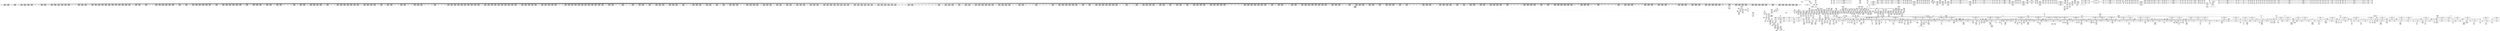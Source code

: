 digraph {
	CE0x4568930 [shape=record,shape=Mrecord,label="{CE0x4568930|2472:_%struct.cred*,_:_CRE_10544,10548_|*MultipleSource*|Function::task_sid&Arg::task::|Function::current_has_perm&Arg::tsk::|Function::selinux_task_getsid&Arg::p::|security/selinux/hooks.c,208}"]
	CE0x4565da0 [shape=record,shape=Mrecord,label="{CE0x4565da0|2472:_%struct.cred*,_:_CRE_6576,6584_|*MultipleSource*|Function::task_sid&Arg::task::|Function::current_has_perm&Arg::tsk::|Function::selinux_task_getsid&Arg::p::|security/selinux/hooks.c,208}"]
	CE0x44b9b60 [shape=record,shape=Mrecord,label="{CE0x44b9b60|selinux_task_getsid:tmp3|*SummSink*}"]
	CE0x4587140 [shape=record,shape=Mrecord,label="{CE0x4587140|__rcu_read_lock:do.body}"]
	CE0x45b3140 [shape=record,shape=Mrecord,label="{CE0x45b3140|rcu_lock_acquire:bb|*SummSource*}"]
	CE0x44e56d0 [shape=record,shape=Mrecord,label="{CE0x44e56d0|rcu_read_lock:tmp6|include/linux/rcupdate.h,882|*SummSink*}"]
	CE0x45aee20 [shape=record,shape=Mrecord,label="{CE0x45aee20|rcu_read_lock:tmp18|include/linux/rcupdate.h,882|*SummSink*}"]
	CE0x45855f0 [shape=record,shape=Mrecord,label="{CE0x45855f0|task_sid:tmp6|security/selinux/hooks.c,208|*SummSource*}"]
	CE0x4639fa0 [shape=record,shape=Mrecord,label="{CE0x4639fa0|__preempt_count_sub:tmp1}"]
	CE0x459f330 [shape=record,shape=Mrecord,label="{CE0x459f330|i64_6|*Constant*}"]
	CE0x44c9f60 [shape=record,shape=Mrecord,label="{CE0x44c9f60|selinux_task_getsid:tmp2}"]
	CE0x4526830 [shape=record,shape=Mrecord,label="{CE0x4526830|__rcu_read_lock:tmp6|include/linux/rcupdate.h,240|*SummSink*}"]
	CE0x4586bf0 [shape=record,shape=Mrecord,label="{CE0x4586bf0|task_sid:tmp9|security/selinux/hooks.c,208|*SummSink*}"]
	CE0x4501c90 [shape=record,shape=Mrecord,label="{CE0x4501c90|i32_1|*Constant*}"]
	CE0x4591190 [shape=record,shape=Mrecord,label="{CE0x4591190|__preempt_count_sub:do.end|*SummSink*}"]
	CE0x45345c0 [shape=record,shape=Mrecord,label="{CE0x45345c0|2472:_%struct.cred*,_:_CRE_697,698_}"]
	CE0x459fcc0 [shape=record,shape=Mrecord,label="{CE0x459fcc0|rcu_read_lock:tmp13|include/linux/rcupdate.h,882}"]
	CE0x45af3c0 [shape=record,shape=Mrecord,label="{CE0x45af3c0|_call_void_lockdep_rcu_suspicious(i8*_getelementptr_inbounds_(_25_x_i8_,_25_x_i8_*_.str45,_i32_0,_i32_0),_i32_883,_i8*_getelementptr_inbounds_(_42_x_i8_,_42_x_i8_*_.str46,_i32_0,_i32_0))_#10,_!dbg_!27728|include/linux/rcupdate.h,882|*SummSource*}"]
	CE0x456b310 [shape=record,shape=Mrecord,label="{CE0x456b310|task_sid:tobool1|security/selinux/hooks.c,208|*SummSource*}"]
	CE0x45f8a30 [shape=record,shape=Mrecord,label="{CE0x45f8a30|rcu_lock_release:tmp7|*SummSink*}"]
	CE0x45f09f0 [shape=record,shape=Mrecord,label="{CE0x45f09f0|GLOBAL:__preempt_count_sub|*Constant*|*SummSource*}"]
	CE0x4545160 [shape=record,shape=Mrecord,label="{CE0x4545160|2472:_%struct.cred*,_:_CRE_2527,2528_}"]
	CE0x451a660 [shape=record,shape=Mrecord,label="{CE0x451a660|4:_i32,_:_CRE_4,8_|*MultipleSource*|security/selinux/hooks.c,196|*LoadInst*|security/selinux/hooks.c,196|security/selinux/hooks.c,197}"]
	CE0x45fd270 [shape=record,shape=Mrecord,label="{CE0x45fd270|COLLAPSED:_GCMRE___llvm_gcov_ctr134_internal_global_4_x_i64_zeroinitializer:_elem_0:default:}"]
	CE0x44cc490 [shape=record,shape=Mrecord,label="{CE0x44cc490|current_sid:land.lhs.true|*SummSource*}"]
	CE0x45a60b0 [shape=record,shape=Mrecord,label="{CE0x45a60b0|i64*_getelementptr_inbounds_(_2_x_i64_,_2_x_i64_*___llvm_gcov_ctr98,_i64_0,_i64_1)|*Constant*|*SummSource*}"]
	CE0x4526bd0 [shape=record,shape=Mrecord,label="{CE0x4526bd0|_call_void_rcu_lock_acquire(%struct.lockdep_map*_rcu_lock_map)_#10,_!dbg_!27711|include/linux/rcupdate.h,881}"]
	CE0x44d2d40 [shape=record,shape=Mrecord,label="{CE0x44d2d40|rcu_read_lock:tmp7|include/linux/rcupdate.h,882|*SummSink*}"]
	CE0x4502690 [shape=record,shape=Mrecord,label="{CE0x4502690|rcu_read_lock:tmp11|include/linux/rcupdate.h,882|*SummSink*}"]
	CE0x44e9a40 [shape=record,shape=Mrecord,label="{CE0x44e9a40|rcu_read_lock:tmp5|include/linux/rcupdate.h,882|*SummSource*}"]
	CE0x4550bd0 [shape=record,shape=Mrecord,label="{CE0x4550bd0|2472:_%struct.cred*,_:_CRE_2956,2957_}"]
	CE0x4532f50 [shape=record,shape=Mrecord,label="{CE0x4532f50|2472:_%struct.cred*,_:_CRE_608,616_|*MultipleSource*|Function::task_sid&Arg::task::|Function::current_has_perm&Arg::tsk::|Function::selinux_task_getsid&Arg::p::|security/selinux/hooks.c,208}"]
	CE0x45c03a0 [shape=record,shape=Mrecord,label="{CE0x45c03a0|i8*_getelementptr_inbounds_(_44_x_i8_,_44_x_i8_*_.str47,_i32_0,_i32_0)|*Constant*|*SummSink*}"]
	CE0x45ae7c0 [shape=record,shape=Mrecord,label="{CE0x45ae7c0|rcu_read_lock:tmp17|include/linux/rcupdate.h,882|*SummSink*}"]
	CE0x44cb2c0 [shape=record,shape=Mrecord,label="{CE0x44cb2c0|current_sid:tmp1|*SummSource*}"]
	CE0x45ff7f0 [shape=record,shape=Mrecord,label="{CE0x45ff7f0|__rcu_read_unlock:do.body|*SummSink*}"]
	CE0x45a2670 [shape=record,shape=Mrecord,label="{CE0x45a2670|i64*_getelementptr_inbounds_(_4_x_i64_,_4_x_i64_*___llvm_gcov_ctr128,_i64_0,_i64_3)|*Constant*}"]
	CE0x4567eb0 [shape=record,shape=Mrecord,label="{CE0x4567eb0|2472:_%struct.cred*,_:_CRE_6680,6684_|*MultipleSource*|Function::task_sid&Arg::task::|Function::current_has_perm&Arg::tsk::|Function::selinux_task_getsid&Arg::p::|security/selinux/hooks.c,208}"]
	CE0x455c0e0 [shape=record,shape=Mrecord,label="{CE0x455c0e0|2472:_%struct.cred*,_:_CRE_6280,6284_|*MultipleSource*|Function::task_sid&Arg::task::|Function::current_has_perm&Arg::tsk::|Function::selinux_task_getsid&Arg::p::|security/selinux/hooks.c,208}"]
	CE0x45a3d40 [shape=record,shape=Mrecord,label="{CE0x45a3d40|i64*_getelementptr_inbounds_(_11_x_i64_,_11_x_i64_*___llvm_gcov_ctr132,_i64_0,_i64_8)|*Constant*|*SummSource*}"]
	CE0x44bcdc0 [shape=record,shape=Mrecord,label="{CE0x44bcdc0|_call_void_mcount()_#3|*SummSource*}"]
	CE0x44edb80 [shape=record,shape=Mrecord,label="{CE0x44edb80|i8*_getelementptr_inbounds_(_25_x_i8_,_25_x_i8_*_.str3,_i32_0,_i32_0)|*Constant*|*SummSink*}"]
	CE0x45e8c50 [shape=record,shape=Mrecord,label="{CE0x45e8c50|_call_void_asm_sideeffect_,_memory_,_dirflag_,_fpsr_,_flags_()_#3,_!dbg_!27711,_!srcloc_!27714|include/linux/rcupdate.h,244|*SummSource*}"]
	CE0x455e680 [shape=record,shape=Mrecord,label="{CE0x455e680|2472:_%struct.cred*,_:_CRE_6316,6317_}"]
	CE0x44b0070 [shape=record,shape=Mrecord,label="{CE0x44b0070|task_sid:tmp3|*SummSink*}"]
	CE0x45b87f0 [shape=record,shape=Mrecord,label="{CE0x45b87f0|rcu_read_unlock:land.lhs.true|*SummSink*}"]
	CE0x456e760 [shape=record,shape=Mrecord,label="{CE0x456e760|task_sid:tmp16|security/selinux/hooks.c,208|*SummSink*}"]
	CE0x44dadc0 [shape=record,shape=Mrecord,label="{CE0x44dadc0|i64_3|*Constant*|*SummSink*}"]
	CE0x45bf8d0 [shape=record,shape=Mrecord,label="{CE0x45bf8d0|i32_934|*Constant*}"]
	CE0x45574b0 [shape=record,shape=Mrecord,label="{CE0x45574b0|2472:_%struct.cred*,_:_CRE_5896,5904_|*MultipleSource*|Function::task_sid&Arg::task::|Function::current_has_perm&Arg::tsk::|Function::selinux_task_getsid&Arg::p::|security/selinux/hooks.c,208}"]
	CE0x44e0050 [shape=record,shape=Mrecord,label="{CE0x44e0050|current_sid:tmp2|*SummSink*}"]
	CE0x454c520 [shape=record,shape=Mrecord,label="{CE0x454c520|2472:_%struct.cred*,_:_CRE_2888,2896_|*MultipleSource*|Function::task_sid&Arg::task::|Function::current_has_perm&Arg::tsk::|Function::selinux_task_getsid&Arg::p::|security/selinux/hooks.c,208}"]
	CE0x455ae10 [shape=record,shape=Mrecord,label="{CE0x455ae10|2472:_%struct.cred*,_:_CRE_6208,6216_|*MultipleSource*|Function::task_sid&Arg::task::|Function::current_has_perm&Arg::tsk::|Function::selinux_task_getsid&Arg::p::|security/selinux/hooks.c,208}"]
	CE0x45c5560 [shape=record,shape=Mrecord,label="{CE0x45c5560|GLOBAL:rcu_lock_release|*Constant*}"]
	CE0x46339e0 [shape=record,shape=Mrecord,label="{CE0x46339e0|__preempt_count_sub:tmp4|./arch/x86/include/asm/preempt.h,77|*SummSource*}"]
	CE0x454d0d0 [shape=record,shape=Mrecord,label="{CE0x454d0d0|2472:_%struct.cred*,_:_CRE_2906,2907_}"]
	CE0x44daa10 [shape=record,shape=Mrecord,label="{CE0x44daa10|i64_5|*Constant*|*SummSink*}"]
	CE0x456fe10 [shape=record,shape=Mrecord,label="{CE0x456fe10|i64*_getelementptr_inbounds_(_13_x_i64_,_13_x_i64_*___llvm_gcov_ctr126,_i64_0,_i64_11)|*Constant*}"]
	CE0x4502ca0 [shape=record,shape=Mrecord,label="{CE0x4502ca0|rcu_read_lock:call3|include/linux/rcupdate.h,882}"]
	CE0x4601730 [shape=record,shape=Mrecord,label="{CE0x4601730|i64*_getelementptr_inbounds_(_4_x_i64_,_4_x_i64_*___llvm_gcov_ctr129,_i64_0,_i64_1)|*Constant*|*SummSink*}"]
	CE0x453e600 [shape=record,shape=Mrecord,label="{CE0x453e600|2472:_%struct.cred*,_:_CRE_2088,2096_|*MultipleSource*|Function::task_sid&Arg::task::|Function::current_has_perm&Arg::tsk::|Function::selinux_task_getsid&Arg::p::|security/selinux/hooks.c,208}"]
	CE0x4546130 [shape=record,shape=Mrecord,label="{CE0x4546130|2472:_%struct.cred*,_:_CRE_2576,2584_|*MultipleSource*|Function::task_sid&Arg::task::|Function::current_has_perm&Arg::tsk::|Function::selinux_task_getsid&Arg::p::|security/selinux/hooks.c,208}"]
	CE0x45adc20 [shape=record,shape=Mrecord,label="{CE0x45adc20|rcu_read_lock:tmp16|include/linux/rcupdate.h,882|*SummSink*}"]
	CE0x4558580 [shape=record,shape=Mrecord,label="{CE0x4558580|2472:_%struct.cred*,_:_CRE_5952,5960_|*MultipleSource*|Function::task_sid&Arg::task::|Function::current_has_perm&Arg::tsk::|Function::selinux_task_getsid&Arg::p::|security/selinux/hooks.c,208}"]
	CE0x4577c70 [shape=record,shape=Mrecord,label="{CE0x4577c70|i64_5|*Constant*}"]
	CE0x451e580 [shape=record,shape=Mrecord,label="{CE0x451e580|rcu_read_lock:tmp4|include/linux/rcupdate.h,882}"]
	CE0x4513bd0 [shape=record,shape=Mrecord,label="{CE0x4513bd0|2472:_%struct.cred*,_:_CRE_360,368_|*MultipleSource*|Function::task_sid&Arg::task::|Function::current_has_perm&Arg::tsk::|Function::selinux_task_getsid&Arg::p::|security/selinux/hooks.c,208}"]
	CE0x45e8cc0 [shape=record,shape=Mrecord,label="{CE0x45e8cc0|_call_void_asm_sideeffect_,_memory_,_dirflag_,_fpsr_,_flags_()_#3,_!dbg_!27711,_!srcloc_!27714|include/linux/rcupdate.h,244|*SummSink*}"]
	CE0x4562e50 [shape=record,shape=Mrecord,label="{CE0x4562e50|2472:_%struct.cred*,_:_CRE_6440,6448_|*MultipleSource*|Function::task_sid&Arg::task::|Function::current_has_perm&Arg::tsk::|Function::selinux_task_getsid&Arg::p::|security/selinux/hooks.c,208}"]
	CE0x44e8dd0 [shape=record,shape=Mrecord,label="{CE0x44e8dd0|current_sid:tmp18|security/selinux/hooks.c,218|*SummSink*}"]
	CE0x4582140 [shape=record,shape=Mrecord,label="{CE0x4582140|cred_sid:entry|*SummSink*}"]
	CE0x45b5cb0 [shape=record,shape=Mrecord,label="{CE0x45b5cb0|_call_void_mcount()_#3}"]
	CE0x4610dc0 [shape=record,shape=Mrecord,label="{CE0x4610dc0|__preempt_count_add:tmp2|*SummSource*}"]
	CE0x44c7620 [shape=record,shape=Mrecord,label="{CE0x44c7620|selinux_task_getsid:p|Function::selinux_task_getsid&Arg::p::|*SummSink*}"]
	CE0x454ef50 [shape=record,shape=Mrecord,label="{CE0x454ef50|2472:_%struct.cred*,_:_CRE_2932,2933_}"]
	CE0x45f0980 [shape=record,shape=Mrecord,label="{CE0x45f0980|GLOBAL:__preempt_count_sub|*Constant*|*SummSink*}"]
	CE0x453e860 [shape=record,shape=Mrecord,label="{CE0x453e860|2472:_%struct.cred*,_:_CRE_2096,2104_|*MultipleSource*|Function::task_sid&Arg::task::|Function::current_has_perm&Arg::tsk::|Function::selinux_task_getsid&Arg::p::|security/selinux/hooks.c,208}"]
	CE0x4561010 [shape=record,shape=Mrecord,label="{CE0x4561010|2472:_%struct.cred*,_:_CRE_6351,6352_}"]
	CE0x4512560 [shape=record,shape=Mrecord,label="{CE0x4512560|2472:_%struct.cred*,_:_CRE_232,240_|*MultipleSource*|Function::task_sid&Arg::task::|Function::current_has_perm&Arg::tsk::|Function::selinux_task_getsid&Arg::p::|security/selinux/hooks.c,208}"]
	CE0x4586d70 [shape=record,shape=Mrecord,label="{CE0x4586d70|_ret_void,_!dbg_!27717|include/linux/rcupdate.h,245|*SummSink*}"]
	CE0x45f84f0 [shape=record,shape=Mrecord,label="{CE0x45f84f0|i64*_getelementptr_inbounds_(_4_x_i64_,_4_x_i64_*___llvm_gcov_ctr133,_i64_0,_i64_3)|*Constant*|*SummSink*}"]
	CE0x4514dc0 [shape=record,shape=Mrecord,label="{CE0x4514dc0|rcu_read_lock:tmp|*SummSink*}"]
	CE0x451ff40 [shape=record,shape=Mrecord,label="{CE0x451ff40|2472:_%struct.cred*,_:_CRE_56,64_|*MultipleSource*|Function::task_sid&Arg::task::|Function::current_has_perm&Arg::tsk::|Function::selinux_task_getsid&Arg::p::|security/selinux/hooks.c,208}"]
	CE0x44d9030 [shape=record,shape=Mrecord,label="{CE0x44d9030|current_has_perm:bb|*SummSource*}"]
	CE0x45c3100 [shape=record,shape=Mrecord,label="{CE0x45c3100|rcu_lock_release:entry}"]
	CE0x4527b00 [shape=record,shape=Mrecord,label="{CE0x4527b00|i64_1|*Constant*}"]
	CE0x4573c80 [shape=record,shape=Mrecord,label="{CE0x4573c80|i64*_getelementptr_inbounds_(_11_x_i64_,_11_x_i64_*___llvm_gcov_ctr127,_i64_0,_i64_0)|*Constant*}"]
	CE0x4517190 [shape=record,shape=Mrecord,label="{CE0x4517190|i32_77|*Constant*|*SummSource*}"]
	CE0x4534520 [shape=record,shape=Mrecord,label="{CE0x4534520|2472:_%struct.cred*,_:_CRE_672,680_|*MultipleSource*|Function::task_sid&Arg::task::|Function::current_has_perm&Arg::tsk::|Function::selinux_task_getsid&Arg::p::|security/selinux/hooks.c,208}"]
	CE0x45802e0 [shape=record,shape=Mrecord,label="{CE0x45802e0|task_sid:tmp25|security/selinux/hooks.c,208|*SummSink*}"]
	CE0x453d0d0 [shape=record,shape=Mrecord,label="{CE0x453d0d0|2472:_%struct.cred*,_:_CRE_2040,2044_|*MultipleSource*|Function::task_sid&Arg::task::|Function::current_has_perm&Arg::tsk::|Function::selinux_task_getsid&Arg::p::|security/selinux/hooks.c,208}"]
	CE0x45eebb0 [shape=record,shape=Mrecord,label="{CE0x45eebb0|__preempt_count_sub:tmp3}"]
	CE0x4590f30 [shape=record,shape=Mrecord,label="{CE0x4590f30|__preempt_count_sub:do.end}"]
	CE0x44e4700 [shape=record,shape=Mrecord,label="{CE0x44e4700|current_has_perm:tmp|*SummSource*}"]
	CE0x45adaa0 [shape=record,shape=Mrecord,label="{CE0x45adaa0|rcu_read_lock:tmp16|include/linux/rcupdate.h,882|*SummSource*}"]
	CE0x45c0750 [shape=record,shape=Mrecord,label="{CE0x45c0750|i64*_getelementptr_inbounds_(_11_x_i64_,_11_x_i64_*___llvm_gcov_ctr132,_i64_0,_i64_9)|*Constant*}"]
	CE0x454ee20 [shape=record,shape=Mrecord,label="{CE0x454ee20|2472:_%struct.cred*,_:_CRE_2931,2932_}"]
	CE0x44b0ad0 [shape=record,shape=Mrecord,label="{CE0x44b0ad0|2472:_%struct.cred*,_:_CRE_408,416_|*MultipleSource*|Function::task_sid&Arg::task::|Function::current_has_perm&Arg::tsk::|Function::selinux_task_getsid&Arg::p::|security/selinux/hooks.c,208}"]
	CE0x4540050 [shape=record,shape=Mrecord,label="{CE0x4540050|2472:_%struct.cred*,_:_CRE_2240,2248_|*MultipleSource*|Function::task_sid&Arg::task::|Function::current_has_perm&Arg::tsk::|Function::selinux_task_getsid&Arg::p::|security/selinux/hooks.c,208}"]
	CE0x45e8920 [shape=record,shape=Mrecord,label="{CE0x45e8920|rcu_lock_release:bb|*SummSource*}"]
	CE0x45640f0 [shape=record,shape=Mrecord,label="{CE0x45640f0|2472:_%struct.cred*,_:_CRE_6484,6488_|*MultipleSource*|Function::task_sid&Arg::task::|Function::current_has_perm&Arg::tsk::|Function::selinux_task_getsid&Arg::p::|security/selinux/hooks.c,208}"]
	CE0x44dfdb0 [shape=record,shape=Mrecord,label="{CE0x44dfdb0|current_has_perm:tmp2|*SummSink*}"]
	CE0x44c4f40 [shape=record,shape=Mrecord,label="{CE0x44c4f40|GLOBAL:lock_acquire|*Constant*}"]
	CE0x44eeba0 [shape=record,shape=Mrecord,label="{CE0x44eeba0|rcu_read_lock:do.end}"]
	CE0x45c1780 [shape=record,shape=Mrecord,label="{CE0x45c1780|rcu_read_unlock:tmp21|include/linux/rcupdate.h,935}"]
	CE0x4505d20 [shape=record,shape=Mrecord,label="{CE0x4505d20|COLLAPSED:_CMRE:_elem_0::|security/selinux/hooks.c,218}"]
	CE0x4536990 [shape=record,shape=Mrecord,label="{CE0x4536990|task_sid:tmp17|security/selinux/hooks.c,208|*SummSource*}"]
	CE0x44cbcb0 [shape=record,shape=Mrecord,label="{CE0x44cbcb0|current_sid:tmp}"]
	CE0x44d4370 [shape=record,shape=Mrecord,label="{CE0x44d4370|i32_78|*Constant*|*SummSource*}"]
	CE0x4533360 [shape=record,shape=Mrecord,label="{CE0x4533360|2472:_%struct.cred*,_:_CRE_624,632_|*MultipleSource*|Function::task_sid&Arg::task::|Function::current_has_perm&Arg::tsk::|Function::selinux_task_getsid&Arg::p::|security/selinux/hooks.c,208}"]
	CE0x44cf5a0 [shape=record,shape=Mrecord,label="{CE0x44cf5a0|avc_has_perm:entry}"]
	CE0x4600bf0 [shape=record,shape=Mrecord,label="{CE0x4600bf0|GLOBAL:__preempt_count|Global_var:__preempt_count|*SummSource*}"]
	CE0x45b9290 [shape=record,shape=Mrecord,label="{CE0x45b9290|rcu_read_unlock:tmp4|include/linux/rcupdate.h,933|*SummSource*}"]
	CE0x44d41b0 [shape=record,shape=Mrecord,label="{CE0x44d41b0|i32_78|*Constant*}"]
	CE0x45185b0 [shape=record,shape=Mrecord,label="{CE0x45185b0|rcu_read_unlock:tmp13|include/linux/rcupdate.h,933}"]
	CE0x453bba0 [shape=record,shape=Mrecord,label="{CE0x453bba0|2472:_%struct.cred*,_:_CRE_1960,1968_|*MultipleSource*|Function::task_sid&Arg::task::|Function::current_has_perm&Arg::tsk::|Function::selinux_task_getsid&Arg::p::|security/selinux/hooks.c,208}"]
	CE0x44af870 [shape=record,shape=Mrecord,label="{CE0x44af870|current_sid:sid|security/selinux/hooks.c,220|*SummSink*}"]
	CE0x4550840 [shape=record,shape=Mrecord,label="{CE0x4550840|2472:_%struct.cred*,_:_CRE_2953,2954_}"]
	CE0x456b9b0 [shape=record,shape=Mrecord,label="{CE0x456b9b0|task_sid:tmp10|security/selinux/hooks.c,208|*SummSink*}"]
	CE0x4523d00 [shape=record,shape=Mrecord,label="{CE0x4523d00|task_sid:tmp|*SummSource*}"]
	CE0x4529200 [shape=record,shape=Mrecord,label="{CE0x4529200|i64*_getelementptr_inbounds_(_2_x_i64_,_2_x_i64_*___llvm_gcov_ctr131,_i64_0,_i64_0)|*Constant*|*SummSource*}"]
	CE0x45a3130 [shape=record,shape=Mrecord,label="{CE0x45a3130|i64*_getelementptr_inbounds_(_4_x_i64_,_4_x_i64_*___llvm_gcov_ctr128,_i64_0,_i64_2)|*Constant*|*SummSink*}"]
	CE0x44f3090 [shape=record,shape=Mrecord,label="{CE0x44f3090|i8_1|*Constant*|*SummSource*}"]
	CE0x44dffe0 [shape=record,shape=Mrecord,label="{CE0x44dffe0|current_sid:tmp2|*SummSource*}"]
	CE0x45b3920 [shape=record,shape=Mrecord,label="{CE0x45b3920|rcu_lock_acquire:tmp}"]
	CE0x45a4060 [shape=record,shape=Mrecord,label="{CE0x45a4060|rcu_lock_release:tmp1}"]
	CE0x44d46d0 [shape=record,shape=Mrecord,label="{CE0x44d46d0|current_sid:cred|security/selinux/hooks.c,218|*SummSink*}"]
	CE0x4541f00 [shape=record,shape=Mrecord,label="{CE0x4541f00|2472:_%struct.cred*,_:_CRE_2344,2352_|*MultipleSource*|Function::task_sid&Arg::task::|Function::current_has_perm&Arg::tsk::|Function::selinux_task_getsid&Arg::p::|security/selinux/hooks.c,208}"]
	CE0x452a2f0 [shape=record,shape=Mrecord,label="{CE0x452a2f0|GLOBAL:rcu_lock_map|Global_var:rcu_lock_map}"]
	CE0x4551c70 [shape=record,shape=Mrecord,label="{CE0x4551c70|2472:_%struct.cred*,_:_CRE_2970,2971_}"]
	CE0x44c3680 [shape=record,shape=Mrecord,label="{CE0x44c3680|task_sid:task|Function::task_sid&Arg::task::}"]
	CE0x44e3be0 [shape=record,shape=Mrecord,label="{CE0x44e3be0|current_sid:tmp12|security/selinux/hooks.c,218}"]
	CE0x4553290 [shape=record,shape=Mrecord,label="{CE0x4553290|2472:_%struct.cred*,_:_CRE_3032,3036_|*MultipleSource*|Function::task_sid&Arg::task::|Function::current_has_perm&Arg::tsk::|Function::selinux_task_getsid&Arg::p::|security/selinux/hooks.c,208}"]
	CE0x4553e70 [shape=record,shape=Mrecord,label="{CE0x4553e70|2472:_%struct.cred*,_:_CRE_3072,3080_|*MultipleSource*|Function::task_sid&Arg::task::|Function::current_has_perm&Arg::tsk::|Function::selinux_task_getsid&Arg::p::|security/selinux/hooks.c,208}"]
	CE0x4586470 [shape=record,shape=Mrecord,label="{CE0x4586470|GLOBAL:task_sid.__warned|Global_var:task_sid.__warned|*SummSource*}"]
	CE0x4545d10 [shape=record,shape=Mrecord,label="{CE0x4545d10|2472:_%struct.cred*,_:_CRE_2544,2568_|*MultipleSource*|Function::task_sid&Arg::task::|Function::current_has_perm&Arg::tsk::|Function::selinux_task_getsid&Arg::p::|security/selinux/hooks.c,208}"]
	CE0x44e1d80 [shape=record,shape=Mrecord,label="{CE0x44e1d80|current_has_perm:tmp1}"]
	CE0x4564810 [shape=record,shape=Mrecord,label="{CE0x4564810|2472:_%struct.cred*,_:_CRE_6504,6512_|*MultipleSource*|Function::task_sid&Arg::task::|Function::current_has_perm&Arg::tsk::|Function::selinux_task_getsid&Arg::p::|security/selinux/hooks.c,208}"]
	CE0x451a280 [shape=record,shape=Mrecord,label="{CE0x451a280|cred_sid:sid|security/selinux/hooks.c,197|*SummSink*}"]
	CE0x458d150 [shape=record,shape=Mrecord,label="{CE0x458d150|i64*_getelementptr_inbounds_(_4_x_i64_,_4_x_i64_*___llvm_gcov_ctr130,_i64_0,_i64_2)|*Constant*|*SummSink*}"]
	CE0x45155c0 [shape=record,shape=Mrecord,label="{CE0x45155c0|rcu_read_lock:tmp1}"]
	CE0x45a10e0 [shape=record,shape=Mrecord,label="{CE0x45a10e0|rcu_read_unlock:tmp1}"]
	CE0x45964b0 [shape=record,shape=Mrecord,label="{CE0x45964b0|GLOBAL:lock_release|*Constant*|*SummSource*}"]
	CE0x45658e0 [shape=record,shape=Mrecord,label="{CE0x45658e0|2472:_%struct.cred*,_:_CRE_6560,6568_|*MultipleSource*|Function::task_sid&Arg::task::|Function::current_has_perm&Arg::tsk::|Function::selinux_task_getsid&Arg::p::|security/selinux/hooks.c,208}"]
	CE0x4556b30 [shape=record,shape=Mrecord,label="{CE0x4556b30|2472:_%struct.cred*,_:_CRE_5864,5872_|*MultipleSource*|Function::task_sid&Arg::task::|Function::current_has_perm&Arg::tsk::|Function::selinux_task_getsid&Arg::p::|security/selinux/hooks.c,208}"]
	CE0x455d970 [shape=record,shape=Mrecord,label="{CE0x455d970|2472:_%struct.cred*,_:_CRE_6305,6306_}"]
	CE0x4534b50 [shape=record,shape=Mrecord,label="{CE0x4534b50|2472:_%struct.cred*,_:_CRE_702,703_}"]
	CE0x45bdc60 [shape=record,shape=Mrecord,label="{CE0x45bdc60|rcu_read_unlock:tmp17|include/linux/rcupdate.h,933}"]
	CE0x4536ad0 [shape=record,shape=Mrecord,label="{CE0x4536ad0|i64*_getelementptr_inbounds_(_13_x_i64_,_13_x_i64_*___llvm_gcov_ctr126,_i64_0,_i64_8)|*Constant*|*SummSource*}"]
	CE0x4528230 [shape=record,shape=Mrecord,label="{CE0x4528230|i64*_getelementptr_inbounds_(_2_x_i64_,_2_x_i64_*___llvm_gcov_ctr98,_i64_0,_i64_1)|*Constant*|*SummSink*}"]
	CE0x4554530 [shape=record,shape=Mrecord,label="{CE0x4554530|2472:_%struct.cred*,_:_CRE_3096,3104_|*MultipleSource*|Function::task_sid&Arg::task::|Function::current_has_perm&Arg::tsk::|Function::selinux_task_getsid&Arg::p::|security/selinux/hooks.c,208}"]
	CE0x4557250 [shape=record,shape=Mrecord,label="{CE0x4557250|2472:_%struct.cred*,_:_CRE_5888,5896_|*MultipleSource*|Function::task_sid&Arg::task::|Function::current_has_perm&Arg::tsk::|Function::selinux_task_getsid&Arg::p::|security/selinux/hooks.c,208}"]
	CE0x4602280 [shape=record,shape=Mrecord,label="{CE0x4602280|__rcu_read_unlock:tmp1}"]
	CE0x454fd90 [shape=record,shape=Mrecord,label="{CE0x454fd90|2472:_%struct.cred*,_:_CRE_2944,2945_}"]
	CE0x45374b0 [shape=record,shape=Mrecord,label="{CE0x45374b0|task_sid:tmp19|security/selinux/hooks.c,208}"]
	CE0x45ee780 [shape=record,shape=Mrecord,label="{CE0x45ee780|__preempt_count_sub:tmp|*SummSource*}"]
	CE0x44ea5d0 [shape=record,shape=Mrecord,label="{CE0x44ea5d0|rcu_read_lock:tmp2|*SummSource*}"]
	CE0x4510d90 [shape=record,shape=Mrecord,label="{CE0x4510d90|_ret_void,_!dbg_!27735|include/linux/rcupdate.h,884}"]
	CE0x456cb70 [shape=record,shape=Mrecord,label="{CE0x456cb70|task_sid:call3|security/selinux/hooks.c,208|*SummSource*}"]
	CE0x45a3f80 [shape=record,shape=Mrecord,label="{CE0x45a3f80|rcu_lock_release:tmp|*SummSink*}"]
	CE0x45227b0 [shape=record,shape=Mrecord,label="{CE0x45227b0|rcu_lock_acquire:map|Function::rcu_lock_acquire&Arg::map::|*SummSink*}"]
	CE0x44ecf70 [shape=record,shape=Mrecord,label="{CE0x44ecf70|_call_void_lockdep_rcu_suspicious(i8*_getelementptr_inbounds_(_25_x_i8_,_25_x_i8_*_.str3,_i32_0,_i32_0),_i32_218,_i8*_getelementptr_inbounds_(_45_x_i8_,_45_x_i8_*_.str12,_i32_0,_i32_0))_#10,_!dbg_!27727|security/selinux/hooks.c,218}"]
	CE0x45b2ca0 [shape=record,shape=Mrecord,label="{CE0x45b2ca0|i64*_getelementptr_inbounds_(_11_x_i64_,_11_x_i64_*___llvm_gcov_ctr132,_i64_0,_i64_0)|*Constant*|*SummSource*}"]
	CE0x4590a30 [shape=record,shape=Mrecord,label="{CE0x4590a30|__preempt_count_sub:sub|./arch/x86/include/asm/preempt.h,77|*SummSource*}"]
	CE0x4571bc0 [shape=record,shape=Mrecord,label="{CE0x4571bc0|i64*_getelementptr_inbounds_(_13_x_i64_,_13_x_i64_*___llvm_gcov_ctr126,_i64_0,_i64_9)|*Constant*|*SummSink*}"]
	CE0x4520910 [shape=record,shape=Mrecord,label="{CE0x4520910|2472:_%struct.cred*,_:_CRE_304,312_|*MultipleSource*|Function::task_sid&Arg::task::|Function::current_has_perm&Arg::tsk::|Function::selinux_task_getsid&Arg::p::|security/selinux/hooks.c,208}"]
	CE0x45a1a80 [shape=record,shape=Mrecord,label="{CE0x45a1a80|GLOBAL:rcu_read_unlock.__warned|Global_var:rcu_read_unlock.__warned|*SummSink*}"]
	CE0x4561860 [shape=record,shape=Mrecord,label="{CE0x4561860|2472:_%struct.cred*,_:_CRE_6358,6359_}"]
	CE0x44e7810 [shape=record,shape=Mrecord,label="{CE0x44e7810|2472:_%struct.cred*,_:_CRE_440,448_|*MultipleSource*|Function::task_sid&Arg::task::|Function::current_has_perm&Arg::tsk::|Function::selinux_task_getsid&Arg::p::|security/selinux/hooks.c,208}"]
	CE0x4520dd0 [shape=record,shape=Mrecord,label="{CE0x4520dd0|_call_void___rcu_read_lock()_#10,_!dbg_!27710|include/linux/rcupdate.h,879}"]
	CE0x4546620 [shape=record,shape=Mrecord,label="{CE0x4546620|2472:_%struct.cred*,_:_CRE_2592,2594_|*MultipleSource*|Function::task_sid&Arg::task::|Function::current_has_perm&Arg::tsk::|Function::selinux_task_getsid&Arg::p::|security/selinux/hooks.c,208}"]
	CE0x5853220 [shape=record,shape=Mrecord,label="{CE0x5853220|i64_1|*Constant*}"]
	CE0x44c6c00 [shape=record,shape=Mrecord,label="{CE0x44c6c00|GLOBAL:current_sid|*Constant*|*SummSink*}"]
	CE0x45f3420 [shape=record,shape=Mrecord,label="{CE0x45f3420|i64*_getelementptr_inbounds_(_4_x_i64_,_4_x_i64_*___llvm_gcov_ctr135,_i64_0,_i64_3)|*Constant*}"]
	CE0x45e7560 [shape=record,shape=Mrecord,label="{CE0x45e7560|rcu_lock_acquire:tmp7}"]
	CE0x45c1110 [shape=record,shape=Mrecord,label="{CE0x45c1110|rcu_read_unlock:tmp19|include/linux/rcupdate.h,933|*SummSink*}"]
	CE0x44cc3f0 [shape=record,shape=Mrecord,label="{CE0x44cc3f0|current_sid:land.lhs.true}"]
	CE0x456a400 [shape=record,shape=Mrecord,label="{CE0x456a400|2472:_%struct.cred*,_:_CRE_10616,10624_|*MultipleSource*|Function::task_sid&Arg::task::|Function::current_has_perm&Arg::tsk::|Function::selinux_task_getsid&Arg::p::|security/selinux/hooks.c,208}"]
	CE0x45be1a0 [shape=record,shape=Mrecord,label="{CE0x45be1a0|rcu_read_unlock:tmp18|include/linux/rcupdate.h,933|*SummSource*}"]
	CE0x45135f0 [shape=record,shape=Mrecord,label="{CE0x45135f0|cred_sid:tmp2|*SummSource*}"]
	CE0x45c14e0 [shape=record,shape=Mrecord,label="{CE0x45c14e0|rcu_read_unlock:tmp20|include/linux/rcupdate.h,933|*SummSource*}"]
	CE0x452c570 [shape=record,shape=Mrecord,label="{CE0x452c570|2472:_%struct.cred*,_:_CRE_280,288_|*MultipleSource*|Function::task_sid&Arg::task::|Function::current_has_perm&Arg::tsk::|Function::selinux_task_getsid&Arg::p::|security/selinux/hooks.c,208}"]
	CE0x44dba70 [shape=record,shape=Mrecord,label="{CE0x44dba70|_ret_i32_%call7,_!dbg_!27749|security/selinux/hooks.c,210|*SummSink*}"]
	CE0x44cefa0 [shape=record,shape=Mrecord,label="{CE0x44cefa0|i32_(i32,_i32,_i16,_i32,_%struct.common_audit_data*)*_bitcast_(i32_(i32,_i32,_i16,_i32,_%struct.common_audit_data.495*)*_avc_has_perm_to_i32_(i32,_i32,_i16,_i32,_%struct.common_audit_data*)*)|*Constant*}"]
	CE0x4587e20 [shape=record,shape=Mrecord,label="{CE0x4587e20|GLOBAL:lock_acquire|*Constant*|*SummSource*}"]
	CE0x454e830 [shape=record,shape=Mrecord,label="{CE0x454e830|2472:_%struct.cred*,_:_CRE_2926,2927_}"]
	CE0x45c4cd0 [shape=record,shape=Mrecord,label="{CE0x45c4cd0|__rcu_read_unlock:entry|*SummSource*}"]
	CE0x456c720 [shape=record,shape=Mrecord,label="{CE0x456c720|task_sid:tobool4|security/selinux/hooks.c,208}"]
	CE0x4531010 [shape=record,shape=Mrecord,label="{CE0x4531010|i64*_getelementptr_inbounds_(_11_x_i64_,_11_x_i64_*___llvm_gcov_ctr127,_i64_0,_i64_9)|*Constant*|*SummSink*}"]
	CE0x45889a0 [shape=record,shape=Mrecord,label="{CE0x45889a0|_call_void_mcount()_#3|*SummSource*}"]
	CE0x452ab20 [shape=record,shape=Mrecord,label="{CE0x452ab20|rcu_read_lock:land.lhs.true2}"]
	CE0x45b6a10 [shape=record,shape=Mrecord,label="{CE0x45b6a10|rcu_lock_acquire:tmp5|include/linux/rcupdate.h,418}"]
	CE0x455c340 [shape=record,shape=Mrecord,label="{CE0x455c340|2472:_%struct.cred*,_:_CRE_6288,6289_}"]
	CE0x45ff8c0 [shape=record,shape=Mrecord,label="{CE0x45ff8c0|__preempt_count_add:tmp1|*SummSink*}"]
	CE0x4584140 [shape=record,shape=Mrecord,label="{CE0x4584140|i64*_getelementptr_inbounds_(_2_x_i64_,_2_x_i64_*___llvm_gcov_ctr98,_i64_0,_i64_0)|*Constant*|*SummSource*}"]
	"CONST[source:0(mediator),value:2(dynamic)][purpose:{object}][SnkIdx:1]"
	CE0x4525e80 [shape=record,shape=Mrecord,label="{CE0x4525e80|2472:_%struct.cred*,_:_CRE_88,92_|*MultipleSource*|Function::task_sid&Arg::task::|Function::current_has_perm&Arg::tsk::|Function::selinux_task_getsid&Arg::p::|security/selinux/hooks.c,208}"]
	CE0x4516c00 [shape=record,shape=Mrecord,label="{CE0x4516c00|2472:_%struct.cred*,_:_CRE_160,164_|*MultipleSource*|Function::task_sid&Arg::task::|Function::current_has_perm&Arg::tsk::|Function::selinux_task_getsid&Arg::p::|security/selinux/hooks.c,208}"]
	CE0x45ee8d0 [shape=record,shape=Mrecord,label="{CE0x45ee8d0|__preempt_count_sub:tmp4|./arch/x86/include/asm/preempt.h,77|*SummSink*}"]
	CE0x45f9e60 [shape=record,shape=Mrecord,label="{CE0x45f9e60|rcu_lock_acquire:indirectgoto}"]
	CE0x451f500 [shape=record,shape=Mrecord,label="{CE0x451f500|rcu_read_lock:tobool1|include/linux/rcupdate.h,882|*SummSink*}"]
	CE0x45a24c0 [shape=record,shape=Mrecord,label="{CE0x45a24c0|_call_void_asm_sideeffect_,_memory_,_dirflag_,_fpsr_,_flags_()_#3,_!dbg_!27714,_!srcloc_!27715|include/linux/rcupdate.h,239|*SummSink*}"]
	CE0x4582a40 [shape=record,shape=Mrecord,label="{CE0x4582a40|_call_void_rcu_read_unlock()_#10,_!dbg_!27748|security/selinux/hooks.c,209|*SummSink*}"]
	CE0x45380d0 [shape=record,shape=Mrecord,label="{CE0x45380d0|i32_208|*Constant*}"]
	CE0x44c3570 [shape=record,shape=Mrecord,label="{CE0x44c3570|task_sid:entry|*SummSink*}"]
	CE0x46012a0 [shape=record,shape=Mrecord,label="{CE0x46012a0|i64*_getelementptr_inbounds_(_4_x_i64_,_4_x_i64_*___llvm_gcov_ctr129,_i64_0,_i64_3)|*Constant*|*SummSink*}"]
	"CONST[source:1(input),value:2(dynamic)][purpose:{object}][SrcIdx:2]"
	CE0x45a2dc0 [shape=record,shape=Mrecord,label="{CE0x45a2dc0|rcu_read_unlock:tmp12|include/linux/rcupdate.h,933|*SummSink*}"]
	CE0x455d250 [shape=record,shape=Mrecord,label="{CE0x455d250|2472:_%struct.cred*,_:_CRE_6299,6300_}"]
	CE0x45436f0 [shape=record,shape=Mrecord,label="{CE0x45436f0|2472:_%struct.cred*,_:_CRE_2424,2472_|*MultipleSource*|Function::task_sid&Arg::task::|Function::current_has_perm&Arg::tsk::|Function::selinux_task_getsid&Arg::p::|security/selinux/hooks.c,208}"]
	CE0x44e6660 [shape=record,shape=Mrecord,label="{CE0x44e6660|i64_2|*Constant*|*SummSource*}"]
	CE0x44cbd90 [shape=record,shape=Mrecord,label="{CE0x44cbd90|current_sid:tmp|*SummSource*}"]
	CE0x45726c0 [shape=record,shape=Mrecord,label="{CE0x45726c0|task_sid:tmp21|security/selinux/hooks.c,208|*SummSink*}"]
	CE0x4585360 [shape=record,shape=Mrecord,label="{CE0x4585360|GLOBAL:__llvm_gcov_ctr126|Global_var:__llvm_gcov_ctr126|*SummSource*}"]
	CE0x45a3700 [shape=record,shape=Mrecord,label="{CE0x45a3700|rcu_read_unlock:tmp16|include/linux/rcupdate.h,933|*SummSource*}"]
	CE0x45397a0 [shape=record,shape=Mrecord,label="{CE0x45397a0|2472:_%struct.cred*,_:_CRE_1840,1844_|*MultipleSource*|Function::task_sid&Arg::task::|Function::current_has_perm&Arg::tsk::|Function::selinux_task_getsid&Arg::p::|security/selinux/hooks.c,208}"]
	CE0x4569f20 [shape=record,shape=Mrecord,label="{CE0x4569f20|2472:_%struct.cred*,_:_CRE_10604,10608_|*MultipleSource*|Function::task_sid&Arg::task::|Function::current_has_perm&Arg::tsk::|Function::selinux_task_getsid&Arg::p::|security/selinux/hooks.c,208}"]
	CE0x456b700 [shape=record,shape=Mrecord,label="{CE0x456b700|task_sid:tmp11|security/selinux/hooks.c,208}"]
	CE0x4519340 [shape=record,shape=Mrecord,label="{CE0x4519340|cred_sid:bb|*SummSource*}"]
	CE0x4549c90 [shape=record,shape=Mrecord,label="{CE0x4549c90|2472:_%struct.cred*,_:_CRE_2760,2768_|*MultipleSource*|Function::task_sid&Arg::task::|Function::current_has_perm&Arg::tsk::|Function::selinux_task_getsid&Arg::p::|security/selinux/hooks.c,208}"]
	CE0x45b5590 [shape=record,shape=Mrecord,label="{CE0x45b5590|rcu_read_unlock:tmp3|*SummSource*}"]
	CE0x44d8c90 [shape=record,shape=Mrecord,label="{CE0x44d8c90|_call_void_mcount()_#3|*SummSink*}"]
	CE0x44e1d10 [shape=record,shape=Mrecord,label="{CE0x44e1d10|i64_1|*Constant*}"]
	CE0x44e4690 [shape=record,shape=Mrecord,label="{CE0x44e4690|COLLAPSED:_GCMRE___llvm_gcov_ctr136_internal_global_2_x_i64_zeroinitializer:_elem_0:default:}"]
	CE0x45b54c0 [shape=record,shape=Mrecord,label="{CE0x45b54c0|_ret_void,_!dbg_!27719|./arch/x86/include/asm/preempt.h,73|*SummSink*}"]
	CE0x45853f0 [shape=record,shape=Mrecord,label="{CE0x45853f0|GLOBAL:__llvm_gcov_ctr126|Global_var:__llvm_gcov_ctr126|*SummSink*}"]
	CE0x4527790 [shape=record,shape=Mrecord,label="{CE0x4527790|2472:_%struct.cred*,_:_CRE_96,104_|*MultipleSource*|Function::task_sid&Arg::task::|Function::current_has_perm&Arg::tsk::|Function::selinux_task_getsid&Arg::p::|security/selinux/hooks.c,208}"]
	CE0x4559850 [shape=record,shape=Mrecord,label="{CE0x4559850|2472:_%struct.cred*,_:_CRE_6136,6140_|*MultipleSource*|Function::task_sid&Arg::task::|Function::current_has_perm&Arg::tsk::|Function::selinux_task_getsid&Arg::p::|security/selinux/hooks.c,208}"]
	CE0x45192d0 [shape=record,shape=Mrecord,label="{CE0x45192d0|cred_sid:bb}"]
	CE0x4580830 [shape=record,shape=Mrecord,label="{CE0x4580830|task_sid:tmp27|security/selinux/hooks.c,208}"]
	CE0x45bf2a0 [shape=record,shape=Mrecord,label="{CE0x45bf2a0|i32_1|*Constant*}"]
	CE0x45a1070 [shape=record,shape=Mrecord,label="{CE0x45a1070|rcu_read_unlock:tmp|*SummSink*}"]
	CE0x455d120 [shape=record,shape=Mrecord,label="{CE0x455d120|2472:_%struct.cred*,_:_CRE_6298,6299_}"]
	CE0x44db0c0 [shape=record,shape=Mrecord,label="{CE0x44db0c0|current_sid:tmp5|security/selinux/hooks.c,218|*SummSink*}"]
	CE0x451e400 [shape=record,shape=Mrecord,label="{CE0x451e400|i64_3|*Constant*}"]
	CE0x4560a20 [shape=record,shape=Mrecord,label="{CE0x4560a20|2472:_%struct.cred*,_:_CRE_6346,6347_}"]
	CE0x452f6c0 [shape=record,shape=Mrecord,label="{CE0x452f6c0|GLOBAL:lockdep_rcu_suspicious|*Constant*}"]
	CE0x4588840 [shape=record,shape=Mrecord,label="{CE0x4588840|rcu_lock_release:__here|*SummSink*}"]
	CE0x44bcef0 [shape=record,shape=Mrecord,label="{CE0x44bcef0|get_current:tmp4|./arch/x86/include/asm/current.h,14}"]
	CE0x45568d0 [shape=record,shape=Mrecord,label="{CE0x45568d0|2472:_%struct.cred*,_:_CRE_5856,5860_|*MultipleSource*|Function::task_sid&Arg::task::|Function::current_has_perm&Arg::tsk::|Function::selinux_task_getsid&Arg::p::|security/selinux/hooks.c,208}"]
	CE0x4580cd0 [shape=record,shape=Mrecord,label="{CE0x4580cd0|task_sid:tmp26|security/selinux/hooks.c,208|*SummSource*}"]
	CE0x454a150 [shape=record,shape=Mrecord,label="{CE0x454a150|2472:_%struct.cred*,_:_CRE_2776,2784_|*MultipleSource*|Function::task_sid&Arg::task::|Function::current_has_perm&Arg::tsk::|Function::selinux_task_getsid&Arg::p::|security/selinux/hooks.c,208}"]
	CE0x4581e70 [shape=record,shape=Mrecord,label="{CE0x4581e70|GLOBAL:cred_sid|*Constant*|*SummSink*}"]
	CE0x45a1ee0 [shape=record,shape=Mrecord,label="{CE0x45a1ee0|i64*_getelementptr_inbounds_(_4_x_i64_,_4_x_i64_*___llvm_gcov_ctr130,_i64_0,_i64_2)|*Constant*}"]
	CE0x456d260 [shape=record,shape=Mrecord,label="{CE0x456d260|i64_7|*Constant*}"]
	CE0x44c1b20 [shape=record,shape=Mrecord,label="{CE0x44c1b20|i64*_getelementptr_inbounds_(_2_x_i64_,_2_x_i64_*___llvm_gcov_ctr281,_i64_0,_i64_1)|*Constant*}"]
	CE0x4593ec0 [shape=record,shape=Mrecord,label="{CE0x4593ec0|__rcu_read_lock:tmp}"]
	CE0x454aff0 [shape=record,shape=Mrecord,label="{CE0x454aff0|2472:_%struct.cred*,_:_CRE_2824,2832_|*MultipleSource*|Function::task_sid&Arg::task::|Function::current_has_perm&Arg::tsk::|Function::selinux_task_getsid&Arg::p::|security/selinux/hooks.c,208}"]
	CE0x45238e0 [shape=record,shape=Mrecord,label="{CE0x45238e0|i64*_getelementptr_inbounds_(_2_x_i64_,_2_x_i64_*___llvm_gcov_ctr131,_i64_0,_i64_1)|*Constant*|*SummSource*}"]
	CE0x45a0880 [shape=record,shape=Mrecord,label="{CE0x45a0880|rcu_read_lock:tmp15|include/linux/rcupdate.h,882|*SummSource*}"]
	CE0x4511ca0 [shape=record,shape=Mrecord,label="{CE0x4511ca0|cred_sid:security|security/selinux/hooks.c,196|*SummSource*}"]
	CE0x44c0bf0 [shape=record,shape=Mrecord,label="{CE0x44c0bf0|%struct.common_audit_data*_null|*Constant*|*SummSink*}"]
	CE0x4512960 [shape=record,shape=Mrecord,label="{CE0x4512960|cred_sid:tmp5|security/selinux/hooks.c,196}"]
	CE0x455cec0 [shape=record,shape=Mrecord,label="{CE0x455cec0|2472:_%struct.cred*,_:_CRE_6296,6297_}"]
	CE0x4581a10 [shape=record,shape=Mrecord,label="{CE0x4581a10|GLOBAL:cred_sid|*Constant*|*SummSource*}"]
	CE0x44f2c10 [shape=record,shape=Mrecord,label="{CE0x44f2c10|current_sid:tmp16|security/selinux/hooks.c,218|*SummSource*}"]
	CE0x44dad50 [shape=record,shape=Mrecord,label="{CE0x44dad50|i64_3|*Constant*|*SummSource*}"]
	CE0x451ead0 [shape=record,shape=Mrecord,label="{CE0x451ead0|cred_sid:tmp4|*LoadInst*|security/selinux/hooks.c,196|*SummSink*}"]
	CE0x4600df0 [shape=record,shape=Mrecord,label="{CE0x4600df0|GLOBAL:__preempt_count|Global_var:__preempt_count|*SummSink*}"]
	CE0x44dd7c0 [shape=record,shape=Mrecord,label="{CE0x44dd7c0|current_sid:tmp4|security/selinux/hooks.c,218|*SummSource*}"]
	CE0x44c38d0 [shape=record,shape=Mrecord,label="{CE0x44c38d0|task_sid:task|Function::task_sid&Arg::task::|*SummSource*}"]
	CE0x45a1950 [shape=record,shape=Mrecord,label="{CE0x45a1950|GLOBAL:rcu_read_unlock.__warned|Global_var:rcu_read_unlock.__warned|*SummSource*}"]
	CE0x4552940 [shape=record,shape=Mrecord,label="{CE0x4552940|2472:_%struct.cred*,_:_CRE_2992,3000_|*MultipleSource*|Function::task_sid&Arg::task::|Function::current_has_perm&Arg::tsk::|Function::selinux_task_getsid&Arg::p::|security/selinux/hooks.c,208}"]
	CE0x44e8060 [shape=record,shape=Mrecord,label="{CE0x44e8060|2472:_%struct.cred*,_:_CRE_464,472_|*MultipleSource*|Function::task_sid&Arg::task::|Function::current_has_perm&Arg::tsk::|Function::selinux_task_getsid&Arg::p::|security/selinux/hooks.c,208}"]
	CE0x451dd10 [shape=record,shape=Mrecord,label="{CE0x451dd10|rcu_read_lock:land.lhs.true|*SummSource*}"]
	CE0x45fd9b0 [shape=record,shape=Mrecord,label="{CE0x45fd9b0|i64*_getelementptr_inbounds_(_4_x_i64_,_4_x_i64_*___llvm_gcov_ctr135,_i64_0,_i64_0)|*Constant*|*SummSink*}"]
	CE0x4555370 [shape=record,shape=Mrecord,label="{CE0x4555370|2472:_%struct.cred*,_:_CRE_3128,3136_|*MultipleSource*|Function::task_sid&Arg::task::|Function::current_has_perm&Arg::tsk::|Function::selinux_task_getsid&Arg::p::|security/selinux/hooks.c,208}"]
	"CONST[source:0(mediator),value:2(dynamic)][purpose:{subject}][SrcIdx:5]"
	CE0x45f50b0 [shape=record,shape=Mrecord,label="{CE0x45f50b0|__rcu_read_unlock:tmp3|*SummSink*}"]
	CE0x45fc300 [shape=record,shape=Mrecord,label="{CE0x45fc300|rcu_lock_release:tmp4|include/linux/rcupdate.h,423}"]
	CE0x4559620 [shape=record,shape=Mrecord,label="{CE0x4559620|2472:_%struct.cred*,_:_CRE_6008,6136_|*MultipleSource*|Function::task_sid&Arg::task::|Function::current_has_perm&Arg::tsk::|Function::selinux_task_getsid&Arg::p::|security/selinux/hooks.c,208}"]
	CE0x45a0a00 [shape=record,shape=Mrecord,label="{CE0x45a0a00|rcu_read_lock:tmp15|include/linux/rcupdate.h,882|*SummSink*}"]
	CE0x45058a0 [shape=record,shape=Mrecord,label="{CE0x45058a0|current_sid:tmp21|security/selinux/hooks.c,218|*SummSink*}"]
	CE0x454c9e0 [shape=record,shape=Mrecord,label="{CE0x454c9e0|2472:_%struct.cred*,_:_CRE_2900,2904_|*MultipleSource*|Function::task_sid&Arg::task::|Function::current_has_perm&Arg::tsk::|Function::selinux_task_getsid&Arg::p::|security/selinux/hooks.c,208}"]
	CE0x451ba30 [shape=record,shape=Mrecord,label="{CE0x451ba30|rcu_read_unlock:land.lhs.true2}"]
	CE0x4522bc0 [shape=record,shape=Mrecord,label="{CE0x4522bc0|task_sid:tmp1}"]
	CE0x45a59e0 [shape=record,shape=Mrecord,label="{CE0x45a59e0|i64*_getelementptr_inbounds_(_4_x_i64_,_4_x_i64_*___llvm_gcov_ctr133,_i64_0,_i64_1)|*Constant*|*SummSource*}"]
	CE0x453a870 [shape=record,shape=Mrecord,label="{CE0x453a870|2472:_%struct.cred*,_:_CRE_1896,1900_|*MultipleSource*|Function::task_sid&Arg::task::|Function::current_has_perm&Arg::tsk::|Function::selinux_task_getsid&Arg::p::|security/selinux/hooks.c,208}"]
	CE0x451fab0 [shape=record,shape=Mrecord,label="{CE0x451fab0|rcu_read_lock:do.body}"]
	CE0x4542d40 [shape=record,shape=Mrecord,label="{CE0x4542d40|2472:_%struct.cred*,_:_CRE_2392,2400_|*MultipleSource*|Function::task_sid&Arg::task::|Function::current_has_perm&Arg::tsk::|Function::selinux_task_getsid&Arg::p::|security/selinux/hooks.c,208}"]
	CE0x453aad0 [shape=record,shape=Mrecord,label="{CE0x453aad0|2472:_%struct.cred*,_:_CRE_1904,1912_|*MultipleSource*|Function::task_sid&Arg::task::|Function::current_has_perm&Arg::tsk::|Function::selinux_task_getsid&Arg::p::|security/selinux/hooks.c,208}"]
	CE0x45f0a80 [shape=record,shape=Mrecord,label="{CE0x45f0a80|__preempt_count_sub:entry|*SummSource*}"]
	CE0x4536600 [shape=record,shape=Mrecord,label="{CE0x4536600|cred_sid:tmp|*SummSource*}"]
	CE0x453f930 [shape=record,shape=Mrecord,label="{CE0x453f930|2472:_%struct.cred*,_:_CRE_2152,2160_|*MultipleSource*|Function::task_sid&Arg::task::|Function::current_has_perm&Arg::tsk::|Function::selinux_task_getsid&Arg::p::|security/selinux/hooks.c,208}"]
	CE0x4573a50 [shape=record,shape=Mrecord,label="{CE0x4573a50|rcu_read_unlock:tmp2}"]
	CE0x44f1570 [shape=record,shape=Mrecord,label="{CE0x44f1570|rcu_read_lock:entry|*SummSource*}"]
	CE0x456e7f0 [shape=record,shape=Mrecord,label="{CE0x456e7f0|i64*_getelementptr_inbounds_(_13_x_i64_,_13_x_i64_*___llvm_gcov_ctr126,_i64_0,_i64_8)|*Constant*}"]
	CE0x44dc2d0 [shape=record,shape=Mrecord,label="{CE0x44dc2d0|current_has_perm:tmp3}"]
	CE0x452a030 [shape=record,shape=Mrecord,label="{CE0x452a030|2472:_%struct.cred*,_:_CRE_128,136_|*MultipleSource*|Function::task_sid&Arg::task::|Function::current_has_perm&Arg::tsk::|Function::selinux_task_getsid&Arg::p::|security/selinux/hooks.c,208}"]
	CE0x45059b0 [shape=record,shape=Mrecord,label="{CE0x45059b0|i32_22|*Constant*|*SummSource*}"]
	CE0x4565b40 [shape=record,shape=Mrecord,label="{CE0x4565b40|2472:_%struct.cred*,_:_CRE_6568,6576_|*MultipleSource*|Function::task_sid&Arg::task::|Function::current_has_perm&Arg::tsk::|Function::selinux_task_getsid&Arg::p::|security/selinux/hooks.c,208}"]
	CE0x4532d30 [shape=record,shape=Mrecord,label="{CE0x4532d30|2472:_%struct.cred*,_:_CRE_600,608_|*MultipleSource*|Function::task_sid&Arg::task::|Function::current_has_perm&Arg::tsk::|Function::selinux_task_getsid&Arg::p::|security/selinux/hooks.c,208}"]
	CE0x4551a10 [shape=record,shape=Mrecord,label="{CE0x4551a10|2472:_%struct.cred*,_:_CRE_2968,2969_}"]
	CE0x44eeef0 [shape=record,shape=Mrecord,label="{CE0x44eeef0|task_sid:if.end|*SummSource*}"]
	CE0x455b9c0 [shape=record,shape=Mrecord,label="{CE0x455b9c0|2472:_%struct.cred*,_:_CRE_6248,6256_|*MultipleSource*|Function::task_sid&Arg::task::|Function::current_has_perm&Arg::tsk::|Function::selinux_task_getsid&Arg::p::|security/selinux/hooks.c,208}"]
	CE0x45357c0 [shape=record,shape=Mrecord,label="{CE0x45357c0|2472:_%struct.cred*,_:_CRE_744,760_|*MultipleSource*|Function::task_sid&Arg::task::|Function::current_has_perm&Arg::tsk::|Function::selinux_task_getsid&Arg::p::|security/selinux/hooks.c,208}"]
	CE0x44e59f0 [shape=record,shape=Mrecord,label="{CE0x44e59f0|rcu_read_lock:tmp7|include/linux/rcupdate.h,882|*SummSource*}"]
	CE0x44f2380 [shape=record,shape=Mrecord,label="{CE0x44f2380|get_current:tmp|*SummSink*}"]
	CE0x455df60 [shape=record,shape=Mrecord,label="{CE0x455df60|2472:_%struct.cred*,_:_CRE_6310,6311_}"]
	CE0x452cff0 [shape=record,shape=Mrecord,label="{CE0x452cff0|GLOBAL:current_task|Global_var:current_task|*SummSink*}"]
	CE0x45fa460 [shape=record,shape=Mrecord,label="{CE0x45fa460|GLOBAL:__preempt_count_sub|*Constant*}"]
	CE0x456d990 [shape=record,shape=Mrecord,label="{CE0x456d990|i64_6|*Constant*|*SummSource*}"]
	CE0x45f2b60 [shape=record,shape=Mrecord,label="{CE0x45f2b60|__preempt_count_add:tmp6|./arch/x86/include/asm/preempt.h,73}"]
	CE0x44c3c90 [shape=record,shape=Mrecord,label="{CE0x44c3c90|avc_has_perm:entry|*SummSink*}"]
	CE0x4505fa0 [shape=record,shape=Mrecord,label="{CE0x4505fa0|current_sid:security|security/selinux/hooks.c,218|*SummSink*}"]
	CE0x44df8a0 [shape=record,shape=Mrecord,label="{CE0x44df8a0|current_has_perm:tmp1|*SummSink*}"]
	CE0x45c2e60 [shape=record,shape=Mrecord,label="{CE0x45c2e60|_call_void_rcu_lock_release(%struct.lockdep_map*_rcu_lock_map)_#10,_!dbg_!27733|include/linux/rcupdate.h,935|*SummSource*}"]
	CE0x45807c0 [shape=record,shape=Mrecord,label="{CE0x45807c0|i64*_getelementptr_inbounds_(_13_x_i64_,_13_x_i64_*___llvm_gcov_ctr126,_i64_0,_i64_12)|*Constant*}"]
	CE0x4586ee0 [shape=record,shape=Mrecord,label="{CE0x4586ee0|__rcu_read_lock:do.end|*SummSource*}"]
	CE0x45fce80 [shape=record,shape=Mrecord,label="{CE0x45fce80|__rcu_read_lock:tmp4|include/linux/rcupdate.h,239}"]
	CE0x456f210 [shape=record,shape=Mrecord,label="{CE0x456f210|task_sid:tmp22|security/selinux/hooks.c,208|*SummSource*}"]
	CE0x45f8360 [shape=record,shape=Mrecord,label="{CE0x45f8360|i64*_getelementptr_inbounds_(_4_x_i64_,_4_x_i64_*___llvm_gcov_ctr133,_i64_0,_i64_3)|*Constant*|*SummSource*}"]
	CE0x452ac40 [shape=record,shape=Mrecord,label="{CE0x452ac40|rcu_read_lock:land.lhs.true2|*SummSource*}"]
	CE0x44c32b0 [shape=record,shape=Mrecord,label="{CE0x44c32b0|task_sid:entry}"]
	CE0x44c0ec0 [shape=record,shape=Mrecord,label="{CE0x44c0ec0|_ret_i32_%retval.0,_!dbg_!27728|security/selinux/avc.c,775}"]
	CE0x4583bf0 [shape=record,shape=Mrecord,label="{CE0x4583bf0|_ret_void,_!dbg_!27735|include/linux/rcupdate.h,938|*SummSink*}"]
	CE0x45c4b70 [shape=record,shape=Mrecord,label="{CE0x45c4b70|__rcu_read_unlock:entry}"]
	CE0x455abb0 [shape=record,shape=Mrecord,label="{CE0x455abb0|2472:_%struct.cred*,_:_CRE_6200,6208_|*MultipleSource*|Function::task_sid&Arg::task::|Function::current_has_perm&Arg::tsk::|Function::selinux_task_getsid&Arg::p::|security/selinux/hooks.c,208}"]
	CE0x44f2ec0 [shape=record,shape=Mrecord,label="{CE0x44f2ec0|i8_1|*Constant*}"]
	CE0x44c0030 [shape=record,shape=Mrecord,label="{CE0x44c0030|i64*_getelementptr_inbounds_(_11_x_i64_,_11_x_i64_*___llvm_gcov_ctr125,_i64_0,_i64_8)|*Constant*}"]
	CE0x44bfbc0 [shape=record,shape=Mrecord,label="{CE0x44bfbc0|avc_has_perm:tclass|Function::avc_has_perm&Arg::tclass::|*SummSource*}"]
	CE0x454d530 [shape=record,shape=Mrecord,label="{CE0x454d530|2472:_%struct.cred*,_:_CRE_2910,2911_}"]
	CE0x454db20 [shape=record,shape=Mrecord,label="{CE0x454db20|2472:_%struct.cred*,_:_CRE_2915,2916_}"]
	CE0x44ca970 [shape=record,shape=Mrecord,label="{CE0x44ca970|i64_1|*Constant*|*SummSource*}"]
	CE0x4521df0 [shape=record,shape=Mrecord,label="{CE0x4521df0|i64*_getelementptr_inbounds_(_2_x_i64_,_2_x_i64_*___llvm_gcov_ctr131,_i64_0,_i64_1)|*Constant*|*SummSink*}"]
	CE0x4567a20 [shape=record,shape=Mrecord,label="{CE0x4567a20|2472:_%struct.cred*,_:_CRE_6664,6668_|*MultipleSource*|Function::task_sid&Arg::task::|Function::current_has_perm&Arg::tsk::|Function::selinux_task_getsid&Arg::p::|security/selinux/hooks.c,208}"]
	CE0x44be900 [shape=record,shape=Mrecord,label="{CE0x44be900|i8*_getelementptr_inbounds_(_45_x_i8_,_45_x_i8_*_.str12,_i32_0,_i32_0)|*Constant*|*SummSink*}"]
	CE0x4563a00 [shape=record,shape=Mrecord,label="{CE0x4563a00|2472:_%struct.cred*,_:_CRE_6474,6476_|*MultipleSource*|Function::task_sid&Arg::task::|Function::current_has_perm&Arg::tsk::|Function::selinux_task_getsid&Arg::p::|security/selinux/hooks.c,208}"]
	CE0x459f790 [shape=record,shape=Mrecord,label="{CE0x459f790|rcu_read_unlock:tmp13|include/linux/rcupdate.h,933|*SummSink*}"]
	CE0x45e6c20 [shape=record,shape=Mrecord,label="{CE0x45e6c20|i64*_getelementptr_inbounds_(_4_x_i64_,_4_x_i64_*___llvm_gcov_ctr130,_i64_0,_i64_3)|*Constant*|*SummSink*}"]
	CE0x45a40d0 [shape=record,shape=Mrecord,label="{CE0x45a40d0|rcu_lock_release:tmp1|*SummSource*}"]
	CE0x44c6eb0 [shape=record,shape=Mrecord,label="{CE0x44c6eb0|current_sid:entry|*SummSink*}"]
	CE0x4535a20 [shape=record,shape=Mrecord,label="{CE0x4535a20|2472:_%struct.cred*,_:_CRE_760,768_|*MultipleSource*|Function::task_sid&Arg::task::|Function::current_has_perm&Arg::tsk::|Function::selinux_task_getsid&Arg::p::|security/selinux/hooks.c,208}"]
	CE0x44d80a0 [shape=record,shape=Mrecord,label="{CE0x44d80a0|current_has_perm:tmp|*SummSink*}"]
	CE0x4586850 [shape=record,shape=Mrecord,label="{CE0x4586850|0:_i8,_:_GCMR_task_sid.__warned_internal_global_i8_0,_section_.data.unlikely_,_align_1:_elem_0:default:}"]
	CE0x4531e20 [shape=record,shape=Mrecord,label="{CE0x4531e20|2472:_%struct.cred*,_:_CRE_544,552_|*MultipleSource*|Function::task_sid&Arg::task::|Function::current_has_perm&Arg::tsk::|Function::selinux_task_getsid&Arg::p::|security/selinux/hooks.c,208}"]
	CE0x4553750 [shape=record,shape=Mrecord,label="{CE0x4553750|2472:_%struct.cred*,_:_CRE_3048,3056_|*MultipleSource*|Function::task_sid&Arg::task::|Function::current_has_perm&Arg::tsk::|Function::selinux_task_getsid&Arg::p::|security/selinux/hooks.c,208}"]
	CE0x453b480 [shape=record,shape=Mrecord,label="{CE0x453b480|2472:_%struct.cred*,_:_CRE_1936,1944_|*MultipleSource*|Function::task_sid&Arg::task::|Function::current_has_perm&Arg::tsk::|Function::selinux_task_getsid&Arg::p::|security/selinux/hooks.c,208}"]
	CE0x455f980 [shape=record,shape=Mrecord,label="{CE0x455f980|2472:_%struct.cred*,_:_CRE_6332,6333_}"]
	CE0x4538bf0 [shape=record,shape=Mrecord,label="{CE0x4538bf0|2472:_%struct.cred*,_:_CRE_784,1808_|*MultipleSource*|Function::task_sid&Arg::task::|Function::current_has_perm&Arg::tsk::|Function::selinux_task_getsid&Arg::p::|security/selinux/hooks.c,208}"]
	CE0x44df9a0 [shape=record,shape=Mrecord,label="{CE0x44df9a0|i64*_getelementptr_inbounds_(_2_x_i64_,_2_x_i64_*___llvm_gcov_ctr136,_i64_0,_i64_1)|*Constant*|*SummSource*}"]
	CE0x44daaf0 [shape=record,shape=Mrecord,label="{CE0x44daaf0|current_sid:tobool|security/selinux/hooks.c,218|*SummSink*}"]
	CE0x45b1740 [shape=record,shape=Mrecord,label="{CE0x45b1740|void_(i32*,_i32,_i32*)*_asm_addl_$1,_%gs:$0_,_*m,ri,*m,_dirflag_,_fpsr_,_flags_|*SummSink*}"]
	CE0x44b9cf0 [shape=record,shape=Mrecord,label="{CE0x44b9cf0|i64*_getelementptr_inbounds_(_2_x_i64_,_2_x_i64_*___llvm_gcov_ctr281,_i64_0,_i64_1)|*Constant*|*SummSink*}"]
	CE0x4577950 [shape=record,shape=Mrecord,label="{CE0x4577950|__rcu_read_lock:tmp3|*SummSink*}"]
	CE0x455fab0 [shape=record,shape=Mrecord,label="{CE0x455fab0|2472:_%struct.cred*,_:_CRE_6333,6334_}"]
	CE0x45bdf50 [shape=record,shape=Mrecord,label="{CE0x45bdf50|rcu_read_unlock:tmp18|include/linux/rcupdate.h,933}"]
	CE0x45c10a0 [shape=record,shape=Mrecord,label="{CE0x45c10a0|rcu_read_unlock:tmp19|include/linux/rcupdate.h,933|*SummSource*}"]
	CE0x4546d40 [shape=record,shape=Mrecord,label="{CE0x4546d40|2472:_%struct.cred*,_:_CRE_2598,2600_|*MultipleSource*|Function::task_sid&Arg::task::|Function::current_has_perm&Arg::tsk::|Function::selinux_task_getsid&Arg::p::|security/selinux/hooks.c,208}"]
	CE0x454fc60 [shape=record,shape=Mrecord,label="{CE0x454fc60|2472:_%struct.cred*,_:_CRE_2943,2944_}"]
	CE0x62b6ab0 [shape=record,shape=Mrecord,label="{CE0x62b6ab0|current_has_perm:tsk|Function::current_has_perm&Arg::tsk::|*SummSource*}"]
	CE0x4527b70 [shape=record,shape=Mrecord,label="{CE0x4527b70|get_current:tmp1}"]
	CE0x45402b0 [shape=record,shape=Mrecord,label="{CE0x45402b0|2472:_%struct.cred*,_:_CRE_2248,2256_|*MultipleSource*|Function::task_sid&Arg::task::|Function::current_has_perm&Arg::tsk::|Function::selinux_task_getsid&Arg::p::|security/selinux/hooks.c,208}"]
	CE0x45f9f10 [shape=record,shape=Mrecord,label="{CE0x45f9f10|rcu_lock_acquire:indirectgoto|*SummSource*}"]
	CE0x45a34c0 [shape=record,shape=Mrecord,label="{CE0x45a34c0|rcu_read_unlock:tmp16|include/linux/rcupdate.h,933}"]
	CE0x45326a0 [shape=record,shape=Mrecord,label="{CE0x45326a0|2472:_%struct.cred*,_:_CRE_576,584_|*MultipleSource*|Function::task_sid&Arg::task::|Function::current_has_perm&Arg::tsk::|Function::selinux_task_getsid&Arg::p::|security/selinux/hooks.c,208}"]
	CE0x45219c0 [shape=record,shape=Mrecord,label="{CE0x45219c0|_call_void_mcount()_#3|*SummSource*}"]
	CE0x45f7530 [shape=record,shape=Mrecord,label="{CE0x45f7530|_call_void_lock_release(%struct.lockdep_map*_%map,_i32_1,_i64_ptrtoint_(i8*_blockaddress(_rcu_lock_release,_%__here)_to_i64))_#10,_!dbg_!27716|include/linux/rcupdate.h,423}"]
	CE0x45b0c10 [shape=record,shape=Mrecord,label="{CE0x45b0c10|rcu_lock_acquire:tmp1|*SummSource*}"]
	"CONST[source:0(mediator),value:2(dynamic)][purpose:{object}][SnkIdx:2]"
	CE0x451fd50 [shape=record,shape=Mrecord,label="{CE0x451fd50|2472:_%struct.cred*,_:_CRE_48,56_|*MultipleSource*|Function::task_sid&Arg::task::|Function::current_has_perm&Arg::tsk::|Function::selinux_task_getsid&Arg::p::|security/selinux/hooks.c,208}"]
	CE0x4542650 [shape=record,shape=Mrecord,label="{CE0x4542650|2472:_%struct.cred*,_:_CRE_2368,2376_|*MultipleSource*|Function::task_sid&Arg::task::|Function::current_has_perm&Arg::tsk::|Function::selinux_task_getsid&Arg::p::|security/selinux/hooks.c,208}"]
	CE0x44bc1a0 [shape=record,shape=Mrecord,label="{CE0x44bc1a0|i64_0|*Constant*|*SummSink*}"]
	CE0x44c6610 [shape=record,shape=Mrecord,label="{CE0x44c6610|current_has_perm:call|security/selinux/hooks.c,1542|*SummSource*}"]
	CE0x44d4490 [shape=record,shape=Mrecord,label="{CE0x44d4490|current_sid:cred|security/selinux/hooks.c,218}"]
	CE0x44e1950 [shape=record,shape=Mrecord,label="{CE0x44e1950|i64_1|*Constant*|*SummSink*}"]
	CE0x44bc3f0 [shape=record,shape=Mrecord,label="{CE0x44bc3f0|GLOBAL:__llvm_gcov_ctr125|Global_var:__llvm_gcov_ctr125}"]
	CE0x45f76d0 [shape=record,shape=Mrecord,label="{CE0x45f76d0|_call_void_lock_release(%struct.lockdep_map*_%map,_i32_1,_i64_ptrtoint_(i8*_blockaddress(_rcu_lock_release,_%__here)_to_i64))_#10,_!dbg_!27716|include/linux/rcupdate.h,423|*SummSink*}"]
	CE0x45aeca0 [shape=record,shape=Mrecord,label="{CE0x45aeca0|rcu_read_lock:tmp18|include/linux/rcupdate.h,882|*SummSource*}"]
	CE0x4567c50 [shape=record,shape=Mrecord,label="{CE0x4567c50|2472:_%struct.cred*,_:_CRE_6672,6680_|*MultipleSource*|Function::task_sid&Arg::task::|Function::current_has_perm&Arg::tsk::|Function::selinux_task_getsid&Arg::p::|security/selinux/hooks.c,208}"]
	CE0x45a5ba0 [shape=record,shape=Mrecord,label="{CE0x45a5ba0|i64*_getelementptr_inbounds_(_4_x_i64_,_4_x_i64_*___llvm_gcov_ctr133,_i64_0,_i64_1)|*Constant*|*SummSink*}"]
	CE0x44c1060 [shape=record,shape=Mrecord,label="{CE0x44c1060|avc_has_perm:auditdata|Function::avc_has_perm&Arg::auditdata::}"]
	CE0x4556670 [shape=record,shape=Mrecord,label="{CE0x4556670|2472:_%struct.cred*,_:_CRE_3168,5856_|*MultipleSource*|Function::task_sid&Arg::task::|Function::current_has_perm&Arg::tsk::|Function::selinux_task_getsid&Arg::p::|security/selinux/hooks.c,208}"]
	CE0x4586a20 [shape=record,shape=Mrecord,label="{CE0x4586a20|task_sid:tobool1|security/selinux/hooks.c,208}"]
	CE0x45b3f50 [shape=record,shape=Mrecord,label="{CE0x45b3f50|rcu_read_unlock:tmp10|include/linux/rcupdate.h,933}"]
	CE0x44c0450 [shape=record,shape=Mrecord,label="{CE0x44c0450|current_sid:tmp15|security/selinux/hooks.c,218}"]
	CE0x44ed730 [shape=record,shape=Mrecord,label="{CE0x44ed730|GLOBAL:lockdep_rcu_suspicious|*Constant*}"]
	CE0x4615950 [shape=record,shape=Mrecord,label="{CE0x4615950|__preempt_count_add:tmp4|./arch/x86/include/asm/preempt.h,72}"]
	CE0x4519e50 [shape=record,shape=Mrecord,label="{CE0x4519e50|cred_sid:tmp5|security/selinux/hooks.c,196|*SummSink*}"]
	CE0x44e8c50 [shape=record,shape=Mrecord,label="{CE0x44e8c50|current_sid:tmp18|security/selinux/hooks.c,218|*SummSource*}"]
	CE0x4591010 [shape=record,shape=Mrecord,label="{CE0x4591010|__preempt_count_sub:bb}"]
	CE0x455fbe0 [shape=record,shape=Mrecord,label="{CE0x455fbe0|2472:_%struct.cred*,_:_CRE_6334,6335_}"]
	CE0x44e3ed0 [shape=record,shape=Mrecord,label="{CE0x44e3ed0|current_sid:tmp12|security/selinux/hooks.c,218|*SummSink*}"]
	CE0x45b0850 [shape=record,shape=Mrecord,label="{CE0x45b0850|__rcu_read_lock:do.body|*SummSource*}"]
	CE0x44bc900 [shape=record,shape=Mrecord,label="{CE0x44bc900|current_sid:do.body|*SummSink*}"]
	CE0x4517080 [shape=record,shape=Mrecord,label="{CE0x4517080|_ret_void,_!dbg_!27735|include/linux/rcupdate.h,884|*SummSink*}"]
	CE0x4526610 [shape=record,shape=Mrecord,label="{CE0x4526610|task_sid:do.body5|*SummSink*}"]
	CE0x44f17e0 [shape=record,shape=Mrecord,label="{CE0x44f17e0|rcu_read_lock:entry|*SummSink*}"]
	CE0x4528ff0 [shape=record,shape=Mrecord,label="{CE0x4528ff0|2472:_%struct.cred*,_:_CRE_112,116_|*MultipleSource*|Function::task_sid&Arg::task::|Function::current_has_perm&Arg::tsk::|Function::selinux_task_getsid&Arg::p::|security/selinux/hooks.c,208}"]
	CE0x455f4c0 [shape=record,shape=Mrecord,label="{CE0x455f4c0|2472:_%struct.cred*,_:_CRE_6328,6329_}"]
	CE0x4504730 [shape=record,shape=Mrecord,label="{CE0x4504730|i64*_getelementptr_inbounds_(_2_x_i64_,_2_x_i64_*___llvm_gcov_ctr98,_i64_0,_i64_0)|*Constant*|*SummSink*}"]
	CE0x44af950 [shape=record,shape=Mrecord,label="{CE0x44af950|current_sid:sid|security/selinux/hooks.c,220}"]
	CE0x45e7b20 [shape=record,shape=Mrecord,label="{CE0x45e7b20|i8*_undef|*Constant*|*SummSource*}"]
	CE0x44ef2c0 [shape=record,shape=Mrecord,label="{CE0x44ef2c0|current_sid:do.body}"]
	CE0x44d6f70 [shape=record,shape=Mrecord,label="{CE0x44d6f70|current_sid:if.end}"]
	CE0x4580d40 [shape=record,shape=Mrecord,label="{CE0x4580d40|task_sid:tmp26|security/selinux/hooks.c,208|*SummSink*}"]
	CE0x4521720 [shape=record,shape=Mrecord,label="{CE0x4521720|_call_void_mcount()_#3|*SummSource*}"]
	CE0x4548040 [shape=record,shape=Mrecord,label="{CE0x4548040|2472:_%struct.cred*,_:_CRE_2680,2688_|*MultipleSource*|Function::task_sid&Arg::task::|Function::current_has_perm&Arg::tsk::|Function::selinux_task_getsid&Arg::p::|security/selinux/hooks.c,208}"]
	CE0x4546880 [shape=record,shape=Mrecord,label="{CE0x4546880|2472:_%struct.cred*,_:_CRE_2594,2596_|*MultipleSource*|Function::task_sid&Arg::task::|Function::current_has_perm&Arg::tsk::|Function::selinux_task_getsid&Arg::p::|security/selinux/hooks.c,208}"]
	CE0x4557bd0 [shape=record,shape=Mrecord,label="{CE0x4557bd0|2472:_%struct.cred*,_:_CRE_5920,5928_|*MultipleSource*|Function::task_sid&Arg::task::|Function::current_has_perm&Arg::tsk::|Function::selinux_task_getsid&Arg::p::|security/selinux/hooks.c,208}"]
	CE0x4514660 [shape=record,shape=Mrecord,label="{CE0x4514660|cred_sid:tmp1|*SummSink*}"]
	CE0x44c3e00 [shape=record,shape=Mrecord,label="{CE0x44c3e00|avc_has_perm:ssid|Function::avc_has_perm&Arg::ssid::}"]
	CE0x45c2a20 [shape=record,shape=Mrecord,label="{CE0x45c2a20|rcu_read_unlock:tmp22|include/linux/rcupdate.h,935|*SummSink*}"]
	CE0x45c4950 [shape=record,shape=Mrecord,label="{CE0x45c4950|GLOBAL:__rcu_read_unlock|*Constant*|*SummSink*}"]
	CE0x454b4b0 [shape=record,shape=Mrecord,label="{CE0x454b4b0|2472:_%struct.cred*,_:_CRE_2840,2848_|*MultipleSource*|Function::task_sid&Arg::task::|Function::current_has_perm&Arg::tsk::|Function::selinux_task_getsid&Arg::p::|security/selinux/hooks.c,208}"]
	CE0x451c860 [shape=record,shape=Mrecord,label="{CE0x451c860|rcu_read_unlock:tmp1|*SummSource*}"]
	CE0x45697d0 [shape=record,shape=Mrecord,label="{CE0x45697d0|2472:_%struct.cred*,_:_CRE_10584,10592_|*MultipleSource*|Function::task_sid&Arg::task::|Function::current_has_perm&Arg::tsk::|Function::selinux_task_getsid&Arg::p::|security/selinux/hooks.c,208}"]
	CE0x44c18b0 [shape=record,shape=Mrecord,label="{CE0x44c18b0|i64_1|*Constant*}"]
	CE0x4593800 [shape=record,shape=Mrecord,label="{CE0x4593800|i64*_getelementptr_inbounds_(_4_x_i64_,_4_x_i64_*___llvm_gcov_ctr130,_i64_0,_i64_0)|*Constant*|*SummSink*}"]
	CE0x45e5cd0 [shape=record,shape=Mrecord,label="{CE0x45e5cd0|%struct.lockdep_map*_null|*Constant*|*SummSource*}"]
	CE0x4522ed0 [shape=record,shape=Mrecord,label="{CE0x4522ed0|rcu_read_lock:tmp1|*SummSink*}"]
	CE0x44f0640 [shape=record,shape=Mrecord,label="{CE0x44f0640|current_sid:tmp14|security/selinux/hooks.c,218}"]
	CE0x452e550 [shape=record,shape=Mrecord,label="{CE0x452e550|i64*_getelementptr_inbounds_(_11_x_i64_,_11_x_i64_*___llvm_gcov_ctr127,_i64_0,_i64_10)|*Constant*|*SummSource*}"]
	CE0x45a0fe0 [shape=record,shape=Mrecord,label="{CE0x45a0fe0|i64*_getelementptr_inbounds_(_4_x_i64_,_4_x_i64_*___llvm_gcov_ctr128,_i64_0,_i64_3)|*Constant*|*SummSink*}"]
	CE0x451a1f0 [shape=record,shape=Mrecord,label="{CE0x451a1f0|cred_sid:sid|security/selinux/hooks.c,197}"]
	CE0x4532480 [shape=record,shape=Mrecord,label="{CE0x4532480|2472:_%struct.cred*,_:_CRE_568,576_|*MultipleSource*|Function::task_sid&Arg::task::|Function::current_has_perm&Arg::tsk::|Function::selinux_task_getsid&Arg::p::|security/selinux/hooks.c,208}"]
	CE0x4517fa0 [shape=record,shape=Mrecord,label="{CE0x4517fa0|rcu_read_unlock:call3|include/linux/rcupdate.h,933}"]
	CE0x454f670 [shape=record,shape=Mrecord,label="{CE0x454f670|2472:_%struct.cred*,_:_CRE_2938,2939_}"]
	CE0x45653f0 [shape=record,shape=Mrecord,label="{CE0x45653f0|2472:_%struct.cred*,_:_CRE_6544,6552_|*MultipleSource*|Function::task_sid&Arg::task::|Function::current_has_perm&Arg::tsk::|Function::selinux_task_getsid&Arg::p::|security/selinux/hooks.c,208}"]
	CE0x44d8b90 [shape=record,shape=Mrecord,label="{CE0x44d8b90|_call_void_mcount()_#3|*SummSource*}"]
	CE0x455cc90 [shape=record,shape=Mrecord,label="{CE0x455cc90|2472:_%struct.cred*,_:_CRE_6294,6295_}"]
	CE0x4583770 [shape=record,shape=Mrecord,label="{CE0x4583770|get_current:bb}"]
	CE0x452adc0 [shape=record,shape=Mrecord,label="{CE0x452adc0|task_sid:land.lhs.true2}"]
	CE0x45670a0 [shape=record,shape=Mrecord,label="{CE0x45670a0|2472:_%struct.cred*,_:_CRE_6644,6648_|*MultipleSource*|Function::task_sid&Arg::task::|Function::current_has_perm&Arg::tsk::|Function::selinux_task_getsid&Arg::p::|security/selinux/hooks.c,208}"]
	CE0x45a2a90 [shape=record,shape=Mrecord,label="{CE0x45a2a90|rcu_read_unlock:tmp12|include/linux/rcupdate.h,933}"]
	CE0x44e7a30 [shape=record,shape=Mrecord,label="{CE0x44e7a30|2472:_%struct.cred*,_:_CRE_448,456_|*MultipleSource*|Function::task_sid&Arg::task::|Function::current_has_perm&Arg::tsk::|Function::selinux_task_getsid&Arg::p::|security/selinux/hooks.c,208}"]
	CE0x4537ac0 [shape=record,shape=Mrecord,label="{CE0x4537ac0|task_sid:tmp19|security/selinux/hooks.c,208|*SummSource*}"]
	CE0x45637d0 [shape=record,shape=Mrecord,label="{CE0x45637d0|2472:_%struct.cred*,_:_CRE_6472,6474_|*MultipleSource*|Function::task_sid&Arg::task::|Function::current_has_perm&Arg::tsk::|Function::selinux_task_getsid&Arg::p::|security/selinux/hooks.c,208}"]
	CE0x45f5230 [shape=record,shape=Mrecord,label="{CE0x45f5230|_call_void_mcount()_#3}"]
	CE0x45f75a0 [shape=record,shape=Mrecord,label="{CE0x45f75a0|_call_void_lock_release(%struct.lockdep_map*_%map,_i32_1,_i64_ptrtoint_(i8*_blockaddress(_rcu_lock_release,_%__here)_to_i64))_#10,_!dbg_!27716|include/linux/rcupdate.h,423|*SummSource*}"]
	CE0x4550f60 [shape=record,shape=Mrecord,label="{CE0x4550f60|2472:_%struct.cred*,_:_CRE_2959,2960_}"]
	CE0x45fa2b0 [shape=record,shape=Mrecord,label="{CE0x45fa2b0|_call_void___preempt_count_sub(i32_1)_#10,_!dbg_!27715|include/linux/rcupdate.h,244|*SummSink*}"]
	CE0x4515780 [shape=record,shape=Mrecord,label="{CE0x4515780|rcu_read_lock:tmp1|*SummSource*}"]
	CE0x4530eb0 [shape=record,shape=Mrecord,label="{CE0x4530eb0|i64*_getelementptr_inbounds_(_11_x_i64_,_11_x_i64_*___llvm_gcov_ctr127,_i64_0,_i64_9)|*Constant*|*SummSource*}"]
	CE0x45108e0 [shape=record,shape=Mrecord,label="{CE0x45108e0|cred_sid:tmp3|*SummSource*}"]
	CE0x460ff70 [shape=record,shape=Mrecord,label="{CE0x460ff70|__preempt_count_add:tmp1|*SummSource*}"]
	CE0x44f2680 [shape=record,shape=Mrecord,label="{CE0x44f2680|i1_true|*Constant*|*SummSink*}"]
	CE0x4501030 [shape=record,shape=Mrecord,label="{CE0x4501030|get_current:tmp3|*SummSource*}"]
	CE0x45214a0 [shape=record,shape=Mrecord,label="{CE0x45214a0|task_sid:real_cred|security/selinux/hooks.c,208|*SummSource*}"]
	CE0x44f1490 [shape=record,shape=Mrecord,label="{CE0x44f1490|GLOBAL:rcu_read_lock|*Constant*|*SummSink*}"]
	CE0x44bdeb0 [shape=record,shape=Mrecord,label="{CE0x44bdeb0|__rcu_read_lock:entry|*SummSource*}"]
	CE0x457bcd0 [shape=record,shape=Mrecord,label="{CE0x457bcd0|rcu_read_lock:call|include/linux/rcupdate.h,882|*SummSink*}"]
	CE0x4558a40 [shape=record,shape=Mrecord,label="{CE0x4558a40|2472:_%struct.cred*,_:_CRE_5968,5976_|*MultipleSource*|Function::task_sid&Arg::task::|Function::current_has_perm&Arg::tsk::|Function::selinux_task_getsid&Arg::p::|security/selinux/hooks.c,208}"]
	CE0x4554eb0 [shape=record,shape=Mrecord,label="{CE0x4554eb0|2472:_%struct.cred*,_:_CRE_3116,3120_|*MultipleSource*|Function::task_sid&Arg::task::|Function::current_has_perm&Arg::tsk::|Function::selinux_task_getsid&Arg::p::|security/selinux/hooks.c,208}"]
	CE0x4572650 [shape=record,shape=Mrecord,label="{CE0x4572650|task_sid:tmp21|security/selinux/hooks.c,208|*SummSource*}"]
	CE0x455c9e0 [shape=record,shape=Mrecord,label="{CE0x455c9e0|2472:_%struct.cred*,_:_CRE_6291,6292_}"]
	CE0x44af5d0 [shape=record,shape=Mrecord,label="{CE0x44af5d0|current_sid:bb}"]
	CE0x45e6e60 [shape=record,shape=Mrecord,label="{CE0x45e6e60|rcu_lock_acquire:tmp6|*SummSource*}"]
	CE0x456c260 [shape=record,shape=Mrecord,label="{CE0x456c260|task_sid:tmp12|security/selinux/hooks.c,208|*SummSink*}"]
	CE0x44bdd50 [shape=record,shape=Mrecord,label="{CE0x44bdd50|GLOBAL:__rcu_read_lock|*Constant*|*SummSink*}"]
	CE0x4562700 [shape=record,shape=Mrecord,label="{CE0x4562700|2472:_%struct.cred*,_:_CRE_6408,6424_|*MultipleSource*|Function::task_sid&Arg::task::|Function::current_has_perm&Arg::tsk::|Function::selinux_task_getsid&Arg::p::|security/selinux/hooks.c,208}"]
	CE0x45b4890 [shape=record,shape=Mrecord,label="{CE0x45b4890|rcu_read_unlock:tmp8|include/linux/rcupdate.h,933|*SummSource*}"]
	CE0x45410f0 [shape=record,shape=Mrecord,label="{CE0x45410f0|2472:_%struct.cred*,_:_CRE_2296,2304_|*MultipleSource*|Function::task_sid&Arg::task::|Function::current_has_perm&Arg::tsk::|Function::selinux_task_getsid&Arg::p::|security/selinux/hooks.c,208}"]
	CE0x4545850 [shape=record,shape=Mrecord,label="{CE0x4545850|2472:_%struct.cred*,_:_CRE_2533,2534_}"]
	CE0x4570c50 [shape=record,shape=Mrecord,label="{CE0x4570c50|i8*_getelementptr_inbounds_(_41_x_i8_,_41_x_i8_*_.str44,_i32_0,_i32_0)|*Constant*|*SummSource*}"]
	CE0x44cc6d0 [shape=record,shape=Mrecord,label="{CE0x44cc6d0|selinux_task_getsid:tmp1|*SummSink*}"]
	CE0x4561140 [shape=record,shape=Mrecord,label="{CE0x4561140|2472:_%struct.cred*,_:_CRE_6352,6353_}"]
	CE0x44b8f10 [shape=record,shape=Mrecord,label="{CE0x44b8f10|selinux_task_getsid:bb}"]
	CE0x455d380 [shape=record,shape=Mrecord,label="{CE0x455d380|2472:_%struct.cred*,_:_CRE_6300,6301_}"]
	CE0x4529e10 [shape=record,shape=Mrecord,label="{CE0x4529e10|2472:_%struct.cred*,_:_CRE_120,128_|*MultipleSource*|Function::task_sid&Arg::task::|Function::current_has_perm&Arg::tsk::|Function::selinux_task_getsid&Arg::p::|security/selinux/hooks.c,208}"]
	CE0x45614d0 [shape=record,shape=Mrecord,label="{CE0x45614d0|2472:_%struct.cred*,_:_CRE_6355,6356_}"]
	CE0x4534ee0 [shape=record,shape=Mrecord,label="{CE0x4534ee0|2472:_%struct.cred*,_:_CRE_712,720_|*MultipleSource*|Function::task_sid&Arg::task::|Function::current_has_perm&Arg::tsk::|Function::selinux_task_getsid&Arg::p::|security/selinux/hooks.c,208}"]
	CE0x45f5120 [shape=record,shape=Mrecord,label="{CE0x45f5120|__preempt_count_sub:tmp3|*SummSink*}"]
	CE0x4549800 [shape=record,shape=Mrecord,label="{CE0x4549800|2472:_%struct.cred*,_:_CRE_2744,2752_|*MultipleSource*|Function::task_sid&Arg::task::|Function::current_has_perm&Arg::tsk::|Function::selinux_task_getsid&Arg::p::|security/selinux/hooks.c,208}"]
	CE0x44befa0 [shape=record,shape=Mrecord,label="{CE0x44befa0|current_sid:tmp17|security/selinux/hooks.c,218}"]
	CE0x44c3110 [shape=record,shape=Mrecord,label="{CE0x44c3110|GLOBAL:task_sid|*Constant*|*SummSource*}"]
	CE0x45edc10 [shape=record,shape=Mrecord,label="{CE0x45edc10|__rcu_read_unlock:do.body}"]
	CE0x44dac70 [shape=record,shape=Mrecord,label="{CE0x44dac70|i64_0|*Constant*}"]
	CE0x4586e70 [shape=record,shape=Mrecord,label="{CE0x4586e70|__rcu_read_lock:do.end}"]
	CE0x44c7150 [shape=record,shape=Mrecord,label="{CE0x44c7150|_ret_i32_%tmp24,_!dbg_!27742|security/selinux/hooks.c,220|*SummSource*}"]
	CE0x45ece90 [shape=record,shape=Mrecord,label="{CE0x45ece90|__preempt_count_add:bb}"]
	CE0x455cff0 [shape=record,shape=Mrecord,label="{CE0x455cff0|2472:_%struct.cred*,_:_CRE_6297,6298_}"]
	CE0x44ddff0 [shape=record,shape=Mrecord,label="{CE0x44ddff0|current_sid:tmp2}"]
	CE0x44b0690 [shape=record,shape=Mrecord,label="{CE0x44b0690|2472:_%struct.cred*,_:_CRE_392,400_|*MultipleSource*|Function::task_sid&Arg::task::|Function::current_has_perm&Arg::tsk::|Function::selinux_task_getsid&Arg::p::|security/selinux/hooks.c,208}"]
	CE0x45131a0 [shape=record,shape=Mrecord,label="{CE0x45131a0|2472:_%struct.cred*,_:_CRE_16,20_|*MultipleSource*|Function::task_sid&Arg::task::|Function::current_has_perm&Arg::tsk::|Function::selinux_task_getsid&Arg::p::|security/selinux/hooks.c,208}"]
	CE0x45c02f0 [shape=record,shape=Mrecord,label="{CE0x45c02f0|i8*_getelementptr_inbounds_(_44_x_i8_,_44_x_i8_*_.str47,_i32_0,_i32_0)|*Constant*|*SummSource*}"]
	CE0x4590bb0 [shape=record,shape=Mrecord,label="{CE0x4590bb0|_call_void_asm_addl_$1,_%gs:$0_,_*m,ri,*m,_dirflag_,_fpsr_,_flags_(i32*___preempt_count,_i32_%sub,_i32*___preempt_count)_#3,_!dbg_!27717,_!srcloc_!27718|./arch/x86/include/asm/preempt.h,77}"]
	CE0x44ec570 [shape=record,shape=Mrecord,label="{CE0x44ec570|current_sid:tmp9|security/selinux/hooks.c,218}"]
	CE0x44bfb50 [shape=record,shape=Mrecord,label="{CE0x44bfb50|avc_has_perm:tclass|Function::avc_has_perm&Arg::tclass::}"]
	CE0x44d3170 [shape=record,shape=Mrecord,label="{CE0x44d3170|GLOBAL:rcu_read_lock.__warned|Global_var:rcu_read_lock.__warned|*SummSource*}"]
	CE0x45ba010 [shape=record,shape=Mrecord,label="{CE0x45ba010|rcu_read_unlock:do.end|*SummSink*}"]
	CE0x44bc9f0 [shape=record,shape=Mrecord,label="{CE0x44bc9f0|current_sid:land.lhs.true2}"]
	CE0x452da70 [shape=record,shape=Mrecord,label="{CE0x452da70|rcu_read_lock:tmp20|include/linux/rcupdate.h,882|*SummSource*}"]
	CE0x45fcef0 [shape=record,shape=Mrecord,label="{CE0x45fcef0|__rcu_read_lock:tmp4|include/linux/rcupdate.h,239|*SummSource*}"]
	CE0x44b0160 [shape=record,shape=Mrecord,label="{CE0x44b0160|_call_void_mcount()_#3}"]
	CE0x44cf400 [shape=record,shape=Mrecord,label="{CE0x44cf400|i32_(i32,_i32,_i16,_i32,_%struct.common_audit_data*)*_bitcast_(i32_(i32,_i32,_i16,_i32,_%struct.common_audit_data.495*)*_avc_has_perm_to_i32_(i32,_i32,_i16,_i32,_%struct.common_audit_data*)*)|*Constant*|*SummSource*}"]
	CE0x4591350 [shape=record,shape=Mrecord,label="{CE0x4591350|__preempt_count_sub:do.body}"]
	CE0x4535c80 [shape=record,shape=Mrecord,label="{CE0x4535c80|2472:_%struct.cred*,_:_CRE_768,772_|*MultipleSource*|Function::task_sid&Arg::task::|Function::current_has_perm&Arg::tsk::|Function::selinux_task_getsid&Arg::p::|security/selinux/hooks.c,208}"]
	CE0x45525f0 [shape=record,shape=Mrecord,label="{CE0x45525f0|2472:_%struct.cred*,_:_CRE_2984,2988_|*MultipleSource*|Function::task_sid&Arg::task::|Function::current_has_perm&Arg::tsk::|Function::selinux_task_getsid&Arg::p::|security/selinux/hooks.c,208}"]
	CE0x4550e30 [shape=record,shape=Mrecord,label="{CE0x4550e30|2472:_%struct.cred*,_:_CRE_2958,2959_}"]
	CE0x456a8e0 [shape=record,shape=Mrecord,label="{CE0x456a8e0|2472:_%struct.cred*,_:_CRE_10628,10632_|*MultipleSource*|Function::task_sid&Arg::task::|Function::current_has_perm&Arg::tsk::|Function::selinux_task_getsid&Arg::p::|security/selinux/hooks.c,208}"]
	CE0x4551420 [shape=record,shape=Mrecord,label="{CE0x4551420|2472:_%struct.cred*,_:_CRE_2963,2964_}"]
	CE0x45edd90 [shape=record,shape=Mrecord,label="{CE0x45edd90|__preempt_count_add:tmp7|./arch/x86/include/asm/preempt.h,73}"]
	CE0x45600a0 [shape=record,shape=Mrecord,label="{CE0x45600a0|2472:_%struct.cred*,_:_CRE_6338,6339_}"]
	CE0x4585bf0 [shape=record,shape=Mrecord,label="{CE0x4585bf0|task_sid:tmp7|security/selinux/hooks.c,208|*SummSink*}"]
	CE0x4610080 [shape=record,shape=Mrecord,label="{CE0x4610080|__rcu_read_unlock:do.end|*SummSource*}"]
	CE0x44eec40 [shape=record,shape=Mrecord,label="{CE0x44eec40|task_sid:land.lhs.true|*SummSource*}"]
	CE0x4584f80 [shape=record,shape=Mrecord,label="{CE0x4584f80|task_sid:tmp6|security/selinux/hooks.c,208}"]
	CE0x44bfc90 [shape=record,shape=Mrecord,label="{CE0x44bfc90|avc_has_perm:tclass|Function::avc_has_perm&Arg::tclass::|*SummSink*}"]
	CE0x454ad90 [shape=record,shape=Mrecord,label="{CE0x454ad90|2472:_%struct.cred*,_:_CRE_2816,2824_|*MultipleSource*|Function::task_sid&Arg::task::|Function::current_has_perm&Arg::tsk::|Function::selinux_task_getsid&Arg::p::|security/selinux/hooks.c,208}"]
	CE0x452acd0 [shape=record,shape=Mrecord,label="{CE0x452acd0|task_sid:do.body|*SummSink*}"]
	CE0x453d7c0 [shape=record,shape=Mrecord,label="{CE0x453d7c0|2472:_%struct.cred*,_:_CRE_2052,2056_|*MultipleSource*|Function::task_sid&Arg::task::|Function::current_has_perm&Arg::tsk::|Function::selinux_task_getsid&Arg::p::|security/selinux/hooks.c,208}"]
	CE0x4596a90 [shape=record,shape=Mrecord,label="{CE0x4596a90|i64_ptrtoint_(i8*_blockaddress(_rcu_lock_release,_%__here)_to_i64)|*Constant*|*SummSource*}"]
	CE0x451fa20 [shape=record,shape=Mrecord,label="{CE0x451fa20|rcu_read_lock:land.lhs.true|*SummSink*}"]
	CE0x44da520 [shape=record,shape=Mrecord,label="{CE0x44da520|current_sid:tobool1|security/selinux/hooks.c,218|*SummSink*}"]
	CE0x45153e0 [shape=record,shape=Mrecord,label="{CE0x45153e0|2472:_%struct.cred*,_:_CRE_24,28_|*MultipleSource*|Function::task_sid&Arg::task::|Function::current_has_perm&Arg::tsk::|Function::selinux_task_getsid&Arg::p::|security/selinux/hooks.c,208}"]
	CE0x4544040 [shape=record,shape=Mrecord,label="{CE0x4544040|2472:_%struct.cred*,_:_CRE_2504,2508_|*MultipleSource*|Function::task_sid&Arg::task::|Function::current_has_perm&Arg::tsk::|Function::selinux_task_getsid&Arg::p::|security/selinux/hooks.c,208}"]
	CE0x45285b0 [shape=record,shape=Mrecord,label="{CE0x45285b0|2472:_%struct.cred*,_:_CRE_136,144_|*MultipleSource*|Function::task_sid&Arg::task::|Function::current_has_perm&Arg::tsk::|Function::selinux_task_getsid&Arg::p::|security/selinux/hooks.c,208}"]
	CE0x4596750 [shape=record,shape=Mrecord,label="{CE0x4596750|GLOBAL:lock_release|*Constant*|*SummSink*}"]
	CE0x45c38f0 [shape=record,shape=Mrecord,label="{CE0x45c38f0|rcu_lock_release:entry|*SummSource*}"]
	CE0x45e5c60 [shape=record,shape=Mrecord,label="{CE0x45e5c60|%struct.lockdep_map*_null|*Constant*}"]
	CE0x4583410 [shape=record,shape=Mrecord,label="{CE0x4583410|GLOBAL:rcu_read_unlock|*Constant*|*SummSink*}"]
	CE0x45bc730 [shape=record,shape=Mrecord,label="{CE0x45bc730|rcu_lock_release:tmp1|*SummSink*}"]
	CE0x44cb250 [shape=record,shape=Mrecord,label="{CE0x44cb250|current_sid:tmp1}"]
	CE0x45a3ff0 [shape=record,shape=Mrecord,label="{CE0x45a3ff0|i64_1|*Constant*}"]
	CE0x45b79e0 [shape=record,shape=Mrecord,label="{CE0x45b79e0|rcu_read_unlock:tmp10|include/linux/rcupdate.h,933|*SummSink*}"]
	CE0x4503d00 [shape=record,shape=Mrecord,label="{CE0x4503d00|task_sid:do.end}"]
	CE0x4600d80 [shape=record,shape=Mrecord,label="{CE0x4600d80|i64*_getelementptr_inbounds_(_4_x_i64_,_4_x_i64_*___llvm_gcov_ctr129,_i64_0,_i64_3)|*Constant*}"]
	CE0x451cb30 [shape=record,shape=Mrecord,label="{CE0x451cb30|i64*_getelementptr_inbounds_(_11_x_i64_,_11_x_i64_*___llvm_gcov_ctr132,_i64_0,_i64_1)|*Constant*}"]
	CE0x451e6f0 [shape=record,shape=Mrecord,label="{CE0x451e6f0|i64_0|*Constant*}"]
	CE0x45624d0 [shape=record,shape=Mrecord,label="{CE0x45624d0|2472:_%struct.cred*,_:_CRE_6400,6408_|*MultipleSource*|Function::task_sid&Arg::task::|Function::current_has_perm&Arg::tsk::|Function::selinux_task_getsid&Arg::p::|security/selinux/hooks.c,208}"]
	CE0x451e8d0 [shape=record,shape=Mrecord,label="{CE0x451e8d0|cred_sid:tmp4|*LoadInst*|security/selinux/hooks.c,196|*SummSource*}"]
	CE0x45342c0 [shape=record,shape=Mrecord,label="{CE0x45342c0|2472:_%struct.cred*,_:_CRE_664,672_|*MultipleSource*|Function::task_sid&Arg::task::|Function::current_has_perm&Arg::tsk::|Function::selinux_task_getsid&Arg::p::|security/selinux/hooks.c,208}"]
	CE0x45b72b0 [shape=record,shape=Mrecord,label="{CE0x45b72b0|i64*_getelementptr_inbounds_(_4_x_i64_,_4_x_i64_*___llvm_gcov_ctr133,_i64_0,_i64_0)|*Constant*|*SummSink*}"]
	CE0x4570390 [shape=record,shape=Mrecord,label="{CE0x4570390|task_sid:tmp24|security/selinux/hooks.c,208|*SummSink*}"]
	CE0x4580b60 [shape=record,shape=Mrecord,label="{CE0x4580b60|i64*_getelementptr_inbounds_(_13_x_i64_,_13_x_i64_*___llvm_gcov_ctr126,_i64_0,_i64_12)|*Constant*|*SummSource*}"]
	CE0x457b5a0 [shape=record,shape=Mrecord,label="{CE0x457b5a0|_call_void_mcount()_#3|*SummSource*}"]
	CE0x45c4300 [shape=record,shape=Mrecord,label="{CE0x45c4300|_ret_void,_!dbg_!27717|include/linux/rcupdate.h,424|*SummSink*}"]
	CE0x4513580 [shape=record,shape=Mrecord,label="{CE0x4513580|cred_sid:tmp2}"]
	CE0x45babd0 [shape=record,shape=Mrecord,label="{CE0x45babd0|rcu_lock_release:tmp3|*SummSink*}"]
	CE0x44eb270 [shape=record,shape=Mrecord,label="{CE0x44eb270|current_sid:tmp6|security/selinux/hooks.c,218|*SummSink*}"]
	CE0x45a4860 [shape=record,shape=Mrecord,label="{CE0x45a4860|rcu_read_unlock:tmp14|include/linux/rcupdate.h,933|*SummSource*}"]
	CE0x45b6030 [shape=record,shape=Mrecord,label="{CE0x45b6030|rcu_read_unlock:if.end|*SummSink*}"]
	CE0x44c6e20 [shape=record,shape=Mrecord,label="{CE0x44c6e20|current_sid:entry|*SummSource*}"]
	CE0x45145f0 [shape=record,shape=Mrecord,label="{CE0x45145f0|cred_sid:tmp1|*SummSource*}"]
	CE0x45511c0 [shape=record,shape=Mrecord,label="{CE0x45511c0|2472:_%struct.cred*,_:_CRE_2961,2962_}"]
	CE0x45862b0 [shape=record,shape=Mrecord,label="{CE0x45862b0|GLOBAL:task_sid.__warned|Global_var:task_sid.__warned}"]
	CE0x45858e0 [shape=record,shape=Mrecord,label="{CE0x45858e0|task_sid:tmp7|security/selinux/hooks.c,208|*SummSource*}"]
	CE0x4588710 [shape=record,shape=Mrecord,label="{CE0x4588710|rcu_lock_release:__here|*SummSource*}"]
	CE0x4559d40 [shape=record,shape=Mrecord,label="{CE0x4559d40|2472:_%struct.cred*,_:_CRE_6152,6168_|*MultipleSource*|Function::task_sid&Arg::task::|Function::current_has_perm&Arg::tsk::|Function::selinux_task_getsid&Arg::p::|security/selinux/hooks.c,208}"]
	CE0x4582910 [shape=record,shape=Mrecord,label="{CE0x4582910|_ret_i32_%tmp6,_!dbg_!27716|security/selinux/hooks.c,197|*SummSink*}"]
	CE0x45c52c0 [shape=record,shape=Mrecord,label="{CE0x45c52c0|_ret_void,_!dbg_!27717|include/linux/rcupdate.h,245|*SummSource*}"]
	CE0x45a17e0 [shape=record,shape=Mrecord,label="{CE0x45a17e0|__rcu_read_lock:tmp6|include/linux/rcupdate.h,240}"]
	CE0x4596230 [shape=record,shape=Mrecord,label="{CE0x4596230|rcu_lock_release:tmp6|*SummSource*}"]
	CE0x451cf30 [shape=record,shape=Mrecord,label="{CE0x451cf30|rcu_lock_release:tmp2|*SummSource*}"]
	CE0x44c07d0 [shape=record,shape=Mrecord,label="{CE0x44c07d0|avc_has_perm:requested|Function::avc_has_perm&Arg::requested::|*SummSource*}"]
	CE0x4532b10 [shape=record,shape=Mrecord,label="{CE0x4532b10|2472:_%struct.cred*,_:_CRE_592,600_|*MultipleSource*|Function::task_sid&Arg::task::|Function::current_has_perm&Arg::tsk::|Function::selinux_task_getsid&Arg::p::|security/selinux/hooks.c,208}"]
	CE0x4583d30 [shape=record,shape=Mrecord,label="{CE0x4583d30|get_current:bb|*SummSource*}"]
	CE0x4563310 [shape=record,shape=Mrecord,label="{CE0x4563310|2472:_%struct.cred*,_:_CRE_6456,6464_|*MultipleSource*|Function::task_sid&Arg::task::|Function::current_has_perm&Arg::tsk::|Function::selinux_task_getsid&Arg::p::|security/selinux/hooks.c,208}"]
	CE0x4544500 [shape=record,shape=Mrecord,label="{CE0x4544500|2472:_%struct.cred*,_:_CRE_2512,2520_|*MultipleSource*|Function::task_sid&Arg::task::|Function::current_has_perm&Arg::tsk::|Function::selinux_task_getsid&Arg::p::|security/selinux/hooks.c,208}"]
	CE0x45036c0 [shape=record,shape=Mrecord,label="{CE0x45036c0|current_sid:tmp24|security/selinux/hooks.c,220}"]
	CE0x4552260 [shape=record,shape=Mrecord,label="{CE0x4552260|2472:_%struct.cred*,_:_CRE_2975,2976_}"]
	CE0x4578070 [shape=record,shape=Mrecord,label="{CE0x4578070|rcu_read_lock:tmp9|include/linux/rcupdate.h,882}"]
	CE0x44dae60 [shape=record,shape=Mrecord,label="{CE0x44dae60|current_sid:tmp4|security/selinux/hooks.c,218}"]
	CE0x455a490 [shape=record,shape=Mrecord,label="{CE0x455a490|2472:_%struct.cred*,_:_CRE_6184,6192_|*MultipleSource*|Function::task_sid&Arg::task::|Function::current_has_perm&Arg::tsk::|Function::selinux_task_getsid&Arg::p::|security/selinux/hooks.c,208}"]
	CE0x45fc3e0 [shape=record,shape=Mrecord,label="{CE0x45fc3e0|rcu_lock_release:tmp4|include/linux/rcupdate.h,423|*SummSink*}"]
	CE0x44cec50 [shape=record,shape=Mrecord,label="{CE0x44cec50|2472:_%struct.cred*,_:_CRE_694,695_}"]
	CE0x4502510 [shape=record,shape=Mrecord,label="{CE0x4502510|rcu_read_lock:tmp11|include/linux/rcupdate.h,882|*SummSource*}"]
	CE0x45b2440 [shape=record,shape=Mrecord,label="{CE0x45b2440|_call_void_mcount()_#3|*SummSource*}"]
	CE0x456b410 [shape=record,shape=Mrecord,label="{CE0x456b410|task_sid:tmp10|security/selinux/hooks.c,208}"]
	CE0x451e060 [shape=record,shape=Mrecord,label="{CE0x451e060|get_current:tmp1|*SummSource*}"]
	CE0x44bd160 [shape=record,shape=Mrecord,label="{CE0x44bd160|i32_0|*Constant*|*SummSource*}"]
	CE0x45bbe60 [shape=record,shape=Mrecord,label="{CE0x45bbe60|_call_void___preempt_count_add(i32_1)_#10,_!dbg_!27711|include/linux/rcupdate.h,239|*SummSource*}"]
	CE0x4580c60 [shape=record,shape=Mrecord,label="{CE0x4580c60|i64*_getelementptr_inbounds_(_13_x_i64_,_13_x_i64_*___llvm_gcov_ctr126,_i64_0,_i64_12)|*Constant*|*SummSink*}"]
	CE0x44ee590 [shape=record,shape=Mrecord,label="{CE0x44ee590|2472:_%struct.cred*,_:_CRE_432,440_|*MultipleSource*|Function::task_sid&Arg::task::|Function::current_has_perm&Arg::tsk::|Function::selinux_task_getsid&Arg::p::|security/selinux/hooks.c,208}"]
	CE0x44e3ab0 [shape=record,shape=Mrecord,label="{CE0x44e3ab0|current_sid:tmp11|security/selinux/hooks.c,218|*SummSink*}"]
	CE0x45c1610 [shape=record,shape=Mrecord,label="{CE0x45c1610|rcu_read_unlock:tmp20|include/linux/rcupdate.h,933|*SummSink*}"]
	CE0x44ea640 [shape=record,shape=Mrecord,label="{CE0x44ea640|rcu_read_lock:tmp2|*SummSink*}"]
	CE0x45b8ae0 [shape=record,shape=Mrecord,label="{CE0x45b8ae0|_call_void___preempt_count_add(i32_1)_#10,_!dbg_!27711|include/linux/rcupdate.h,239|*SummSink*}"]
	CE0x452e860 [shape=record,shape=Mrecord,label="{CE0x452e860|rcu_read_lock:tmp22|include/linux/rcupdate.h,884}"]
	CE0x4569080 [shape=record,shape=Mrecord,label="{CE0x4569080|2472:_%struct.cred*,_:_CRE_10568,10572_|*MultipleSource*|Function::task_sid&Arg::task::|Function::current_has_perm&Arg::tsk::|Function::selinux_task_getsid&Arg::p::|security/selinux/hooks.c,208}"]
	CE0x455e420 [shape=record,shape=Mrecord,label="{CE0x455e420|2472:_%struct.cred*,_:_CRE_6314,6315_}"]
	CE0x44ce3b0 [shape=record,shape=Mrecord,label="{CE0x44ce3b0|2472:_%struct.cred*,_:_CRE_688,689_}"]
	CE0x44c4a50 [shape=record,shape=Mrecord,label="{CE0x44c4a50|_call_void_lock_acquire(%struct.lockdep_map*_%map,_i32_0,_i32_0,_i32_2,_i32_0,_%struct.lockdep_map*_null,_i64_ptrtoint_(i8*_blockaddress(_rcu_lock_acquire,_%__here)_to_i64))_#10,_!dbg_!27716|include/linux/rcupdate.h,418|*SummSink*}"]
	CE0x45e5730 [shape=record,shape=Mrecord,label="{CE0x45e5730|i64*_getelementptr_inbounds_(_4_x_i64_,_4_x_i64_*___llvm_gcov_ctr130,_i64_0,_i64_3)|*Constant*}"]
	CE0x45b6370 [shape=record,shape=Mrecord,label="{CE0x45b6370|__preempt_count_add:entry|*SummSource*}"]
	CE0x45a0600 [shape=record,shape=Mrecord,label="{CE0x45a0600|rcu_read_lock:tmp15|include/linux/rcupdate.h,882}"]
	CE0x46159c0 [shape=record,shape=Mrecord,label="{CE0x46159c0|__preempt_count_add:tmp4|./arch/x86/include/asm/preempt.h,72|*SummSource*}"]
	CE0x44d7370 [shape=record,shape=Mrecord,label="{CE0x44d7370|_ret_i32_%call,_!dbg_!27713|security/selinux/hooks.c,3584|*SummSource*}"]
	CE0x44dabd0 [shape=record,shape=Mrecord,label="{CE0x44dabd0|current_sid:tobool|security/selinux/hooks.c,218}"]
	CE0x45a65c0 [shape=record,shape=Mrecord,label="{CE0x45a65c0|128:_i8*,_:_CRE_128,136_|*MultipleSource*|Function::cred_sid&Arg::cred::|*LoadInst*|security/selinux/hooks.c,208|security/selinux/hooks.c,196}"]
	CE0x45b4eb0 [shape=record,shape=Mrecord,label="{CE0x45b4eb0|COLLAPSED:_GCMRE___llvm_gcov_ctr132_internal_global_11_x_i64_zeroinitializer:_elem_0:default:}"]
	CE0x45e83a0 [shape=record,shape=Mrecord,label="{CE0x45e83a0|i8*_undef|*Constant*|*SummSink*}"]
	CE0x44c06f0 [shape=record,shape=Mrecord,label="{CE0x44c06f0|avc_has_perm:requested|Function::avc_has_perm&Arg::requested::}"]
	CE0x456f0a0 [shape=record,shape=Mrecord,label="{CE0x456f0a0|i64*_getelementptr_inbounds_(_13_x_i64_,_13_x_i64_*___llvm_gcov_ctr126,_i64_0,_i64_10)|*Constant*|*SummSource*}"]
	CE0x4573d90 [shape=record,shape=Mrecord,label="{CE0x4573d90|i64*_getelementptr_inbounds_(_11_x_i64_,_11_x_i64_*___llvm_gcov_ctr127,_i64_0,_i64_0)|*Constant*|*SummSource*}"]
	CE0x4599f70 [shape=record,shape=Mrecord,label="{CE0x4599f70|i64*_getelementptr_inbounds_(_4_x_i64_,_4_x_i64_*___llvm_gcov_ctr129,_i64_0,_i64_1)|*Constant*|*SummSource*}"]
	CE0x45aea50 [shape=record,shape=Mrecord,label="{CE0x45aea50|rcu_read_lock:tmp18|include/linux/rcupdate.h,882}"]
	CE0x45295f0 [shape=record,shape=Mrecord,label="{CE0x45295f0|2472:_%struct.cred*,_:_CRE_168,176_|*MultipleSource*|Function::task_sid&Arg::task::|Function::current_has_perm&Arg::tsk::|Function::selinux_task_getsid&Arg::p::|security/selinux/hooks.c,208}"]
	CE0x4529400 [shape=record,shape=Mrecord,label="{CE0x4529400|cred_sid:tmp}"]
	CE0x453c4c0 [shape=record,shape=Mrecord,label="{CE0x453c4c0|2472:_%struct.cred*,_:_CRE_1984,2016_|*MultipleSource*|Function::task_sid&Arg::task::|Function::current_has_perm&Arg::tsk::|Function::selinux_task_getsid&Arg::p::|security/selinux/hooks.c,208}"]
	CE0x44f2d90 [shape=record,shape=Mrecord,label="{CE0x44f2d90|current_sid:tmp16|security/selinux/hooks.c,218|*SummSink*}"]
	CE0x4510670 [shape=record,shape=Mrecord,label="{CE0x4510670|task_sid:tmp2}"]
	CE0x455c570 [shape=record,shape=Mrecord,label="{CE0x455c570|2472:_%struct.cred*,_:_CRE_6289,6290_}"]
	CE0x45c4440 [shape=record,shape=Mrecord,label="{CE0x45c4440|_call_void___rcu_read_unlock()_#10,_!dbg_!27734|include/linux/rcupdate.h,937}"]
	CE0x4560c80 [shape=record,shape=Mrecord,label="{CE0x4560c80|2472:_%struct.cred*,_:_CRE_6348,6349_}"]
	CE0x45711d0 [shape=record,shape=Mrecord,label="{CE0x45711d0|i32_208|*Constant*|*SummSink*}"]
	CE0x453b6e0 [shape=record,shape=Mrecord,label="{CE0x453b6e0|2472:_%struct.cred*,_:_CRE_1944,1952_|*MultipleSource*|Function::task_sid&Arg::task::|Function::current_has_perm&Arg::tsk::|Function::selinux_task_getsid&Arg::p::|security/selinux/hooks.c,208}"]
	CE0x4511a00 [shape=record,shape=Mrecord,label="{CE0x4511a00|2472:_%struct.cred*,_:_CRE_344,352_|*MultipleSource*|Function::task_sid&Arg::task::|Function::current_has_perm&Arg::tsk::|Function::selinux_task_getsid&Arg::p::|security/selinux/hooks.c,208}"]
	CE0x453b220 [shape=record,shape=Mrecord,label="{CE0x453b220|2472:_%struct.cred*,_:_CRE_1928,1936_|*MultipleSource*|Function::task_sid&Arg::task::|Function::current_has_perm&Arg::tsk::|Function::selinux_task_getsid&Arg::p::|security/selinux/hooks.c,208}"]
	CE0x455ca90 [shape=record,shape=Mrecord,label="{CE0x455ca90|2472:_%struct.cred*,_:_CRE_6292,6293_}"]
	CE0x4505160 [shape=record,shape=Mrecord,label="{CE0x4505160|GLOBAL:current_task|Global_var:current_task}"]
	CE0x44dfcd0 [shape=record,shape=Mrecord,label="{CE0x44dfcd0|current_has_perm:tmp2}"]
	CE0x4593910 [shape=record,shape=Mrecord,label="{CE0x4593910|rcu_lock_acquire:__here}"]
	CE0x454f080 [shape=record,shape=Mrecord,label="{CE0x454f080|2472:_%struct.cred*,_:_CRE_2933,2934_}"]
	CE0x45281c0 [shape=record,shape=Mrecord,label="{CE0x45281c0|i64*_getelementptr_inbounds_(_4_x_i64_,_4_x_i64_*___llvm_gcov_ctr128,_i64_0,_i64_1)|*Constant*|*SummSource*}"]
	CE0x46005b0 [shape=record,shape=Mrecord,label="{CE0x46005b0|_ret_void,_!dbg_!27720|./arch/x86/include/asm/preempt.h,78|*SummSink*}"]
	CE0x455fd10 [shape=record,shape=Mrecord,label="{CE0x455fd10|2472:_%struct.cred*,_:_CRE_6335,6336_}"]
	CE0x45117e0 [shape=record,shape=Mrecord,label="{CE0x45117e0|2472:_%struct.cred*,_:_CRE_336,344_|*MultipleSource*|Function::task_sid&Arg::task::|Function::current_has_perm&Arg::tsk::|Function::selinux_task_getsid&Arg::p::|security/selinux/hooks.c,208}"]
	CE0x44bf480 [shape=record,shape=Mrecord,label="{CE0x44bf480|i64*_getelementptr_inbounds_(_2_x_i64_,_2_x_i64_*___llvm_gcov_ctr136,_i64_0,_i64_0)|*Constant*|*SummSource*}"]
	CE0x457bdb0 [shape=record,shape=Mrecord,label="{CE0x457bdb0|i32_0|*Constant*}"]
	CE0x451a3e0 [shape=record,shape=Mrecord,label="{CE0x451a3e0|cred_sid:sid|security/selinux/hooks.c,197|*SummSource*}"]
	CE0x455de30 [shape=record,shape=Mrecord,label="{CE0x455de30|2472:_%struct.cred*,_:_CRE_6309,6310_}"]
	CE0x44f02d0 [shape=record,shape=Mrecord,label="{CE0x44f02d0|current_sid:tmp13|security/selinux/hooks.c,218}"]
	CE0x4521ad0 [shape=record,shape=Mrecord,label="{CE0x4521ad0|GLOBAL:rcu_read_lock|*Constant*}"]
	CE0x4587060 [shape=record,shape=Mrecord,label="{CE0x4587060|__rcu_read_lock:do.end|*SummSink*}"]
	CE0x459f660 [shape=record,shape=Mrecord,label="{CE0x459f660|rcu_read_unlock:tmp13|include/linux/rcupdate.h,933|*SummSource*}"]
	CE0x45bb270 [shape=record,shape=Mrecord,label="{CE0x45bb270|rcu_read_unlock:tobool1|include/linux/rcupdate.h,933|*SummSink*}"]
	CE0x454f8d0 [shape=record,shape=Mrecord,label="{CE0x454f8d0|2472:_%struct.cred*,_:_CRE_2940,2941_}"]
	CE0x45818d0 [shape=record,shape=Mrecord,label="{CE0x45818d0|task_sid:call7|security/selinux/hooks.c,208|*SummSource*}"]
	CE0x455c830 [shape=record,shape=Mrecord,label="{CE0x455c830|2472:_%struct.cred*,_:_CRE_6290,6291_}"]
	CE0x44b0470 [shape=record,shape=Mrecord,label="{CE0x44b0470|2472:_%struct.cred*,_:_CRE_384,392_|*MultipleSource*|Function::task_sid&Arg::task::|Function::current_has_perm&Arg::tsk::|Function::selinux_task_getsid&Arg::p::|security/selinux/hooks.c,208}"]
	CE0x4549ef0 [shape=record,shape=Mrecord,label="{CE0x4549ef0|2472:_%struct.cred*,_:_CRE_2768,2776_|*MultipleSource*|Function::task_sid&Arg::task::|Function::current_has_perm&Arg::tsk::|Function::selinux_task_getsid&Arg::p::|security/selinux/hooks.c,208}"]
	CE0x454b250 [shape=record,shape=Mrecord,label="{CE0x454b250|2472:_%struct.cred*,_:_CRE_2832,2840_|*MultipleSource*|Function::task_sid&Arg::task::|Function::current_has_perm&Arg::tsk::|Function::selinux_task_getsid&Arg::p::|security/selinux/hooks.c,208}"]
	CE0x4602840 [shape=record,shape=Mrecord,label="{CE0x4602840|__preempt_count_add:tmp3|*SummSink*}"]
	CE0x4543950 [shape=record,shape=Mrecord,label="{CE0x4543950|2472:_%struct.cred*,_:_CRE_2472,2480_|*MultipleSource*|Function::task_sid&Arg::task::|Function::current_has_perm&Arg::tsk::|Function::selinux_task_getsid&Arg::p::|security/selinux/hooks.c,208}"]
	CE0x4526570 [shape=record,shape=Mrecord,label="{CE0x4526570|task_sid:do.body5|*SummSource*}"]
	CE0x44c3a10 [shape=record,shape=Mrecord,label="{CE0x44c3a10|_ret_i32_%call7,_!dbg_!27749|security/selinux/hooks.c,210}"]
	CE0x454a8a0 [shape=record,shape=Mrecord,label="{CE0x454a8a0|2472:_%struct.cred*,_:_CRE_2800,2808_|*MultipleSource*|Function::task_sid&Arg::task::|Function::current_has_perm&Arg::tsk::|Function::selinux_task_getsid&Arg::p::|security/selinux/hooks.c,208}"]
	CE0x4522880 [shape=record,shape=Mrecord,label="{CE0x4522880|rcu_read_lock:call|include/linux/rcupdate.h,882}"]
	CE0x44db5b0 [shape=record,shape=Mrecord,label="{CE0x44db5b0|current_has_perm:perms|Function::current_has_perm&Arg::perms::|*SummSink*}"]
	CE0x44dace0 [shape=record,shape=Mrecord,label="{CE0x44dace0|i64_3|*Constant*}"]
	CE0x4505050 [shape=record,shape=Mrecord,label="{CE0x4505050|%struct.task_struct*_(%struct.task_struct**)*_asm_movq_%gs:$_1:P_,$0_,_r,im,_dirflag_,_fpsr_,_flags_|*SummSink*}"]
	CE0x4501660 [shape=record,shape=Mrecord,label="{CE0x4501660|current_sid:tmp23|security/selinux/hooks.c,218}"]
	CE0x451be60 [shape=record,shape=Mrecord,label="{CE0x451be60|_call_void_asm_sideeffect_,_memory_,_dirflag_,_fpsr_,_flags_()_#3,_!dbg_!27711,_!srcloc_!27714|include/linux/rcupdate.h,244}"]
	CE0x4515480 [shape=record,shape=Mrecord,label="{CE0x4515480|2472:_%struct.cred*,_:_CRE_32,40_|*MultipleSource*|Function::task_sid&Arg::task::|Function::current_has_perm&Arg::tsk::|Function::selinux_task_getsid&Arg::p::|security/selinux/hooks.c,208}"]
	CE0x46103d0 [shape=record,shape=Mrecord,label="{CE0x46103d0|__preempt_count_add:tmp1}"]
	CE0x4512780 [shape=record,shape=Mrecord,label="{CE0x4512780|2472:_%struct.cred*,_:_CRE_240,248_|*MultipleSource*|Function::task_sid&Arg::task::|Function::current_has_perm&Arg::tsk::|Function::selinux_task_getsid&Arg::p::|security/selinux/hooks.c,208}"]
	CE0x45e8860 [shape=record,shape=Mrecord,label="{CE0x45e8860|rcu_lock_release:bb}"]
	CE0x44d08d0 [shape=record,shape=Mrecord,label="{CE0x44d08d0|GLOBAL:current_sid.__warned|Global_var:current_sid.__warned}"]
	CE0x44ecfe0 [shape=record,shape=Mrecord,label="{CE0x44ecfe0|_call_void_lockdep_rcu_suspicious(i8*_getelementptr_inbounds_(_25_x_i8_,_25_x_i8_*_.str3,_i32_0,_i32_0),_i32_218,_i8*_getelementptr_inbounds_(_45_x_i8_,_45_x_i8_*_.str12,_i32_0,_i32_0))_#10,_!dbg_!27727|security/selinux/hooks.c,218|*SummSource*}"]
	CE0x45706b0 [shape=record,shape=Mrecord,label="{CE0x45706b0|task_sid:tmp25|security/selinux/hooks.c,208|*SummSource*}"]
	CE0x45e8fe0 [shape=record,shape=Mrecord,label="{CE0x45e8fe0|i64*_getelementptr_inbounds_(_4_x_i64_,_4_x_i64_*___llvm_gcov_ctr133,_i64_0,_i64_0)|*Constant*}"]
	CE0x4614e80 [shape=record,shape=Mrecord,label="{CE0x4614e80|_call_void_mcount()_#3}"]
	CE0x45022d0 [shape=record,shape=Mrecord,label="{CE0x45022d0|rcu_read_lock:tmp11|include/linux/rcupdate.h,882}"]
	CE0x45a4e10 [shape=record,shape=Mrecord,label="{CE0x45a4e10|rcu_read_unlock:tmp15|include/linux/rcupdate.h,933|*SummSink*}"]
	CE0x4552dd0 [shape=record,shape=Mrecord,label="{CE0x4552dd0|2472:_%struct.cred*,_:_CRE_3008,3024_|*MultipleSource*|Function::task_sid&Arg::task::|Function::current_has_perm&Arg::tsk::|Function::selinux_task_getsid&Arg::p::|security/selinux/hooks.c,208}"]
	CE0x454b6e0 [shape=record,shape=Mrecord,label="{CE0x454b6e0|2472:_%struct.cred*,_:_CRE_2848,2856_|*MultipleSource*|Function::task_sid&Arg::task::|Function::current_has_perm&Arg::tsk::|Function::selinux_task_getsid&Arg::p::|security/selinux/hooks.c,208}"]
	CE0x45593c0 [shape=record,shape=Mrecord,label="{CE0x45593c0|2472:_%struct.cred*,_:_CRE_6000,6008_|*MultipleSource*|Function::task_sid&Arg::task::|Function::current_has_perm&Arg::tsk::|Function::selinux_task_getsid&Arg::p::|security/selinux/hooks.c,208}"]
	CE0x44f1db0 [shape=record,shape=Mrecord,label="{CE0x44f1db0|task_sid:do.end6|*SummSink*}"]
	CE0x4523590 [shape=record,shape=Mrecord,label="{CE0x4523590|task_sid:call|security/selinux/hooks.c,208}"]
	CE0x45838d0 [shape=record,shape=Mrecord,label="{CE0x45838d0|_ret_void,_!dbg_!27735|include/linux/rcupdate.h,938}"]
	CE0x4581060 [shape=record,shape=Mrecord,label="{CE0x4581060|task_sid:tmp27|security/selinux/hooks.c,208|*SummSource*}"]
	CE0x4566950 [shape=record,shape=Mrecord,label="{CE0x4566950|2472:_%struct.cred*,_:_CRE_6624,6632_|*MultipleSource*|Function::task_sid&Arg::task::|Function::current_has_perm&Arg::tsk::|Function::selinux_task_getsid&Arg::p::|security/selinux/hooks.c,208}"]
	CE0x44d3620 [shape=record,shape=Mrecord,label="{CE0x44d3620|GLOBAL:get_current|*Constant*|*SummSource*}"]
	CE0x44e00c0 [shape=record,shape=Mrecord,label="{CE0x44e00c0|current_sid:tmp3}"]
	CE0x45bd850 [shape=record,shape=Mrecord,label="{CE0x45bd850|i64*_getelementptr_inbounds_(_11_x_i64_,_11_x_i64_*___llvm_gcov_ctr132,_i64_0,_i64_8)|*Constant*|*SummSink*}"]
	CE0x456d920 [shape=record,shape=Mrecord,label="{CE0x456d920|i64_6|*Constant*}"]
	CE0x4561990 [shape=record,shape=Mrecord,label="{CE0x4561990|2472:_%struct.cred*,_:_CRE_6359,6360_}"]
	CE0x46108a0 [shape=record,shape=Mrecord,label="{CE0x46108a0|i64*_getelementptr_inbounds_(_4_x_i64_,_4_x_i64_*___llvm_gcov_ctr134,_i64_0,_i64_2)|*Constant*|*SummSource*}"]
	CE0x45f6550 [shape=record,shape=Mrecord,label="{CE0x45f6550|__preempt_count_sub:tmp5|./arch/x86/include/asm/preempt.h,77}"]
	CE0x44c41b0 [shape=record,shape=Mrecord,label="{CE0x44c41b0|avc_has_perm:ssid|Function::avc_has_perm&Arg::ssid::|*SummSink*}"]
	CE0x4539ef0 [shape=record,shape=Mrecord,label="{CE0x4539ef0|2472:_%struct.cred*,_:_CRE_1864,1872_|*MultipleSource*|Function::task_sid&Arg::task::|Function::current_has_perm&Arg::tsk::|Function::selinux_task_getsid&Arg::p::|security/selinux/hooks.c,208}"]
	CE0x45962a0 [shape=record,shape=Mrecord,label="{CE0x45962a0|rcu_lock_release:tmp6|*SummSink*}"]
	CE0x44ecbe0 [shape=record,shape=Mrecord,label="{CE0x44ecbe0|current_sid:tmp10|security/selinux/hooks.c,218|*SummSink*}"]
	CE0x4590c50 [shape=record,shape=Mrecord,label="{CE0x4590c50|__rcu_read_unlock:tmp1|*SummSink*}"]
	CE0x44d72b0 [shape=record,shape=Mrecord,label="{CE0x44d72b0|selinux_task_getsid:call|security/selinux/hooks.c,3584|*SummSource*}"]
	CE0x45212a0 [shape=record,shape=Mrecord,label="{CE0x45212a0|2472:_%struct.cred*,_:_CRE_0,8_|*MultipleSource*|Function::task_sid&Arg::task::|Function::current_has_perm&Arg::tsk::|Function::selinux_task_getsid&Arg::p::|security/selinux/hooks.c,208}"]
	CE0x45aff20 [shape=record,shape=Mrecord,label="{CE0x45aff20|rcu_read_unlock:tmp3}"]
	CE0x459ef70 [shape=record,shape=Mrecord,label="{CE0x459ef70|i64_7|*Constant*}"]
	CE0x45666f0 [shape=record,shape=Mrecord,label="{CE0x45666f0|2472:_%struct.cred*,_:_CRE_6616,6624_|*MultipleSource*|Function::task_sid&Arg::task::|Function::current_has_perm&Arg::tsk::|Function::selinux_task_getsid&Arg::p::|security/selinux/hooks.c,208}"]
	CE0x45bfde0 [shape=record,shape=Mrecord,label="{CE0x45bfde0|i32_934|*Constant*|*SummSink*}"]
	CE0x44e3730 [shape=record,shape=Mrecord,label="{CE0x44e3730|current_sid:tmp11|security/selinux/hooks.c,218}"]
	CE0x451b390 [shape=record,shape=Mrecord,label="{CE0x451b390|cred_sid:tmp6|security/selinux/hooks.c,197|*SummSink*}"]
	CE0x44d6fe0 [shape=record,shape=Mrecord,label="{CE0x44d6fe0|current_sid:if.end|*SummSource*}"]
	CE0x45b5d50 [shape=record,shape=Mrecord,label="{CE0x45b5d50|rcu_read_unlock:do.body|*SummSink*}"]
	CE0x4539080 [shape=record,shape=Mrecord,label="{CE0x4539080|2472:_%struct.cred*,_:_CRE_1816,1817_|*MultipleSource*|Function::task_sid&Arg::task::|Function::current_has_perm&Arg::tsk::|Function::selinux_task_getsid&Arg::p::|security/selinux/hooks.c,208}"]
	CE0x4575490 [shape=record,shape=Mrecord,label="{CE0x4575490|rcu_read_unlock:tobool|include/linux/rcupdate.h,933}"]
	CE0x45fc370 [shape=record,shape=Mrecord,label="{CE0x45fc370|rcu_lock_release:tmp4|include/linux/rcupdate.h,423|*SummSource*}"]
	CE0x4539310 [shape=record,shape=Mrecord,label="{CE0x4539310|2472:_%struct.cred*,_:_CRE_1824,1832_|*MultipleSource*|Function::task_sid&Arg::task::|Function::current_has_perm&Arg::tsk::|Function::selinux_task_getsid&Arg::p::|security/selinux/hooks.c,208}"]
	CE0x4545be0 [shape=record,shape=Mrecord,label="{CE0x4545be0|2472:_%struct.cred*,_:_CRE_2536,2544_|*MultipleSource*|Function::task_sid&Arg::task::|Function::current_has_perm&Arg::tsk::|Function::selinux_task_getsid&Arg::p::|security/selinux/hooks.c,208}"]
	CE0x45539b0 [shape=record,shape=Mrecord,label="{CE0x45539b0|2472:_%struct.cred*,_:_CRE_3056,3064_|*MultipleSource*|Function::task_sid&Arg::task::|Function::current_has_perm&Arg::tsk::|Function::selinux_task_getsid&Arg::p::|security/selinux/hooks.c,208}"]
	CE0x45c4d40 [shape=record,shape=Mrecord,label="{CE0x45c4d40|__rcu_read_unlock:entry|*SummSink*}"]
	CE0x4576e00 [shape=record,shape=Mrecord,label="{CE0x4576e00|rcu_lock_acquire:map|Function::rcu_lock_acquire&Arg::map::}"]
	CE0x44d85a0 [shape=record,shape=Mrecord,label="{CE0x44d85a0|current_sid:tmp20|security/selinux/hooks.c,218}"]
	CE0x45f4b80 [shape=record,shape=Mrecord,label="{CE0x45f4b80|__preempt_count_sub:val|Function::__preempt_count_sub&Arg::val::|*SummSource*}"]
	CE0x453a150 [shape=record,shape=Mrecord,label="{CE0x453a150|2472:_%struct.cred*,_:_CRE_1872,1880_|*MultipleSource*|Function::task_sid&Arg::task::|Function::current_has_perm&Arg::tsk::|Function::selinux_task_getsid&Arg::p::|security/selinux/hooks.c,208}"]
	CE0x4554790 [shape=record,shape=Mrecord,label="{CE0x4554790|2472:_%struct.cred*,_:_CRE_3104,3108_|*MultipleSource*|Function::task_sid&Arg::task::|Function::current_has_perm&Arg::tsk::|Function::selinux_task_getsid&Arg::p::|security/selinux/hooks.c,208}"]
	CE0x4566be0 [shape=record,shape=Mrecord,label="{CE0x4566be0|2472:_%struct.cred*,_:_CRE_6632,6640_|*MultipleSource*|Function::task_sid&Arg::task::|Function::current_has_perm&Arg::tsk::|Function::selinux_task_getsid&Arg::p::|security/selinux/hooks.c,208}"]
	CE0x454d790 [shape=record,shape=Mrecord,label="{CE0x454d790|2472:_%struct.cred*,_:_CRE_2912,2913_}"]
	CE0x44caa60 [shape=record,shape=Mrecord,label="{CE0x44caa60|get_current:tmp1|*SummSink*}"]
	CE0x4518970 [shape=record,shape=Mrecord,label="{CE0x4518970|rcu_read_unlock:call|include/linux/rcupdate.h,933|*SummSource*}"]
	CE0x4527570 [shape=record,shape=Mrecord,label="{CE0x4527570|2472:_%struct.cred*,_:_CRE_92,96_|*MultipleSource*|Function::task_sid&Arg::task::|Function::current_has_perm&Arg::tsk::|Function::selinux_task_getsid&Arg::p::|security/selinux/hooks.c,208}"]
	CE0x4539570 [shape=record,shape=Mrecord,label="{CE0x4539570|2472:_%struct.cred*,_:_CRE_1832,1840_|*MultipleSource*|Function::task_sid&Arg::task::|Function::current_has_perm&Arg::tsk::|Function::selinux_task_getsid&Arg::p::|security/selinux/hooks.c,208}"]
	CE0x4523080 [shape=record,shape=Mrecord,label="{CE0x4523080|i64*_getelementptr_inbounds_(_11_x_i64_,_11_x_i64_*___llvm_gcov_ctr127,_i64_0,_i64_1)|*Constant*|*SummSource*}"]
	CE0x4511e30 [shape=record,shape=Mrecord,label="{CE0x4511e30|cred_sid:security|security/selinux/hooks.c,196|*SummSink*}"]
	CE0x45b3270 [shape=record,shape=Mrecord,label="{CE0x45b3270|rcu_lock_acquire:bb|*SummSink*}"]
	CE0x45f3810 [shape=record,shape=Mrecord,label="{CE0x45f3810|__preempt_count_add:do.end|*SummSink*}"]
	CE0x45baaf0 [shape=record,shape=Mrecord,label="{CE0x45baaf0|rcu_read_unlock:tmp6|include/linux/rcupdate.h,933|*SummSink*}"]
	CE0x4522630 [shape=record,shape=Mrecord,label="{CE0x4522630|rcu_lock_acquire:map|Function::rcu_lock_acquire&Arg::map::|*SummSource*}"]
	CE0x456f8f0 [shape=record,shape=Mrecord,label="{CE0x456f8f0|task_sid:tmp23|security/selinux/hooks.c,208|*SummSink*}"]
	CE0x4548760 [shape=record,shape=Mrecord,label="{CE0x4548760|2472:_%struct.cred*,_:_CRE_2696,2704_|*MultipleSource*|Function::task_sid&Arg::task::|Function::current_has_perm&Arg::tsk::|Function::selinux_task_getsid&Arg::p::|security/selinux/hooks.c,208}"]
	CE0x4574500 [shape=record,shape=Mrecord,label="{CE0x4574500|rcu_read_lock:tobool|include/linux/rcupdate.h,882}"]
	CE0x45037b0 [shape=record,shape=Mrecord,label="{CE0x45037b0|current_sid:tmp24|security/selinux/hooks.c,220|*SummSource*}"]
	CE0x44eda10 [shape=record,shape=Mrecord,label="{CE0x44eda10|GLOBAL:lockdep_rcu_suspicious|*Constant*|*SummSink*}"]
	CE0x44bd330 [shape=record,shape=Mrecord,label="{CE0x44bd330|i32_0|*Constant*|*SummSink*}"]
	CE0x4531190 [shape=record,shape=Mrecord,label="{CE0x4531190|2472:_%struct.cred*,_:_CRE_496,504_|*MultipleSource*|Function::task_sid&Arg::task::|Function::current_has_perm&Arg::tsk::|Function::selinux_task_getsid&Arg::p::|security/selinux/hooks.c,208}"]
	CE0x452aa10 [shape=record,shape=Mrecord,label="{CE0x452aa10|rcu_read_lock:if.then|*SummSink*}"]
	CE0x44e55a0 [shape=record,shape=Mrecord,label="{CE0x44e55a0|rcu_read_lock:tmp6|include/linux/rcupdate.h,882|*SummSource*}"]
	CE0x44bcb60 [shape=record,shape=Mrecord,label="{CE0x44bcb60|current_sid:land.lhs.true2|*SummSource*}"]
	CE0x45c20d0 [shape=record,shape=Mrecord,label="{CE0x45c20d0|i64*_getelementptr_inbounds_(_11_x_i64_,_11_x_i64_*___llvm_gcov_ctr132,_i64_0,_i64_10)|*Constant*|*SummSource*}"]
	CE0x4582440 [shape=record,shape=Mrecord,label="{CE0x4582440|cred_sid:cred|Function::cred_sid&Arg::cred::|*SummSource*}"]
	CE0x4574990 [shape=record,shape=Mrecord,label="{CE0x4574990|i32_22|*Constant*}"]
	CE0x4576cf0 [shape=record,shape=Mrecord,label="{CE0x4576cf0|GLOBAL:rcu_lock_map|Global_var:rcu_lock_map|*SummSink*}"]
	CE0x44cc350 [shape=record,shape=Mrecord,label="{CE0x44cc350|current_sid:if.end|*SummSink*}"]
	CE0x4522c30 [shape=record,shape=Mrecord,label="{CE0x4522c30|task_sid:tmp1|*SummSource*}"]
	CE0x45fad10 [shape=record,shape=Mrecord,label="{CE0x45fad10|_call_void_mcount()_#3|*SummSink*}"]
	CE0x45b5e10 [shape=record,shape=Mrecord,label="{CE0x45b5e10|rcu_read_unlock:if.end}"]
	CE0x4523440 [shape=record,shape=Mrecord,label="{CE0x4523440|2472:_%struct.cred*,_:_CRE_80,84_|*MultipleSource*|Function::task_sid&Arg::task::|Function::current_has_perm&Arg::tsk::|Function::selinux_task_getsid&Arg::p::|security/selinux/hooks.c,208}"]
	CE0x45b9c10 [shape=record,shape=Mrecord,label="{CE0x45b9c10|__preempt_count_add:entry}"]
	CE0x4551090 [shape=record,shape=Mrecord,label="{CE0x4551090|2472:_%struct.cred*,_:_CRE_2960,2961_}"]
	CE0x44cf270 [shape=record,shape=Mrecord,label="{CE0x44cf270|current_has_perm:call2|security/selinux/hooks.c,1544|*SummSource*}"]
	CE0x45ea040 [shape=record,shape=Mrecord,label="{CE0x45ea040|__preempt_count_sub:tmp7|./arch/x86/include/asm/preempt.h,78|*SummSource*}"]
	CE0x4517a20 [shape=record,shape=Mrecord,label="{CE0x4517a20|2472:_%struct.cred*,_:_CRE_216,224_|*MultipleSource*|Function::task_sid&Arg::task::|Function::current_has_perm&Arg::tsk::|Function::selinux_task_getsid&Arg::p::|security/selinux/hooks.c,208}"]
	CE0x44d3b90 [shape=record,shape=Mrecord,label="{CE0x44d3b90|_ret_%struct.task_struct*_%tmp4,_!dbg_!27714|./arch/x86/include/asm/current.h,14|*SummSource*}"]
	CE0x4575570 [shape=record,shape=Mrecord,label="{CE0x4575570|rcu_read_unlock:tobool|include/linux/rcupdate.h,933|*SummSource*}"]
	CE0x4585770 [shape=record,shape=Mrecord,label="{CE0x4585770|task_sid:tmp7|security/selinux/hooks.c,208}"]
	CE0x4510950 [shape=record,shape=Mrecord,label="{CE0x4510950|cred_sid:tmp3|*SummSink*}"]
	CE0x453f210 [shape=record,shape=Mrecord,label="{CE0x453f210|2472:_%struct.cred*,_:_CRE_2128,2136_|*MultipleSource*|Function::task_sid&Arg::task::|Function::current_has_perm&Arg::tsk::|Function::selinux_task_getsid&Arg::p::|security/selinux/hooks.c,208}"]
	CE0x44f3210 [shape=record,shape=Mrecord,label="{CE0x44f3210|i8_1|*Constant*|*SummSink*}"]
	CE0x4563c60 [shape=record,shape=Mrecord,label="{CE0x4563c60|2472:_%struct.cred*,_:_CRE_6476,6480_|*MultipleSource*|Function::task_sid&Arg::task::|Function::current_has_perm&Arg::tsk::|Function::selinux_task_getsid&Arg::p::|security/selinux/hooks.c,208}"]
	CE0x4577270 [shape=record,shape=Mrecord,label="{CE0x4577270|__rcu_read_lock:tmp5|include/linux/rcupdate.h,239|*SummSink*}"]
	CE0x45b2a70 [shape=record,shape=Mrecord,label="{CE0x45b2a70|_call_void_asm_sideeffect_,_memory_,_dirflag_,_fpsr_,_flags_()_#3,_!dbg_!27714,_!srcloc_!27715|include/linux/rcupdate.h,239|*SummSource*}"]
	CE0x4584b70 [shape=record,shape=Mrecord,label="{CE0x4584b70|task_sid:tmp5|security/selinux/hooks.c,208}"]
	CE0x45b9e10 [shape=record,shape=Mrecord,label="{CE0x45b9e10|__preempt_count_add:entry|*SummSink*}"]
	CE0x4533e00 [shape=record,shape=Mrecord,label="{CE0x4533e00|2472:_%struct.cred*,_:_CRE_652,656_|*MultipleSource*|Function::task_sid&Arg::task::|Function::current_has_perm&Arg::tsk::|Function::selinux_task_getsid&Arg::p::|security/selinux/hooks.c,208}"]
	CE0x44bebd0 [shape=record,shape=Mrecord,label="{CE0x44bebd0|i64*_getelementptr_inbounds_(_11_x_i64_,_11_x_i64_*___llvm_gcov_ctr125,_i64_0,_i64_9)|*Constant*}"]
	CE0x45f9320 [shape=record,shape=Mrecord,label="{CE0x45f9320|i64*_getelementptr_inbounds_(_4_x_i64_,_4_x_i64_*___llvm_gcov_ctr134,_i64_0,_i64_1)|*Constant*|*SummSource*}"]
	CE0x4532260 [shape=record,shape=Mrecord,label="{CE0x4532260|2472:_%struct.cred*,_:_CRE_560,568_|*MultipleSource*|Function::task_sid&Arg::task::|Function::current_has_perm&Arg::tsk::|Function::selinux_task_getsid&Arg::p::|security/selinux/hooks.c,208}"]
	CE0x45b25d0 [shape=record,shape=Mrecord,label="{CE0x45b25d0|rcu_read_unlock:call|include/linux/rcupdate.h,933}"]
	CE0x4544e00 [shape=record,shape=Mrecord,label="{CE0x4544e00|2472:_%struct.cred*,_:_CRE_2523,2524_}"]
	CE0x455e1c0 [shape=record,shape=Mrecord,label="{CE0x455e1c0|2472:_%struct.cred*,_:_CRE_6312,6313_}"]
	CE0x45e8df0 [shape=record,shape=Mrecord,label="{CE0x45e8df0|_call_void___preempt_count_sub(i32_1)_#10,_!dbg_!27715|include/linux/rcupdate.h,244}"]
	CE0x452dbf0 [shape=record,shape=Mrecord,label="{CE0x452dbf0|rcu_read_lock:tmp20|include/linux/rcupdate.h,882|*SummSink*}"]
	CE0x4505b30 [shape=record,shape=Mrecord,label="{CE0x4505b30|i32_22|*Constant*|*SummSink*}"]
	CE0x45313b0 [shape=record,shape=Mrecord,label="{CE0x45313b0|2472:_%struct.cred*,_:_CRE_504,512_|*MultipleSource*|Function::task_sid&Arg::task::|Function::current_has_perm&Arg::tsk::|Function::selinux_task_getsid&Arg::p::|security/selinux/hooks.c,208}"]
	CE0x4601020 [shape=record,shape=Mrecord,label="{CE0x4601020|__rcu_read_unlock:tmp2}"]
	CE0x451b050 [shape=record,shape=Mrecord,label="{CE0x451b050|cred_sid:tmp6|security/selinux/hooks.c,197}"]
	CE0x46022f0 [shape=record,shape=Mrecord,label="{CE0x46022f0|__rcu_read_unlock:tmp1|*SummSource*}"]
	CE0x46151d0 [shape=record,shape=Mrecord,label="{CE0x46151d0|i64*_getelementptr_inbounds_(_4_x_i64_,_4_x_i64_*___llvm_gcov_ctr135,_i64_0,_i64_2)|*Constant*}"]
	CE0x4566230 [shape=record,shape=Mrecord,label="{CE0x4566230|2472:_%struct.cred*,_:_CRE_6600,6608_|*MultipleSource*|Function::task_sid&Arg::task::|Function::current_has_perm&Arg::tsk::|Function::selinux_task_getsid&Arg::p::|security/selinux/hooks.c,208}"]
	CE0x45ae360 [shape=record,shape=Mrecord,label="{CE0x45ae360|i64*_getelementptr_inbounds_(_11_x_i64_,_11_x_i64_*___llvm_gcov_ctr127,_i64_0,_i64_8)|*Constant*|*SummSink*}"]
	CE0x44ee370 [shape=record,shape=Mrecord,label="{CE0x44ee370|2472:_%struct.cred*,_:_CRE_424,428_|*MultipleSource*|Function::task_sid&Arg::task::|Function::current_has_perm&Arg::tsk::|Function::selinux_task_getsid&Arg::p::|security/selinux/hooks.c,208}"]
	CE0x4511210 [shape=record,shape=Mrecord,label="{CE0x4511210|get_current:tmp2|*SummSink*}"]
	CE0x44c0940 [shape=record,shape=Mrecord,label="{CE0x44c0940|avc_has_perm:requested|Function::avc_has_perm&Arg::requested::|*SummSink*}"]
	CE0x4514e30 [shape=record,shape=Mrecord,label="{CE0x4514e30|i64_1|*Constant*}"]
	CE0x45f6f30 [shape=record,shape=Mrecord,label="{CE0x45f6f30|rcu_lock_release:tmp5|include/linux/rcupdate.h,423}"]
	CE0x453f470 [shape=record,shape=Mrecord,label="{CE0x453f470|2472:_%struct.cred*,_:_CRE_2136,2144_|*MultipleSource*|Function::task_sid&Arg::task::|Function::current_has_perm&Arg::tsk::|Function::selinux_task_getsid&Arg::p::|security/selinux/hooks.c,208}"]
	CE0x45542d0 [shape=record,shape=Mrecord,label="{CE0x45542d0|2472:_%struct.cred*,_:_CRE_3088,3096_|*MultipleSource*|Function::task_sid&Arg::task::|Function::current_has_perm&Arg::tsk::|Function::selinux_task_getsid&Arg::p::|security/selinux/hooks.c,208}"]
	CE0x44e52e0 [shape=record,shape=Mrecord,label="{CE0x44e52e0|GLOBAL:__llvm_gcov_ctr132|Global_var:__llvm_gcov_ctr132}"]
	CE0x44e2270 [shape=record,shape=Mrecord,label="{CE0x44e2270|current_sid:tmp3|*SummSource*}"]
	CE0x4535ee0 [shape=record,shape=Mrecord,label="{CE0x4535ee0|2472:_%struct.cred*,_:_CRE_772,776_|*MultipleSource*|Function::task_sid&Arg::task::|Function::current_has_perm&Arg::tsk::|Function::selinux_task_getsid&Arg::p::|security/selinux/hooks.c,208}"]
	CE0x45206f0 [shape=record,shape=Mrecord,label="{CE0x45206f0|2472:_%struct.cred*,_:_CRE_296,304_|*MultipleSource*|Function::task_sid&Arg::task::|Function::current_has_perm&Arg::tsk::|Function::selinux_task_getsid&Arg::p::|security/selinux/hooks.c,208}"]
	CE0x456d1f0 [shape=record,shape=Mrecord,label="{CE0x456d1f0|task_sid:tobool4|security/selinux/hooks.c,208|*SummSink*}"]
	CE0x453dee0 [shape=record,shape=Mrecord,label="{CE0x453dee0|2472:_%struct.cred*,_:_CRE_2072,2076_|*MultipleSource*|Function::task_sid&Arg::task::|Function::current_has_perm&Arg::tsk::|Function::selinux_task_getsid&Arg::p::|security/selinux/hooks.c,208}"]
	CE0x455b760 [shape=record,shape=Mrecord,label="{CE0x455b760|2472:_%struct.cred*,_:_CRE_6240,6248_|*MultipleSource*|Function::task_sid&Arg::task::|Function::current_has_perm&Arg::tsk::|Function::selinux_task_getsid&Arg::p::|security/selinux/hooks.c,208}"]
	CE0x45549f0 [shape=record,shape=Mrecord,label="{CE0x45549f0|2472:_%struct.cred*,_:_CRE_3108,3112_|*MultipleSource*|Function::task_sid&Arg::task::|Function::current_has_perm&Arg::tsk::|Function::selinux_task_getsid&Arg::p::|security/selinux/hooks.c,208}"]
	CE0x44df5f0 [shape=record,shape=Mrecord,label="{CE0x44df5f0|GLOBAL:get_current|*Constant*}"]
	CE0x45c5200 [shape=record,shape=Mrecord,label="{CE0x45c5200|_ret_void,_!dbg_!27717|include/linux/rcupdate.h,245}"]
	CE0x45a6790 [shape=record,shape=Mrecord,label="{CE0x45a6790|rcu_read_lock:bb}"]
	CE0x45692f0 [shape=record,shape=Mrecord,label="{CE0x45692f0|2472:_%struct.cred*,_:_CRE_10572,10576_|*MultipleSource*|Function::task_sid&Arg::task::|Function::current_has_perm&Arg::tsk::|Function::selinux_task_getsid&Arg::p::|security/selinux/hooks.c,208}"]
	CE0x4601100 [shape=record,shape=Mrecord,label="{CE0x4601100|__rcu_read_unlock:tmp2|*SummSink*}"]
	CE0x45bad20 [shape=record,shape=Mrecord,label="{CE0x45bad20|_call_void_mcount()_#3}"]
	CE0x4514010 [shape=record,shape=Mrecord,label="{CE0x4514010|2472:_%struct.cred*,_:_CRE_376,384_|*MultipleSource*|Function::task_sid&Arg::task::|Function::current_has_perm&Arg::tsk::|Function::selinux_task_getsid&Arg::p::|security/selinux/hooks.c,208}"]
	CE0x46104e0 [shape=record,shape=Mrecord,label="{CE0x46104e0|i64*_getelementptr_inbounds_(_4_x_i64_,_4_x_i64_*___llvm_gcov_ctr134,_i64_0,_i64_0)|*Constant*}"]
	CE0x44e61a0 [shape=record,shape=Mrecord,label="{CE0x44e61a0|0:_i8,_:_GCMR_current_sid.__warned_internal_global_i8_0,_section_.data.unlikely_,_align_1:_elem_0:default:}"]
	CE0x4545720 [shape=record,shape=Mrecord,label="{CE0x4545720|2472:_%struct.cred*,_:_CRE_2532,2533_}"]
	CE0x44cc660 [shape=record,shape=Mrecord,label="{CE0x44cc660|selinux_task_getsid:tmp1}"]
	CE0x44dd8f0 [shape=record,shape=Mrecord,label="{CE0x44dd8f0|current_sid:tmp4|security/selinux/hooks.c,218|*SummSink*}"]
	CE0x458b120 [shape=record,shape=Mrecord,label="{CE0x458b120|__preempt_count_sub:tmp1|*SummSink*}"]
	CE0x454ab00 [shape=record,shape=Mrecord,label="{CE0x454ab00|2472:_%struct.cred*,_:_CRE_2808,2816_|*MultipleSource*|Function::task_sid&Arg::task::|Function::current_has_perm&Arg::tsk::|Function::selinux_task_getsid&Arg::p::|security/selinux/hooks.c,208}"]
	CE0x44eb510 [shape=record,shape=Mrecord,label="{CE0x44eb510|current_sid:tmp7|security/selinux/hooks.c,218|*SummSource*}"]
	CE0x45b24b0 [shape=record,shape=Mrecord,label="{CE0x45b24b0|_call_void_mcount()_#3|*SummSink*}"]
	CE0x456c650 [shape=record,shape=Mrecord,label="{CE0x456c650|task_sid:tmp13|security/selinux/hooks.c,208|*SummSink*}"]
	CE0x3c340f0 [shape=record,shape=Mrecord,label="{CE0x3c340f0|current_has_perm:entry|*SummSource*}"]
	CE0x4559ab0 [shape=record,shape=Mrecord,label="{CE0x4559ab0|2472:_%struct.cred*,_:_CRE_6144,6152_|*MultipleSource*|Function::task_sid&Arg::task::|Function::current_has_perm&Arg::tsk::|Function::selinux_task_getsid&Arg::p::|security/selinux/hooks.c,208}"]
	CE0x4551ed0 [shape=record,shape=Mrecord,label="{CE0x4551ed0|2472:_%struct.cred*,_:_CRE_2972,2973_}"]
	CE0x44c66b0 [shape=record,shape=Mrecord,label="{CE0x44c66b0|current_has_perm:call|security/selinux/hooks.c,1542|*SummSink*}"]
	CE0x455fe40 [shape=record,shape=Mrecord,label="{CE0x455fe40|2472:_%struct.cred*,_:_CRE_6336,6337_}"]
	CE0x460b2b0 [shape=record,shape=Mrecord,label="{CE0x460b2b0|__preempt_count_sub:tmp5|./arch/x86/include/asm/preempt.h,77|*SummSource*}"]
	CE0x4600010 [shape=record,shape=Mrecord,label="{CE0x4600010|__rcu_read_unlock:do.body|*SummSource*}"]
	CE0x44d4300 [shape=record,shape=Mrecord,label="{CE0x44d4300|i32_78|*Constant*|*SummSink*}"]
	CE0x4555f50 [shape=record,shape=Mrecord,label="{CE0x4555f50|2472:_%struct.cred*,_:_CRE_3152,3160_|*MultipleSource*|Function::task_sid&Arg::task::|Function::current_has_perm&Arg::tsk::|Function::selinux_task_getsid&Arg::p::|security/selinux/hooks.c,208}"]
	CE0x459aa70 [shape=record,shape=Mrecord,label="{CE0x459aa70|i64*_getelementptr_inbounds_(_4_x_i64_,_4_x_i64_*___llvm_gcov_ctr129,_i64_0,_i64_2)|*Constant*}"]
	CE0x4cc5ac0 [shape=record,shape=Mrecord,label="{CE0x4cc5ac0|_ret_i32_%call,_!dbg_!27713|security/selinux/hooks.c,3584}"]
	CE0x44dc4c0 [shape=record,shape=Mrecord,label="{CE0x44dc4c0|current_has_perm:tmp3|*SummSource*}"]
	CE0x455daa0 [shape=record,shape=Mrecord,label="{CE0x455daa0|2472:_%struct.cred*,_:_CRE_6306,6307_}"]
	CE0x4551b40 [shape=record,shape=Mrecord,label="{CE0x4551b40|2472:_%struct.cred*,_:_CRE_2969,2970_}"]
	CE0x44c6ce0 [shape=record,shape=Mrecord,label="{CE0x44c6ce0|current_sid:entry}"]
	CE0x44d3b00 [shape=record,shape=Mrecord,label="{CE0x44d3b00|get_current:entry|*SummSink*}"]
	CE0x4564a70 [shape=record,shape=Mrecord,label="{CE0x4564a70|2472:_%struct.cred*,_:_CRE_6512,6520_|*MultipleSource*|Function::task_sid&Arg::task::|Function::current_has_perm&Arg::tsk::|Function::selinux_task_getsid&Arg::p::|security/selinux/hooks.c,208}"]
	CE0x45778e0 [shape=record,shape=Mrecord,label="{CE0x45778e0|__rcu_read_lock:tmp3|*SummSource*}"]
	CE0x4545260 [shape=record,shape=Mrecord,label="{CE0x4545260|2472:_%struct.cred*,_:_CRE_2528,2529_}"]
	CE0x45ef7c0 [shape=record,shape=Mrecord,label="{CE0x45ef7c0|__preempt_count_add:do.end}"]
	CE0x458f5a0 [shape=record,shape=Mrecord,label="{CE0x458f5a0|i64*_getelementptr_inbounds_(_4_x_i64_,_4_x_i64_*___llvm_gcov_ctr130,_i64_0,_i64_0)|*Constant*}"]
	CE0x4519f70 [shape=record,shape=Mrecord,label="{CE0x4519f70|i32_1|*Constant*}"]
	CE0x453eac0 [shape=record,shape=Mrecord,label="{CE0x453eac0|2472:_%struct.cred*,_:_CRE_2104,2112_|*MultipleSource*|Function::task_sid&Arg::task::|Function::current_has_perm&Arg::tsk::|Function::selinux_task_getsid&Arg::p::|security/selinux/hooks.c,208}"]
	CE0x4534db0 [shape=record,shape=Mrecord,label="{CE0x4534db0|2472:_%struct.cred*,_:_CRE_704,712_|*MultipleSource*|Function::task_sid&Arg::task::|Function::current_has_perm&Arg::tsk::|Function::selinux_task_getsid&Arg::p::|security/selinux/hooks.c,208}"]
	CE0x4560db0 [shape=record,shape=Mrecord,label="{CE0x4560db0|2472:_%struct.cred*,_:_CRE_6349,6350_}"]
	CE0x44c6a80 [shape=record,shape=Mrecord,label="{CE0x44c6a80|GLOBAL:current_sid|*Constant*|*SummSource*}"]
	CE0x44d4600 [shape=record,shape=Mrecord,label="{CE0x44d4600|current_sid:cred|security/selinux/hooks.c,218|*SummSource*}"]
	CE0x4541a40 [shape=record,shape=Mrecord,label="{CE0x4541a40|2472:_%struct.cred*,_:_CRE_2328,2336_|*MultipleSource*|Function::task_sid&Arg::task::|Function::current_has_perm&Arg::tsk::|Function::selinux_task_getsid&Arg::p::|security/selinux/hooks.c,208}"]
	CE0x455f720 [shape=record,shape=Mrecord,label="{CE0x455f720|2472:_%struct.cred*,_:_CRE_6330,6331_}"]
	CE0x44eddc0 [shape=record,shape=Mrecord,label="{CE0x44eddc0|i32_218|*Constant*}"]
	CE0x45bf020 [shape=record,shape=Mrecord,label="{CE0x45bf020|__preempt_count_sub:tmp6|./arch/x86/include/asm/preempt.h,78|*SummSink*}"]
	CE0x45b3db0 [shape=record,shape=Mrecord,label="{CE0x45b3db0|rcu_read_unlock:tmp9|include/linux/rcupdate.h,933|*SummSource*}"]
	CE0x44d37a0 [shape=record,shape=Mrecord,label="{CE0x44d37a0|GLOBAL:get_current|*Constant*|*SummSink*}"]
	CE0x45c4190 [shape=record,shape=Mrecord,label="{CE0x45c4190|_ret_void,_!dbg_!27717|include/linux/rcupdate.h,424|*SummSource*}"]
	CE0x45b0ba0 [shape=record,shape=Mrecord,label="{CE0x45b0ba0|rcu_lock_acquire:tmp1}"]
	CE0x454bb70 [shape=record,shape=Mrecord,label="{CE0x454bb70|2472:_%struct.cred*,_:_CRE_2864,2872_|*MultipleSource*|Function::task_sid&Arg::task::|Function::current_has_perm&Arg::tsk::|Function::selinux_task_getsid&Arg::p::|security/selinux/hooks.c,208}"]
	CE0x4514c60 [shape=record,shape=Mrecord,label="{CE0x4514c60|i64*_getelementptr_inbounds_(_13_x_i64_,_13_x_i64_*___llvm_gcov_ctr126,_i64_0,_i64_1)|*Constant*|*SummSource*}"]
	CE0x4531c00 [shape=record,shape=Mrecord,label="{CE0x4531c00|2472:_%struct.cred*,_:_CRE_536,544_|*MultipleSource*|Function::task_sid&Arg::task::|Function::current_has_perm&Arg::tsk::|Function::selinux_task_getsid&Arg::p::|security/selinux/hooks.c,208}"]
	CE0x4568e10 [shape=record,shape=Mrecord,label="{CE0x4568e10|2472:_%struct.cred*,_:_CRE_10560,10568_|*MultipleSource*|Function::task_sid&Arg::task::|Function::current_has_perm&Arg::tsk::|Function::selinux_task_getsid&Arg::p::|security/selinux/hooks.c,208}"]
	CE0x459ffd0 [shape=record,shape=Mrecord,label="{CE0x459ffd0|rcu_read_lock:tmp13|include/linux/rcupdate.h,882|*SummSink*}"]
	CE0x44cee80 [shape=record,shape=Mrecord,label="{CE0x44cee80|2472:_%struct.cred*,_:_CRE_696,697_}"]
	CE0x45489f0 [shape=record,shape=Mrecord,label="{CE0x45489f0|2472:_%struct.cred*,_:_CRE_2704,2712_|*MultipleSource*|Function::task_sid&Arg::task::|Function::current_has_perm&Arg::tsk::|Function::selinux_task_getsid&Arg::p::|security/selinux/hooks.c,208}"]
	CE0x44e51b0 [shape=record,shape=Mrecord,label="{CE0x44e51b0|rcu_read_unlock:tmp5|include/linux/rcupdate.h,933}"]
	CE0x45339c0 [shape=record,shape=Mrecord,label="{CE0x45339c0|2472:_%struct.cred*,_:_CRE_644,648_|*MultipleSource*|Function::task_sid&Arg::task::|Function::current_has_perm&Arg::tsk::|Function::selinux_task_getsid&Arg::p::|security/selinux/hooks.c,208}"]
	CE0x4567300 [shape=record,shape=Mrecord,label="{CE0x4567300|2472:_%struct.cred*,_:_CRE_6648,6656_|*MultipleSource*|Function::task_sid&Arg::task::|Function::current_has_perm&Arg::tsk::|Function::selinux_task_getsid&Arg::p::|security/selinux/hooks.c,208}"]
	CE0x455dbd0 [shape=record,shape=Mrecord,label="{CE0x455dbd0|2472:_%struct.cred*,_:_CRE_6307,6308_}"]
	CE0x4577100 [shape=record,shape=Mrecord,label="{CE0x4577100|__rcu_read_lock:tmp5|include/linux/rcupdate.h,239|*SummSource*}"]
	CE0x44e9840 [shape=record,shape=Mrecord,label="{CE0x44e9840|GLOBAL:__llvm_gcov_ctr127|Global_var:__llvm_gcov_ctr127|*SummSink*}"]
	CE0x45e77b0 [shape=record,shape=Mrecord,label="{CE0x45e77b0|rcu_lock_acquire:tmp7|*SummSink*}"]
	CE0x44b8780 [shape=record,shape=Mrecord,label="{CE0x44b8780|current_has_perm:bb}"]
	CE0x4601090 [shape=record,shape=Mrecord,label="{CE0x4601090|__rcu_read_unlock:tmp2|*SummSource*}"]
	CE0x44bc070 [shape=record,shape=Mrecord,label="{CE0x44bc070|i64_0|*Constant*|*SummSource*}"]
	CE0x453a3b0 [shape=record,shape=Mrecord,label="{CE0x453a3b0|2472:_%struct.cred*,_:_CRE_1880,1888_|*MultipleSource*|Function::task_sid&Arg::task::|Function::current_has_perm&Arg::tsk::|Function::selinux_task_getsid&Arg::p::|security/selinux/hooks.c,208}"]
	CE0x456fe80 [shape=record,shape=Mrecord,label="{CE0x456fe80|task_sid:tmp25|security/selinux/hooks.c,208}"]
	CE0x4545390 [shape=record,shape=Mrecord,label="{CE0x4545390|2472:_%struct.cred*,_:_CRE_2529,2530_}"]
	CE0x45613a0 [shape=record,shape=Mrecord,label="{CE0x45613a0|2472:_%struct.cred*,_:_CRE_6354,6355_}"]
	CE0x453bdd0 [shape=record,shape=Mrecord,label="{CE0x453bdd0|2472:_%struct.cred*,_:_CRE_1968,1976_|*MultipleSource*|Function::task_sid&Arg::task::|Function::current_has_perm&Arg::tsk::|Function::selinux_task_getsid&Arg::p::|security/selinux/hooks.c,208}"]
	CE0x45582f0 [shape=record,shape=Mrecord,label="{CE0x45582f0|2472:_%struct.cred*,_:_CRE_5944,5952_|*MultipleSource*|Function::task_sid&Arg::task::|Function::current_has_perm&Arg::tsk::|Function::selinux_task_getsid&Arg::p::|security/selinux/hooks.c,208}"]
	CE0x4593240 [shape=record,shape=Mrecord,label="{CE0x4593240|__rcu_read_unlock:tmp5|include/linux/rcupdate.h,244|*SummSource*}"]
	CE0x44eca60 [shape=record,shape=Mrecord,label="{CE0x44eca60|current_sid:tmp10|security/selinux/hooks.c,218|*SummSource*}"]
	CE0x45ba200 [shape=record,shape=Mrecord,label="{CE0x45ba200|rcu_read_unlock:do.body|*SummSource*}"]
	CE0x4561d20 [shape=record,shape=Mrecord,label="{CE0x4561d20|2472:_%struct.cred*,_:_CRE_6376,6384_|*MultipleSource*|Function::task_sid&Arg::task::|Function::current_has_perm&Arg::tsk::|Function::selinux_task_getsid&Arg::p::|security/selinux/hooks.c,208}"]
	CE0x45a4390 [shape=record,shape=Mrecord,label="{CE0x45a4390|rcu_lock_acquire:__here|*SummSource*}"]
	CE0x4515b30 [shape=record,shape=Mrecord,label="{CE0x4515b30|task_sid:do.end6}"]
	CE0x45befb0 [shape=record,shape=Mrecord,label="{CE0x45befb0|__preempt_count_sub:tmp6|./arch/x86/include/asm/preempt.h,78|*SummSource*}"]
	CE0x4588f60 [shape=record,shape=Mrecord,label="{CE0x4588f60|__rcu_read_lock:tmp|*SummSink*}"]
	CE0x456ccb0 [shape=record,shape=Mrecord,label="{CE0x456ccb0|task_sid:tobool4|security/selinux/hooks.c,208|*SummSource*}"]
	CE0x45f8480 [shape=record,shape=Mrecord,label="{CE0x45f8480|rcu_lock_release:tmp6}"]
	CE0x45e7740 [shape=record,shape=Mrecord,label="{CE0x45e7740|rcu_lock_acquire:tmp7|*SummSource*}"]
	CE0x44c1100 [shape=record,shape=Mrecord,label="{CE0x44c1100|avc_has_perm:auditdata|Function::avc_has_perm&Arg::auditdata::|*SummSource*}"]
	CE0x4550710 [shape=record,shape=Mrecord,label="{CE0x4550710|2472:_%struct.cred*,_:_CRE_2952,2953_}"]
	CE0x44f1ab0 [shape=record,shape=Mrecord,label="{CE0x44f1ab0|current_sid:if.then|*SummSink*}"]
	CE0x4591720 [shape=record,shape=Mrecord,label="{CE0x4591720|i64*_getelementptr_inbounds_(_4_x_i64_,_4_x_i64_*___llvm_gcov_ctr135,_i64_0,_i64_3)|*Constant*|*SummSource*}"]
	CE0x4581fb0 [shape=record,shape=Mrecord,label="{CE0x4581fb0|cred_sid:entry|*SummSource*}"]
	CE0x45047a0 [shape=record,shape=Mrecord,label="{CE0x45047a0|__rcu_read_lock:tmp|*SummSource*}"]
	CE0x456beb0 [shape=record,shape=Mrecord,label="{CE0x456beb0|task_sid:tmp13|security/selinux/hooks.c,208}"]
	CE0x45f6af0 [shape=record,shape=Mrecord,label="{CE0x45f6af0|__rcu_read_lock:tmp2|*SummSink*}"]
	CE0x45287d0 [shape=record,shape=Mrecord,label="{CE0x45287d0|2472:_%struct.cred*,_:_CRE_144,152_|*MultipleSource*|Function::task_sid&Arg::task::|Function::current_has_perm&Arg::tsk::|Function::selinux_task_getsid&Arg::p::|security/selinux/hooks.c,208}"]
	CE0x44c6550 [shape=record,shape=Mrecord,label="{CE0x44c6550|selinux_task_getsid:call|security/selinux/hooks.c,3584}"]
	CE0x4530080 [shape=record,shape=Mrecord,label="{CE0x4530080|i32_883|*Constant*}"]
	CE0x4517120 [shape=record,shape=Mrecord,label="{CE0x4517120|i32_77|*Constant*}"]
	CE0x45ee3c0 [shape=record,shape=Mrecord,label="{CE0x45ee3c0|_call_void_mcount()_#3|*SummSource*}"]
	CE0x45aef90 [shape=record,shape=Mrecord,label="{CE0x45aef90|i8_1|*Constant*}"]
	CE0x44eb750 [shape=record,shape=Mrecord,label="{CE0x44eb750|2472:_%struct.cred*,_:_CRE_184,192_|*MultipleSource*|Function::task_sid&Arg::task::|Function::current_has_perm&Arg::tsk::|Function::selinux_task_getsid&Arg::p::|security/selinux/hooks.c,208}"]
	CE0x45454c0 [shape=record,shape=Mrecord,label="{CE0x45454c0|2472:_%struct.cred*,_:_CRE_2530,2531_}"]
	CE0x44cb4f0 [shape=record,shape=Mrecord,label="{CE0x44cb4f0|i64*_getelementptr_inbounds_(_11_x_i64_,_11_x_i64_*___llvm_gcov_ctr125,_i64_0,_i64_1)|*Constant*}"]
	CE0x45524c0 [shape=record,shape=Mrecord,label="{CE0x45524c0|2472:_%struct.cred*,_:_CRE_2980,2984_|*MultipleSource*|Function::task_sid&Arg::task::|Function::current_has_perm&Arg::tsk::|Function::selinux_task_getsid&Arg::p::|security/selinux/hooks.c,208}"]
	CE0x454d8c0 [shape=record,shape=Mrecord,label="{CE0x454d8c0|2472:_%struct.cred*,_:_CRE_2913,2914_}"]
	CE0x45b7480 [shape=record,shape=Mrecord,label="{CE0x45b7480|rcu_lock_release:tmp}"]
	CE0x44ef050 [shape=record,shape=Mrecord,label="{CE0x44ef050|current_sid:do.end}"]
	CE0x4502800 [shape=record,shape=Mrecord,label="{CE0x4502800|rcu_read_lock:tmp12|include/linux/rcupdate.h,882}"]
	CE0x44e7c20 [shape=record,shape=Mrecord,label="{CE0x44e7c20|2472:_%struct.cred*,_:_CRE_456,460_|*MultipleSource*|Function::task_sid&Arg::task::|Function::current_has_perm&Arg::tsk::|Function::selinux_task_getsid&Arg::p::|security/selinux/hooks.c,208}"]
	CE0x44c4470 [shape=record,shape=Mrecord,label="{CE0x44c4470|avc_has_perm:tsid|Function::avc_has_perm&Arg::tsid::|*SummSource*}"]
	CE0x4504dd0 [shape=record,shape=Mrecord,label="{CE0x4504dd0|task_sid:tmp3}"]
	CE0x454f7a0 [shape=record,shape=Mrecord,label="{CE0x454f7a0|2472:_%struct.cred*,_:_CRE_2939,2940_}"]
	CE0x44be210 [shape=record,shape=Mrecord,label="{CE0x44be210|i32_218|*Constant*|*SummSink*}"]
	CE0x44e84a0 [shape=record,shape=Mrecord,label="{CE0x44e84a0|2472:_%struct.cred*,_:_CRE_480,488_|*MultipleSource*|Function::task_sid&Arg::task::|Function::current_has_perm&Arg::tsk::|Function::selinux_task_getsid&Arg::p::|security/selinux/hooks.c,208}"]
	CE0x44de0c0 [shape=record,shape=Mrecord,label="{CE0x44de0c0|GLOBAL:current_has_perm|*Constant*}"]
	CE0x45685d0 [shape=record,shape=Mrecord,label="{CE0x45685d0|2472:_%struct.cred*,_:_CRE_10536,10544_|*MultipleSource*|Function::task_sid&Arg::task::|Function::current_has_perm&Arg::tsk::|Function::selinux_task_getsid&Arg::p::|security/selinux/hooks.c,208}"]
	CE0x4542fa0 [shape=record,shape=Mrecord,label="{CE0x4542fa0|2472:_%struct.cred*,_:_CRE_2400,2408_|*MultipleSource*|Function::task_sid&Arg::task::|Function::current_has_perm&Arg::tsk::|Function::selinux_task_getsid&Arg::p::|security/selinux/hooks.c,208}"]
	CE0x4574dc0 [shape=record,shape=Mrecord,label="{CE0x4574dc0|rcu_read_lock:tmp4|include/linux/rcupdate.h,882|*SummSource*}"]
	CE0x45029b0 [shape=record,shape=Mrecord,label="{CE0x45029b0|rcu_read_lock:tmp12|include/linux/rcupdate.h,882|*SummSource*}"]
	CE0x44c1820 [shape=record,shape=Mrecord,label="{CE0x44c1820|current_sid:tmp|*SummSink*}"]
	CE0x44e1df0 [shape=record,shape=Mrecord,label="{CE0x44e1df0|current_has_perm:tmp1|*SummSource*}"]
	CE0x4560690 [shape=record,shape=Mrecord,label="{CE0x4560690|2472:_%struct.cred*,_:_CRE_6343,6344_}"]
	CE0x45b4100 [shape=record,shape=Mrecord,label="{CE0x45b4100|rcu_lock_acquire:tmp2}"]
	CE0x454ebc0 [shape=record,shape=Mrecord,label="{CE0x454ebc0|2472:_%struct.cred*,_:_CRE_2929,2930_}"]
	CE0x44d07a0 [shape=record,shape=Mrecord,label="{CE0x44d07a0|current_sid:tmp7|security/selinux/hooks.c,218|*SummSink*}"]
	CE0x452a970 [shape=record,shape=Mrecord,label="{CE0x452a970|rcu_read_lock:if.then|*SummSource*}"]
	CE0x4564f30 [shape=record,shape=Mrecord,label="{CE0x4564f30|2472:_%struct.cred*,_:_CRE_6528,6536_|*MultipleSource*|Function::task_sid&Arg::task::|Function::current_has_perm&Arg::tsk::|Function::selinux_task_getsid&Arg::p::|security/selinux/hooks.c,208}"]
	CE0x463a010 [shape=record,shape=Mrecord,label="{CE0x463a010|__preempt_count_sub:tmp1|*SummSource*}"]
	CE0x44b08b0 [shape=record,shape=Mrecord,label="{CE0x44b08b0|2472:_%struct.cred*,_:_CRE_400,408_|*MultipleSource*|Function::task_sid&Arg::task::|Function::current_has_perm&Arg::tsk::|Function::selinux_task_getsid&Arg::p::|security/selinux/hooks.c,208}"]
	CE0x4539c90 [shape=record,shape=Mrecord,label="{CE0x4539c90|2472:_%struct.cred*,_:_CRE_1856,1864_|*MultipleSource*|Function::task_sid&Arg::task::|Function::current_has_perm&Arg::tsk::|Function::selinux_task_getsid&Arg::p::|security/selinux/hooks.c,208}"]
	CE0x45f4c90 [shape=record,shape=Mrecord,label="{CE0x45f4c90|__preempt_count_sub:val|Function::__preempt_count_sub&Arg::val::|*SummSink*}"]
	CE0x452b9b0 [shape=record,shape=Mrecord,label="{CE0x452b9b0|_call_void_rcu_lock_acquire(%struct.lockdep_map*_rcu_lock_map)_#10,_!dbg_!27711|include/linux/rcupdate.h,881|*SummSink*}"]
	CE0x4535300 [shape=record,shape=Mrecord,label="{CE0x4535300|2472:_%struct.cred*,_:_CRE_728,732_|*MultipleSource*|Function::task_sid&Arg::task::|Function::current_has_perm&Arg::tsk::|Function::selinux_task_getsid&Arg::p::|security/selinux/hooks.c,208}"]
	CE0x45038a0 [shape=record,shape=Mrecord,label="{CE0x45038a0|current_sid:tmp24|security/selinux/hooks.c,220|*SummSink*}"]
	CE0x456f400 [shape=record,shape=Mrecord,label="{CE0x456f400|task_sid:tmp24|security/selinux/hooks.c,208}"]
	CE0x455eb40 [shape=record,shape=Mrecord,label="{CE0x455eb40|2472:_%struct.cred*,_:_CRE_6320,6321_}"]
	CE0x44f0bb0 [shape=record,shape=Mrecord,label="{CE0x44f0bb0|get_current:tmp2}"]
	CE0x44e7e40 [shape=record,shape=Mrecord,label="{CE0x44e7e40|2472:_%struct.cred*,_:_CRE_460,464_|*MultipleSource*|Function::task_sid&Arg::task::|Function::current_has_perm&Arg::tsk::|Function::selinux_task_getsid&Arg::p::|security/selinux/hooks.c,208}"]
	CE0x44d49c0 [shape=record,shape=Mrecord,label="{CE0x44d49c0|current_sid:tmp21|security/selinux/hooks.c,218}"]
	CE0x45c2180 [shape=record,shape=Mrecord,label="{CE0x45c2180|i64*_getelementptr_inbounds_(_11_x_i64_,_11_x_i64_*___llvm_gcov_ctr132,_i64_0,_i64_10)|*Constant*|*SummSink*}"]
	CE0x44c48e0 [shape=record,shape=Mrecord,label="{CE0x44c48e0|selinux_task_getsid:bb|*SummSink*}"]
	CE0x46399a0 [shape=record,shape=Mrecord,label="{CE0x46399a0|i64_1|*Constant*}"]
	CE0x45e62e0 [shape=record,shape=Mrecord,label="{CE0x45e62e0|i64_ptrtoint_(i8*_blockaddress(_rcu_lock_acquire,_%__here)_to_i64)|*Constant*|*SummSource*}"]
	CE0x452c790 [shape=record,shape=Mrecord,label="{CE0x452c790|2472:_%struct.cred*,_:_CRE_288,296_|*MultipleSource*|Function::task_sid&Arg::task::|Function::current_has_perm&Arg::tsk::|Function::selinux_task_getsid&Arg::p::|security/selinux/hooks.c,208}"]
	CE0x455b270 [shape=record,shape=Mrecord,label="{CE0x455b270|2472:_%struct.cred*,_:_CRE_6224,6232_|*MultipleSource*|Function::task_sid&Arg::task::|Function::current_has_perm&Arg::tsk::|Function::selinux_task_getsid&Arg::p::|security/selinux/hooks.c,208}"]
	CE0x4544f60 [shape=record,shape=Mrecord,label="{CE0x4544f60|2472:_%struct.cred*,_:_CRE_2525,2526_}"]
	CE0x45f2bd0 [shape=record,shape=Mrecord,label="{CE0x45f2bd0|__preempt_count_add:tmp6|./arch/x86/include/asm/preempt.h,73|*SummSource*}"]
	CE0x44eb970 [shape=record,shape=Mrecord,label="{CE0x44eb970|2472:_%struct.cred*,_:_CRE_192,200_|*MultipleSource*|Function::task_sid&Arg::task::|Function::current_has_perm&Arg::tsk::|Function::selinux_task_getsid&Arg::p::|security/selinux/hooks.c,208}"]
	CE0x44f2150 [shape=record,shape=Mrecord,label="{CE0x44f2150|current_sid:bb|*SummSink*}"]
	CE0x4577350 [shape=record,shape=Mrecord,label="{CE0x4577350|_call_void___preempt_count_sub(i32_1)_#10,_!dbg_!27715|include/linux/rcupdate.h,244|*SummSource*}"]
	CE0x4523220 [shape=record,shape=Mrecord,label="{CE0x4523220|2472:_%struct.cred*,_:_CRE_76,80_|*MultipleSource*|Function::task_sid&Arg::task::|Function::current_has_perm&Arg::tsk::|Function::selinux_task_getsid&Arg::p::|security/selinux/hooks.c,208}"]
	CE0x45e9350 [shape=record,shape=Mrecord,label="{CE0x45e9350|__rcu_read_unlock:tmp6|include/linux/rcupdate.h,245|*SummSource*}"]
	CE0x45be440 [shape=record,shape=Mrecord,label="{CE0x45be440|_call_void_lockdep_rcu_suspicious(i8*_getelementptr_inbounds_(_25_x_i8_,_25_x_i8_*_.str45,_i32_0,_i32_0),_i32_934,_i8*_getelementptr_inbounds_(_44_x_i8_,_44_x_i8_*_.str47,_i32_0,_i32_0))_#10,_!dbg_!27726|include/linux/rcupdate.h,933}"]
	CE0x4580ec0 [shape=record,shape=Mrecord,label="{CE0x4580ec0|task_sid:call7|security/selinux/hooks.c,208}"]
	CE0x4523c20 [shape=record,shape=Mrecord,label="{CE0x4523c20|task_sid:tmp}"]
	CE0x45b0f20 [shape=record,shape=Mrecord,label="{CE0x45b0f20|_call_void_asm_addl_$1,_%gs:$0_,_*m,ri,*m,_dirflag_,_fpsr_,_flags_(i32*___preempt_count,_i32_%val,_i32*___preempt_count)_#3,_!dbg_!27714,_!srcloc_!27717|./arch/x86/include/asm/preempt.h,72|*SummSink*}"]
	CE0x454fa00 [shape=record,shape=Mrecord,label="{CE0x454fa00|2472:_%struct.cred*,_:_CRE_2941,2942_}"]
	CE0x44ec390 [shape=record,shape=Mrecord,label="{CE0x44ec390|i64_4|*Constant*}"]
	CE0x44e8880 [shape=record,shape=Mrecord,label="{CE0x44e8880|current_sid:tmp17|security/selinux/hooks.c,218|*SummSink*}"]
	CE0x460fe20 [shape=record,shape=Mrecord,label="{CE0x460fe20|__rcu_read_unlock:do.end}"]
	CE0x45249d0 [shape=record,shape=Mrecord,label="{CE0x45249d0|rcu_read_lock:tobool1|include/linux/rcupdate.h,882}"]
	CE0x45baa80 [shape=record,shape=Mrecord,label="{CE0x45baa80|rcu_read_unlock:tmp6|include/linux/rcupdate.h,933|*SummSource*}"]
	CE0x45b4170 [shape=record,shape=Mrecord,label="{CE0x45b4170|rcu_lock_acquire:tmp2|*SummSource*}"]
	CE0x44e4000 [shape=record,shape=Mrecord,label="{CE0x44e4000|i64*_getelementptr_inbounds_(_11_x_i64_,_11_x_i64_*___llvm_gcov_ctr125,_i64_0,_i64_6)|*Constant*}"]
	CE0x45f70b0 [shape=record,shape=Mrecord,label="{CE0x45f70b0|rcu_lock_release:tmp5|include/linux/rcupdate.h,423|*SummSource*}"]
	CE0x452d6b0 [shape=record,shape=Mrecord,label="{CE0x452d6b0|rcu_read_lock:tmp19|include/linux/rcupdate.h,882|*SummSource*}"]
	CE0x44da1c0 [shape=record,shape=Mrecord,label="{CE0x44da1c0|current_sid:tmp8|security/selinux/hooks.c,218|*SummSink*}"]
	CE0x4535560 [shape=record,shape=Mrecord,label="{CE0x4535560|2472:_%struct.cred*,_:_CRE_736,744_|*MultipleSource*|Function::task_sid&Arg::task::|Function::current_has_perm&Arg::tsk::|Function::selinux_task_getsid&Arg::p::|security/selinux/hooks.c,208}"]
	CE0x45b70e0 [shape=record,shape=Mrecord,label="{CE0x45b70e0|_call_void_lock_acquire(%struct.lockdep_map*_%map,_i32_0,_i32_0,_i32_2,_i32_0,_%struct.lockdep_map*_null,_i64_ptrtoint_(i8*_blockaddress(_rcu_lock_acquire,_%__here)_to_i64))_#10,_!dbg_!27716|include/linux/rcupdate.h,418|*SummSource*}"]
	CE0x456e260 [shape=record,shape=Mrecord,label="{CE0x456e260|task_sid:tmp15|security/selinux/hooks.c,208|*SummSink*}"]
	CE0x45722f0 [shape=record,shape=Mrecord,label="{CE0x45722f0|task_sid:tmp20|security/selinux/hooks.c,208|*SummSink*}"]
	CE0x454a3b0 [shape=record,shape=Mrecord,label="{CE0x454a3b0|2472:_%struct.cred*,_:_CRE_2784,2792_|*MultipleSource*|Function::task_sid&Arg::task::|Function::current_has_perm&Arg::tsk::|Function::selinux_task_getsid&Arg::p::|security/selinux/hooks.c,208}"]
	CE0x44c75b0 [shape=record,shape=Mrecord,label="{CE0x44c75b0|current_has_perm:call1|security/selinux/hooks.c,1543}"]
	CE0x45824b0 [shape=record,shape=Mrecord,label="{CE0x45824b0|cred_sid:cred|Function::cred_sid&Arg::cred::|*SummSink*}"]
	CE0x44f0d10 [shape=record,shape=Mrecord,label="{CE0x44f0d10|_call_void_rcu_read_lock()_#10,_!dbg_!27712|security/selinux/hooks.c,207|*SummSink*}"]
	CE0x455d5e0 [shape=record,shape=Mrecord,label="{CE0x455d5e0|2472:_%struct.cred*,_:_CRE_6302,6303_}"]
	CE0x45c21f0 [shape=record,shape=Mrecord,label="{CE0x45c21f0|rcu_read_unlock:tmp21|include/linux/rcupdate.h,935|*SummSink*}"]
	CE0x4593db0 [shape=record,shape=Mrecord,label="{CE0x4593db0|__rcu_read_unlock:tmp|*SummSource*}"]
	CE0x44ed050 [shape=record,shape=Mrecord,label="{CE0x44ed050|_call_void_lockdep_rcu_suspicious(i8*_getelementptr_inbounds_(_25_x_i8_,_25_x_i8_*_.str3,_i32_0,_i32_0),_i32_218,_i8*_getelementptr_inbounds_(_45_x_i8_,_45_x_i8_*_.str12,_i32_0,_i32_0))_#10,_!dbg_!27727|security/selinux/hooks.c,218|*SummSink*}"]
	CE0x44bc730 [shape=record,shape=Mrecord,label="{CE0x44bc730|i64*_getelementptr_inbounds_(_13_x_i64_,_13_x_i64_*___llvm_gcov_ctr126,_i64_0,_i64_0)|*Constant*|*SummSource*}"]
	CE0x45266e0 [shape=record,shape=Mrecord,label="{CE0x45266e0|task_sid:bb}"]
	CE0x4525fc0 [shape=record,shape=Mrecord,label="{CE0x4525fc0|i64*_getelementptr_inbounds_(_11_x_i64_,_11_x_i64_*___llvm_gcov_ctr127,_i64_0,_i64_1)|*Constant*|*SummSink*}"]
	CE0x4501eb0 [shape=record,shape=Mrecord,label="{CE0x4501eb0|i32_1|*Constant*|*SummSource*}"]
	CE0x4515ac0 [shape=record,shape=Mrecord,label="{CE0x4515ac0|task_sid:do.end|*SummSink*}"]
	CE0x454bdd0 [shape=record,shape=Mrecord,label="{CE0x454bdd0|2472:_%struct.cred*,_:_CRE_2872,2876_|*MultipleSource*|Function::task_sid&Arg::task::|Function::current_has_perm&Arg::tsk::|Function::selinux_task_getsid&Arg::p::|security/selinux/hooks.c,208}"]
	CE0x45be2d0 [shape=record,shape=Mrecord,label="{CE0x45be2d0|rcu_read_unlock:tmp18|include/linux/rcupdate.h,933|*SummSink*}"]
	CE0x4578800 [shape=record,shape=Mrecord,label="{CE0x4578800|rcu_read_lock:tmp10|include/linux/rcupdate.h,882|*SummSource*}"]
	CE0x4552390 [shape=record,shape=Mrecord,label="{CE0x4552390|2472:_%struct.cred*,_:_CRE_2976,2980_|*MultipleSource*|Function::task_sid&Arg::task::|Function::current_has_perm&Arg::tsk::|Function::selinux_task_getsid&Arg::p::|security/selinux/hooks.c,208}"]
	CE0x44c8c70 [shape=record,shape=Mrecord,label="{CE0x44c8c70|selinux_task_getsid:tmp2|*SummSink*}"]
	CE0x45534f0 [shape=record,shape=Mrecord,label="{CE0x45534f0|2472:_%struct.cred*,_:_CRE_3040,3048_|*MultipleSource*|Function::task_sid&Arg::task::|Function::current_has_perm&Arg::tsk::|Function::selinux_task_getsid&Arg::p::|security/selinux/hooks.c,208}"]
	CE0x452e600 [shape=record,shape=Mrecord,label="{CE0x452e600|i64*_getelementptr_inbounds_(_11_x_i64_,_11_x_i64_*___llvm_gcov_ctr127,_i64_0,_i64_10)|*Constant*|*SummSink*}"]
	CE0x4cc5830 [shape=record,shape=Mrecord,label="{CE0x4cc5830|_ret_i32_%call2,_!dbg_!27718|security/selinux/hooks.c,1544|*SummSink*}"]
	CE0x45b4a50 [shape=record,shape=Mrecord,label="{CE0x45b4a50|__preempt_count_add:tmp5|./arch/x86/include/asm/preempt.h,72|*SummSource*}"]
	CE0x45a1dc0 [shape=record,shape=Mrecord,label="{CE0x45a1dc0|_call_void_mcount()_#3|*SummSink*}"]
	CE0x456db70 [shape=record,shape=Mrecord,label="{CE0x456db70|task_sid:tmp14|security/selinux/hooks.c,208}"]
	CE0x44e3340 [shape=record,shape=Mrecord,label="{CE0x44e3340|_call_void_rcu_read_lock()_#10,_!dbg_!27712|security/selinux/hooks.c,207}"]
	CE0x4516520 [shape=record,shape=Mrecord,label="{CE0x4516520|_call_void_mcount()_#3|*SummSource*}"]
	CE0x4550380 [shape=record,shape=Mrecord,label="{CE0x4550380|2472:_%struct.cred*,_:_CRE_2949,2950_}"]
	CE0x4541320 [shape=record,shape=Mrecord,label="{CE0x4541320|2472:_%struct.cred*,_:_CRE_2304,2312_|*MultipleSource*|Function::task_sid&Arg::task::|Function::current_has_perm&Arg::tsk::|Function::selinux_task_getsid&Arg::p::|security/selinux/hooks.c,208}"]
	CE0x45e6ed0 [shape=record,shape=Mrecord,label="{CE0x45e6ed0|rcu_lock_acquire:tmp6|*SummSink*}"]
	CE0x4557970 [shape=record,shape=Mrecord,label="{CE0x4557970|2472:_%struct.cred*,_:_CRE_5912,5920_|*MultipleSource*|Function::task_sid&Arg::task::|Function::current_has_perm&Arg::tsk::|Function::selinux_task_getsid&Arg::p::|security/selinux/hooks.c,208}"]
	CE0x45b6760 [shape=record,shape=Mrecord,label="{CE0x45b6760|rcu_read_unlock:tmp9|include/linux/rcupdate.h,933}"]
	CE0x44da650 [shape=record,shape=Mrecord,label="{CE0x44da650|i64_5|*Constant*}"]
	CE0x4543bb0 [shape=record,shape=Mrecord,label="{CE0x4543bb0|2472:_%struct.cred*,_:_CRE_2480,2488_|*MultipleSource*|Function::task_sid&Arg::task::|Function::current_has_perm&Arg::tsk::|Function::selinux_task_getsid&Arg::p::|security/selinux/hooks.c,208}"]
	CE0x455f850 [shape=record,shape=Mrecord,label="{CE0x455f850|2472:_%struct.cred*,_:_CRE_6331,6332_}"]
	CE0x4574740 [shape=record,shape=Mrecord,label="{CE0x4574740|rcu_read_lock:tobool|include/linux/rcupdate.h,882|*SummSource*}"]
	CE0x45169e0 [shape=record,shape=Mrecord,label="{CE0x45169e0|2472:_%struct.cred*,_:_CRE_152,160_|*MultipleSource*|Function::task_sid&Arg::task::|Function::current_has_perm&Arg::tsk::|Function::selinux_task_getsid&Arg::p::|security/selinux/hooks.c,208}"]
	CE0x4526340 [shape=record,shape=Mrecord,label="{CE0x4526340|rcu_read_lock:tmp2}"]
	CE0x4570f50 [shape=record,shape=Mrecord,label="{CE0x4570f50|i32_208|*Constant*|*SummSource*}"]
	CE0x44cff10 [shape=record,shape=Mrecord,label="{CE0x44cff10|GLOBAL:current_has_perm|*Constant*|*SummSource*}"]
	CE0x4558ca0 [shape=record,shape=Mrecord,label="{CE0x4558ca0|2472:_%struct.cred*,_:_CRE_5976,5984_|*MultipleSource*|Function::task_sid&Arg::task::|Function::current_has_perm&Arg::tsk::|Function::selinux_task_getsid&Arg::p::|security/selinux/hooks.c,208}"]
	CE0x44d8530 [shape=record,shape=Mrecord,label="{CE0x44d8530|current_sid:tmp19|security/selinux/hooks.c,218|*SummSink*}"]
	CE0x4600540 [shape=record,shape=Mrecord,label="{CE0x4600540|_ret_void,_!dbg_!27720|./arch/x86/include/asm/preempt.h,78|*SummSource*}"]
	CE0x44dfd40 [shape=record,shape=Mrecord,label="{CE0x44dfd40|current_has_perm:tmp2|*SummSource*}"]
	CE0x4515890 [shape=record,shape=Mrecord,label="{CE0x4515890|i64*_getelementptr_inbounds_(_11_x_i64_,_11_x_i64_*___llvm_gcov_ctr127,_i64_0,_i64_1)|*Constant*}"]
	CE0x45278a0 [shape=record,shape=Mrecord,label="{CE0x45278a0|_call_void_mcount()_#3}"]
	CE0x4561bf0 [shape=record,shape=Mrecord,label="{CE0x4561bf0|2472:_%struct.cred*,_:_CRE_6368,6376_|*MultipleSource*|Function::task_sid&Arg::task::|Function::current_has_perm&Arg::tsk::|Function::selinux_task_getsid&Arg::p::|security/selinux/hooks.c,208}"]
	CE0x44f1fd0 [shape=record,shape=Mrecord,label="{CE0x44f1fd0|task_sid:do.body|*SummSource*}"]
	CE0x4568ba0 [shape=record,shape=Mrecord,label="{CE0x4568ba0|2472:_%struct.cred*,_:_CRE_10552,10560_|*MultipleSource*|Function::task_sid&Arg::task::|Function::current_has_perm&Arg::tsk::|Function::selinux_task_getsid&Arg::p::|security/selinux/hooks.c,208}"]
	CE0x4583550 [shape=record,shape=Mrecord,label="{CE0x4583550|rcu_read_unlock:entry|*SummSource*}"]
	CE0x44bab40 [shape=record,shape=Mrecord,label="{CE0x44bab40|i64*_getelementptr_inbounds_(_2_x_i64_,_2_x_i64_*___llvm_gcov_ctr281,_i64_0,_i64_0)|*Constant*|*SummSource*}"]
	CE0x45a2320 [shape=record,shape=Mrecord,label="{CE0x45a2320|rcu_read_unlock:tmp7|include/linux/rcupdate.h,933|*SummSource*}"]
	CE0x44c2290 [shape=record,shape=Mrecord,label="{CE0x44c2290|selinux_task_getsid:tmp3}"]
	CE0x4547920 [shape=record,shape=Mrecord,label="{CE0x4547920|2472:_%struct.cred*,_:_CRE_2656,2664_|*MultipleSource*|Function::task_sid&Arg::task::|Function::current_has_perm&Arg::tsk::|Function::selinux_task_getsid&Arg::p::|security/selinux/hooks.c,208}"]
	CE0x44deba0 [shape=record,shape=Mrecord,label="{CE0x44deba0|selinux_task_getsid:call|security/selinux/hooks.c,3584|*SummSink*}"]
	CE0x4576f80 [shape=record,shape=Mrecord,label="{CE0x4576f80|__rcu_read_lock:tmp5|include/linux/rcupdate.h,239}"]
	CE0x453d330 [shape=record,shape=Mrecord,label="{CE0x453d330|2472:_%struct.cred*,_:_CRE_2044,2048_|*MultipleSource*|Function::task_sid&Arg::task::|Function::current_has_perm&Arg::tsk::|Function::selinux_task_getsid&Arg::p::|security/selinux/hooks.c,208}"]
	CE0x4529360 [shape=record,shape=Mrecord,label="{CE0x4529360|i64*_getelementptr_inbounds_(_2_x_i64_,_2_x_i64_*___llvm_gcov_ctr131,_i64_0,_i64_0)|*Constant*|*SummSink*}"]
	CE0x45476c0 [shape=record,shape=Mrecord,label="{CE0x45476c0|2472:_%struct.cred*,_:_CRE_2648,2656_|*MultipleSource*|Function::task_sid&Arg::task::|Function::current_has_perm&Arg::tsk::|Function::selinux_task_getsid&Arg::p::|security/selinux/hooks.c,208}"]
	CE0x45851f0 [shape=record,shape=Mrecord,label="{CE0x45851f0|GLOBAL:__llvm_gcov_ctr126|Global_var:__llvm_gcov_ctr126}"]
	CE0x44c1520 [shape=record,shape=Mrecord,label="{CE0x44c1520|current_sid:bb|*SummSource*}"]
	CE0x4523a40 [shape=record,shape=Mrecord,label="{CE0x4523a40|i64*_getelementptr_inbounds_(_13_x_i64_,_13_x_i64_*___llvm_gcov_ctr126,_i64_0,_i64_0)|*Constant*|*SummSink*}"]
	CE0x45ba910 [shape=record,shape=Mrecord,label="{CE0x45ba910|rcu_read_unlock:tmp6|include/linux/rcupdate.h,933}"]
	CE0x44e01c0 [shape=record,shape=Mrecord,label="{CE0x44e01c0|i64*_getelementptr_inbounds_(_11_x_i64_,_11_x_i64_*___llvm_gcov_ctr125,_i64_0,_i64_1)|*Constant*|*SummSource*}"]
	CE0x4579ad0 [shape=record,shape=Mrecord,label="{CE0x4579ad0|__preempt_count_sub:do.body|*SummSource*}"]
	CE0x44f18a0 [shape=record,shape=Mrecord,label="{CE0x44f18a0|current_sid:if.then}"]
	CE0x4526420 [shape=record,shape=Mrecord,label="{CE0x4526420|task_sid:do.body5}"]
	CE0x4554c50 [shape=record,shape=Mrecord,label="{CE0x4554c50|2472:_%struct.cred*,_:_CRE_3112,3116_|*MultipleSource*|Function::task_sid&Arg::task::|Function::current_has_perm&Arg::tsk::|Function::selinux_task_getsid&Arg::p::|security/selinux/hooks.c,208}"]
	CE0x4570510 [shape=record,shape=Mrecord,label="{CE0x4570510|task_sid:tmp26|security/selinux/hooks.c,208}"]
	CE0x44e5840 [shape=record,shape=Mrecord,label="{CE0x44e5840|rcu_read_lock:tmp7|include/linux/rcupdate.h,882}"]
	CE0x45c34f0 [shape=record,shape=Mrecord,label="{CE0x45c34f0|GLOBAL:rcu_lock_release|*Constant*|*SummSink*}"]
	CE0x455e090 [shape=record,shape=Mrecord,label="{CE0x455e090|2472:_%struct.cred*,_:_CRE_6311,6312_}"]
	CE0x4559fa0 [shape=record,shape=Mrecord,label="{CE0x4559fa0|2472:_%struct.cred*,_:_CRE_6168,6176_|*MultipleSource*|Function::task_sid&Arg::task::|Function::current_has_perm&Arg::tsk::|Function::selinux_task_getsid&Arg::p::|security/selinux/hooks.c,208}"]
	CE0x456a190 [shape=record,shape=Mrecord,label="{CE0x456a190|2472:_%struct.cred*,_:_CRE_10608,10609_|*MultipleSource*|Function::task_sid&Arg::task::|Function::current_has_perm&Arg::tsk::|Function::selinux_task_getsid&Arg::p::|security/selinux/hooks.c,208}"]
	CE0x451dca0 [shape=record,shape=Mrecord,label="{CE0x451dca0|rcu_read_lock:land.lhs.true}"]
	CE0x45e9700 [shape=record,shape=Mrecord,label="{CE0x45e9700|__rcu_read_unlock:tmp7|include/linux/rcupdate.h,245|*SummSource*}"]
	CE0x45ee0e0 [shape=record,shape=Mrecord,label="{CE0x45ee0e0|__preempt_count_add:tmp7|./arch/x86/include/asm/preempt.h,73|*SummSink*}"]
	CE0x5720d40 [shape=record,shape=Mrecord,label="{CE0x5720d40|current_has_perm:entry|*SummSink*}"]
	CE0x45221e0 [shape=record,shape=Mrecord,label="{CE0x45221e0|2472:_%struct.cred*,_:_CRE_64,72_|*MultipleSource*|Function::task_sid&Arg::task::|Function::current_has_perm&Arg::tsk::|Function::selinux_task_getsid&Arg::p::|security/selinux/hooks.c,208}"]
	CE0x453c290 [shape=record,shape=Mrecord,label="{CE0x453c290|2472:_%struct.cred*,_:_CRE_1980,1984_|*MultipleSource*|Function::task_sid&Arg::task::|Function::current_has_perm&Arg::tsk::|Function::selinux_task_getsid&Arg::p::|security/selinux/hooks.c,208}"]
	CE0x45bb150 [shape=record,shape=Mrecord,label="{CE0x45bb150|rcu_read_unlock:tobool1|include/linux/rcupdate.h,933|*SummSource*}"]
	CE0x44ed980 [shape=record,shape=Mrecord,label="{CE0x44ed980|GLOBAL:lockdep_rcu_suspicious|*Constant*|*SummSource*}"]
	CE0x44c0d40 [shape=record,shape=Mrecord,label="{CE0x44c0d40|avc_has_perm:auditdata|Function::avc_has_perm&Arg::auditdata::|*SummSink*}"]
	CE0x4549340 [shape=record,shape=Mrecord,label="{CE0x4549340|2472:_%struct.cred*,_:_CRE_2728,2736_|*MultipleSource*|Function::task_sid&Arg::task::|Function::current_has_perm&Arg::tsk::|Function::selinux_task_getsid&Arg::p::|security/selinux/hooks.c,208}"]
	CE0x452b510 [shape=record,shape=Mrecord,label="{CE0x452b510|2472:_%struct.cred*,_:_CRE_248,256_|*MultipleSource*|Function::task_sid&Arg::task::|Function::current_has_perm&Arg::tsk::|Function::selinux_task_getsid&Arg::p::|security/selinux/hooks.c,208}"]
	CE0x44cfea0 [shape=record,shape=Mrecord,label="{CE0x44cfea0|GLOBAL:current_has_perm|*Constant*|*SummSink*}"]
	CE0x456c5e0 [shape=record,shape=Mrecord,label="{CE0x456c5e0|task_sid:tmp13|security/selinux/hooks.c,208|*SummSource*}"]
	CE0x44d3930 [shape=record,shape=Mrecord,label="{CE0x44d3930|get_current:entry}"]
	CE0x45793e0 [shape=record,shape=Mrecord,label="{CE0x45793e0|__preempt_count_sub:tmp6|./arch/x86/include/asm/preempt.h,78}"]
	CE0x451e390 [shape=record,shape=Mrecord,label="{CE0x451e390|i64_2|*Constant*}"]
	CE0x44bd680 [shape=record,shape=Mrecord,label="{CE0x44bd680|GLOBAL:rcu_read_lock|*Constant*|*SummSource*}"]
	CE0x456d810 [shape=record,shape=Mrecord,label="{CE0x456d810|task_sid:tmp14|security/selinux/hooks.c,208|*SummSink*}"]
	CE0x456e330 [shape=record,shape=Mrecord,label="{CE0x456e330|task_sid:tmp17|security/selinux/hooks.c,208}"]
	CE0x4604260 [shape=record,shape=Mrecord,label="{CE0x4604260|i64*_getelementptr_inbounds_(_4_x_i64_,_4_x_i64_*___llvm_gcov_ctr135,_i64_0,_i64_1)|*Constant*|*SummSink*}"]
	CE0x45b7070 [shape=record,shape=Mrecord,label="{CE0x45b7070|_call_void_lock_acquire(%struct.lockdep_map*_%map,_i32_0,_i32_0,_i32_2,_i32_0,_%struct.lockdep_map*_null,_i64_ptrtoint_(i8*_blockaddress(_rcu_lock_acquire,_%__here)_to_i64))_#10,_!dbg_!27716|include/linux/rcupdate.h,418}"]
	CE0x44afa70 [shape=record,shape=Mrecord,label="{CE0x44afa70|rcu_read_lock:call|include/linux/rcupdate.h,882|*SummSource*}"]
	CE0x44f2760 [shape=record,shape=Mrecord,label="{CE0x44f2760|current_sid:tmp15|security/selinux/hooks.c,218|*SummSource*}"]
	CE0x4584970 [shape=record,shape=Mrecord,label="{CE0x4584970|task_sid:tobool|security/selinux/hooks.c,208|*SummSource*}"]
	CE0x451b550 [shape=record,shape=Mrecord,label="{CE0x451b550|rcu_read_unlock:bb}"]
	CE0x451ecd0 [shape=record,shape=Mrecord,label="{CE0x451ecd0|rcu_read_unlock:if.then|*SummSink*}"]
	CE0x44eee50 [shape=record,shape=Mrecord,label="{CE0x44eee50|task_sid:if.end}"]
	CE0x45245a0 [shape=record,shape=Mrecord,label="{CE0x45245a0|0:_i8,_:_GCMR_rcu_read_lock.__warned_internal_global_i8_0,_section_.data.unlikely_,_align_1:_elem_0:default:}"]
	CE0x45b2020 [shape=record,shape=Mrecord,label="{CE0x45b2020|__rcu_read_lock:tmp7|include/linux/rcupdate.h,240|*SummSource*}"]
	CE0x4610d50 [shape=record,shape=Mrecord,label="{CE0x4610d50|__preempt_count_add:tmp2}"]
	CE0x456b880 [shape=record,shape=Mrecord,label="{CE0x456b880|task_sid:tmp10|security/selinux/hooks.c,208|*SummSource*}"]
	CE0x451ca20 [shape=record,shape=Mrecord,label="{CE0x451ca20|rcu_read_unlock:tmp1|*SummSink*}"]
	CE0x4592d00 [shape=record,shape=Mrecord,label="{CE0x4592d00|rcu_lock_release:indirectgoto|*SummSink*}"]
	CE0x456be20 [shape=record,shape=Mrecord,label="{CE0x456be20|task_sid:tmp11|security/selinux/hooks.c,208|*SummSink*}"]
	CE0x45c07c0 [shape=record,shape=Mrecord,label="{CE0x45c07c0|i64*_getelementptr_inbounds_(_11_x_i64_,_11_x_i64_*___llvm_gcov_ctr132,_i64_0,_i64_9)|*Constant*|*SummSource*}"]
	CE0x459f900 [shape=record,shape=Mrecord,label="{CE0x459f900|rcu_read_unlock:tmp14|include/linux/rcupdate.h,933}"]
	CE0x4545980 [shape=record,shape=Mrecord,label="{CE0x4545980|2472:_%struct.cred*,_:_CRE_2534,2535_}"]
	CE0x45c3e60 [shape=record,shape=Mrecord,label="{CE0x45c3e60|GLOBAL:__rcu_read_unlock|*Constant*}"]
	CE0x44ddcb0 [shape=record,shape=Mrecord,label="{CE0x44ddcb0|current_sid:tmp1|*SummSink*}"]
	CE0x45555d0 [shape=record,shape=Mrecord,label="{CE0x45555d0|2472:_%struct.cred*,_:_CRE_3136,3140_|*MultipleSource*|Function::task_sid&Arg::task::|Function::current_has_perm&Arg::tsk::|Function::selinux_task_getsid&Arg::p::|security/selinux/hooks.c,208}"]
	CE0x45ba560 [shape=record,shape=Mrecord,label="{CE0x45ba560|__rcu_read_unlock:tmp4|include/linux/rcupdate.h,244}"]
	CE0x4513310 [shape=record,shape=Mrecord,label="{CE0x4513310|2472:_%struct.cred*,_:_CRE_264,272_|*MultipleSource*|Function::task_sid&Arg::task::|Function::current_has_perm&Arg::tsk::|Function::selinux_task_getsid&Arg::p::|security/selinux/hooks.c,208}"]
	CE0x44f0c70 [shape=record,shape=Mrecord,label="{CE0x44f0c70|_call_void_rcu_read_lock()_#10,_!dbg_!27712|security/selinux/hooks.c,207|*SummSource*}"]
	CE0x4610470 [shape=record,shape=Mrecord,label="{CE0x4610470|__rcu_read_unlock:do.end|*SummSink*}"]
	CE0x458d940 [shape=record,shape=Mrecord,label="{CE0x458d940|i64*_getelementptr_inbounds_(_4_x_i64_,_4_x_i64_*___llvm_gcov_ctr128,_i64_0,_i64_1)|*Constant*|*SummSink*}"]
	CE0x4573b60 [shape=record,shape=Mrecord,label="{CE0x4573b60|rcu_read_lock:if.end|*SummSink*}"]
	CE0x453c030 [shape=record,shape=Mrecord,label="{CE0x453c030|2472:_%struct.cred*,_:_CRE_1976,1977_|*MultipleSource*|Function::task_sid&Arg::task::|Function::current_has_perm&Arg::tsk::|Function::selinux_task_getsid&Arg::p::|security/selinux/hooks.c,208}"]
	CE0x4541ca0 [shape=record,shape=Mrecord,label="{CE0x4541ca0|2472:_%struct.cred*,_:_CRE_2336,2344_|*MultipleSource*|Function::task_sid&Arg::task::|Function::current_has_perm&Arg::tsk::|Function::selinux_task_getsid&Arg::p::|security/selinux/hooks.c,208}"]
	CE0x4543e10 [shape=record,shape=Mrecord,label="{CE0x4543e10|2472:_%struct.cred*,_:_CRE_2488,2504_|*MultipleSource*|Function::task_sid&Arg::task::|Function::current_has_perm&Arg::tsk::|Function::selinux_task_getsid&Arg::p::|security/selinux/hooks.c,208}"]
	CE0x45645b0 [shape=record,shape=Mrecord,label="{CE0x45645b0|2472:_%struct.cred*,_:_CRE_6496,6504_|*MultipleSource*|Function::task_sid&Arg::task::|Function::current_has_perm&Arg::tsk::|Function::selinux_task_getsid&Arg::p::|security/selinux/hooks.c,208}"]
	CE0x45b0760 [shape=record,shape=Mrecord,label="{CE0x45b0760|i64*_getelementptr_inbounds_(_4_x_i64_,_4_x_i64_*___llvm_gcov_ctr134,_i64_0,_i64_1)|*Constant*|*SummSink*}"]
	CE0x4544eb0 [shape=record,shape=Mrecord,label="{CE0x4544eb0|2472:_%struct.cred*,_:_CRE_2524,2525_}"]
	CE0x455f5f0 [shape=record,shape=Mrecord,label="{CE0x455f5f0|2472:_%struct.cred*,_:_CRE_6329,6330_}"]
	CE0x45ea1e0 [shape=record,shape=Mrecord,label="{CE0x45ea1e0|__preempt_count_sub:tmp7|./arch/x86/include/asm/preempt.h,78|*SummSink*}"]
	CE0x45fd0c0 [shape=record,shape=Mrecord,label="{CE0x45fd0c0|i64*_getelementptr_inbounds_(_4_x_i64_,_4_x_i64_*___llvm_gcov_ctr134,_i64_0,_i64_0)|*Constant*|*SummSink*}"]
	CE0x454e960 [shape=record,shape=Mrecord,label="{CE0x454e960|2472:_%struct.cred*,_:_CRE_2927,2928_}"]
	CE0x45a5e50 [shape=record,shape=Mrecord,label="{CE0x45a5e50|rcu_read_lock:bb|*SummSink*}"]
	CE0x456bca0 [shape=record,shape=Mrecord,label="{CE0x456bca0|task_sid:tmp12|security/selinux/hooks.c,208}"]
	CE0x4527f60 [shape=record,shape=Mrecord,label="{CE0x4527f60|task_sid:land.lhs.true}"]
	CE0x4562bf0 [shape=record,shape=Mrecord,label="{CE0x4562bf0|2472:_%struct.cred*,_:_CRE_6432,6436_|*MultipleSource*|Function::task_sid&Arg::task::|Function::current_has_perm&Arg::tsk::|Function::selinux_task_getsid&Arg::p::|security/selinux/hooks.c,208}"]
	CE0x453dc80 [shape=record,shape=Mrecord,label="{CE0x453dc80|2472:_%struct.cred*,_:_CRE_2064,2072_|*MultipleSource*|Function::task_sid&Arg::task::|Function::current_has_perm&Arg::tsk::|Function::selinux_task_getsid&Arg::p::|security/selinux/hooks.c,208}"]
	CE0x45bc4f0 [shape=record,shape=Mrecord,label="{CE0x45bc4f0|i64*_getelementptr_inbounds_(_4_x_i64_,_4_x_i64_*___llvm_gcov_ctr133,_i64_0,_i64_1)|*Constant*}"]
	CE0x45b5b60 [shape=record,shape=Mrecord,label="{CE0x45b5b60|rcu_lock_acquire:tmp3|*SummSink*}"]
	CE0x45be780 [shape=record,shape=Mrecord,label="{CE0x45be780|_call_void_lockdep_rcu_suspicious(i8*_getelementptr_inbounds_(_25_x_i8_,_25_x_i8_*_.str45,_i32_0,_i32_0),_i32_934,_i8*_getelementptr_inbounds_(_44_x_i8_,_44_x_i8_*_.str47,_i32_0,_i32_0))_#10,_!dbg_!27726|include/linux/rcupdate.h,933|*SummSource*}"]
	CE0x45f87a0 [shape=record,shape=Mrecord,label="{CE0x45f87a0|rcu_lock_release:tmp7}"]
	CE0x45b28f0 [shape=record,shape=Mrecord,label="{CE0x45b28f0|_call_void_asm_sideeffect_,_memory_,_dirflag_,_fpsr_,_flags_()_#3,_!dbg_!27714,_!srcloc_!27715|include/linux/rcupdate.h,239}"]
	CE0x452bd20 [shape=record,shape=Mrecord,label="{CE0x452bd20|_call_void_rcu_lock_acquire(%struct.lockdep_map*_rcu_lock_map)_#10,_!dbg_!27711|include/linux/rcupdate.h,881|*SummSource*}"]
	CE0x44c71f0 [shape=record,shape=Mrecord,label="{CE0x44c71f0|_ret_i32_%tmp24,_!dbg_!27742|security/selinux/hooks.c,220|*SummSink*}"]
	CE0x4550d00 [shape=record,shape=Mrecord,label="{CE0x4550d00|2472:_%struct.cred*,_:_CRE_2957,2958_}"]
	CE0x45f4f40 [shape=record,shape=Mrecord,label="{CE0x45f4f40|__rcu_read_unlock:tmp3}"]
	CE0x45c23e0 [shape=record,shape=Mrecord,label="{CE0x45c23e0|rcu_read_unlock:tmp22|include/linux/rcupdate.h,935}"]
	CE0x44ce9b0 [shape=record,shape=Mrecord,label="{CE0x44ce9b0|2472:_%struct.cred*,_:_CRE_691,692_}"]
	CE0x45504b0 [shape=record,shape=Mrecord,label="{CE0x45504b0|2472:_%struct.cred*,_:_CRE_2950,2951_}"]
	CE0x45f7e20 [shape=record,shape=Mrecord,label="{CE0x45f7e20|i64_ptrtoint_(i8*_blockaddress(_rcu_lock_release,_%__here)_to_i64)|*Constant*|*SummSink*}"]
	CE0x4561730 [shape=record,shape=Mrecord,label="{CE0x4561730|2472:_%struct.cred*,_:_CRE_6357,6358_}"]
	CE0x454f1b0 [shape=record,shape=Mrecord,label="{CE0x454f1b0|2472:_%struct.cred*,_:_CRE_2934,2935_}"]
	CE0x44b1020 [shape=record,shape=Mrecord,label="{CE0x44b1020|i1_true|*Constant*|*SummSource*}"]
	CE0x456bdb0 [shape=record,shape=Mrecord,label="{CE0x456bdb0|task_sid:tmp11|security/selinux/hooks.c,208|*SummSource*}"]
	CE0x454f2e0 [shape=record,shape=Mrecord,label="{CE0x454f2e0|2472:_%struct.cred*,_:_CRE_2935,2936_}"]
	CE0x454ea90 [shape=record,shape=Mrecord,label="{CE0x454ea90|2472:_%struct.cred*,_:_CRE_2928,2929_}"]
	CE0x4549110 [shape=record,shape=Mrecord,label="{CE0x4549110|2472:_%struct.cred*,_:_CRE_2724,2725_|*MultipleSource*|Function::task_sid&Arg::task::|Function::current_has_perm&Arg::tsk::|Function::selinux_task_getsid&Arg::p::|security/selinux/hooks.c,208}"]
	CE0x44dfab0 [shape=record,shape=Mrecord,label="{CE0x44dfab0|i64*_getelementptr_inbounds_(_2_x_i64_,_2_x_i64_*___llvm_gcov_ctr136,_i64_0,_i64_1)|*Constant*|*SummSink*}"]
	CE0x45835c0 [shape=record,shape=Mrecord,label="{CE0x45835c0|rcu_read_unlock:entry|*SummSink*}"]
	CE0x44db540 [shape=record,shape=Mrecord,label="{CE0x44db540|current_has_perm:perms|Function::current_has_perm&Arg::perms::}"]
	CE0x44bfdf0 [shape=record,shape=Mrecord,label="{CE0x44bfdf0|i64*_getelementptr_inbounds_(_11_x_i64_,_11_x_i64_*___llvm_gcov_ctr125,_i64_0,_i64_8)|*Constant*|*SummSink*}"]
	CE0x4520eb0 [shape=record,shape=Mrecord,label="{CE0x4520eb0|_call_void___rcu_read_lock()_#10,_!dbg_!27710|include/linux/rcupdate.h,879|*SummSource*}"]
	CE0x45518e0 [shape=record,shape=Mrecord,label="{CE0x45518e0|2472:_%struct.cred*,_:_CRE_2967,2968_}"]
	CE0x453c980 [shape=record,shape=Mrecord,label="{CE0x453c980|2472:_%struct.cred*,_:_CRE_2020,2032_|*MultipleSource*|Function::task_sid&Arg::task::|Function::current_has_perm&Arg::tsk::|Function::selinux_task_getsid&Arg::p::|security/selinux/hooks.c,208}"]
	CE0x44eba20 [shape=record,shape=Mrecord,label="{CE0x44eba20|current_sid:call|security/selinux/hooks.c,218|*SummSink*}"]
	CE0x44c0b80 [shape=record,shape=Mrecord,label="{CE0x44c0b80|%struct.common_audit_data*_null|*Constant*|*SummSource*}"]
	CE0x44d7d80 [shape=record,shape=Mrecord,label="{CE0x44d7d80|current_sid:tmp8|security/selinux/hooks.c,218}"]
	CE0x455a230 [shape=record,shape=Mrecord,label="{CE0x455a230|2472:_%struct.cred*,_:_CRE_6176,6180_|*MultipleSource*|Function::task_sid&Arg::task::|Function::current_has_perm&Arg::tsk::|Function::selinux_task_getsid&Arg::p::|security/selinux/hooks.c,208}"]
	CE0x4540e90 [shape=record,shape=Mrecord,label="{CE0x4540e90|2472:_%struct.cred*,_:_CRE_2288,2296_|*MultipleSource*|Function::task_sid&Arg::task::|Function::current_has_perm&Arg::tsk::|Function::selinux_task_getsid&Arg::p::|security/selinux/hooks.c,208}"]
	CE0x44bf410 [shape=record,shape=Mrecord,label="{CE0x44bf410|i64*_getelementptr_inbounds_(_2_x_i64_,_2_x_i64_*___llvm_gcov_ctr136,_i64_0,_i64_0)|*Constant*}"]
	CE0x4588c30 [shape=record,shape=Mrecord,label="{CE0x4588c30|i64*_getelementptr_inbounds_(_4_x_i64_,_4_x_i64_*___llvm_gcov_ctr128,_i64_0,_i64_0)|*Constant*}"]
	CE0x45e5a70 [shape=record,shape=Mrecord,label="{CE0x45e5a70|i32_2|*Constant*|*SummSink*}"]
	CE0x45f6660 [shape=record,shape=Mrecord,label="{CE0x45f6660|_call_void_mcount()_#3}"]
	CE0x44e5eb0 [shape=record,shape=Mrecord,label="{CE0x44e5eb0|current_sid:tmp19|security/selinux/hooks.c,218|*SummSource*}"]
	CE0x45bdcd0 [shape=record,shape=Mrecord,label="{CE0x45bdcd0|rcu_read_unlock:tmp17|include/linux/rcupdate.h,933|*SummSource*}"]
	CE0x45f7220 [shape=record,shape=Mrecord,label="{CE0x45f7220|rcu_lock_release:tmp5|include/linux/rcupdate.h,423|*SummSink*}"]
	CE0x45348f0 [shape=record,shape=Mrecord,label="{CE0x45348f0|2472:_%struct.cred*,_:_CRE_700,701_}"]
	CE0x45eec50 [shape=record,shape=Mrecord,label="{CE0x45eec50|__preempt_count_sub:tmp3|*SummSource*}"]
	CE0x4633970 [shape=record,shape=Mrecord,label="{CE0x4633970|__preempt_count_sub:tmp4|./arch/x86/include/asm/preempt.h,77}"]
	CE0x4600790 [shape=record,shape=Mrecord,label="{CE0x4600790|i64*_getelementptr_inbounds_(_4_x_i64_,_4_x_i64_*___llvm_gcov_ctr134,_i64_0,_i64_3)|*Constant*}"]
	CE0x44c4270 [shape=record,shape=Mrecord,label="{CE0x44c4270|avc_has_perm:tsid|Function::avc_has_perm&Arg::tsid::}"]
	CE0x452a1b0 [shape=record,shape=Mrecord,label="{CE0x452a1b0|rcu_lock_acquire:entry|*SummSource*}"]
	CE0x4505e90 [shape=record,shape=Mrecord,label="{CE0x4505e90|current_sid:security|security/selinux/hooks.c,218}"]
	CE0x44e3030 [shape=record,shape=Mrecord,label="{CE0x44e3030|current_sid:call|security/selinux/hooks.c,218}"]
	CE0x45af240 [shape=record,shape=Mrecord,label="{CE0x45af240|_call_void_lockdep_rcu_suspicious(i8*_getelementptr_inbounds_(_25_x_i8_,_25_x_i8_*_.str45,_i32_0,_i32_0),_i32_883,_i8*_getelementptr_inbounds_(_42_x_i8_,_42_x_i8_*_.str46,_i32_0,_i32_0))_#10,_!dbg_!27728|include/linux/rcupdate.h,882}"]
	CE0x4517550 [shape=record,shape=Mrecord,label="{CE0x4517550|%struct.task_struct*_(%struct.task_struct**)*_asm_movq_%gs:$_1:P_,$0_,_r,im,_dirflag_,_fpsr_,_flags_}"]
	CE0x453ed20 [shape=record,shape=Mrecord,label="{CE0x453ed20|2472:_%struct.cred*,_:_CRE_2112,2120_|*MultipleSource*|Function::task_sid&Arg::task::|Function::current_has_perm&Arg::tsk::|Function::selinux_task_getsid&Arg::p::|security/selinux/hooks.c,208}"]
	CE0x45f4a70 [shape=record,shape=Mrecord,label="{CE0x45f4a70|__preempt_count_sub:val|Function::__preempt_count_sub&Arg::val::}"]
	CE0x454f540 [shape=record,shape=Mrecord,label="{CE0x454f540|2472:_%struct.cred*,_:_CRE_2937,2938_}"]
	CE0x4584ae0 [shape=record,shape=Mrecord,label="{CE0x4584ae0|task_sid:tobool|security/selinux/hooks.c,208|*SummSink*}"]
	CE0x45f4900 [shape=record,shape=Mrecord,label="{CE0x45f4900|_ret_void,_!dbg_!27720|./arch/x86/include/asm/preempt.h,78}"]
	CE0x45c3c90 [shape=record,shape=Mrecord,label="{CE0x45c3c90|rcu_lock_release:map|Function::rcu_lock_release&Arg::map::|*SummSource*}"]
	CE0x4548c50 [shape=record,shape=Mrecord,label="{CE0x4548c50|2472:_%struct.cred*,_:_CRE_2712,2720_|*MultipleSource*|Function::task_sid&Arg::task::|Function::current_has_perm&Arg::tsk::|Function::selinux_task_getsid&Arg::p::|security/selinux/hooks.c,208}"]
	CE0x45b9f30 [shape=record,shape=Mrecord,label="{CE0x45b9f30|rcu_read_unlock:do.end|*SummSource*}"]
	CE0x458fcd0 [shape=record,shape=Mrecord,label="{CE0x458fcd0|void_(i32*,_i32,_i32*)*_asm_addl_$1,_%gs:$0_,_*m,ri,*m,_dirflag_,_fpsr_,_flags_|*SummSource*}"]
	CE0x4531a10 [shape=record,shape=Mrecord,label="{CE0x4531a10|2472:_%struct.cred*,_:_CRE_528,536_|*MultipleSource*|Function::task_sid&Arg::task::|Function::current_has_perm&Arg::tsk::|Function::selinux_task_getsid&Arg::p::|security/selinux/hooks.c,208}"]
	CE0x45c4b00 [shape=record,shape=Mrecord,label="{CE0x45c4b00|GLOBAL:__rcu_read_unlock|*Constant*|*SummSource*}"]
	CE0x4501b00 [shape=record,shape=Mrecord,label="{CE0x4501b00|current_sid:tmp23|security/selinux/hooks.c,218|*SummSink*}"]
	CE0x45106e0 [shape=record,shape=Mrecord,label="{CE0x45106e0|task_sid:tmp2|*SummSource*}"]
	CE0x45fe290 [shape=record,shape=Mrecord,label="{CE0x45fe290|i64*_getelementptr_inbounds_(_4_x_i64_,_4_x_i64_*___llvm_gcov_ctr135,_i64_0,_i64_2)|*Constant*|*SummSink*}"]
	CE0x45e6440 [shape=record,shape=Mrecord,label="{CE0x45e6440|i64_ptrtoint_(i8*_blockaddress(_rcu_lock_acquire,_%__here)_to_i64)|*Constant*|*SummSink*}"]
	CE0x4561270 [shape=record,shape=Mrecord,label="{CE0x4561270|2472:_%struct.cred*,_:_CRE_6353,6354_}"]
	CE0x44d4500 [shape=record,shape=Mrecord,label="{CE0x44d4500|COLLAPSED:_GCMRE_current_task_external_global_%struct.task_struct*:_elem_0::|security/selinux/hooks.c,218}"]
	CE0x4500f60 [shape=record,shape=Mrecord,label="{CE0x4500f60|get_current:tmp3}"]
	CE0x44ce150 [shape=record,shape=Mrecord,label="{CE0x44ce150|2472:_%struct.cred*,_:_CRE_680,688_|*MultipleSource*|Function::task_sid&Arg::task::|Function::current_has_perm&Arg::tsk::|Function::selinux_task_getsid&Arg::p::|security/selinux/hooks.c,208}"]
	CE0x4584010 [shape=record,shape=Mrecord,label="{CE0x4584010|i64*_getelementptr_inbounds_(_2_x_i64_,_2_x_i64_*___llvm_gcov_ctr98,_i64_0,_i64_0)|*Constant*}"]
	CE0x4518310 [shape=record,shape=Mrecord,label="{CE0x4518310|rcu_read_unlock:call3|include/linux/rcupdate.h,933|*SummSource*}"]
	CE0x45e9870 [shape=record,shape=Mrecord,label="{CE0x45e9870|__rcu_read_unlock:tmp7|include/linux/rcupdate.h,245|*SummSink*}"]
	CE0x45a53d0 [shape=record,shape=Mrecord,label="{CE0x45a53d0|rcu_read_unlock:tmp10|include/linux/rcupdate.h,933|*SummSource*}"]
	CE0x4545e40 [shape=record,shape=Mrecord,label="{CE0x4545e40|2472:_%struct.cred*,_:_CRE_2568,2576_|*MultipleSource*|Function::task_sid&Arg::task::|Function::current_has_perm&Arg::tsk::|Function::selinux_task_getsid&Arg::p::|security/selinux/hooks.c,208}"]
	CE0x45833a0 [shape=record,shape=Mrecord,label="{CE0x45833a0|GLOBAL:rcu_read_unlock|*Constant*|*SummSource*}"]
	CE0x45c3a30 [shape=record,shape=Mrecord,label="{CE0x45c3a30|rcu_lock_release:map|Function::rcu_lock_release&Arg::map::}"]
	CE0x4592f40 [shape=record,shape=Mrecord,label="{CE0x4592f40|_call_void_asm_addl_$1,_%gs:$0_,_*m,ri,*m,_dirflag_,_fpsr_,_flags_(i32*___preempt_count,_i32_%sub,_i32*___preempt_count)_#3,_!dbg_!27717,_!srcloc_!27718|./arch/x86/include/asm/preempt.h,77|*SummSink*}"]
	CE0x45482a0 [shape=record,shape=Mrecord,label="{CE0x45482a0|2472:_%struct.cred*,_:_CRE_2688,2692_|*MultipleSource*|Function::task_sid&Arg::task::|Function::current_has_perm&Arg::tsk::|Function::selinux_task_getsid&Arg::p::|security/selinux/hooks.c,208}"]
	"CONST[source:0(mediator),value:0(static)][purpose:{operation}][SnkIdx:3]"
	CE0x453cbe0 [shape=record,shape=Mrecord,label="{CE0x453cbe0|2472:_%struct.cred*,_:_CRE_2032,2036_|*MultipleSource*|Function::task_sid&Arg::task::|Function::current_has_perm&Arg::tsk::|Function::selinux_task_getsid&Arg::p::|security/selinux/hooks.c,208}"]
	CE0x4584630 [shape=record,shape=Mrecord,label="{CE0x4584630|task_sid:call|security/selinux/hooks.c,208|*SummSink*}"]
	CE0x4596920 [shape=record,shape=Mrecord,label="{CE0x4596920|i64_ptrtoint_(i8*_blockaddress(_rcu_lock_release,_%__here)_to_i64)|*Constant*}"]
	CE0x4501760 [shape=record,shape=Mrecord,label="{CE0x4501760|current_sid:tmp22|security/selinux/hooks.c,218|*SummSink*}"]
	CE0x4534060 [shape=record,shape=Mrecord,label="{CE0x4534060|2472:_%struct.cred*,_:_CRE_656,660_|*MultipleSource*|Function::task_sid&Arg::task::|Function::current_has_perm&Arg::tsk::|Function::selinux_task_getsid&Arg::p::|security/selinux/hooks.c,208}"]
	CE0x45eccf0 [shape=record,shape=Mrecord,label="{CE0x45eccf0|__preempt_count_add:do.body|*SummSource*}"]
	CE0x456e1f0 [shape=record,shape=Mrecord,label="{CE0x456e1f0|task_sid:tmp15|security/selinux/hooks.c,208|*SummSource*}"]
	CE0x452fbd0 [shape=record,shape=Mrecord,label="{CE0x452fbd0|i8*_getelementptr_inbounds_(_25_x_i8_,_25_x_i8_*_.str45,_i32_0,_i32_0)|*Constant*|*SummSource*}"]
	CE0x452b730 [shape=record,shape=Mrecord,label="{CE0x452b730|2472:_%struct.cred*,_:_CRE_256,264_|*MultipleSource*|Function::task_sid&Arg::task::|Function::current_has_perm&Arg::tsk::|Function::selinux_task_getsid&Arg::p::|security/selinux/hooks.c,208}"]
	CE0x4510e30 [shape=record,shape=Mrecord,label="{CE0x4510e30|_ret_void,_!dbg_!27735|include/linux/rcupdate.h,884|*SummSource*}"]
	CE0x45940e0 [shape=record,shape=Mrecord,label="{CE0x45940e0|__rcu_read_unlock:bb|*SummSink*}"]
	CE0x4552130 [shape=record,shape=Mrecord,label="{CE0x4552130|2472:_%struct.cred*,_:_CRE_2974,2975_}"]
	CE0x44f29f0 [shape=record,shape=Mrecord,label="{CE0x44f29f0|current_sid:tmp16|security/selinux/hooks.c,218}"]
	CE0x4533580 [shape=record,shape=Mrecord,label="{CE0x4533580|2472:_%struct.cred*,_:_CRE_632,640_|*MultipleSource*|Function::task_sid&Arg::task::|Function::current_has_perm&Arg::tsk::|Function::selinux_task_getsid&Arg::p::|security/selinux/hooks.c,208}"]
	CE0x45b0b30 [shape=record,shape=Mrecord,label="{CE0x45b0b30|rcu_lock_acquire:tmp|*SummSink*}"]
	CE0x456da40 [shape=record,shape=Mrecord,label="{CE0x456da40|i64_6|*Constant*|*SummSink*}"]
	CE0x4590fa0 [shape=record,shape=Mrecord,label="{CE0x4590fa0|__preempt_count_sub:do.end|*SummSource*}"]
	CE0x4546fa0 [shape=record,shape=Mrecord,label="{CE0x4546fa0|2472:_%struct.cred*,_:_CRE_2600,2608_|*MultipleSource*|Function::task_sid&Arg::task::|Function::current_has_perm&Arg::tsk::|Function::selinux_task_getsid&Arg::p::|security/selinux/hooks.c,208}"]
	CE0x45062c0 [shape=record,shape=Mrecord,label="{CE0x45062c0|current_sid:tmp22|security/selinux/hooks.c,218|*SummSource*}"]
	CE0x455bbf0 [shape=record,shape=Mrecord,label="{CE0x455bbf0|2472:_%struct.cred*,_:_CRE_6256,6264_|*MultipleSource*|Function::task_sid&Arg::task::|Function::current_has_perm&Arg::tsk::|Function::selinux_task_getsid&Arg::p::|security/selinux/hooks.c,208}"]
	CE0x4564350 [shape=record,shape=Mrecord,label="{CE0x4564350|2472:_%struct.cred*,_:_CRE_6488,6492_|*MultipleSource*|Function::task_sid&Arg::task::|Function::current_has_perm&Arg::tsk::|Function::selinux_task_getsid&Arg::p::|security/selinux/hooks.c,208}"]
	CE0x44eefe0 [shape=record,shape=Mrecord,label="{CE0x44eefe0|task_sid:if.end|*SummSink*}"]
	CE0x44bcc00 [shape=record,shape=Mrecord,label="{CE0x44bcc00|current_sid:land.lhs.true2|*SummSink*}"]
	CE0x455dd00 [shape=record,shape=Mrecord,label="{CE0x455dd00|2472:_%struct.cred*,_:_CRE_6308,6309_}"]
	CE0x455ea10 [shape=record,shape=Mrecord,label="{CE0x455ea10|2472:_%struct.cred*,_:_CRE_6319,6320_}"]
	CE0x44daf60 [shape=record,shape=Mrecord,label="{CE0x44daf60|GLOBAL:__llvm_gcov_ctr125|Global_var:__llvm_gcov_ctr125|*SummSource*}"]
	CE0x44ea850 [shape=record,shape=Mrecord,label="{CE0x44ea850|rcu_read_lock:tmp3}"]
	CE0x45ecd60 [shape=record,shape=Mrecord,label="{CE0x45ecd60|__preempt_count_add:do.body|*SummSink*}"]
	CE0x45bdd40 [shape=record,shape=Mrecord,label="{CE0x45bdd40|rcu_read_unlock:tmp17|include/linux/rcupdate.h,933|*SummSink*}"]
	CE0x44d79c0 [shape=record,shape=Mrecord,label="{CE0x44d79c0|i64*_getelementptr_inbounds_(_2_x_i64_,_2_x_i64_*___llvm_gcov_ctr281,_i64_0,_i64_0)|*Constant*|*SummSink*}"]
	CE0x454b910 [shape=record,shape=Mrecord,label="{CE0x454b910|2472:_%struct.cred*,_:_CRE_2856,2864_|*MultipleSource*|Function::task_sid&Arg::task::|Function::current_has_perm&Arg::tsk::|Function::selinux_task_getsid&Arg::p::|security/selinux/hooks.c,208}"]
	CE0x45f7840 [shape=record,shape=Mrecord,label="{CE0x45f7840|i32_1|*Constant*}"]
	CE0x45007d0 [shape=record,shape=Mrecord,label="{CE0x45007d0|0:_i32,_4:_i32,_8:_i32,_12:_i32,_:_CMRE_4,8_|*MultipleSource*|security/selinux/hooks.c,218|security/selinux/hooks.c,218|security/selinux/hooks.c,220}"]
	CE0x45702b0 [shape=record,shape=Mrecord,label="{CE0x45702b0|i64*_getelementptr_inbounds_(_13_x_i64_,_13_x_i64_*___llvm_gcov_ctr126,_i64_0,_i64_11)|*Constant*|*SummSink*}"]
	CE0x4639930 [shape=record,shape=Mrecord,label="{CE0x4639930|__preempt_count_sub:tmp|*SummSink*}"]
	CE0x45a0490 [shape=record,shape=Mrecord,label="{CE0x45a0490|rcu_read_lock:tmp14|include/linux/rcupdate.h,882|*SummSink*}"]
	CE0x4592740 [shape=record,shape=Mrecord,label="{CE0x4592740|i64*_getelementptr_inbounds_(_4_x_i64_,_4_x_i64_*___llvm_gcov_ctr135,_i64_0,_i64_0)|*Constant*}"]
	CE0x44db370 [shape=record,shape=Mrecord,label="{CE0x44db370|selinux_task_getsid:entry|*SummSource*}"]
	CE0x44bfa50 [shape=record,shape=Mrecord,label="{CE0x44bfa50|%struct.common_audit_data*_null|*Constant*}"]
	CE0x458d3a0 [shape=record,shape=Mrecord,label="{CE0x458d3a0|rcu_lock_acquire:tmp4|include/linux/rcupdate.h,418}"]
	CE0x451dc30 [shape=record,shape=Mrecord,label="{CE0x451dc30|rcu_read_lock:do.end|*SummSink*}"]
	CE0x4514580 [shape=record,shape=Mrecord,label="{CE0x4514580|cred_sid:tmp1}"]
	CE0x4512350 [shape=record,shape=Mrecord,label="{CE0x4512350|GLOBAL:rcu_lock_acquire|*Constant*|*SummSource*}"]
	CE0x454c290 [shape=record,shape=Mrecord,label="{CE0x454c290|2472:_%struct.cred*,_:_CRE_2880,2884_|*MultipleSource*|Function::task_sid&Arg::task::|Function::current_has_perm&Arg::tsk::|Function::selinux_task_getsid&Arg::p::|security/selinux/hooks.c,208}"]
	CE0x4519630 [shape=record,shape=Mrecord,label="{CE0x4519630|i64*_getelementptr_inbounds_(_2_x_i64_,_2_x_i64_*___llvm_gcov_ctr131,_i64_0,_i64_0)|*Constant*}"]
	CE0x45fc170 [shape=record,shape=Mrecord,label="{CE0x45fc170|i64*_getelementptr_inbounds_(_4_x_i64_,_4_x_i64_*___llvm_gcov_ctr133,_i64_0,_i64_2)|*Constant*|*SummSink*}"]
	CE0x4505f00 [shape=record,shape=Mrecord,label="{CE0x4505f00|current_sid:security|security/selinux/hooks.c,218|*SummSource*}"]
	CE0x4610a70 [shape=record,shape=Mrecord,label="{CE0x4610a70|i64*_getelementptr_inbounds_(_4_x_i64_,_4_x_i64_*___llvm_gcov_ctr134,_i64_0,_i64_2)|*Constant*|*SummSink*}"]
	CE0x45827b0 [shape=record,shape=Mrecord,label="{CE0x45827b0|_ret_i32_%tmp6,_!dbg_!27716|security/selinux/hooks.c,197|*SummSource*}"]
	CE0x4584520 [shape=record,shape=Mrecord,label="{CE0x4584520|task_sid:call|security/selinux/hooks.c,208|*SummSource*}"]
	CE0x4560ee0 [shape=record,shape=Mrecord,label="{CE0x4560ee0|2472:_%struct.cred*,_:_CRE_6350,6351_}"]
	CE0x44df770 [shape=record,shape=Mrecord,label="{CE0x44df770|i64*_getelementptr_inbounds_(_2_x_i64_,_2_x_i64_*___llvm_gcov_ctr136,_i64_0,_i64_1)|*Constant*}"]
	CE0x4537060 [shape=record,shape=Mrecord,label="{CE0x4537060|task_sid:tmp18|security/selinux/hooks.c,208}"]
	CE0x44c1ef0 [shape=record,shape=Mrecord,label="{CE0x44c1ef0|current_sid:tmp6|security/selinux/hooks.c,218|*SummSource*}"]
	CE0x44db200 [shape=record,shape=Mrecord,label="{CE0x44db200|current_sid:tmp6|security/selinux/hooks.c,218}"]
	CE0x45b2b90 [shape=record,shape=Mrecord,label="{CE0x45b2b90|i64*_getelementptr_inbounds_(_11_x_i64_,_11_x_i64_*___llvm_gcov_ctr132,_i64_0,_i64_0)|*Constant*}"]
	CE0x45c1df0 [shape=record,shape=Mrecord,label="{CE0x45c1df0|rcu_read_unlock:tmp21|include/linux/rcupdate.h,935|*SummSource*}"]
	CE0x45bfb20 [shape=record,shape=Mrecord,label="{CE0x45bfb20|i32_934|*Constant*|*SummSource*}"]
	CE0x44bdce0 [shape=record,shape=Mrecord,label="{CE0x44bdce0|GLOBAL:__rcu_read_lock|*Constant*|*SummSource*}"]
	CE0x4591790 [shape=record,shape=Mrecord,label="{CE0x4591790|i64*_getelementptr_inbounds_(_4_x_i64_,_4_x_i64_*___llvm_gcov_ctr135,_i64_0,_i64_3)|*Constant*|*SummSink*}"]
	CE0x457b610 [shape=record,shape=Mrecord,label="{CE0x457b610|_call_void_mcount()_#3|*SummSink*}"]
	CE0x454e240 [shape=record,shape=Mrecord,label="{CE0x454e240|2472:_%struct.cred*,_:_CRE_2921,2922_}"]
	CE0x44c45a0 [shape=record,shape=Mrecord,label="{CE0x44c45a0|avc_has_perm:tsid|Function::avc_has_perm&Arg::tsid::|*SummSink*}"]
	CE0x4602c50 [shape=record,shape=Mrecord,label="{CE0x4602c50|__preempt_count_sub:tmp7|./arch/x86/include/asm/preempt.h,78}"]
	CE0x4585de0 [shape=record,shape=Mrecord,label="{CE0x4585de0|task_sid:tmp8|security/selinux/hooks.c,208|*SummSource*}"]
	CE0x44e8810 [shape=record,shape=Mrecord,label="{CE0x44e8810|current_sid:tmp17|security/selinux/hooks.c,218|*SummSource*}"]
	CE0x4514190 [shape=record,shape=Mrecord,label="{CE0x4514190|rcu_read_unlock:tmp8|include/linux/rcupdate.h,933|*SummSink*}"]
	CE0x44e9f10 [shape=record,shape=Mrecord,label="{CE0x44e9f10|current_sid:tmp19|security/selinux/hooks.c,218}"]
	CE0x4594d50 [shape=record,shape=Mrecord,label="{CE0x4594d50|__preempt_count_sub:do.body|*SummSink*}"]
	CE0x455f390 [shape=record,shape=Mrecord,label="{CE0x455f390|2472:_%struct.cred*,_:_CRE_6327,6328_}"]
	CE0x44ec740 [shape=record,shape=Mrecord,label="{CE0x44ec740|current_sid:tmp9|security/selinux/hooks.c,218|*SummSink*}"]
	CE0x4515520 [shape=record,shape=Mrecord,label="{CE0x4515520|2472:_%struct.cred*,_:_CRE_40,44_|*MultipleSource*|Function::task_sid&Arg::task::|Function::current_has_perm&Arg::tsk::|Function::selinux_task_getsid&Arg::p::|security/selinux/hooks.c,208}"]
	CE0x44afe10 [shape=record,shape=Mrecord,label="{CE0x44afe10|current_sid:sid|security/selinux/hooks.c,220|*SummSource*}"]
	CE0x44d8720 [shape=record,shape=Mrecord,label="{CE0x44d8720|current_sid:tmp20|security/selinux/hooks.c,218|*SummSource*}"]
	CE0x44d88c0 [shape=record,shape=Mrecord,label="{CE0x44d88c0|current_sid:tmp20|security/selinux/hooks.c,218|*SummSink*}"]
	CE0x45449c0 [shape=record,shape=Mrecord,label="{CE0x45449c0|2472:_%struct.cred*,_:_CRE_2521,2522_}"]
	CE0x44ce5e0 [shape=record,shape=Mrecord,label="{CE0x44ce5e0|2472:_%struct.cred*,_:_CRE_689,690_}"]
	CE0x45e84f0 [shape=record,shape=Mrecord,label="{CE0x45e84f0|rcu_lock_release:indirectgoto}"]
	CE0x4600910 [shape=record,shape=Mrecord,label="{CE0x4600910|i64*_getelementptr_inbounds_(_4_x_i64_,_4_x_i64_*___llvm_gcov_ctr134,_i64_0,_i64_3)|*Constant*|*SummSource*}"]
	CE0x44ce840 [shape=record,shape=Mrecord,label="{CE0x44ce840|2472:_%struct.cred*,_:_CRE_690,691_}"]
	CE0x452c980 [shape=record,shape=Mrecord,label="{CE0x452c980|rcu_read_lock:tmp3|*SummSink*}"]
	CE0x45b0da0 [shape=record,shape=Mrecord,label="{CE0x45b0da0|rcu_lock_acquire:tmp1|*SummSink*}"]
	CE0x45b8900 [shape=record,shape=Mrecord,label="{CE0x45b8900|rcu_read_unlock:do.end}"]
	CE0x455e8e0 [shape=record,shape=Mrecord,label="{CE0x455e8e0|2472:_%struct.cred*,_:_CRE_6318,6319_}"]
	CE0x44db410 [shape=record,shape=Mrecord,label="{CE0x44db410|_ret_i32_%call2,_!dbg_!27718|security/selinux/hooks.c,1544}"]
	CE0x44ef1b0 [shape=record,shape=Mrecord,label="{CE0x44ef1b0|current_sid:do.end|*SummSink*}"]
	CE0x4547b80 [shape=record,shape=Mrecord,label="{CE0x4547b80|2472:_%struct.cred*,_:_CRE_2664,2672_|*MultipleSource*|Function::task_sid&Arg::task::|Function::current_has_perm&Arg::tsk::|Function::selinux_task_getsid&Arg::p::|security/selinux/hooks.c,208}"]
	CE0x44ceb50 [shape=record,shape=Mrecord,label="{CE0x44ceb50|2472:_%struct.cred*,_:_CRE_693,694_}"]
	CE0x4568110 [shape=record,shape=Mrecord,label="{CE0x4568110|2472:_%struct.cred*,_:_CRE_6688,10528_|*MultipleSource*|Function::task_sid&Arg::task::|Function::current_has_perm&Arg::tsk::|Function::selinux_task_getsid&Arg::p::|security/selinux/hooks.c,208}"]
	CE0x44f3340 [shape=record,shape=Mrecord,label="{CE0x44f3340|i8*_getelementptr_inbounds_(_25_x_i8_,_25_x_i8_*_.str3,_i32_0,_i32_0)|*Constant*}"]
	CE0x45b5120 [shape=record,shape=Mrecord,label="{CE0x45b5120|__preempt_count_add:val|Function::__preempt_count_add&Arg::val::|*SummSink*}"]
	CE0x44bc2d0 [shape=record,shape=Mrecord,label="{CE0x44bc2d0|GLOBAL:__llvm_gcov_ctr125|Global_var:__llvm_gcov_ctr125|*SummSink*}"]
	CE0x44bf7d0 [shape=record,shape=Mrecord,label="{CE0x44bf7d0|i16_2|*Constant*|*SummSource*}"]
	CE0x45561b0 [shape=record,shape=Mrecord,label="{CE0x45561b0|2472:_%struct.cred*,_:_CRE_3160,3164_|*MultipleSource*|Function::task_sid&Arg::task::|Function::current_has_perm&Arg::tsk::|Function::selinux_task_getsid&Arg::p::|security/selinux/hooks.c,208}"]
	CE0x456d330 [shape=record,shape=Mrecord,label="{CE0x456d330|i64_7|*Constant*|*SummSource*}"]
	CE0x45b8750 [shape=record,shape=Mrecord,label="{CE0x45b8750|rcu_read_unlock:land.lhs.true|*SummSource*}"]
	CE0x4559160 [shape=record,shape=Mrecord,label="{CE0x4559160|2472:_%struct.cred*,_:_CRE_5992,6000_|*MultipleSource*|Function::task_sid&Arg::task::|Function::current_has_perm&Arg::tsk::|Function::selinux_task_getsid&Arg::p::|security/selinux/hooks.c,208}"]
	CE0x4555cf0 [shape=record,shape=Mrecord,label="{CE0x4555cf0|2472:_%struct.cred*,_:_CRE_3148,3152_|*MultipleSource*|Function::task_sid&Arg::task::|Function::current_has_perm&Arg::tsk::|Function::selinux_task_getsid&Arg::p::|security/selinux/hooks.c,208}"]
	CE0x4563570 [shape=record,shape=Mrecord,label="{CE0x4563570|2472:_%struct.cred*,_:_CRE_6464,6472_|*MultipleSource*|Function::task_sid&Arg::task::|Function::current_has_perm&Arg::tsk::|Function::selinux_task_getsid&Arg::p::|security/selinux/hooks.c,208}"]
	CE0x4510790 [shape=record,shape=Mrecord,label="{CE0x4510790|cred_sid:tmp3}"]
	CE0x45223d0 [shape=record,shape=Mrecord,label="{CE0x45223d0|2472:_%struct.cred*,_:_CRE_72,76_|*MultipleSource*|Function::task_sid&Arg::task::|Function::current_has_perm&Arg::tsk::|Function::selinux_task_getsid&Arg::p::|security/selinux/hooks.c,208}"]
	CE0x4502160 [shape=record,shape=Mrecord,label="{CE0x4502160|rcu_read_lock:tmp10|include/linux/rcupdate.h,882|*SummSink*}"]
	CE0x4615740 [shape=record,shape=Mrecord,label="{CE0x4615740|COLLAPSED:_GCMRE___llvm_gcov_ctr129_internal_global_4_x_i64_zeroinitializer:_elem_0:default:}"]
	CE0x4602770 [shape=record,shape=Mrecord,label="{CE0x4602770|__preempt_count_add:tmp3|*SummSource*}"]
	CE0x45ae750 [shape=record,shape=Mrecord,label="{CE0x45ae750|rcu_read_lock:tmp17|include/linux/rcupdate.h,882|*SummSource*}"]
	CE0x44f1bc0 [shape=record,shape=Mrecord,label="{CE0x44f1bc0|i64*_getelementptr_inbounds_(_11_x_i64_,_11_x_i64_*___llvm_gcov_ctr125,_i64_0,_i64_0)|*Constant*}"]
	CE0x4592c30 [shape=record,shape=Mrecord,label="{CE0x4592c30|rcu_lock_release:indirectgoto|*SummSource*}"]
	CE0x45f8e10 [shape=record,shape=Mrecord,label="{CE0x45f8e10|__rcu_read_unlock:bb}"]
	CE0x4560430 [shape=record,shape=Mrecord,label="{CE0x4560430|2472:_%struct.cred*,_:_CRE_6341,6342_}"]
	CE0x45540a0 [shape=record,shape=Mrecord,label="{CE0x45540a0|2472:_%struct.cred*,_:_CRE_3080,3084_|*MultipleSource*|Function::task_sid&Arg::task::|Function::current_has_perm&Arg::tsk::|Function::selinux_task_getsid&Arg::p::|security/selinux/hooks.c,208}"]
	CE0x4574e90 [shape=record,shape=Mrecord,label="{CE0x4574e90|rcu_read_lock:tmp4|include/linux/rcupdate.h,882|*SummSink*}"]
	CE0x456b030 [shape=record,shape=Mrecord,label="{CE0x456b030|task_sid:tmp4|*LoadInst*|security/selinux/hooks.c,208|*SummSource*}"]
	CE0x44ced50 [shape=record,shape=Mrecord,label="{CE0x44ced50|2472:_%struct.cred*,_:_CRE_695,696_}"]
	CE0x45b3e20 [shape=record,shape=Mrecord,label="{CE0x45b3e20|rcu_read_unlock:tmp9|include/linux/rcupdate.h,933|*SummSink*}"]
	CE0x44c4bc0 [shape=record,shape=Mrecord,label="{CE0x44c4bc0|i32_0|*Constant*}"]
	CE0x45ed180 [shape=record,shape=Mrecord,label="{CE0x45ed180|__preempt_count_add:bb|*SummSink*}"]
	CE0x4584cf0 [shape=record,shape=Mrecord,label="{CE0x4584cf0|task_sid:tmp5|security/selinux/hooks.c,208|*SummSource*}"]
	CE0x44c8e00 [shape=record,shape=Mrecord,label="{CE0x44c8e00|i32_1024|*Constant*|*SummSource*}"]
	CE0x4522b30 [shape=record,shape=Mrecord,label="{CE0x4522b30|task_sid:tmp|*SummSink*}"]
	CE0x4586500 [shape=record,shape=Mrecord,label="{CE0x4586500|GLOBAL:task_sid.__warned|Global_var:task_sid.__warned|*SummSink*}"]
	CE0x456cbe0 [shape=record,shape=Mrecord,label="{CE0x456cbe0|task_sid:call3|security/selinux/hooks.c,208|*SummSink*}"]
	CE0x44b0e50 [shape=record,shape=Mrecord,label="{CE0x44b0e50|i1_true|*Constant*}"]
	CE0x4553c10 [shape=record,shape=Mrecord,label="{CE0x4553c10|2472:_%struct.cred*,_:_CRE_3064,3072_|*MultipleSource*|Function::task_sid&Arg::task::|Function::current_has_perm&Arg::tsk::|Function::selinux_task_getsid&Arg::p::|security/selinux/hooks.c,208}"]
	CE0x45607c0 [shape=record,shape=Mrecord,label="{CE0x45607c0|2472:_%struct.cred*,_:_CRE_6344,6345_}"]
	CE0x45b6300 [shape=record,shape=Mrecord,label="{CE0x45b6300|GLOBAL:__preempt_count_add|*Constant*|*SummSource*}"]
	CE0x4566490 [shape=record,shape=Mrecord,label="{CE0x4566490|2472:_%struct.cred*,_:_CRE_6608,6616_|*MultipleSource*|Function::task_sid&Arg::task::|Function::current_has_perm&Arg::tsk::|Function::selinux_task_getsid&Arg::p::|security/selinux/hooks.c,208}"]
	CE0x45b6d00 [shape=record,shape=Mrecord,label="{CE0x45b6d00|rcu_lock_acquire:tmp5|include/linux/rcupdate.h,418|*SummSink*}"]
	CE0x4533170 [shape=record,shape=Mrecord,label="{CE0x4533170|2472:_%struct.cred*,_:_CRE_616,624_|*MultipleSource*|Function::task_sid&Arg::task::|Function::current_has_perm&Arg::tsk::|Function::selinux_task_getsid&Arg::p::|security/selinux/hooks.c,208}"]
	CE0x451bc30 [shape=record,shape=Mrecord,label="{CE0x451bc30|__rcu_read_unlock:tmp4|include/linux/rcupdate.h,244|*SummSink*}"]
	CE0x45a3830 [shape=record,shape=Mrecord,label="{CE0x45a3830|rcu_read_unlock:tmp16|include/linux/rcupdate.h,933|*SummSink*}"]
	CE0x4555a90 [shape=record,shape=Mrecord,label="{CE0x4555a90|2472:_%struct.cred*,_:_CRE_3144,3148_|*MultipleSource*|Function::task_sid&Arg::task::|Function::current_has_perm&Arg::tsk::|Function::selinux_task_getsid&Arg::p::|security/selinux/hooks.c,208}"]
	CE0x4540c30 [shape=record,shape=Mrecord,label="{CE0x4540c30|2472:_%struct.cred*,_:_CRE_2280,2288_|*MultipleSource*|Function::task_sid&Arg::task::|Function::current_has_perm&Arg::tsk::|Function::selinux_task_getsid&Arg::p::|security/selinux/hooks.c,208}"]
	CE0x4578360 [shape=record,shape=Mrecord,label="{CE0x4578360|rcu_read_lock:tmp9|include/linux/rcupdate.h,882|*SummSource*}"]
	CE0x44bf3a0 [shape=record,shape=Mrecord,label="{CE0x44bf3a0|current_has_perm:bb|*SummSink*}"]
	CE0x4555830 [shape=record,shape=Mrecord,label="{CE0x4555830|2472:_%struct.cred*,_:_CRE_3140,3144_|*MultipleSource*|Function::task_sid&Arg::task::|Function::current_has_perm&Arg::tsk::|Function::selinux_task_getsid&Arg::p::|security/selinux/hooks.c,208}"]
	CE0x44d7af0 [shape=record,shape=Mrecord,label="{CE0x44d7af0|GLOBAL:current_sid.__warned|Global_var:current_sid.__warned|*SummSource*}"]
	CE0x45c0280 [shape=record,shape=Mrecord,label="{CE0x45c0280|i8*_getelementptr_inbounds_(_44_x_i8_,_44_x_i8_*_.str47,_i32_0,_i32_0)|*Constant*}"]
	CE0x45b8ff0 [shape=record,shape=Mrecord,label="{CE0x45b8ff0|GLOBAL:__llvm_gcov_ctr132|Global_var:__llvm_gcov_ctr132|*SummSource*}"]
	CE0x455a6f0 [shape=record,shape=Mrecord,label="{CE0x455a6f0|2472:_%struct.cred*,_:_CRE_6192,6196_|*MultipleSource*|Function::task_sid&Arg::task::|Function::current_has_perm&Arg::tsk::|Function::selinux_task_getsid&Arg::p::|security/selinux/hooks.c,208}"]
	CE0x4565190 [shape=record,shape=Mrecord,label="{CE0x4565190|2472:_%struct.cred*,_:_CRE_6536,6544_|*MultipleSource*|Function::task_sid&Arg::task::|Function::current_has_perm&Arg::tsk::|Function::selinux_task_getsid&Arg::p::|security/selinux/hooks.c,208}"]
	CE0x44bc580 [shape=record,shape=Mrecord,label="{CE0x44bc580|task_sid:bb|*SummSink*}"]
	CE0x454e370 [shape=record,shape=Mrecord,label="{CE0x454e370|2472:_%struct.cred*,_:_CRE_2922,2923_}"]
	CE0x451c670 [shape=record,shape=Mrecord,label="{CE0x451c670|_call_void_mcount()_#3}"]
	CE0x45c1030 [shape=record,shape=Mrecord,label="{CE0x45c1030|rcu_read_unlock:tmp19|include/linux/rcupdate.h,933}"]
	CE0x4544760 [shape=record,shape=Mrecord,label="{CE0x4544760|2472:_%struct.cred*,_:_CRE_2520,2521_}"]
	CE0x44eed40 [shape=record,shape=Mrecord,label="{CE0x44eed40|task_sid:land.lhs.true|*SummSink*}"]
	CE0x45f0cb0 [shape=record,shape=Mrecord,label="{CE0x45f0cb0|__preempt_count_sub:entry|*SummSink*}"]
	CE0x4566000 [shape=record,shape=Mrecord,label="{CE0x4566000|2472:_%struct.cred*,_:_CRE_6584,6600_|*MultipleSource*|Function::task_sid&Arg::task::|Function::current_has_perm&Arg::tsk::|Function::selinux_task_getsid&Arg::p::|security/selinux/hooks.c,208}"]
	CE0x4590240 [shape=record,shape=Mrecord,label="{CE0x4590240|__preempt_count_sub:sub|./arch/x86/include/asm/preempt.h,77|*SummSink*}"]
	CE0x44e2ea0 [shape=record,shape=Mrecord,label="{CE0x44e2ea0|_call_void_mcount()_#3|*SummSource*}"]
	CE0x45ed000 [shape=record,shape=Mrecord,label="{CE0x45ed000|__preempt_count_add:bb|*SummSource*}"]
	CE0x4544c50 [shape=record,shape=Mrecord,label="{CE0x4544c50|2472:_%struct.cred*,_:_CRE_2522,2523_}"]
	CE0x44c6f40 [shape=record,shape=Mrecord,label="{CE0x44c6f40|_ret_i32_%tmp24,_!dbg_!27742|security/selinux/hooks.c,220}"]
	CE0x454cea0 [shape=record,shape=Mrecord,label="{CE0x454cea0|2472:_%struct.cred*,_:_CRE_2905,2906_}"]
	CE0x456b380 [shape=record,shape=Mrecord,label="{CE0x456b380|task_sid:tobool1|security/selinux/hooks.c,208|*SummSink*}"]
	CE0x452ea00 [shape=record,shape=Mrecord,label="{CE0x452ea00|rcu_read_lock:tmp22|include/linux/rcupdate.h,884|*SummSource*}"]
	CE0x45ba790 [shape=record,shape=Mrecord,label="{CE0x45ba790|rcu_read_unlock:tmp5|include/linux/rcupdate.h,933|*SummSource*}"]
	CE0x45bb0c0 [shape=record,shape=Mrecord,label="{CE0x45bb0c0|rcu_read_unlock:tobool1|include/linux/rcupdate.h,933}"]
	CE0x44d8410 [shape=record,shape=Mrecord,label="{CE0x44d8410|i64*_getelementptr_inbounds_(_11_x_i64_,_11_x_i64_*___llvm_gcov_ctr125,_i64_0,_i64_10)|*Constant*|*SummSource*}"]
	CE0x4521400 [shape=record,shape=Mrecord,label="{CE0x4521400|task_sid:real_cred|security/selinux/hooks.c,208}"]
	CE0x45f6a80 [shape=record,shape=Mrecord,label="{CE0x45f6a80|__rcu_read_lock:tmp2|*SummSource*}"]
	CE0x456c1f0 [shape=record,shape=Mrecord,label="{CE0x456c1f0|task_sid:tmp12|security/selinux/hooks.c,208|*SummSource*}"]
	CE0x4594430 [shape=record,shape=Mrecord,label="{CE0x4594430|__rcu_read_unlock:bb|*SummSource*}"]
	CE0x453ce70 [shape=record,shape=Mrecord,label="{CE0x453ce70|2472:_%struct.cred*,_:_CRE_2036,2040_|*MultipleSource*|Function::task_sid&Arg::task::|Function::current_has_perm&Arg::tsk::|Function::selinux_task_getsid&Arg::p::|security/selinux/hooks.c,208}"]
	CE0x455f260 [shape=record,shape=Mrecord,label="{CE0x455f260|2472:_%struct.cred*,_:_CRE_6326,6327_}"]
	CE0x4639d90 [shape=record,shape=Mrecord,label="{CE0x4639d90|i64*_getelementptr_inbounds_(_4_x_i64_,_4_x_i64_*___llvm_gcov_ctr135,_i64_0,_i64_1)|*Constant*}"]
	CE0x45151b0 [shape=record,shape=Mrecord,label="{CE0x45151b0|2472:_%struct.cred*,_:_CRE_20,24_|*MultipleSource*|Function::task_sid&Arg::task::|Function::current_has_perm&Arg::tsk::|Function::selinux_task_getsid&Arg::p::|security/selinux/hooks.c,208}"]
	CE0x4520b30 [shape=record,shape=Mrecord,label="{CE0x4520b30|2472:_%struct.cred*,_:_CRE_312,320_|*MultipleSource*|Function::task_sid&Arg::task::|Function::current_has_perm&Arg::tsk::|Function::selinux_task_getsid&Arg::p::|security/selinux/hooks.c,208}"]
	CE0x459a880 [shape=record,shape=Mrecord,label="{CE0x459a880|_call_void_mcount()_#3|*SummSource*}"]
	CE0x4536f90 [shape=record,shape=Mrecord,label="{CE0x4536f90|i64*_getelementptr_inbounds_(_13_x_i64_,_13_x_i64_*___llvm_gcov_ctr126,_i64_0,_i64_8)|*Constant*|*SummSink*}"]
	CE0x45b74f0 [shape=record,shape=Mrecord,label="{CE0x45b74f0|COLLAPSED:_GCMRE___llvm_gcov_ctr133_internal_global_4_x_i64_zeroinitializer:_elem_0:default:}"]
	CE0x453e140 [shape=record,shape=Mrecord,label="{CE0x453e140|2472:_%struct.cred*,_:_CRE_2076,2080_|*MultipleSource*|Function::task_sid&Arg::task::|Function::current_has_perm&Arg::tsk::|Function::selinux_task_getsid&Arg::p::|security/selinux/hooks.c,208}"]
	CE0x4555110 [shape=record,shape=Mrecord,label="{CE0x4555110|2472:_%struct.cred*,_:_CRE_3120,3128_|*MultipleSource*|Function::task_sid&Arg::task::|Function::current_has_perm&Arg::tsk::|Function::selinux_task_getsid&Arg::p::|security/selinux/hooks.c,208}"]
	CE0x451b4e0 [shape=record,shape=Mrecord,label="{CE0x451b4e0|rcu_read_unlock:land.lhs.true2|*SummSink*}"]
	CE0x4524f60 [shape=record,shape=Mrecord,label="{CE0x4524f60|i64*_getelementptr_inbounds_(_11_x_i64_,_11_x_i64_*___llvm_gcov_ctr127,_i64_0,_i64_0)|*Constant*|*SummSink*}"]
	CE0x45517b0 [shape=record,shape=Mrecord,label="{CE0x45517b0|2472:_%struct.cred*,_:_CRE_2966,2967_}"]
	"CONST[source:0(mediator),value:2(dynamic)][purpose:{subject}][SnkIdx:0]"
	CE0x4590840 [shape=record,shape=Mrecord,label="{CE0x4590840|__preempt_count_sub:sub|./arch/x86/include/asm/preempt.h,77}"]
	CE0x4564cd0 [shape=record,shape=Mrecord,label="{CE0x4564cd0|2472:_%struct.cred*,_:_CRE_6520,6528_|*MultipleSource*|Function::task_sid&Arg::task::|Function::current_has_perm&Arg::tsk::|Function::selinux_task_getsid&Arg::p::|security/selinux/hooks.c,208}"]
	CE0x4537960 [shape=record,shape=Mrecord,label="{CE0x4537960|_call_void_lockdep_rcu_suspicious(i8*_getelementptr_inbounds_(_25_x_i8_,_25_x_i8_*_.str3,_i32_0,_i32_0),_i32_208,_i8*_getelementptr_inbounds_(_41_x_i8_,_41_x_i8_*_.str44,_i32_0,_i32_0))_#10,_!dbg_!27732|security/selinux/hooks.c,208}"]
	CE0x4547de0 [shape=record,shape=Mrecord,label="{CE0x4547de0|2472:_%struct.cred*,_:_CRE_2672,2680_|*MultipleSource*|Function::task_sid&Arg::task::|Function::current_has_perm&Arg::tsk::|Function::selinux_task_getsid&Arg::p::|security/selinux/hooks.c,208}"]
	CE0x44d8e10 [shape=record,shape=Mrecord,label="{CE0x44d8e10|_ret_i32_%call,_!dbg_!27713|security/selinux/hooks.c,3584|*SummSink*}"]
	CE0x456dc70 [shape=record,shape=Mrecord,label="{CE0x456dc70|task_sid:tmp15|security/selinux/hooks.c,208}"]
	CE0x45159d0 [shape=record,shape=Mrecord,label="{CE0x45159d0|task_sid:do.end|*SummSource*}"]
	CE0x45346c0 [shape=record,shape=Mrecord,label="{CE0x45346c0|2472:_%struct.cred*,_:_CRE_698,699_}"]
	CE0x4569a40 [shape=record,shape=Mrecord,label="{CE0x4569a40|2472:_%struct.cred*,_:_CRE_10592,10600_|*MultipleSource*|Function::task_sid&Arg::task::|Function::current_has_perm&Arg::tsk::|Function::selinux_task_getsid&Arg::p::|security/selinux/hooks.c,208}"]
	CE0x45b2190 [shape=record,shape=Mrecord,label="{CE0x45b2190|__rcu_read_lock:tmp7|include/linux/rcupdate.h,240|*SummSink*}"]
	CE0x4527800 [shape=record,shape=Mrecord,label="{CE0x4527800|get_current:tmp3|*SummSink*}"]
	CE0x4537730 [shape=record,shape=Mrecord,label="{CE0x4537730|task_sid:tmp18|security/selinux/hooks.c,208|*SummSink*}"]
	CE0x44e9cc0 [shape=record,shape=Mrecord,label="{CE0x44e9cc0|rcu_read_lock:tmp5|include/linux/rcupdate.h,882|*SummSink*}"]
	CE0x44cf710 [shape=record,shape=Mrecord,label="{CE0x44cf710|avc_has_perm:entry|*SummSource*}"]
	CE0x456f280 [shape=record,shape=Mrecord,label="{CE0x456f280|task_sid:tmp22|security/selinux/hooks.c,208|*SummSink*}"]
	CE0x45b4e40 [shape=record,shape=Mrecord,label="{CE0x45b4e40|rcu_read_unlock:tmp}"]
	CE0x45601d0 [shape=record,shape=Mrecord,label="{CE0x45601d0|2472:_%struct.cred*,_:_CRE_6339,6340_}"]
	CE0x44dc8f0 [shape=record,shape=Mrecord,label="{CE0x44dc8f0|current_has_perm:call|security/selinux/hooks.c,1542}"]
	CE0x45edf20 [shape=record,shape=Mrecord,label="{CE0x45edf20|__preempt_count_add:tmp7|./arch/x86/include/asm/preempt.h,73|*SummSource*}"]
	CE0x4536a00 [shape=record,shape=Mrecord,label="{CE0x4536a00|task_sid:tmp17|security/selinux/hooks.c,208|*SummSink*}"]
	CE0x45813b0 [shape=record,shape=Mrecord,label="{CE0x45813b0|task_sid:tmp27|security/selinux/hooks.c,208|*SummSink*}"]
	CE0x4517c40 [shape=record,shape=Mrecord,label="{CE0x4517c40|2472:_%struct.cred*,_:_CRE_224,232_|*MultipleSource*|Function::task_sid&Arg::task::|Function::current_has_perm&Arg::tsk::|Function::selinux_task_getsid&Arg::p::|security/selinux/hooks.c,208}"]
	CE0x45a1d50 [shape=record,shape=Mrecord,label="{CE0x45a1d50|_call_void_mcount()_#3|*SummSource*}"]
	CE0x45111a0 [shape=record,shape=Mrecord,label="{CE0x45111a0|get_current:tmp2|*SummSource*}"]
	CE0x45f41a0 [shape=record,shape=Mrecord,label="{CE0x45f41a0|__preempt_count_add:tmp5|./arch/x86/include/asm/preempt.h,72}"]
	CE0x44eb3a0 [shape=record,shape=Mrecord,label="{CE0x44eb3a0|current_sid:tmp7|security/selinux/hooks.c,218}"]
	CE0x4518a10 [shape=record,shape=Mrecord,label="{CE0x4518a10|rcu_read_unlock:call|include/linux/rcupdate.h,933|*SummSink*}"]
	CE0x4526f40 [shape=record,shape=Mrecord,label="{CE0x4526f40|_ret_void,_!dbg_!27717|include/linux/rcupdate.h,240|*SummSource*}"]
	CE0x456a670 [shape=record,shape=Mrecord,label="{CE0x456a670|2472:_%struct.cred*,_:_CRE_10624,10628_|*MultipleSource*|Function::task_sid&Arg::task::|Function::current_has_perm&Arg::tsk::|Function::selinux_task_getsid&Arg::p::|security/selinux/hooks.c,208}"]
	CE0x45455f0 [shape=record,shape=Mrecord,label="{CE0x45455f0|2472:_%struct.cred*,_:_CRE_2531,2532_}"]
	CE0x45a0310 [shape=record,shape=Mrecord,label="{CE0x45a0310|rcu_read_lock:tmp14|include/linux/rcupdate.h,882|*SummSource*}"]
	CE0x456f1a0 [shape=record,shape=Mrecord,label="{CE0x456f1a0|i64*_getelementptr_inbounds_(_13_x_i64_,_13_x_i64_*___llvm_gcov_ctr126,_i64_0,_i64_10)|*Constant*|*SummSink*}"]
	CE0x4535010 [shape=record,shape=Mrecord,label="{CE0x4535010|2472:_%struct.cred*,_:_CRE_720,728_|*MultipleSource*|Function::task_sid&Arg::task::|Function::current_has_perm&Arg::tsk::|Function::selinux_task_getsid&Arg::p::|security/selinux/hooks.c,208}"]
	CE0x45e5f50 [shape=record,shape=Mrecord,label="{CE0x45e5f50|%struct.lockdep_map*_null|*Constant*|*SummSink*}"]
	CE0x44cf160 [shape=record,shape=Mrecord,label="{CE0x44cf160|current_has_perm:call2|security/selinux/hooks.c,1544}"]
	CE0x4561600 [shape=record,shape=Mrecord,label="{CE0x4561600|2472:_%struct.cred*,_:_CRE_6356,6357_}"]
	CE0x4542ae0 [shape=record,shape=Mrecord,label="{CE0x4542ae0|2472:_%struct.cred*,_:_CRE_2384,2392_|*MultipleSource*|Function::task_sid&Arg::task::|Function::current_has_perm&Arg::tsk::|Function::selinux_task_getsid&Arg::p::|security/selinux/hooks.c,208}"]
	CE0x44bf8e0 [shape=record,shape=Mrecord,label="{CE0x44bf8e0|i16_2|*Constant*|*SummSink*}"]
	CE0x44ec4d0 [shape=record,shape=Mrecord,label="{CE0x44ec4d0|i64_4|*Constant*|*SummSink*}"]
	CE0x3c33fe0 [shape=record,shape=Mrecord,label="{CE0x3c33fe0|current_has_perm:entry}"]
	CE0x44e99d0 [shape=record,shape=Mrecord,label="{CE0x44e99d0|rcu_read_lock:tmp5|include/linux/rcupdate.h,882}"]
	CE0x44ec1d0 [shape=record,shape=Mrecord,label="{CE0x44ec1d0|get_current:tmp}"]
	CE0x44bc480 [shape=record,shape=Mrecord,label="{CE0x44bc480|task_sid:bb|*SummSource*}"]
	CE0x44d2e60 [shape=record,shape=Mrecord,label="{CE0x44d2e60|GLOBAL:rcu_read_lock.__warned|Global_var:rcu_read_lock.__warned}"]
	CE0x44bc890 [shape=record,shape=Mrecord,label="{CE0x44bc890|current_sid:do.body|*SummSource*}"]
	CE0x451d170 [shape=record,shape=Mrecord,label="{CE0x451d170|rcu_read_unlock:if.then}"]
	CE0x45b5940 [shape=record,shape=Mrecord,label="{CE0x45b5940|rcu_lock_acquire:tmp2|*SummSink*}"]
	CE0x44d3da0 [shape=record,shape=Mrecord,label="{CE0x44d3da0|_ret_%struct.task_struct*_%tmp4,_!dbg_!27714|./arch/x86/include/asm/current.h,14}"]
	CE0x4604810 [shape=record,shape=Mrecord,label="{CE0x4604810|__preempt_count_sub:bb|*SummSource*}"]
	CE0x4577760 [shape=record,shape=Mrecord,label="{CE0x4577760|__rcu_read_lock:tmp3}"]
	CE0x4591510 [shape=record,shape=Mrecord,label="{CE0x4591510|GLOBAL:__preempt_count|Global_var:__preempt_count}"]
	CE0x44e5d80 [shape=record,shape=Mrecord,label="{CE0x44e5d80|i64*_getelementptr_inbounds_(_11_x_i64_,_11_x_i64_*___llvm_gcov_ctr125,_i64_0,_i64_10)|*Constant*}"]
	CE0x45300f0 [shape=record,shape=Mrecord,label="{CE0x45300f0|i32_883|*Constant*|*SummSource*}"]
	CE0x451fba0 [shape=record,shape=Mrecord,label="{CE0x451fba0|rcu_read_lock:do.body|*SummSource*}"]
	CE0x45b41e0 [shape=record,shape=Mrecord,label="{CE0x45b41e0|rcu_lock_acquire:tmp3}"]
	CE0x45e6a90 [shape=record,shape=Mrecord,label="{CE0x45e6a90|i64*_getelementptr_inbounds_(_4_x_i64_,_4_x_i64_*___llvm_gcov_ctr130,_i64_0,_i64_3)|*Constant*|*SummSource*}"]
	CE0x4596440 [shape=record,shape=Mrecord,label="{CE0x4596440|GLOBAL:lock_release|*Constant*}"]
	CE0x44c67c0 [shape=record,shape=Mrecord,label="{CE0x44c67c0|GLOBAL:current_sid|*Constant*}"]
	CE0x45ffeb0 [shape=record,shape=Mrecord,label="{CE0x45ffeb0|i64*_getelementptr_inbounds_(_4_x_i64_,_4_x_i64_*___llvm_gcov_ctr129,_i64_0,_i64_2)|*Constant*|*SummSink*}"]
	CE0x458ba60 [shape=record,shape=Mrecord,label="{CE0x458ba60|COLLAPSED:_GCMRE___llvm_gcov_ctr135_internal_global_4_x_i64_zeroinitializer:_elem_0:default:}"]
	CE0x44d84c0 [shape=record,shape=Mrecord,label="{CE0x44d84c0|i64*_getelementptr_inbounds_(_11_x_i64_,_11_x_i64_*___llvm_gcov_ctr125,_i64_0,_i64_10)|*Constant*|*SummSink*}"]
	CE0x4571940 [shape=record,shape=Mrecord,label="{CE0x4571940|i64*_getelementptr_inbounds_(_13_x_i64_,_13_x_i64_*___llvm_gcov_ctr126,_i64_0,_i64_9)|*Constant*|*SummSource*}"]
	CE0x4582ba0 [shape=record,shape=Mrecord,label="{CE0x4582ba0|GLOBAL:rcu_read_unlock|*Constant*}"]
	CE0x4639c40 [shape=record,shape=Mrecord,label="{CE0x4639c40|i64*_getelementptr_inbounds_(_4_x_i64_,_4_x_i64_*___llvm_gcov_ctr129,_i64_0,_i64_0)|*Constant*|*SummSource*}"]
	CE0x45423f0 [shape=record,shape=Mrecord,label="{CE0x45423f0|2472:_%struct.cred*,_:_CRE_2360,2368_|*MultipleSource*|Function::task_sid&Arg::task::|Function::current_has_perm&Arg::tsk::|Function::selinux_task_getsid&Arg::p::|security/selinux/hooks.c,208}"]
	CE0x456dd80 [shape=record,shape=Mrecord,label="{CE0x456dd80|task_sid:tmp14|security/selinux/hooks.c,208|*SummSource*}"]
	CE0x4561ac0 [shape=record,shape=Mrecord,label="{CE0x4561ac0|2472:_%struct.cred*,_:_CRE_6360,6368_|*MultipleSource*|Function::task_sid&Arg::task::|Function::current_has_perm&Arg::tsk::|Function::selinux_task_getsid&Arg::p::|security/selinux/hooks.c,208}"]
	CE0x4536590 [shape=record,shape=Mrecord,label="{CE0x4536590|COLLAPSED:_GCMRE___llvm_gcov_ctr131_internal_global_2_x_i64_zeroinitializer:_elem_0:default:}"]
	CE0x4516710 [shape=record,shape=Mrecord,label="{CE0x4516710|GLOBAL:__rcu_read_lock|*Constant*}"]
	CE0x44ff930 [shape=record,shape=Mrecord,label="{CE0x44ff930|i64*_getelementptr_inbounds_(_4_x_i64_,_4_x_i64_*___llvm_gcov_ctr128,_i64_0,_i64_1)|*Constant*}"]
	CE0x452cad0 [shape=record,shape=Mrecord,label="{CE0x452cad0|_call_void_mcount()_#3}"]
	CE0x457b720 [shape=record,shape=Mrecord,label="{CE0x457b720|i64*_getelementptr_inbounds_(_4_x_i64_,_4_x_i64_*___llvm_gcov_ctr128,_i64_0,_i64_2)|*Constant*}"]
	CE0x45f61a0 [shape=record,shape=Mrecord,label="{CE0x45f61a0|i64*_getelementptr_inbounds_(_4_x_i64_,_4_x_i64_*___llvm_gcov_ctr135,_i64_0,_i64_1)|*Constant*|*SummSource*}"]
	CE0x4572220 [shape=record,shape=Mrecord,label="{CE0x4572220|task_sid:tmp20|security/selinux/hooks.c,208|*SummSource*}"]
	CE0x4556410 [shape=record,shape=Mrecord,label="{CE0x4556410|2472:_%struct.cred*,_:_CRE_3164,3168_|*MultipleSource*|Function::task_sid&Arg::task::|Function::current_has_perm&Arg::tsk::|Function::selinux_task_getsid&Arg::p::|security/selinux/hooks.c,208}"]
	CE0x44df0b0 [shape=record,shape=Mrecord,label="{CE0x44df0b0|current_sid:call4|security/selinux/hooks.c,218}"]
	CE0x45bf520 [shape=record,shape=Mrecord,label="{CE0x45bf520|__preempt_count_add:val|Function::__preempt_count_add&Arg::val::}"]
	CE0x454deb0 [shape=record,shape=Mrecord,label="{CE0x454deb0|2472:_%struct.cred*,_:_CRE_2918,2919_}"]
	CE0x44e8af0 [shape=record,shape=Mrecord,label="{CE0x44e8af0|current_sid:tmp18|security/selinux/hooks.c,218}"]
	CE0x4583ae0 [shape=record,shape=Mrecord,label="{CE0x4583ae0|_ret_void,_!dbg_!27735|include/linux/rcupdate.h,938|*SummSource*}"]
	CE0x4567560 [shape=record,shape=Mrecord,label="{CE0x4567560|2472:_%struct.cred*,_:_CRE_6656,6660_|*MultipleSource*|Function::task_sid&Arg::task::|Function::current_has_perm&Arg::tsk::|Function::selinux_task_getsid&Arg::p::|security/selinux/hooks.c,208}"]
	CE0x4501580 [shape=record,shape=Mrecord,label="{CE0x4501580|current_sid:tmp22|security/selinux/hooks.c,218}"]
	CE0x4577ae0 [shape=record,shape=Mrecord,label="{CE0x4577ae0|__rcu_read_lock:bb}"]
	CE0x4542160 [shape=record,shape=Mrecord,label="{CE0x4542160|2472:_%struct.cred*,_:_CRE_2352,2360_|*MultipleSource*|Function::task_sid&Arg::task::|Function::current_has_perm&Arg::tsk::|Function::selinux_task_getsid&Arg::p::|security/selinux/hooks.c,208}"]
	CE0x45b5af0 [shape=record,shape=Mrecord,label="{CE0x45b5af0|rcu_lock_acquire:tmp3|*SummSource*}"]
	CE0x45c09e0 [shape=record,shape=Mrecord,label="{CE0x45c09e0|i64*_getelementptr_inbounds_(_11_x_i64_,_11_x_i64_*___llvm_gcov_ctr132,_i64_0,_i64_9)|*Constant*|*SummSink*}"]
	CE0x45882c0 [shape=record,shape=Mrecord,label="{CE0x45882c0|i32_2|*Constant*}"]
	CE0x4502fb0 [shape=record,shape=Mrecord,label="{CE0x4502fb0|rcu_read_lock:call3|include/linux/rcupdate.h,882|*SummSource*}"]
	CE0x45194c0 [shape=record,shape=Mrecord,label="{CE0x45194c0|cred_sid:bb|*SummSink*}"]
	CE0x45c1c80 [shape=record,shape=Mrecord,label="{CE0x45c1c80|i64*_getelementptr_inbounds_(_11_x_i64_,_11_x_i64_*___llvm_gcov_ctr132,_i64_0,_i64_10)|*Constant*}"]
	CE0x45eca10 [shape=record,shape=Mrecord,label="{CE0x45eca10|__preempt_count_add:tmp2|*SummSink*}"]
	CE0x4548500 [shape=record,shape=Mrecord,label="{CE0x4548500|2472:_%struct.cred*,_:_CRE_2692,2696_|*MultipleSource*|Function::task_sid&Arg::task::|Function::current_has_perm&Arg::tsk::|Function::selinux_task_getsid&Arg::p::|security/selinux/hooks.c,208}"]
	CE0x4552ba0 [shape=record,shape=Mrecord,label="{CE0x4552ba0|2472:_%struct.cred*,_:_CRE_3000,3008_|*MultipleSource*|Function::task_sid&Arg::task::|Function::current_has_perm&Arg::tsk::|Function::selinux_task_getsid&Arg::p::|security/selinux/hooks.c,208}"]
	CE0x45b7b50 [shape=record,shape=Mrecord,label="{CE0x45b7b50|rcu_read_unlock:tmp11|include/linux/rcupdate.h,933}"]
	CE0x4526d30 [shape=record,shape=Mrecord,label="{CE0x4526d30|_ret_void,_!dbg_!27717|include/linux/rcupdate.h,240}"]
	CE0x4571720 [shape=record,shape=Mrecord,label="{CE0x4571720|i8*_getelementptr_inbounds_(_41_x_i8_,_41_x_i8_*_.str44,_i32_0,_i32_0)|*Constant*|*SummSink*}"]
	CE0x456ed70 [shape=record,shape=Mrecord,label="{CE0x456ed70|task_sid:tmp23|security/selinux/hooks.c,208}"]
	CE0x45442a0 [shape=record,shape=Mrecord,label="{CE0x45442a0|2472:_%struct.cred*,_:_CRE_2508,2512_|*MultipleSource*|Function::task_sid&Arg::task::|Function::current_has_perm&Arg::tsk::|Function::selinux_task_getsid&Arg::p::|security/selinux/hooks.c,208}"]
	CE0x454d660 [shape=record,shape=Mrecord,label="{CE0x454d660|2472:_%struct.cred*,_:_CRE_2911,2912_}"]
	"CONST[source:2(external),value:2(dynamic)][purpose:{subject}][SrcIdx:4]"
	CE0x44db910 [shape=record,shape=Mrecord,label="{CE0x44db910|_ret_i32_%call7,_!dbg_!27749|security/selinux/hooks.c,210|*SummSource*}"]
	CE0x44c97d0 [shape=record,shape=Mrecord,label="{CE0x44c97d0|selinux_task_getsid:bb|*SummSource*}"]
	CE0x4515ba0 [shape=record,shape=Mrecord,label="{CE0x4515ba0|task_sid:do.end6|*SummSource*}"]
	CE0x455d4b0 [shape=record,shape=Mrecord,label="{CE0x455d4b0|2472:_%struct.cred*,_:_CRE_6301,6302_}"]
	CE0x452e190 [shape=record,shape=Mrecord,label="{CE0x452e190|i64*_getelementptr_inbounds_(_11_x_i64_,_11_x_i64_*___llvm_gcov_ctr127,_i64_0,_i64_10)|*Constant*}"]
	CE0x44e3d50 [shape=record,shape=Mrecord,label="{CE0x44e3d50|current_sid:tmp12|security/selinux/hooks.c,218|*SummSource*}"]
	CE0x451d010 [shape=record,shape=Mrecord,label="{CE0x451d010|rcu_lock_release:tmp3}"]
	CE0x5720e20 [shape=record,shape=Mrecord,label="{CE0x5720e20|selinux_task_getsid:p|Function::selinux_task_getsid&Arg::p::|*SummSource*}"]
	CE0x4504ae0 [shape=record,shape=Mrecord,label="{CE0x4504ae0|task_sid:tmp2|*SummSink*}"]
	CE0x45c2df0 [shape=record,shape=Mrecord,label="{CE0x45c2df0|_call_void_rcu_lock_release(%struct.lockdep_map*_rcu_lock_map)_#10,_!dbg_!27733|include/linux/rcupdate.h,935}"]
	CE0x45ffcf0 [shape=record,shape=Mrecord,label="{CE0x45ffcf0|i64*_getelementptr_inbounds_(_4_x_i64_,_4_x_i64_*___llvm_gcov_ctr129,_i64_0,_i64_2)|*Constant*|*SummSource*}"]
	CE0x454dc50 [shape=record,shape=Mrecord,label="{CE0x454dc50|2472:_%struct.cred*,_:_CRE_2916,2917_}"]
	CE0x4592b80 [shape=record,shape=Mrecord,label="{CE0x4592b80|i32_0|*Constant*}"]
	CE0x45a2f80 [shape=record,shape=Mrecord,label="{CE0x45a2f80|i64*_getelementptr_inbounds_(_4_x_i64_,_4_x_i64_*___llvm_gcov_ctr128,_i64_0,_i64_2)|*Constant*|*SummSource*}"]
	CE0x45e6bb0 [shape=record,shape=Mrecord,label="{CE0x45e6bb0|rcu_lock_acquire:tmp6}"]
	CE0x45505e0 [shape=record,shape=Mrecord,label="{CE0x45505e0|2472:_%struct.cred*,_:_CRE_2951,2952_}"]
	CE0x44f1210 [shape=record,shape=Mrecord,label="{CE0x44f1210|cred_sid:tmp|*SummSink*}"]
	CE0x4505260 [shape=record,shape=Mrecord,label="{CE0x4505260|GLOBAL:current_task|Global_var:current_task|*SummSource*}"]
	CE0x4525170 [shape=record,shape=Mrecord,label="{CE0x4525170|COLLAPSED:_GCMRE___llvm_gcov_ctr127_internal_global_11_x_i64_zeroinitializer:_elem_0:default:}"]
	CE0x45b6290 [shape=record,shape=Mrecord,label="{CE0x45b6290|GLOBAL:__preempt_count_add|*Constant*|*SummSink*}"]
	CE0x4534a20 [shape=record,shape=Mrecord,label="{CE0x4534a20|2472:_%struct.cred*,_:_CRE_701,702_}"]
	CE0x45b3a00 [shape=record,shape=Mrecord,label="{CE0x45b3a00|rcu_lock_acquire:tmp|*SummSource*}"]
	CE0x4593ce0 [shape=record,shape=Mrecord,label="{CE0x4593ce0|__rcu_read_lock:bb|*SummSource*}"]
	CE0x45b4f20 [shape=record,shape=Mrecord,label="{CE0x45b4f20|rcu_read_unlock:tmp|*SummSource*}"]
	CE0x4502b30 [shape=record,shape=Mrecord,label="{CE0x4502b30|rcu_read_lock:tmp12|include/linux/rcupdate.h,882|*SummSink*}"]
	CE0x4527cd0 [shape=record,shape=Mrecord,label="{CE0x4527cd0|task_sid:if.then}"]
	CE0x45056a0 [shape=record,shape=Mrecord,label="{CE0x45056a0|2472:_%struct.cred*,_:_CRE_208,216_|*MultipleSource*|Function::task_sid&Arg::task::|Function::current_has_perm&Arg::tsk::|Function::selinux_task_getsid&Arg::p::|security/selinux/hooks.c,208}"]
	CE0x44e22e0 [shape=record,shape=Mrecord,label="{CE0x44e22e0|current_sid:tmp3|*SummSink*}"]
	CE0x45b5f40 [shape=record,shape=Mrecord,label="{CE0x45b5f40|rcu_read_unlock:if.end|*SummSource*}"]
	CE0x4558f00 [shape=record,shape=Mrecord,label="{CE0x4558f00|2472:_%struct.cred*,_:_CRE_5984,5992_|*MultipleSource*|Function::task_sid&Arg::task::|Function::current_has_perm&Arg::tsk::|Function::selinux_task_getsid&Arg::p::|security/selinux/hooks.c,208}"]
	CE0x453ad30 [shape=record,shape=Mrecord,label="{CE0x453ad30|2472:_%struct.cred*,_:_CRE_1912,1920_|*MultipleSource*|Function::task_sid&Arg::task::|Function::current_has_perm&Arg::tsk::|Function::selinux_task_getsid&Arg::p::|security/selinux/hooks.c,208}"]
	CE0x45172f0 [shape=record,shape=Mrecord,label="{CE0x45172f0|i32_77|*Constant*|*SummSink*}"]
	CE0x45409d0 [shape=record,shape=Mrecord,label="{CE0x45409d0|2472:_%struct.cred*,_:_CRE_2272,2280_|*MultipleSource*|Function::task_sid&Arg::task::|Function::current_has_perm&Arg::tsk::|Function::selinux_task_getsid&Arg::p::|security/selinux/hooks.c,208}"]
	CE0x4cc57c0 [shape=record,shape=Mrecord,label="{CE0x4cc57c0|_ret_i32_%call2,_!dbg_!27718|security/selinux/hooks.c,1544|*SummSource*}"]
	CE0x44ec400 [shape=record,shape=Mrecord,label="{CE0x44ec400|i64_4|*Constant*|*SummSource*}"]
	CE0x4540510 [shape=record,shape=Mrecord,label="{CE0x4540510|2472:_%struct.cred*,_:_CRE_2256,2264_|*MultipleSource*|Function::task_sid&Arg::task::|Function::current_has_perm&Arg::tsk::|Function::selinux_task_getsid&Arg::p::|security/selinux/hooks.c,208}"]
	"CONST[source:0(mediator),value:0(static)][purpose:{operation}][SrcIdx:3]"
	CE0x4502030 [shape=record,shape=Mrecord,label="{CE0x4502030|i32_1|*Constant*|*SummSink*}"]
	CE0x457b390 [shape=record,shape=Mrecord,label="{CE0x457b390|rcu_read_lock:if.end|*SummSource*}"]
	CE0x44be890 [shape=record,shape=Mrecord,label="{CE0x44be890|i8*_getelementptr_inbounds_(_45_x_i8_,_45_x_i8_*_.str12,_i32_0,_i32_0)|*Constant*|*SummSource*}"]
	CE0x44c7480 [shape=record,shape=Mrecord,label="{CE0x44c7480|GLOBAL:task_sid|*Constant*}"]
	CE0x44d7c50 [shape=record,shape=Mrecord,label="{CE0x44d7c50|GLOBAL:current_sid.__warned|Global_var:current_sid.__warned|*SummSink*}"]
	CE0x45721b0 [shape=record,shape=Mrecord,label="{CE0x45721b0|task_sid:tmp21|security/selinux/hooks.c,208}"]
	CE0x44cc590 [shape=record,shape=Mrecord,label="{CE0x44cc590|current_sid:land.lhs.true|*SummSink*}"]
	CE0x45ec950 [shape=record,shape=Mrecord,label="{CE0x45ec950|__preempt_count_sub:bb|*SummSink*}"]
	CE0x45428b0 [shape=record,shape=Mrecord,label="{CE0x45428b0|2472:_%struct.cred*,_:_CRE_2376,2384_|*MultipleSource*|Function::task_sid&Arg::task::|Function::current_has_perm&Arg::tsk::|Function::selinux_task_getsid&Arg::p::|security/selinux/hooks.c,208}"]
	CE0x4569560 [shape=record,shape=Mrecord,label="{CE0x4569560|2472:_%struct.cred*,_:_CRE_10576,10584_|*MultipleSource*|Function::task_sid&Arg::task::|Function::current_has_perm&Arg::tsk::|Function::selinux_task_getsid&Arg::p::|security/selinux/hooks.c,208}"]
	CE0x4550250 [shape=record,shape=Mrecord,label="{CE0x4550250|2472:_%struct.cred*,_:_CRE_2948,2949_}"]
	CE0x45463c0 [shape=record,shape=Mrecord,label="{CE0x45463c0|2472:_%struct.cred*,_:_CRE_2584,2592_|*MultipleSource*|Function::task_sid&Arg::task::|Function::current_has_perm&Arg::tsk::|Function::selinux_task_getsid&Arg::p::|security/selinux/hooks.c,208}"]
	CE0x44f1eb0 [shape=record,shape=Mrecord,label="{CE0x44f1eb0|task_sid:do.body}"]
	CE0x4545060 [shape=record,shape=Mrecord,label="{CE0x4545060|2472:_%struct.cred*,_:_CRE_2526,2527_}"]
	CE0x4501980 [shape=record,shape=Mrecord,label="{CE0x4501980|current_sid:tmp23|security/selinux/hooks.c,218|*SummSource*}"]
	CE0x452e300 [shape=record,shape=Mrecord,label="{CE0x452e300|rcu_read_lock:tmp21|include/linux/rcupdate.h,884|*SummSource*}"]
	CE0x45c40a0 [shape=record,shape=Mrecord,label="{CE0x45c40a0|_ret_void,_!dbg_!27717|include/linux/rcupdate.h,424}"]
	CE0x45fc860 [shape=record,shape=Mrecord,label="{CE0x45fc860|_call_void_asm_addl_$1,_%gs:$0_,_*m,ri,*m,_dirflag_,_fpsr_,_flags_(i32*___preempt_count,_i32_%val,_i32*___preempt_count)_#3,_!dbg_!27714,_!srcloc_!27717|./arch/x86/include/asm/preempt.h,72}"]
	CE0x45b6b90 [shape=record,shape=Mrecord,label="{CE0x45b6b90|rcu_lock_acquire:tmp5|include/linux/rcupdate.h,418|*SummSource*}"]
	CE0x4530e40 [shape=record,shape=Mrecord,label="{CE0x4530e40|i64*_getelementptr_inbounds_(_11_x_i64_,_11_x_i64_*___llvm_gcov_ctr127,_i64_0,_i64_9)|*Constant*}"]
	CE0x45880f0 [shape=record,shape=Mrecord,label="{CE0x45880f0|GLOBAL:lock_acquire|*Constant*|*SummSink*}"]
	CE0x459a190 [shape=record,shape=Mrecord,label="{CE0x459a190|i64*_getelementptr_inbounds_(_4_x_i64_,_4_x_i64_*___llvm_gcov_ctr135,_i64_0,_i64_2)|*Constant*|*SummSource*}"]
	CE0x45f8b30 [shape=record,shape=Mrecord,label="{CE0x45f8b30|i8*_undef|*Constant*}"]
	CE0x4588a60 [shape=record,shape=Mrecord,label="{CE0x4588a60|i64*_getelementptr_inbounds_(_4_x_i64_,_4_x_i64_*___llvm_gcov_ctr134,_i64_0,_i64_2)|*Constant*}"]
	CE0x44da3a0 [shape=record,shape=Mrecord,label="{CE0x44da3a0|current_sid:tobool1|security/selinux/hooks.c,218|*SummSource*}"]
	CE0x451e1b0 [shape=record,shape=Mrecord,label="{CE0x451e1b0|get_current:tmp|*SummSource*}"]
	CE0x44e2b20 [shape=record,shape=Mrecord,label="{CE0x44e2b20|_call_void___rcu_read_lock()_#10,_!dbg_!27710|include/linux/rcupdate.h,879|*SummSink*}"]
	CE0x45724f0 [shape=record,shape=Mrecord,label="{CE0x45724f0|task_sid:tmp22|security/selinux/hooks.c,208}"]
	CE0x44f0340 [shape=record,shape=Mrecord,label="{CE0x44f0340|current_sid:tmp13|security/selinux/hooks.c,218|*SummSource*}"]
	CE0x456ed00 [shape=record,shape=Mrecord,label="{CE0x456ed00|i64*_getelementptr_inbounds_(_13_x_i64_,_13_x_i64_*___llvm_gcov_ctr126,_i64_0,_i64_10)|*Constant*}"]
	CE0x456b2a0 [shape=record,shape=Mrecord,label="{CE0x456b2a0|task_sid:tmp4|*LoadInst*|security/selinux/hooks.c,208|*SummSink*}"]
	CE0x45f7b10 [shape=record,shape=Mrecord,label="{CE0x45f7b10|i64*_getelementptr_inbounds_(_4_x_i64_,_4_x_i64_*___llvm_gcov_ctr133,_i64_0,_i64_3)|*Constant*}"]
	CE0x4525c60 [shape=record,shape=Mrecord,label="{CE0x4525c60|2472:_%struct.cred*,_:_CRE_84,88_|*MultipleSource*|Function::task_sid&Arg::task::|Function::current_has_perm&Arg::tsk::|Function::selinux_task_getsid&Arg::p::|security/selinux/hooks.c,208}"]
	CE0x451c1d0 [shape=record,shape=Mrecord,label="{CE0x451c1d0|i64*_getelementptr_inbounds_(_11_x_i64_,_11_x_i64_*___llvm_gcov_ctr132,_i64_0,_i64_1)|*Constant*|*SummSource*}"]
	CE0x45251e0 [shape=record,shape=Mrecord,label="{CE0x45251e0|rcu_read_lock:tmp|*SummSource*}"]
	CE0x4527db0 [shape=record,shape=Mrecord,label="{CE0x4527db0|task_sid:if.then|*SummSource*}"]
	CE0x45be8b0 [shape=record,shape=Mrecord,label="{CE0x45be8b0|_call_void_lockdep_rcu_suspicious(i8*_getelementptr_inbounds_(_25_x_i8_,_25_x_i8_*_.str45,_i32_0,_i32_0),_i32_934,_i8*_getelementptr_inbounds_(_44_x_i8_,_44_x_i8_*_.str47,_i32_0,_i32_0))_#10,_!dbg_!27726|include/linux/rcupdate.h,933|*SummSink*}"]
	CE0x44ecce0 [shape=record,shape=Mrecord,label="{CE0x44ecce0|i64*_getelementptr_inbounds_(_2_x_i64_,_2_x_i64_*___llvm_gcov_ctr98,_i64_0,_i64_1)|*Constant*}"]
	CE0x451d080 [shape=record,shape=Mrecord,label="{CE0x451d080|rcu_read_unlock:bb|*SummSink*}"]
	CE0x4505480 [shape=record,shape=Mrecord,label="{CE0x4505480|2472:_%struct.cred*,_:_CRE_200,208_|*MultipleSource*|Function::task_sid&Arg::task::|Function::current_has_perm&Arg::tsk::|Function::selinux_task_getsid&Arg::p::|security/selinux/hooks.c,208}"]
	CE0x454d330 [shape=record,shape=Mrecord,label="{CE0x454d330|2472:_%struct.cred*,_:_CRE_2908,2909_}"]
	CE0x455d840 [shape=record,shape=Mrecord,label="{CE0x455d840|2472:_%struct.cred*,_:_CRE_6304,6305_}"]
	CE0x4584e50 [shape=record,shape=Mrecord,label="{CE0x4584e50|task_sid:tmp5|security/selinux/hooks.c,208|*SummSink*}"]
	CE0x4530270 [shape=record,shape=Mrecord,label="{CE0x4530270|i32_883|*Constant*|*SummSink*}"]
	CE0x453f6d0 [shape=record,shape=Mrecord,label="{CE0x453f6d0|2472:_%struct.cred*,_:_CRE_2144,2152_|*MultipleSource*|Function::task_sid&Arg::task::|Function::current_has_perm&Arg::tsk::|Function::selinux_task_getsid&Arg::p::|security/selinux/hooks.c,208}"]
	CE0x44c3940 [shape=record,shape=Mrecord,label="{CE0x44c3940|task_sid:task|Function::task_sid&Arg::task::|*SummSink*}"]
	CE0x602e870 [shape=record,shape=Mrecord,label="{CE0x602e870|current_has_perm:tsk|Function::current_has_perm&Arg::tsk::|*SummSink*}"]
	CE0x45a2c90 [shape=record,shape=Mrecord,label="{CE0x45a2c90|rcu_read_unlock:tmp12|include/linux/rcupdate.h,933|*SummSource*}"]
	CE0x4578430 [shape=record,shape=Mrecord,label="{CE0x4578430|rcu_read_lock:tmp9|include/linux/rcupdate.h,882|*SummSink*}"]
	CE0x4562270 [shape=record,shape=Mrecord,label="{CE0x4562270|2472:_%struct.cred*,_:_CRE_6392,6400_|*MultipleSource*|Function::task_sid&Arg::task::|Function::current_has_perm&Arg::tsk::|Function::selinux_task_getsid&Arg::p::|security/selinux/hooks.c,208}"]
	CE0x44b9a60 [shape=record,shape=Mrecord,label="{CE0x44b9a60|selinux_task_getsid:tmp3|*SummSource*}"]
	CE0x4615a30 [shape=record,shape=Mrecord,label="{CE0x4615a30|__preempt_count_add:tmp4|./arch/x86/include/asm/preempt.h,72|*SummSink*}"]
	CE0x454f410 [shape=record,shape=Mrecord,label="{CE0x454f410|2472:_%struct.cred*,_:_CRE_2936,2937_}"]
	CE0x45a4b00 [shape=record,shape=Mrecord,label="{CE0x45a4b00|rcu_read_unlock:tmp15|include/linux/rcupdate.h,933}"]
	CE0x453af90 [shape=record,shape=Mrecord,label="{CE0x453af90|2472:_%struct.cred*,_:_CRE_1920,1928_|*MultipleSource*|Function::task_sid&Arg::task::|Function::current_has_perm&Arg::tsk::|Function::selinux_task_getsid&Arg::p::|security/selinux/hooks.c,208}"]
	CE0x45fac50 [shape=record,shape=Mrecord,label="{CE0x45fac50|_call_void_mcount()_#3|*SummSource*}"]
	CE0x44e2c70 [shape=record,shape=Mrecord,label="{CE0x44e2c70|__rcu_read_lock:entry}"]
	CE0x4581940 [shape=record,shape=Mrecord,label="{CE0x4581940|task_sid:call7|security/selinux/hooks.c,208|*SummSink*}"]
	CE0x452dd60 [shape=record,shape=Mrecord,label="{CE0x452dd60|rcu_read_lock:tmp21|include/linux/rcupdate.h,884}"]
	CE0x45f6a10 [shape=record,shape=Mrecord,label="{CE0x45f6a10|__rcu_read_lock:tmp2}"]
	CE0x4532040 [shape=record,shape=Mrecord,label="{CE0x4532040|2472:_%struct.cred*,_:_CRE_552,560_|*MultipleSource*|Function::task_sid&Arg::task::|Function::current_has_perm&Arg::tsk::|Function::selinux_task_getsid&Arg::p::|security/selinux/hooks.c,208}"]
	CE0x459ff00 [shape=record,shape=Mrecord,label="{CE0x459ff00|rcu_read_lock:tmp13|include/linux/rcupdate.h,882|*SummSource*}"]
	CE0x44ebb10 [shape=record,shape=Mrecord,label="{CE0x44ebb10|i32_0|*Constant*}"]
	CE0x45868c0 [shape=record,shape=Mrecord,label="{CE0x45868c0|task_sid:tmp9|security/selinux/hooks.c,208|*SummSource*}"]
	CE0x45718d0 [shape=record,shape=Mrecord,label="{CE0x45718d0|i64*_getelementptr_inbounds_(_13_x_i64_,_13_x_i64_*___llvm_gcov_ctr126,_i64_0,_i64_9)|*Constant*}"]
	CE0x4600c60 [shape=record,shape=Mrecord,label="{CE0x4600c60|GLOBAL:__preempt_count|Global_var:__preempt_count}"]
	CE0x4540770 [shape=record,shape=Mrecord,label="{CE0x4540770|2472:_%struct.cred*,_:_CRE_2264,2272_|*MultipleSource*|Function::task_sid&Arg::task::|Function::current_has_perm&Arg::tsk::|Function::selinux_task_getsid&Arg::p::|security/selinux/hooks.c,208}"]
	CE0x455b500 [shape=record,shape=Mrecord,label="{CE0x455b500|2472:_%struct.cred*,_:_CRE_6232,6240_|*MultipleSource*|Function::task_sid&Arg::task::|Function::current_has_perm&Arg::tsk::|Function::selinux_task_getsid&Arg::p::|security/selinux/hooks.c,208}"]
	CE0x45a4990 [shape=record,shape=Mrecord,label="{CE0x45a4990|rcu_read_unlock:tmp14|include/linux/rcupdate.h,933|*SummSink*}"]
	CE0x45f0af0 [shape=record,shape=Mrecord,label="{CE0x45f0af0|__preempt_count_sub:entry}"]
	CE0x44d4c70 [shape=record,shape=Mrecord,label="{CE0x44d4c70|i32_22|*Constant*}"]
	CE0x45ecb00 [shape=record,shape=Mrecord,label="{CE0x45ecb00|__preempt_count_add:tmp3}"]
	CE0x44c7690 [shape=record,shape=Mrecord,label="{CE0x44c7690|current_has_perm:tsk|Function::current_has_perm&Arg::tsk::}"]
	CE0x44e1610 [shape=record,shape=Mrecord,label="{CE0x44e1610|i64*_getelementptr_inbounds_(_11_x_i64_,_11_x_i64_*___llvm_gcov_ctr125,_i64_0,_i64_0)|*Constant*|*SummSource*}"]
	CE0x451ede0 [shape=record,shape=Mrecord,label="{CE0x451ede0|rcu_read_unlock:land.lhs.true}"]
	CE0x44d02c0 [shape=record,shape=Mrecord,label="{CE0x44d02c0|current_sid:tobool|security/selinux/hooks.c,218|*SummSource*}"]
	CE0x45247f0 [shape=record,shape=Mrecord,label="{CE0x45247f0|rcu_read_lock:tmp8|include/linux/rcupdate.h,882|*SummSource*}"]
	CE0x45e78b0 [shape=record,shape=Mrecord,label="{CE0x45e78b0|i8*_undef|*Constant*}"]
	CE0x4513660 [shape=record,shape=Mrecord,label="{CE0x4513660|cred_sid:tmp2|*SummSink*}"]
	CE0x4537c00 [shape=record,shape=Mrecord,label="{CE0x4537c00|_call_void_lockdep_rcu_suspicious(i8*_getelementptr_inbounds_(_25_x_i8_,_25_x_i8_*_.str3,_i32_0,_i32_0),_i32_208,_i8*_getelementptr_inbounds_(_41_x_i8_,_41_x_i8_*_.str44,_i32_0,_i32_0))_#10,_!dbg_!27732|security/selinux/hooks.c,208|*SummSource*}"]
	CE0x45677c0 [shape=record,shape=Mrecord,label="{CE0x45677c0|2472:_%struct.cred*,_:_CRE_6660,6664_|*MultipleSource*|Function::task_sid&Arg::task::|Function::current_has_perm&Arg::tsk::|Function::selinux_task_getsid&Arg::p::|security/selinux/hooks.c,208}"]
	CE0x45b7e30 [shape=record,shape=Mrecord,label="{CE0x45b7e30|rcu_read_unlock:tmp11|include/linux/rcupdate.h,933|*SummSource*}"]
	CE0x4553000 [shape=record,shape=Mrecord,label="{CE0x4553000|2472:_%struct.cred*,_:_CRE_3024,3032_|*MultipleSource*|Function::task_sid&Arg::task::|Function::current_has_perm&Arg::tsk::|Function::selinux_task_getsid&Arg::p::|security/selinux/hooks.c,208}"]
	CE0x44c3180 [shape=record,shape=Mrecord,label="{CE0x44c3180|GLOBAL:task_sid|*Constant*|*SummSink*}"]
	CE0x4514a20 [shape=record,shape=Mrecord,label="{CE0x4514a20|i64*_getelementptr_inbounds_(_13_x_i64_,_13_x_i64_*___llvm_gcov_ctr126,_i64_0,_i64_1)|*Constant*}"]
	CE0x4513df0 [shape=record,shape=Mrecord,label="{CE0x4513df0|2472:_%struct.cred*,_:_CRE_368,376_|*MultipleSource*|Function::task_sid&Arg::task::|Function::current_has_perm&Arg::tsk::|Function::selinux_task_getsid&Arg::p::|security/selinux/hooks.c,208}"]
	CE0x44cad60 [shape=record,shape=Mrecord,label="{CE0x44cad60|COLLAPSED:_GCMRE___llvm_gcov_ctr281_internal_global_2_x_i64_zeroinitializer:_elem_0:default:}"]
	CE0x453d560 [shape=record,shape=Mrecord,label="{CE0x453d560|2472:_%struct.cred*,_:_CRE_2048,2052_|*MultipleSource*|Function::task_sid&Arg::task::|Function::current_has_perm&Arg::tsk::|Function::selinux_task_getsid&Arg::p::|security/selinux/hooks.c,208}"]
	CE0x44dc530 [shape=record,shape=Mrecord,label="{CE0x44dc530|current_has_perm:tmp3|*SummSink*}"]
	CE0x44d0b00 [shape=record,shape=Mrecord,label="{CE0x44d0b00|i64*_getelementptr_inbounds_(_2_x_i64_,_2_x_i64_*___llvm_gcov_ctr281,_i64_0,_i64_1)|*Constant*|*SummSource*}"]
	CE0x4503390 [shape=record,shape=Mrecord,label="{CE0x4503390|cred_sid:tmp4|*LoadInst*|security/selinux/hooks.c,196}"]
	CE0x44c3420 [shape=record,shape=Mrecord,label="{CE0x44c3420|task_sid:entry|*SummSource*}"]
	CE0x459a980 [shape=record,shape=Mrecord,label="{CE0x459a980|_call_void_mcount()_#3|*SummSink*}"]
	CE0x4527ea0 [shape=record,shape=Mrecord,label="{CE0x4527ea0|task_sid:if.then|*SummSink*}"]
	CE0x44d3460 [shape=record,shape=Mrecord,label="{CE0x44d3460|rcu_read_lock:tmp8|include/linux/rcupdate.h,882}"]
	CE0x454fff0 [shape=record,shape=Mrecord,label="{CE0x454fff0|2472:_%struct.cred*,_:_CRE_2946,2947_}"]
	CE0x4543460 [shape=record,shape=Mrecord,label="{CE0x4543460|2472:_%struct.cred*,_:_CRE_2416,2424_|*MultipleSource*|Function::task_sid&Arg::task::|Function::current_has_perm&Arg::tsk::|Function::selinux_task_getsid&Arg::p::|security/selinux/hooks.c,208}"]
	CE0x4581480 [shape=record,shape=Mrecord,label="{CE0x4581480|GLOBAL:cred_sid|*Constant*}"]
	CE0x452aee0 [shape=record,shape=Mrecord,label="{CE0x452aee0|task_sid:land.lhs.true2|*SummSink*}"]
	CE0x45c2580 [shape=record,shape=Mrecord,label="{CE0x45c2580|rcu_read_unlock:tmp22|include/linux/rcupdate.h,935|*SummSource*}"]
	CE0x4504ef0 [shape=record,shape=Mrecord,label="{CE0x4504ef0|%struct.task_struct*_(%struct.task_struct**)*_asm_movq_%gs:$_1:P_,$0_,_r,im,_dirflag_,_fpsr_,_flags_|*SummSource*}"]
	CE0x453fb90 [shape=record,shape=Mrecord,label="{CE0x453fb90|2472:_%struct.cred*,_:_CRE_2160,2168_|*MultipleSource*|Function::task_sid&Arg::task::|Function::current_has_perm&Arg::tsk::|Function::selinux_task_getsid&Arg::p::|security/selinux/hooks.c,208}"]
	CE0x4585fa0 [shape=record,shape=Mrecord,label="{CE0x4585fa0|task_sid:tmp8|security/selinux/hooks.c,208|*SummSink*}"]
	CE0x453efb0 [shape=record,shape=Mrecord,label="{CE0x453efb0|2472:_%struct.cred*,_:_CRE_2120,2128_|*MultipleSource*|Function::task_sid&Arg::task::|Function::current_has_perm&Arg::tsk::|Function::selinux_task_getsid&Arg::p::|security/selinux/hooks.c,208}"]
	CE0x452e670 [shape=record,shape=Mrecord,label="{CE0x452e670|rcu_read_lock:tmp21|include/linux/rcupdate.h,884|*SummSink*}"]
	CE0x451f470 [shape=record,shape=Mrecord,label="{CE0x451f470|rcu_read_lock:tobool1|include/linux/rcupdate.h,882|*SummSource*}"]
	CE0x45bab60 [shape=record,shape=Mrecord,label="{CE0x45bab60|rcu_lock_release:tmp3|*SummSource*}"]
	CE0x455cd90 [shape=record,shape=Mrecord,label="{CE0x455cd90|2472:_%struct.cred*,_:_CRE_6295,6296_}"]
	CE0x454fec0 [shape=record,shape=Mrecord,label="{CE0x454fec0|2472:_%struct.cred*,_:_CRE_2945,2946_}"]
	CE0x4537b30 [shape=record,shape=Mrecord,label="{CE0x4537b30|task_sid:tmp19|security/selinux/hooks.c,208|*SummSink*}"]
	CE0x4568370 [shape=record,shape=Mrecord,label="{CE0x4568370|2472:_%struct.cred*,_:_CRE_10528,10536_|*MultipleSource*|Function::task_sid&Arg::task::|Function::current_has_perm&Arg::tsk::|Function::selinux_task_getsid&Arg::p::|security/selinux/hooks.c,208}"]
	CE0x456adc0 [shape=record,shape=Mrecord,label="{CE0x456adc0|task_sid:tmp4|*LoadInst*|security/selinux/hooks.c,208}"]
	CE0x4551da0 [shape=record,shape=Mrecord,label="{CE0x4551da0|2472:_%struct.cred*,_:_CRE_2971,2972_}"]
	CE0x451f210 [shape=record,shape=Mrecord,label="{CE0x451f210|rcu_read_lock:tmp8|include/linux/rcupdate.h,882|*SummSink*}"]
	CE0x4523650 [shape=record,shape=Mrecord,label="{CE0x4523650|i64*_getelementptr_inbounds_(_2_x_i64_,_2_x_i64_*___llvm_gcov_ctr131,_i64_0,_i64_1)|*Constant*}"]
	CE0x4588ff0 [shape=record,shape=Mrecord,label="{CE0x4588ff0|i64_1|*Constant*}"]
	CE0x45e61a0 [shape=record,shape=Mrecord,label="{CE0x45e61a0|i64_ptrtoint_(i8*_blockaddress(_rcu_lock_acquire,_%__here)_to_i64)|*Constant*}"]
	CE0x45831d0 [shape=record,shape=Mrecord,label="{CE0x45831d0|rcu_read_unlock:entry}"]
	CE0x44c8f60 [shape=record,shape=Mrecord,label="{CE0x44c8f60|i32_1024|*Constant*|*SummSink*}"]
	CE0x454c780 [shape=record,shape=Mrecord,label="{CE0x454c780|2472:_%struct.cred*,_:_CRE_2896,2900_|*MultipleSource*|Function::task_sid&Arg::task::|Function::current_has_perm&Arg::tsk::|Function::selinux_task_getsid&Arg::p::|security/selinux/hooks.c,208}"]
	CE0x44e6740 [shape=record,shape=Mrecord,label="{CE0x44e6740|i64_2|*Constant*|*SummSink*}"]
	CE0x45b0520 [shape=record,shape=Mrecord,label="{CE0x45b0520|__rcu_read_lock:tmp1|*SummSource*}"]
	CE0x44d7a30 [shape=record,shape=Mrecord,label="{CE0x44d7a30|selinux_task_getsid:tmp|*SummSource*}"]
	CE0x45b30d0 [shape=record,shape=Mrecord,label="{CE0x45b30d0|rcu_lock_acquire:bb}"]
	CE0x4547460 [shape=record,shape=Mrecord,label="{CE0x4547460|2472:_%struct.cred*,_:_CRE_2616,2648_|*MultipleSource*|Function::task_sid&Arg::task::|Function::current_has_perm&Arg::tsk::|Function::selinux_task_getsid&Arg::p::|security/selinux/hooks.c,208}"]
	CE0x45ed960 [shape=record,shape=Mrecord,label="{CE0x45ed960|__rcu_read_unlock:tmp6|include/linux/rcupdate.h,245}"]
	CE0x45a2920 [shape=record,shape=Mrecord,label="{CE0x45a2920|rcu_read_unlock:tmp11|include/linux/rcupdate.h,933|*SummSink*}"]
	CE0x44e50d0 [shape=record,shape=Mrecord,label="{CE0x44e50d0|rcu_read_unlock:tobool|include/linux/rcupdate.h,933|*SummSink*}"]
	CE0x44f1500 [shape=record,shape=Mrecord,label="{CE0x44f1500|rcu_read_lock:entry}"]
	CE0x45ff4a0 [shape=record,shape=Mrecord,label="{CE0x45ff4a0|_call_void_mcount()_#3|*SummSink*}"]
	CE0x45a5f40 [shape=record,shape=Mrecord,label="{CE0x45a5f40|rcu_read_lock:if.then}"]
	CE0x45a5d10 [shape=record,shape=Mrecord,label="{CE0x45a5d10|rcu_read_unlock:bb|*SummSource*}"]
	CE0x45fd3a0 [shape=record,shape=Mrecord,label="{CE0x45fd3a0|i64*_getelementptr_inbounds_(_4_x_i64_,_4_x_i64_*___llvm_gcov_ctr128,_i64_0,_i64_0)|*Constant*|*SummSink*}"]
	CE0x45317f0 [shape=record,shape=Mrecord,label="{CE0x45317f0|2472:_%struct.cred*,_:_CRE_520,524_|*MultipleSource*|Function::task_sid&Arg::task::|Function::current_has_perm&Arg::tsk::|Function::selinux_task_getsid&Arg::p::|security/selinux/hooks.c,208}"]
	CE0x45fd200 [shape=record,shape=Mrecord,label="{CE0x45fd200|__rcu_read_unlock:tmp}"]
	CE0x45b3990 [shape=record,shape=Mrecord,label="{CE0x45b3990|COLLAPSED:_GCMRE___llvm_gcov_ctr130_internal_global_4_x_i64_zeroinitializer:_elem_0:default:}"]
	CE0x44c7300 [shape=record,shape=Mrecord,label="{CE0x44c7300|current_has_perm:call1|security/selinux/hooks.c,1543|*SummSink*}"]
	CE0x45ba800 [shape=record,shape=Mrecord,label="{CE0x45ba800|rcu_read_unlock:tmp5|include/linux/rcupdate.h,933|*SummSink*}"]
	CE0x454e4a0 [shape=record,shape=Mrecord,label="{CE0x454e4a0|2472:_%struct.cred*,_:_CRE_2923,2924_}"]
	CE0x44ef0e0 [shape=record,shape=Mrecord,label="{CE0x44ef0e0|current_sid:do.end|*SummSource*}"]
	CE0x4592e10 [shape=record,shape=Mrecord,label="{CE0x4592e10|_call_void_asm_addl_$1,_%gs:$0_,_*m,ri,*m,_dirflag_,_fpsr_,_flags_(i32*___preempt_count,_i32_%sub,_i32*___preempt_count)_#3,_!dbg_!27717,_!srcloc_!27718|./arch/x86/include/asm/preempt.h,77|*SummSource*}"]
	CE0x44c4710 [shape=record,shape=Mrecord,label="{CE0x44c4710|i16_2|*Constant*}"]
	CE0x44c1340 [shape=record,shape=Mrecord,label="{CE0x44c1340|_ret_i32_%retval.0,_!dbg_!27728|security/selinux/avc.c,775|*SummSink*}"]
	CE0x45328c0 [shape=record,shape=Mrecord,label="{CE0x45328c0|2472:_%struct.cred*,_:_CRE_584,592_|*MultipleSource*|Function::task_sid&Arg::task::|Function::current_has_perm&Arg::tsk::|Function::selinux_task_getsid&Arg::p::|security/selinux/hooks.c,208}"]
	CE0x451c390 [shape=record,shape=Mrecord,label="{CE0x451c390|i64*_getelementptr_inbounds_(_11_x_i64_,_11_x_i64_*___llvm_gcov_ctr132,_i64_0,_i64_1)|*Constant*|*SummSink*}"]
	CE0x45495a0 [shape=record,shape=Mrecord,label="{CE0x45495a0|2472:_%struct.cred*,_:_CRE_2736,2744_|*MultipleSource*|Function::task_sid&Arg::task::|Function::current_has_perm&Arg::tsk::|Function::selinux_task_getsid&Arg::p::|security/selinux/hooks.c,208}"]
	CE0x451d410 [shape=record,shape=Mrecord,label="{CE0x451d410|rcu_read_unlock:tmp7|include/linux/rcupdate.h,933|*SummSink*}"]
	CE0x455cb90 [shape=record,shape=Mrecord,label="{CE0x455cb90|2472:_%struct.cred*,_:_CRE_6293,6294_}"]
	CE0x4576c30 [shape=record,shape=Mrecord,label="{CE0x4576c30|GLOBAL:rcu_lock_map|Global_var:rcu_lock_map|*SummSource*}"]
	CE0x458b9f0 [shape=record,shape=Mrecord,label="{CE0x458b9f0|__preempt_count_sub:tmp}"]
	CE0x452d720 [shape=record,shape=Mrecord,label="{CE0x452d720|rcu_read_lock:tmp19|include/linux/rcupdate.h,882|*SummSink*}"]
	CE0x45b52b0 [shape=record,shape=Mrecord,label="{CE0x45b52b0|__preempt_count_add:val|Function::__preempt_count_add&Arg::val::|*SummSource*}"]
	CE0x44e19c0 [shape=record,shape=Mrecord,label="{CE0x44e19c0|selinux_task_getsid:tmp1|*SummSource*}"]
	CE0x451bed0 [shape=record,shape=Mrecord,label="{CE0x451bed0|__rcu_read_unlock:tmp5|include/linux/rcupdate.h,244}"]
	CE0x45c39c0 [shape=record,shape=Mrecord,label="{CE0x45c39c0|rcu_lock_release:entry|*SummSink*}"]
	CE0x452eef0 [shape=record,shape=Mrecord,label="{CE0x452eef0|rcu_read_lock:tmp22|include/linux/rcupdate.h,884|*SummSink*}"]
	CE0x451cec0 [shape=record,shape=Mrecord,label="{CE0x451cec0|rcu_lock_release:tmp2}"]
	CE0x4556ff0 [shape=record,shape=Mrecord,label="{CE0x4556ff0|2472:_%struct.cred*,_:_CRE_5880,5888_|*MultipleSource*|Function::task_sid&Arg::task::|Function::current_has_perm&Arg::tsk::|Function::selinux_task_getsid&Arg::p::|security/selinux/hooks.c,208}"]
	CE0x4527c10 [shape=record,shape=Mrecord,label="{CE0x4527c10|task_sid:land.lhs.true2|*SummSource*}"]
	CE0x4530980 [shape=record,shape=Mrecord,label="{CE0x4530980|i8*_getelementptr_inbounds_(_42_x_i8_,_42_x_i8_*_.str46,_i32_0,_i32_0)|*Constant*|*SummSource*}"]
	CE0x44dc7c0 [shape=record,shape=Mrecord,label="{CE0x44dc7c0|_call_void_mcount()_#3|*SummSource*}"]
	CE0x4639a30 [shape=record,shape=Mrecord,label="{CE0x4639a30|i64*_getelementptr_inbounds_(_4_x_i64_,_4_x_i64_*___llvm_gcov_ctr129,_i64_0,_i64_0)|*Constant*}"]
	CE0x45a39a0 [shape=record,shape=Mrecord,label="{CE0x45a39a0|i64*_getelementptr_inbounds_(_11_x_i64_,_11_x_i64_*___llvm_gcov_ctr132,_i64_0,_i64_8)|*Constant*}"]
	CE0x4570320 [shape=record,shape=Mrecord,label="{CE0x4570320|task_sid:tmp24|security/selinux/hooks.c,208|*SummSource*}"]
	CE0x58531b0 [shape=record,shape=Mrecord,label="{CE0x58531b0|selinux_task_getsid:tmp|*SummSink*}"]
	CE0x45e9e90 [shape=record,shape=Mrecord,label="{CE0x45e9e90|rcu_lock_acquire:__here|*SummSink*}"]
	CE0x455e2f0 [shape=record,shape=Mrecord,label="{CE0x455e2f0|2472:_%struct.cred*,_:_CRE_6313,6314_}"]
	CE0x44cbd20 [shape=record,shape=Mrecord,label="{CE0x44cbd20|COLLAPSED:_GCMRE___llvm_gcov_ctr125_internal_global_11_x_i64_zeroinitializer:_elem_0:default:}"]
	CE0x459ee00 [shape=record,shape=Mrecord,label="{CE0x459ee00|rcu_read_lock:call3|include/linux/rcupdate.h,882|*SummSink*}"]
	CE0x4604510 [shape=record,shape=Mrecord,label="{CE0x4604510|__preempt_count_sub:tmp2}"]
	CE0x458d410 [shape=record,shape=Mrecord,label="{CE0x458d410|rcu_lock_acquire:tmp4|include/linux/rcupdate.h,418|*SummSource*}"]
	CE0x44f19e0 [shape=record,shape=Mrecord,label="{CE0x44f19e0|current_sid:if.then|*SummSource*}"]
	CE0x44d39e0 [shape=record,shape=Mrecord,label="{CE0x44d39e0|get_current:entry|*SummSource*}"]
	CE0x45a0cf0 [shape=record,shape=Mrecord,label="{CE0x45a0cf0|i64*_getelementptr_inbounds_(_4_x_i64_,_4_x_i64_*___llvm_gcov_ctr128,_i64_0,_i64_3)|*Constant*|*SummSource*}"]
	CE0x4546ae0 [shape=record,shape=Mrecord,label="{CE0x4546ae0|2472:_%struct.cred*,_:_CRE_2596,2598_|*MultipleSource*|Function::task_sid&Arg::task::|Function::current_has_perm&Arg::tsk::|Function::selinux_task_getsid&Arg::p::|security/selinux/hooks.c,208}"]
	CE0x46031b0 [shape=record,shape=Mrecord,label="{CE0x46031b0|__preempt_count_add:tmp|*SummSink*}"]
	CE0x45115c0 [shape=record,shape=Mrecord,label="{CE0x45115c0|2472:_%struct.cred*,_:_CRE_328,336_|*MultipleSource*|Function::task_sid&Arg::task::|Function::current_has_perm&Arg::tsk::|Function::selinux_task_getsid&Arg::p::|security/selinux/hooks.c,208}"]
	CE0x45a1bf0 [shape=record,shape=Mrecord,label="{CE0x45a1bf0|0:_i8,_:_GCMR_rcu_read_unlock.__warned_internal_global_i8_0,_section_.data.unlikely_,_align_1:_elem_0:default:}"]
	CE0x4562960 [shape=record,shape=Mrecord,label="{CE0x4562960|2472:_%struct.cred*,_:_CRE_6424,6432_|*MultipleSource*|Function::task_sid&Arg::task::|Function::current_has_perm&Arg::tsk::|Function::selinux_task_getsid&Arg::p::|security/selinux/hooks.c,208}"]
	CE0x45c2f90 [shape=record,shape=Mrecord,label="{CE0x45c2f90|_call_void_rcu_lock_release(%struct.lockdep_map*_rcu_lock_map)_#10,_!dbg_!27733|include/linux/rcupdate.h,935|*SummSink*}"]
	CE0x458b050 [shape=record,shape=Mrecord,label="{CE0x458b050|__preempt_count_add:do.end|*SummSource*}"]
	CE0x454d280 [shape=record,shape=Mrecord,label="{CE0x454d280|2472:_%struct.cred*,_:_CRE_2907,2908_}"]
	CE0x45630b0 [shape=record,shape=Mrecord,label="{CE0x45630b0|2472:_%struct.cred*,_:_CRE_6448,6456_|*MultipleSource*|Function::task_sid&Arg::task::|Function::current_has_perm&Arg::tsk::|Function::selinux_task_getsid&Arg::p::|security/selinux/hooks.c,208}"]
	CE0x46156d0 [shape=record,shape=Mrecord,label="{CE0x46156d0|__preempt_count_add:tmp}"]
	CE0x44c8200 [shape=record,shape=Mrecord,label="{CE0x44c8200|_call_void_mcount()_#3}"]
	CE0x44e23f0 [shape=record,shape=Mrecord,label="{CE0x44e23f0|_call_void_mcount()_#3}"]
	CE0x44d4b40 [shape=record,shape=Mrecord,label="{CE0x44d4b40|current_sid:tmp21|security/selinux/hooks.c,218|*SummSource*}"]
	CE0x44db050 [shape=record,shape=Mrecord,label="{CE0x44db050|current_sid:tmp5|security/selinux/hooks.c,218|*SummSource*}"]
	CE0x45b5600 [shape=record,shape=Mrecord,label="{CE0x45b5600|rcu_read_unlock:tmp3|*SummSink*}"]
	CE0x44e9b50 [shape=record,shape=Mrecord,label="{CE0x44e9b50|rcu_read_lock:tmp6|include/linux/rcupdate.h,882}"]
	CE0x4582dc0 [shape=record,shape=Mrecord,label="{CE0x4582dc0|_call_void_rcu_read_unlock()_#10,_!dbg_!27748|security/selinux/hooks.c,209}"]
	CE0x4588650 [shape=record,shape=Mrecord,label="{CE0x4588650|rcu_lock_release:__here}"]
	CE0x4583da0 [shape=record,shape=Mrecord,label="{CE0x4583da0|get_current:bb|*SummSink*}"]
	CE0x45fc8d0 [shape=record,shape=Mrecord,label="{CE0x45fc8d0|_call_void_asm_addl_$1,_%gs:$0_,_*m,ri,*m,_dirflag_,_fpsr_,_flags_(i32*___preempt_count,_i32_%val,_i32*___preempt_count)_#3,_!dbg_!27714,_!srcloc_!27717|./arch/x86/include/asm/preempt.h,72|*SummSource*}"]
	CE0x451cfa0 [shape=record,shape=Mrecord,label="{CE0x451cfa0|rcu_lock_release:tmp2|*SummSink*}"]
	CE0x4596c50 [shape=record,shape=Mrecord,label="{CE0x4596c50|__rcu_read_lock:bb|*SummSink*}"]
	CE0x451b1f0 [shape=record,shape=Mrecord,label="{CE0x451b1f0|cred_sid:tmp6|security/selinux/hooks.c,197|*SummSource*}"]
	CE0x455ff70 [shape=record,shape=Mrecord,label="{CE0x455ff70|2472:_%struct.cred*,_:_CRE_6337,6338_}"]
	CE0x4530a30 [shape=record,shape=Mrecord,label="{CE0x4530a30|i8*_getelementptr_inbounds_(_42_x_i8_,_42_x_i8_*_.str46,_i32_0,_i32_0)|*Constant*|*SummSink*}"]
	CE0x4511b50 [shape=record,shape=Mrecord,label="{CE0x4511b50|2472:_%struct.cred*,_:_CRE_352,360_|*MultipleSource*|Function::task_sid&Arg::task::|Function::current_has_perm&Arg::tsk::|Function::selinux_task_getsid&Arg::p::|security/selinux/hooks.c,208}"]
	CE0x4552000 [shape=record,shape=Mrecord,label="{CE0x4552000|2472:_%struct.cred*,_:_CRE_2973,2974_}"]
	CE0x44affd0 [shape=record,shape=Mrecord,label="{CE0x44affd0|task_sid:tmp3|*SummSource*}"]
	CE0x4526b30 [shape=record,shape=Mrecord,label="{CE0x4526b30|__rcu_read_lock:tmp7|include/linux/rcupdate.h,240}"]
	CE0x452c8f0 [shape=record,shape=Mrecord,label="{CE0x452c8f0|rcu_read_lock:tmp3|*SummSource*}"]
	CE0x454fb30 [shape=record,shape=Mrecord,label="{CE0x454fb30|2472:_%struct.cred*,_:_CRE_2942,2943_}"]
	CE0x45e89e0 [shape=record,shape=Mrecord,label="{CE0x45e89e0|rcu_lock_release:bb|*SummSink*}"]
	CE0x4560b50 [shape=record,shape=Mrecord,label="{CE0x4560b50|2472:_%struct.cred*,_:_CRE_6347,6348_}"]
	CE0x44ceaa0 [shape=record,shape=Mrecord,label="{CE0x44ceaa0|2472:_%struct.cred*,_:_CRE_692,693_}"]
	CE0x45f44a0 [shape=record,shape=Mrecord,label="{CE0x45f44a0|i64*_getelementptr_inbounds_(_4_x_i64_,_4_x_i64_*___llvm_gcov_ctr129,_i64_0,_i64_1)|*Constant*}"]
	CE0x4539a30 [shape=record,shape=Mrecord,label="{CE0x4539a30|2472:_%struct.cred*,_:_CRE_1848,1856_|*MultipleSource*|Function::task_sid&Arg::task::|Function::current_has_perm&Arg::tsk::|Function::selinux_task_getsid&Arg::p::|security/selinux/hooks.c,208}"]
	CE0x453e3a0 [shape=record,shape=Mrecord,label="{CE0x453e3a0|2472:_%struct.cred*,_:_CRE_2080,2088_|*MultipleSource*|Function::task_sid&Arg::task::|Function::current_has_perm&Arg::tsk::|Function::selinux_task_getsid&Arg::p::|security/selinux/hooks.c,208}"]
	CE0x44ba1f0 [shape=record,shape=Mrecord,label="{CE0x44ba1f0|selinux_task_getsid:entry}"]
	CE0x44ca3d0 [shape=record,shape=Mrecord,label="{CE0x44ca3d0|i32_1024|*Constant*}"]
	CE0x45b8c30 [shape=record,shape=Mrecord,label="{CE0x45b8c30|GLOBAL:__preempt_count_add|*Constant*}"]
	CE0x4574670 [shape=record,shape=Mrecord,label="{CE0x4574670|rcu_read_lock:tobool|include/linux/rcupdate.h,882|*SummSink*}"]
	CE0x45b2ea0 [shape=record,shape=Mrecord,label="{CE0x45b2ea0|i64*_getelementptr_inbounds_(_11_x_i64_,_11_x_i64_*___llvm_gcov_ctr132,_i64_0,_i64_0)|*Constant*|*SummSink*}"]
	CE0x45af530 [shape=record,shape=Mrecord,label="{CE0x45af530|i8*_getelementptr_inbounds_(_25_x_i8_,_25_x_i8_*_.str45,_i32_0,_i32_0)|*Constant*|*SummSink*}"]
	CE0x44da8e0 [shape=record,shape=Mrecord,label="{CE0x44da8e0|i64_5|*Constant*|*SummSource*}"]
	CE0x44df340 [shape=record,shape=Mrecord,label="{CE0x44df340|current_sid:call4|security/selinux/hooks.c,218|*SummSource*}"]
	CE0x4575310 [shape=record,shape=Mrecord,label="{CE0x4575310|rcu_read_unlock:tmp4|include/linux/rcupdate.h,933}"]
	CE0x45b10a0 [shape=record,shape=Mrecord,label="{CE0x45b10a0|void_(i32*,_i32,_i32*)*_asm_addl_$1,_%gs:$0_,_*m,ri,*m,_dirflag_,_fpsr_,_flags_}"]
	CE0x45b5720 [shape=record,shape=Mrecord,label="{CE0x45b5720|_call_void_mcount()_#3}"]
	CE0x4525100 [shape=record,shape=Mrecord,label="{CE0x4525100|rcu_read_lock:tmp}"]
	CE0x452bae0 [shape=record,shape=Mrecord,label="{CE0x452bae0|rcu_lock_acquire:entry}"]
	CE0x44bc670 [shape=record,shape=Mrecord,label="{CE0x44bc670|i64*_getelementptr_inbounds_(_13_x_i64_,_13_x_i64_*___llvm_gcov_ctr126,_i64_0,_i64_0)|*Constant*}"]
	CE0x452c350 [shape=record,shape=Mrecord,label="{CE0x452c350|2472:_%struct.cred*,_:_CRE_272,280_|*MultipleSource*|Function::task_sid&Arg::task::|Function::current_has_perm&Arg::tsk::|Function::selinux_task_getsid&Arg::p::|security/selinux/hooks.c,208}"]
	CE0x4530910 [shape=record,shape=Mrecord,label="{CE0x4530910|i8*_getelementptr_inbounds_(_42_x_i8_,_42_x_i8_*_.str46,_i32_0,_i32_0)|*Constant*}"]
	CE0x44b0bf0 [shape=record,shape=Mrecord,label="{CE0x44b0bf0|current_sid:tmp14|security/selinux/hooks.c,218|*SummSource*}"]
	CE0x44bef30 [shape=record,shape=Mrecord,label="{CE0x44bef30|i64*_getelementptr_inbounds_(_11_x_i64_,_11_x_i64_*___llvm_gcov_ctr125,_i64_0,_i64_9)|*Constant*|*SummSink*}"]
	CE0x45fae60 [shape=record,shape=Mrecord,label="{CE0x45fae60|i64*_getelementptr_inbounds_(_4_x_i64_,_4_x_i64_*___llvm_gcov_ctr133,_i64_0,_i64_2)|*Constant*}"]
	CE0x45ba5d0 [shape=record,shape=Mrecord,label="{CE0x45ba5d0|__rcu_read_unlock:tmp4|include/linux/rcupdate.h,244|*SummSource*}"]
	CE0x45f27e0 [shape=record,shape=Mrecord,label="{CE0x45f27e0|__preempt_count_sub:tmp2|*SummSink*}"]
	CE0x455ec70 [shape=record,shape=Mrecord,label="{CE0x455ec70|2472:_%struct.cred*,_:_CRE_6321,6322_}"]
	CE0x45b4bb0 [shape=record,shape=Mrecord,label="{CE0x45b4bb0|__preempt_count_add:tmp5|./arch/x86/include/asm/preempt.h,72|*SummSink*}"]
	CE0x454d9f0 [shape=record,shape=Mrecord,label="{CE0x454d9f0|2472:_%struct.cred*,_:_CRE_2914,2915_}"]
	CE0x45ed9d0 [shape=record,shape=Mrecord,label="{CE0x45ed9d0|__rcu_read_unlock:tmp6|include/linux/rcupdate.h,245|*SummSink*}"]
	CE0x45772e0 [shape=record,shape=Mrecord,label="{CE0x45772e0|_call_void___preempt_count_add(i32_1)_#10,_!dbg_!27711|include/linux/rcupdate.h,239}"]
	CE0x44edf60 [shape=record,shape=Mrecord,label="{CE0x44edf60|i32_218|*Constant*|*SummSource*}"]
	CE0x45b5450 [shape=record,shape=Mrecord,label="{CE0x45b5450|_ret_void,_!dbg_!27719|./arch/x86/include/asm/preempt.h,73|*SummSource*}"]
	CE0x44df4c0 [shape=record,shape=Mrecord,label="{CE0x44df4c0|current_sid:call4|security/selinux/hooks.c,218|*SummSink*}"]
	CE0x4582580 [shape=record,shape=Mrecord,label="{CE0x4582580|_ret_i32_%tmp6,_!dbg_!27716|security/selinux/hooks.c,197}"]
	CE0x4586030 [shape=record,shape=Mrecord,label="{CE0x4586030|task_sid:tmp9|security/selinux/hooks.c,208}"]
	CE0x44e1790 [shape=record,shape=Mrecord,label="{CE0x44e1790|i64*_getelementptr_inbounds_(_11_x_i64_,_11_x_i64_*___llvm_gcov_ctr125,_i64_0,_i64_0)|*Constant*|*SummSink*}"]
	CE0x45fd870 [shape=record,shape=Mrecord,label="{CE0x45fd870|__rcu_read_unlock:tmp|*SummSink*}"]
	CE0x44e3930 [shape=record,shape=Mrecord,label="{CE0x44e3930|current_sid:tmp11|security/selinux/hooks.c,218|*SummSource*}"]
	CE0x44e96d0 [shape=record,shape=Mrecord,label="{CE0x44e96d0|GLOBAL:__llvm_gcov_ctr127|Global_var:__llvm_gcov_ctr127|*SummSource*}"]
	CE0x4610180 [shape=record,shape=Mrecord,label="{CE0x4610180|__preempt_count_add:tmp|*SummSource*}"]
	CE0x4541580 [shape=record,shape=Mrecord,label="{CE0x4541580|2472:_%struct.cred*,_:_CRE_2312,2320_|*MultipleSource*|Function::task_sid&Arg::task::|Function::current_has_perm&Arg::tsk::|Function::selinux_task_getsid&Arg::p::|security/selinux/hooks.c,208}"]
	CE0x4569cb0 [shape=record,shape=Mrecord,label="{CE0x4569cb0|2472:_%struct.cred*,_:_CRE_10600,10604_|*MultipleSource*|Function::task_sid&Arg::task::|Function::current_has_perm&Arg::tsk::|Function::selinux_task_getsid&Arg::p::|security/selinux/hooks.c,208}"]
	CE0x4547200 [shape=record,shape=Mrecord,label="{CE0x4547200|2472:_%struct.cred*,_:_CRE_2608,2616_|*MultipleSource*|Function::task_sid&Arg::task::|Function::current_has_perm&Arg::tsk::|Function::selinux_task_getsid&Arg::p::|security/selinux/hooks.c,208}"]
	CE0x45764b0 [shape=record,shape=Mrecord,label="{CE0x45764b0|_ret_void,_!dbg_!27717|include/linux/rcupdate.h,419|*SummSource*}"]
	CE0x45c45e0 [shape=record,shape=Mrecord,label="{CE0x45c45e0|_call_void___rcu_read_unlock()_#10,_!dbg_!27734|include/linux/rcupdate.h,937|*SummSink*}"]
	CE0x451d530 [shape=record,shape=Mrecord,label="{CE0x451d530|GLOBAL:rcu_read_unlock.__warned|Global_var:rcu_read_unlock.__warned}"]
	CE0x44dc830 [shape=record,shape=Mrecord,label="{CE0x44dc830|_call_void_mcount()_#3|*SummSink*}"]
	CE0x44db650 [shape=record,shape=Mrecord,label="{CE0x44db650|current_has_perm:perms|Function::current_has_perm&Arg::perms::|*SummSource*}"]
	CE0x45b00a0 [shape=record,shape=Mrecord,label="{CE0x45b00a0|GLOBAL:rcu_lock_acquire|*Constant*}"]
	CE0x45c1300 [shape=record,shape=Mrecord,label="{CE0x45c1300|rcu_read_unlock:tmp20|include/linux/rcupdate.h,933}"]
	CE0x4517490 [shape=record,shape=Mrecord,label="{CE0x4517490|get_current:tmp4|./arch/x86/include/asm/current.h,14|*SummSource*}"]
	CE0x45587e0 [shape=record,shape=Mrecord,label="{CE0x45587e0|2472:_%struct.cred*,_:_CRE_5960,5968_|*MultipleSource*|Function::task_sid&Arg::task::|Function::current_has_perm&Arg::tsk::|Function::selinux_task_getsid&Arg::p::|security/selinux/hooks.c,208}"]
	CE0x44e5140 [shape=record,shape=Mrecord,label="{CE0x44e5140|rcu_read_unlock:tmp4|include/linux/rcupdate.h,933|*SummSink*}"]
	CE0x4537520 [shape=record,shape=Mrecord,label="{CE0x4537520|task_sid:tmp18|security/selinux/hooks.c,208|*SummSource*}"]
	CE0x4584770 [shape=record,shape=Mrecord,label="{CE0x4584770|task_sid:tobool|security/selinux/hooks.c,208}"]
	CE0x456d6e0 [shape=record,shape=Mrecord,label="{CE0x456d6e0|i64_7|*Constant*|*SummSink*}"]
	CE0x4550aa0 [shape=record,shape=Mrecord,label="{CE0x4550aa0|2472:_%struct.cred*,_:_CRE_2955,2956_}"]
	CE0x4576360 [shape=record,shape=Mrecord,label="{CE0x4576360|_ret_void,_!dbg_!27717|include/linux/rcupdate.h,419}"]
	CE0x45ea430 [shape=record,shape=Mrecord,label="{CE0x45ea430|i64*_getelementptr_inbounds_(_4_x_i64_,_4_x_i64_*___llvm_gcov_ctr135,_i64_0,_i64_0)|*Constant*|*SummSource*}"]
	CE0x4516040 [shape=record,shape=Mrecord,label="{CE0x4516040|task_sid:real_cred|security/selinux/hooks.c,208|*SummSink*}"]
	CE0x46011c0 [shape=record,shape=Mrecord,label="{CE0x46011c0|i64*_getelementptr_inbounds_(_4_x_i64_,_4_x_i64_*___llvm_gcov_ctr129,_i64_0,_i64_3)|*Constant*|*SummSource*}"]
	CE0x453b940 [shape=record,shape=Mrecord,label="{CE0x453b940|2472:_%struct.cred*,_:_CRE_1952,1960_|*MultipleSource*|Function::task_sid&Arg::task::|Function::current_has_perm&Arg::tsk::|Function::selinux_task_getsid&Arg::p::|security/selinux/hooks.c,208}"]
	CE0x454d430 [shape=record,shape=Mrecord,label="{CE0x454d430|2472:_%struct.cred*,_:_CRE_2909,2910_}"]
	CE0x45ae070 [shape=record,shape=Mrecord,label="{CE0x45ae070|i64*_getelementptr_inbounds_(_11_x_i64_,_11_x_i64_*___llvm_gcov_ctr127,_i64_0,_i64_8)|*Constant*|*SummSource*}"]
	CE0x45add90 [shape=record,shape=Mrecord,label="{CE0x45add90|i64*_getelementptr_inbounds_(_11_x_i64_,_11_x_i64_*___llvm_gcov_ctr127,_i64_0,_i64_8)|*Constant*}"]
	CE0x4521a30 [shape=record,shape=Mrecord,label="{CE0x4521a30|_call_void_mcount()_#3|*SummSink*}"]
	CE0x44e8280 [shape=record,shape=Mrecord,label="{CE0x44e8280|2472:_%struct.cred*,_:_CRE_472,480_|*MultipleSource*|Function::task_sid&Arg::task::|Function::current_has_perm&Arg::tsk::|Function::selinux_task_getsid&Arg::p::|security/selinux/hooks.c,208}"]
	CE0x45608f0 [shape=record,shape=Mrecord,label="{CE0x45608f0|2472:_%struct.cred*,_:_CRE_6345,6346_}"]
	CE0x45b0a20 [shape=record,shape=Mrecord,label="{CE0x45b0a20|rcu_read_lock:bb|*SummSource*}"]
	CE0x453fdf0 [shape=record,shape=Mrecord,label="{CE0x453fdf0|2472:_%struct.cred*,_:_CRE_2168,2240_|*MultipleSource*|Function::task_sid&Arg::task::|Function::current_has_perm&Arg::tsk::|Function::selinux_task_getsid&Arg::p::|security/selinux/hooks.c,208}"]
	CE0x45756e0 [shape=record,shape=Mrecord,label="{CE0x45756e0|i64*_getelementptr_inbounds_(_4_x_i64_,_4_x_i64_*___llvm_gcov_ctr130,_i64_0,_i64_1)|*Constant*}"]
	CE0x4563e90 [shape=record,shape=Mrecord,label="{CE0x4563e90|2472:_%struct.cred*,_:_CRE_6480,6484_|*MultipleSource*|Function::task_sid&Arg::task::|Function::current_has_perm&Arg::tsk::|Function::selinux_task_getsid&Arg::p::|security/selinux/hooks.c,208}"]
	CE0x44f03b0 [shape=record,shape=Mrecord,label="{CE0x44f03b0|current_sid:tmp13|security/selinux/hooks.c,218|*SummSink*}"]
	CE0x4510360 [shape=record,shape=Mrecord,label="{CE0x4510360|i64*_getelementptr_inbounds_(_13_x_i64_,_13_x_i64_*___llvm_gcov_ctr126,_i64_0,_i64_1)|*Constant*|*SummSink*}"]
	CE0x44e6360 [shape=record,shape=Mrecord,label="{CE0x44e6360|current_sid:tmp8|security/selinux/hooks.c,218|*SummSource*}"]
	CE0x44c00a0 [shape=record,shape=Mrecord,label="{CE0x44c00a0|i64*_getelementptr_inbounds_(_11_x_i64_,_11_x_i64_*___llvm_gcov_ctr125,_i64_0,_i64_8)|*Constant*|*SummSource*}"]
	CE0x44edac0 [shape=record,shape=Mrecord,label="{CE0x44edac0|i8*_getelementptr_inbounds_(_25_x_i8_,_25_x_i8_*_.str3,_i32_0,_i32_0)|*Constant*|*SummSource*}"]
	CE0x44dde90 [shape=record,shape=Mrecord,label="{CE0x44dde90|i64*_getelementptr_inbounds_(_11_x_i64_,_11_x_i64_*___llvm_gcov_ctr125,_i64_0,_i64_1)|*Constant*|*SummSink*}"]
	CE0x459fe30 [shape=record,shape=Mrecord,label="{CE0x459fe30|rcu_read_lock:tmp14|include/linux/rcupdate.h,882}"]
	CE0x457b200 [shape=record,shape=Mrecord,label="{CE0x457b200|rcu_read_lock:if.end}"]
	CE0x454ecf0 [shape=record,shape=Mrecord,label="{CE0x454ecf0|2472:_%struct.cred*,_:_CRE_2930,2931_}"]
	CE0x45f2850 [shape=record,shape=Mrecord,label="{CE0x45f2850|__preempt_count_sub:tmp2|*SummSource*}"]
	CE0x458f500 [shape=record,shape=Mrecord,label="{CE0x458f500|rcu_lock_acquire:indirectgoto|*SummSink*}"]
	CE0x458d480 [shape=record,shape=Mrecord,label="{CE0x458d480|rcu_lock_acquire:tmp4|include/linux/rcupdate.h,418|*SummSink*}"]
	CE0x45315d0 [shape=record,shape=Mrecord,label="{CE0x45315d0|2472:_%struct.cred*,_:_CRE_512,520_|*MultipleSource*|Function::task_sid&Arg::task::|Function::current_has_perm&Arg::tsk::|Function::selinux_task_getsid&Arg::p::|security/selinux/hooks.c,208}"]
	CE0x45f46a0 [shape=record,shape=Mrecord,label="{CE0x45f46a0|i64*_getelementptr_inbounds_(_4_x_i64_,_4_x_i64_*___llvm_gcov_ctr134,_i64_0,_i64_1)|*Constant*}"]
	CE0x44b0d20 [shape=record,shape=Mrecord,label="{CE0x44b0d20|current_sid:tmp14|security/selinux/hooks.c,218|*SummSink*}"]
	CE0x45b7f30 [shape=record,shape=Mrecord,label="{CE0x45b7f30|rcu_lock_release:tmp|*SummSource*}"]
	CE0x44e86c0 [shape=record,shape=Mrecord,label="{CE0x44e86c0|2472:_%struct.cred*,_:_CRE_488,496_|*MultipleSource*|Function::task_sid&Arg::task::|Function::current_has_perm&Arg::tsk::|Function::selinux_task_getsid&Arg::p::|security/selinux/hooks.c,208}"]
	CE0x44c2f80 [shape=record,shape=Mrecord,label="{CE0x44c2f80|current_has_perm:call1|security/selinux/hooks.c,1543|*SummSource*}"]
	CE0x44cacf0 [shape=record,shape=Mrecord,label="{CE0x44cacf0|selinux_task_getsid:tmp}"]
	CE0x455d710 [shape=record,shape=Mrecord,label="{CE0x455d710|2472:_%struct.cred*,_:_CRE_6303,6304_}"]
	CE0x455be80 [shape=record,shape=Mrecord,label="{CE0x455be80|2472:_%struct.cred*,_:_CRE_6264,6280_|*MultipleSource*|Function::task_sid&Arg::task::|Function::current_has_perm&Arg::tsk::|Function::selinux_task_getsid&Arg::p::|security/selinux/hooks.c,208}"]
	CE0x4610360 [shape=record,shape=Mrecord,label="{CE0x4610360|i64_1|*Constant*}"]
	CE0x44efc30 [shape=record,shape=Mrecord,label="{CE0x44efc30|i64*_getelementptr_inbounds_(_11_x_i64_,_11_x_i64_*___llvm_gcov_ctr125,_i64_0,_i64_6)|*Constant*|*SummSource*}"]
	CE0x4519d90 [shape=record,shape=Mrecord,label="{CE0x4519d90|cred_sid:tmp5|security/selinux/hooks.c,196|*SummSource*}"]
	CE0x44ee150 [shape=record,shape=Mrecord,label="{CE0x44ee150|2472:_%struct.cred*,_:_CRE_416,424_|*MultipleSource*|Function::task_sid&Arg::task::|Function::current_has_perm&Arg::tsk::|Function::selinux_task_getsid&Arg::p::|security/selinux/hooks.c,208}"]
	CE0x4529810 [shape=record,shape=Mrecord,label="{CE0x4529810|2472:_%struct.cred*,_:_CRE_176,184_|*MultipleSource*|Function::task_sid&Arg::task::|Function::current_has_perm&Arg::tsk::|Function::selinux_task_getsid&Arg::p::|security/selinux/hooks.c,208}"]
	CE0x44d3e40 [shape=record,shape=Mrecord,label="{CE0x44d3e40|_ret_%struct.task_struct*_%tmp4,_!dbg_!27714|./arch/x86/include/asm/current.h,14|*SummSink*}"]
	CE0x45e9560 [shape=record,shape=Mrecord,label="{CE0x45e9560|__preempt_count_add:do.body}"]
	CE0x44e2140 [shape=record,shape=Mrecord,label="{CE0x44e2140|i64*_getelementptr_inbounds_(_2_x_i64_,_2_x_i64_*___llvm_gcov_ctr281,_i64_0,_i64_0)|*Constant*}"]
	CE0x45b71d0 [shape=record,shape=Mrecord,label="{CE0x45b71d0|i64*_getelementptr_inbounds_(_4_x_i64_,_4_x_i64_*___llvm_gcov_ctr133,_i64_0,_i64_0)|*Constant*|*SummSource*}"]
	CE0x451ec30 [shape=record,shape=Mrecord,label="{CE0x451ec30|rcu_read_unlock:if.then|*SummSource*}"]
	CE0x45872e0 [shape=record,shape=Mrecord,label="{CE0x45872e0|i64*_getelementptr_inbounds_(_4_x_i64_,_4_x_i64_*___llvm_gcov_ctr130,_i64_0,_i64_1)|*Constant*|*SummSink*}"]
	CE0x4516340 [shape=record,shape=Mrecord,label="{CE0x4516340|2472:_%struct.cred*,_:_CRE_8,16_|*MultipleSource*|Function::task_sid&Arg::task::|Function::current_has_perm&Arg::tsk::|Function::selinux_task_getsid&Arg::p::|security/selinux/hooks.c,208}"]
	CE0x4582e50 [shape=record,shape=Mrecord,label="{CE0x4582e50|_call_void_rcu_read_unlock()_#10,_!dbg_!27748|security/selinux/hooks.c,209|*SummSource*}"]
	CE0x44bdf20 [shape=record,shape=Mrecord,label="{CE0x44bdf20|__rcu_read_lock:entry|*SummSink*}"]
	CE0x45f2c40 [shape=record,shape=Mrecord,label="{CE0x45f2c40|__preempt_count_add:tmp6|./arch/x86/include/asm/preempt.h,73|*SummSink*}"]
	CE0x44be790 [shape=record,shape=Mrecord,label="{CE0x44be790|i8*_getelementptr_inbounds_(_45_x_i8_,_45_x_i8_*_.str12,_i32_0,_i32_0)|*Constant*}"]
	CE0x45fa0e0 [shape=record,shape=Mrecord,label="{CE0x45fa0e0|i64*_getelementptr_inbounds_(_4_x_i64_,_4_x_i64_*___llvm_gcov_ctr128,_i64_0,_i64_0)|*Constant*|*SummSource*}"]
	CE0x45f3aa0 [shape=record,shape=Mrecord,label="{CE0x45f3aa0|i64*_getelementptr_inbounds_(_4_x_i64_,_4_x_i64_*___llvm_gcov_ctr129,_i64_0,_i64_0)|*Constant*|*SummSink*}"]
	CE0x45afc90 [shape=record,shape=Mrecord,label="{CE0x45afc90|rcu_read_unlock:tmp2|*SummSink*}"]
	CE0x454e700 [shape=record,shape=Mrecord,label="{CE0x454e700|2472:_%struct.cred*,_:_CRE_2925,2926_}"]
	CE0x456ab50 [shape=record,shape=Mrecord,label="{CE0x456ab50|2472:_%struct.cred*,_:_CRE_10632,10640_|*MultipleSource*|Function::task_sid&Arg::task::|Function::current_has_perm&Arg::tsk::|Function::selinux_task_getsid&Arg::p::|security/selinux/hooks.c,208}"]
	CE0x4594010 [shape=record,shape=Mrecord,label="{CE0x4594010|__rcu_read_lock:do.body|*SummSink*}"]
	CE0x46015b0 [shape=record,shape=Mrecord,label="{CE0x46015b0|i64*_getelementptr_inbounds_(_4_x_i64_,_4_x_i64_*___llvm_gcov_ctr134,_i64_0,_i64_0)|*Constant*|*SummSource*}"]
	CE0x44ec320 [shape=record,shape=Mrecord,label="{CE0x44ec320|current_sid:tmp10|security/selinux/hooks.c,218}"]
	CE0x44e4c20 [shape=record,shape=Mrecord,label="{CE0x44e4c20|_ret_void,_!dbg_!27717|include/linux/rcupdate.h,240|*SummSink*}"]
	CE0x4521790 [shape=record,shape=Mrecord,label="{CE0x4521790|_call_void_mcount()_#3|*SummSink*}"]
	CE0x452d890 [shape=record,shape=Mrecord,label="{CE0x452d890|rcu_read_lock:tmp20|include/linux/rcupdate.h,882}"]
	CE0x4593400 [shape=record,shape=Mrecord,label="{CE0x4593400|__rcu_read_unlock:tmp5|include/linux/rcupdate.h,244|*SummSink*}"]
	CE0x44bce30 [shape=record,shape=Mrecord,label="{CE0x44bce30|_call_void_mcount()_#3|*SummSink*}"]
	CE0x45b04b0 [shape=record,shape=Mrecord,label="{CE0x45b04b0|__rcu_read_lock:tmp1}"]
	CE0x45267c0 [shape=record,shape=Mrecord,label="{CE0x45267c0|__rcu_read_lock:tmp6|include/linux/rcupdate.h,240|*SummSource*}"]
	CE0x4523c90 [shape=record,shape=Mrecord,label="{CE0x4523c90|COLLAPSED:_GCMRE___llvm_gcov_ctr126_internal_global_13_x_i64_zeroinitializer:_elem_0:default:}"]
	CE0x44d32f0 [shape=record,shape=Mrecord,label="{CE0x44d32f0|GLOBAL:rcu_read_lock.__warned|Global_var:rcu_read_lock.__warned|*SummSink*}"]
	CE0x4550970 [shape=record,shape=Mrecord,label="{CE0x4550970|2472:_%struct.cred*,_:_CRE_2954,2955_}"]
	CE0x44e65f0 [shape=record,shape=Mrecord,label="{CE0x44e65f0|i64_2|*Constant*}"]
	CE0x454cc40 [shape=record,shape=Mrecord,label="{CE0x454cc40|2472:_%struct.cred*,_:_CRE_2904,2905_}"]
	CE0x457b110 [shape=record,shape=Mrecord,label="{CE0x457b110|rcu_read_lock:land.lhs.true2|*SummSink*}"]
	CE0x455eed0 [shape=record,shape=Mrecord,label="{CE0x455eed0|2472:_%struct.cred*,_:_CRE_6323,6324_}"]
	CE0x4581ee0 [shape=record,shape=Mrecord,label="{CE0x4581ee0|cred_sid:entry}"]
	CE0x4511bc0 [shape=record,shape=Mrecord,label="{CE0x4511bc0|cred_sid:security|security/selinux/hooks.c,196}"]
	CE0x4560560 [shape=record,shape=Mrecord,label="{CE0x4560560|2472:_%struct.cred*,_:_CRE_6342,6343_}"]
	CE0x453a610 [shape=record,shape=Mrecord,label="{CE0x453a610|2472:_%struct.cred*,_:_CRE_1888,1896_|*MultipleSource*|Function::task_sid&Arg::task::|Function::current_has_perm&Arg::tsk::|Function::selinux_task_getsid&Arg::p::|security/selinux/hooks.c,208}"]
	CE0x456e6f0 [shape=record,shape=Mrecord,label="{CE0x456e6f0|task_sid:tmp16|security/selinux/hooks.c,208|*SummSource*}"]
	CE0x452b050 [shape=record,shape=Mrecord,label="{CE0x452b050|rcu_read_lock:do.end|*SummSource*}"]
	CE0x45a0b70 [shape=record,shape=Mrecord,label="{CE0x45a0b70|rcu_read_lock:tmp16|include/linux/rcupdate.h,882}"]
	CE0x4522ca0 [shape=record,shape=Mrecord,label="{CE0x4522ca0|task_sid:tmp1|*SummSink*}"]
	CE0x44ec670 [shape=record,shape=Mrecord,label="{CE0x44ec670|current_sid:tmp9|security/selinux/hooks.c,218|*SummSource*}"]
	CE0x453da20 [shape=record,shape=Mrecord,label="{CE0x453da20|2472:_%struct.cred*,_:_CRE_2056,2057_|*MultipleSource*|Function::task_sid&Arg::task::|Function::current_has_perm&Arg::tsk::|Function::selinux_task_getsid&Arg::p::|security/selinux/hooks.c,208}"]
	CE0x45a20e0 [shape=record,shape=Mrecord,label="{CE0x45a20e0|rcu_read_unlock:tmp7|include/linux/rcupdate.h,933}"]
	CE0x44e6500 [shape=record,shape=Mrecord,label="{CE0x44e6500|current_sid:tobool1|security/selinux/hooks.c,218}"]
	CE0x455b040 [shape=record,shape=Mrecord,label="{CE0x455b040|2472:_%struct.cred*,_:_CRE_6216,6224_|*MultipleSource*|Function::task_sid&Arg::task::|Function::current_has_perm&Arg::tsk::|Function::selinux_task_getsid&Arg::p::|security/selinux/hooks.c,208}"]
	CE0x454c030 [shape=record,shape=Mrecord,label="{CE0x454c030|2472:_%struct.cred*,_:_CRE_2876,2880_|*MultipleSource*|Function::task_sid&Arg::task::|Function::current_has_perm&Arg::tsk::|Function::selinux_task_getsid&Arg::p::|security/selinux/hooks.c,208}"]
	CE0x454e110 [shape=record,shape=Mrecord,label="{CE0x454e110|2472:_%struct.cred*,_:_CRE_2920,2921_}"]
	CE0x4548eb0 [shape=record,shape=Mrecord,label="{CE0x4548eb0|2472:_%struct.cred*,_:_CRE_2720,2724_|*MultipleSource*|Function::task_sid&Arg::task::|Function::current_has_perm&Arg::tsk::|Function::selinux_task_getsid&Arg::p::|security/selinux/hooks.c,208}"]
	CE0x455f130 [shape=record,shape=Mrecord,label="{CE0x455f130|2472:_%struct.cred*,_:_CRE_6325,6326_}"]
	CE0x45c3d50 [shape=record,shape=Mrecord,label="{CE0x45c3d50|rcu_lock_release:map|Function::rcu_lock_release&Arg::map::|*SummSink*}"]
	CE0x4558090 [shape=record,shape=Mrecord,label="{CE0x4558090|2472:_%struct.cred*,_:_CRE_5936,5944_|*MultipleSource*|Function::task_sid&Arg::task::|Function::current_has_perm&Arg::tsk::|Function::selinux_task_getsid&Arg::p::|security/selinux/hooks.c,208}"]
	CE0x45c3750 [shape=record,shape=Mrecord,label="{CE0x45c3750|GLOBAL:rcu_lock_release|*Constant*|*SummSource*}"]
	CE0x45f4ff0 [shape=record,shape=Mrecord,label="{CE0x45f4ff0|__rcu_read_unlock:tmp3|*SummSource*}"]
	CE0x4585660 [shape=record,shape=Mrecord,label="{CE0x4585660|task_sid:tmp6|security/selinux/hooks.c,208|*SummSink*}"]
	CE0x454e5d0 [shape=record,shape=Mrecord,label="{CE0x454e5d0|2472:_%struct.cred*,_:_CRE_2924,2925_}"]
	CE0x44dbba0 [shape=record,shape=Mrecord,label="{CE0x44dbba0|current_has_perm:call2|security/selinux/hooks.c,1544|*SummSink*}"]
	CE0x44c4110 [shape=record,shape=Mrecord,label="{CE0x44c4110|avc_has_perm:ssid|Function::avc_has_perm&Arg::ssid::|*SummSource*}"]
	CE0x4556d90 [shape=record,shape=Mrecord,label="{CE0x4556d90|2472:_%struct.cred*,_:_CRE_5872,5880_|*MultipleSource*|Function::task_sid&Arg::task::|Function::current_has_perm&Arg::tsk::|Function::selinux_task_getsid&Arg::p::|security/selinux/hooks.c,208}"]
	CE0x44c9e90 [shape=record,shape=Mrecord,label="{CE0x44c9e90|selinux_task_getsid:entry|*SummSink*}"]
	CE0x45ed6b0 [shape=record,shape=Mrecord,label="{CE0x45ed6b0|i64*_getelementptr_inbounds_(_4_x_i64_,_4_x_i64_*___llvm_gcov_ctr134,_i64_0,_i64_3)|*Constant*|*SummSink*}"]
	CE0x45769a0 [shape=record,shape=Mrecord,label="{CE0x45769a0|GLOBAL:__llvm_gcov_ctr132|Global_var:__llvm_gcov_ctr132|*SummSink*}"]
	CE0x45f9410 [shape=record,shape=Mrecord,label="{CE0x45f9410|i64*_getelementptr_inbounds_(_4_x_i64_,_4_x_i64_*___llvm_gcov_ctr130,_i64_0,_i64_2)|*Constant*|*SummSource*}"]
	CE0x45113a0 [shape=record,shape=Mrecord,label="{CE0x45113a0|2472:_%struct.cred*,_:_CRE_320,328_|*MultipleSource*|Function::task_sid&Arg::task::|Function::current_has_perm&Arg::tsk::|Function::selinux_task_getsid&Arg::p::|security/selinux/hooks.c,208}"]
	CE0x45751d0 [shape=record,shape=Mrecord,label="{CE0x45751d0|GLOBAL:__llvm_gcov_ctr127|Global_var:__llvm_gcov_ctr127}"]
	CE0x45701b0 [shape=record,shape=Mrecord,label="{CE0x45701b0|i64*_getelementptr_inbounds_(_13_x_i64_,_13_x_i64_*___llvm_gcov_ctr126,_i64_0,_i64_11)|*Constant*|*SummSource*}"]
	CE0x4585c80 [shape=record,shape=Mrecord,label="{CE0x4585c80|task_sid:tmp8|security/selinux/hooks.c,208}"]
	CE0x4533be0 [shape=record,shape=Mrecord,label="{CE0x4533be0|2472:_%struct.cred*,_:_CRE_648,652_|*MultipleSource*|Function::task_sid&Arg::task::|Function::current_has_perm&Arg::tsk::|Function::selinux_task_getsid&Arg::p::|security/selinux/hooks.c,208}"]
	CE0x4515e00 [shape=record,shape=Mrecord,label="{CE0x4515e00|get_current:tmp4|./arch/x86/include/asm/current.h,14|*SummSink*}"]
	CE0x4565680 [shape=record,shape=Mrecord,label="{CE0x4565680|2472:_%struct.cred*,_:_CRE_6552,6560_|*MultipleSource*|Function::task_sid&Arg::task::|Function::current_has_perm&Arg::tsk::|Function::selinux_task_getsid&Arg::p::|security/selinux/hooks.c,208}"]
	CE0x4538980 [shape=record,shape=Mrecord,label="{CE0x4538980|2472:_%struct.cred*,_:_CRE_776,780_|*MultipleSource*|Function::task_sid&Arg::task::|Function::current_has_perm&Arg::tsk::|Function::selinux_task_getsid&Arg::p::|security/selinux/hooks.c,208}"]
	CE0x45165c0 [shape=record,shape=Mrecord,label="{CE0x45165c0|_call_void_mcount()_#3|*SummSink*}"]
	CE0x44dc5d0 [shape=record,shape=Mrecord,label="{CE0x44dc5d0|_call_void_mcount()_#3}"]
	CE0x453c720 [shape=record,shape=Mrecord,label="{CE0x453c720|2472:_%struct.cred*,_:_CRE_2016,2020_|*MultipleSource*|Function::task_sid&Arg::task::|Function::current_has_perm&Arg::tsk::|Function::selinux_task_getsid&Arg::p::|security/selinux/hooks.c,208}"]
	CE0x45a33e0 [shape=record,shape=Mrecord,label="{CE0x45a33e0|rcu_read_unlock:tmp15|include/linux/rcupdate.h,933|*SummSource*}"]
	CE0x4528040 [shape=record,shape=Mrecord,label="{CE0x4528040|__rcu_read_lock:tmp1|*SummSink*}"]
	CE0x4588430 [shape=record,shape=Mrecord,label="{CE0x4588430|i32_2|*Constant*|*SummSource*}"]
	CE0x44beda0 [shape=record,shape=Mrecord,label="{CE0x44beda0|i64*_getelementptr_inbounds_(_11_x_i64_,_11_x_i64_*___llvm_gcov_ctr125,_i64_0,_i64_9)|*Constant*|*SummSource*}"]
	CE0x45f90a0 [shape=record,shape=Mrecord,label="{CE0x45f90a0|i64*_getelementptr_inbounds_(_4_x_i64_,_4_x_i64_*___llvm_gcov_ctr133,_i64_0,_i64_2)|*Constant*|*SummSource*}"]
	CE0x44efee0 [shape=record,shape=Mrecord,label="{CE0x44efee0|i64*_getelementptr_inbounds_(_11_x_i64_,_11_x_i64_*___llvm_gcov_ctr125,_i64_0,_i64_6)|*Constant*|*SummSink*}"]
	CE0x452f910 [shape=record,shape=Mrecord,label="{CE0x452f910|i8*_getelementptr_inbounds_(_25_x_i8_,_25_x_i8_*_.str45,_i32_0,_i32_0)|*Constant*}"]
	CE0x4593f30 [shape=record,shape=Mrecord,label="{CE0x4593f30|COLLAPSED:_GCMRE___llvm_gcov_ctr128_internal_global_4_x_i64_zeroinitializer:_elem_0:default:}"]
	CE0x44bc380 [shape=record,shape=Mrecord,label="{CE0x44bc380|current_sid:tmp5|security/selinux/hooks.c,218}"]
	CE0x44cf470 [shape=record,shape=Mrecord,label="{CE0x44cf470|i32_(i32,_i32,_i16,_i32,_%struct.common_audit_data*)*_bitcast_(i32_(i32,_i32,_i16,_i32,_%struct.common_audit_data.495*)*_avc_has_perm_to_i32_(i32,_i32,_i16,_i32,_%struct.common_audit_data*)*)|*Constant*|*SummSink*}"]
	CE0x4577ef0 [shape=record,shape=Mrecord,label="{CE0x4577ef0|i64_4|*Constant*}"]
	CE0x4576620 [shape=record,shape=Mrecord,label="{CE0x4576620|_ret_void,_!dbg_!27717|include/linux/rcupdate.h,419|*SummSink*}"]
	CE0x455f000 [shape=record,shape=Mrecord,label="{CE0x455f000|2472:_%struct.cred*,_:_CRE_6324,6325_}"]
	CE0x4571660 [shape=record,shape=Mrecord,label="{CE0x4571660|i8*_getelementptr_inbounds_(_41_x_i8_,_41_x_i8_*_.str44,_i32_0,_i32_0)|*Constant*}"]
	CE0x4551550 [shape=record,shape=Mrecord,label="{CE0x4551550|2472:_%struct.cred*,_:_CRE_2964,2965_}"]
	CE0x44bf650 [shape=record,shape=Mrecord,label="{CE0x44bf650|i64*_getelementptr_inbounds_(_2_x_i64_,_2_x_i64_*___llvm_gcov_ctr136,_i64_0,_i64_0)|*Constant*|*SummSink*}"]
	CE0x45c44b0 [shape=record,shape=Mrecord,label="{CE0x45c44b0|_call_void___rcu_read_unlock()_#10,_!dbg_!27734|include/linux/rcupdate.h,937|*SummSource*}"]
	CE0x4537f90 [shape=record,shape=Mrecord,label="{CE0x4537f90|_call_void_lockdep_rcu_suspicious(i8*_getelementptr_inbounds_(_25_x_i8_,_25_x_i8_*_.str3,_i32_0,_i32_0),_i32_208,_i8*_getelementptr_inbounds_(_41_x_i8_,_41_x_i8_*_.str44,_i32_0,_i32_0))_#10,_!dbg_!27732|security/selinux/hooks.c,208|*SummSink*}"]
	CE0x4528dd0 [shape=record,shape=Mrecord,label="{CE0x4528dd0|2472:_%struct.cred*,_:_CRE_104,112_|*MultipleSource*|Function::task_sid&Arg::task::|Function::current_has_perm&Arg::tsk::|Function::selinux_task_getsid&Arg::p::|security/selinux/hooks.c,208}"]
	CE0x4593630 [shape=record,shape=Mrecord,label="{CE0x4593630|i64*_getelementptr_inbounds_(_4_x_i64_,_4_x_i64_*___llvm_gcov_ctr130,_i64_0,_i64_0)|*Constant*|*SummSource*}"]
	CE0x45120f0 [shape=record,shape=Mrecord,label="{CE0x45120f0|GLOBAL:rcu_lock_acquire|*Constant*|*SummSink*}"]
	CE0x4582220 [shape=record,shape=Mrecord,label="{CE0x4582220|cred_sid:cred|Function::cred_sid&Arg::cred::}"]
	CE0x452d640 [shape=record,shape=Mrecord,label="{CE0x452d640|rcu_read_lock:tmp19|include/linux/rcupdate.h,882}"]
	CE0x45337a0 [shape=record,shape=Mrecord,label="{CE0x45337a0|2472:_%struct.cred*,_:_CRE_640,644_|*MultipleSource*|Function::task_sid&Arg::task::|Function::current_has_perm&Arg::tsk::|Function::selinux_task_getsid&Arg::p::|security/selinux/hooks.c,208}"]
	CE0x4528840 [shape=record,shape=Mrecord,label="{CE0x4528840|__rcu_read_lock:tmp4|include/linux/rcupdate.h,239|*SummSink*}"]
	CE0x45843a0 [shape=record,shape=Mrecord,label="{CE0x45843a0|COLLAPSED:_GCMRE___llvm_gcov_ctr98_internal_global_2_x_i64_zeroinitializer:_elem_0:default:}"]
	CE0x454a640 [shape=record,shape=Mrecord,label="{CE0x454a640|2472:_%struct.cred*,_:_CRE_2792,2800_|*MultipleSource*|Function::task_sid&Arg::task::|Function::current_has_perm&Arg::tsk::|Function::selinux_task_getsid&Arg::p::|security/selinux/hooks.c,208}"]
	CE0x4514510 [shape=record,shape=Mrecord,label="{CE0x4514510|rcu_read_unlock:tmp8|include/linux/rcupdate.h,933}"]
	CE0x46150e0 [shape=record,shape=Mrecord,label="{CE0x46150e0|_call_void_mcount()_#3|*SummSink*}"]
	CE0x456e0e0 [shape=record,shape=Mrecord,label="{CE0x456e0e0|task_sid:tmp16|security/selinux/hooks.c,208}"]
	CE0x4592890 [shape=record,shape=Mrecord,label="{CE0x4592890|__preempt_count_sub:tmp5|./arch/x86/include/asm/preempt.h,77|*SummSink*}"]
	CE0x4572090 [shape=record,shape=Mrecord,label="{CE0x4572090|task_sid:tmp20|security/selinux/hooks.c,208}"]
	CE0x44e4620 [shape=record,shape=Mrecord,label="{CE0x44e4620|current_has_perm:tmp}"]
	CE0x4510a50 [shape=record,shape=Mrecord,label="{CE0x4510a50|_call_void_mcount()_#3}"]
	CE0x4560300 [shape=record,shape=Mrecord,label="{CE0x4560300|2472:_%struct.cred*,_:_CRE_6340,6341_}"]
	CE0x455eda0 [shape=record,shape=Mrecord,label="{CE0x455eda0|2472:_%struct.cred*,_:_CRE_6322,6323_}"]
	CE0x4562010 [shape=record,shape=Mrecord,label="{CE0x4562010|2472:_%struct.cred*,_:_CRE_6384,6392_|*MultipleSource*|Function::task_sid&Arg::task::|Function::current_has_perm&Arg::tsk::|Function::selinux_task_getsid&Arg::p::|security/selinux/hooks.c,208}"]
	CE0x44f26f0 [shape=record,shape=Mrecord,label="{CE0x44f26f0|current_sid:tmp15|security/selinux/hooks.c,218|*SummSink*}"]
	CE0x45bf410 [shape=record,shape=Mrecord,label="{CE0x45bf410|_ret_void,_!dbg_!27719|./arch/x86/include/asm/preempt.h,73}"]
	CE0x4518440 [shape=record,shape=Mrecord,label="{CE0x4518440|rcu_read_unlock:call3|include/linux/rcupdate.h,933|*SummSink*}"]
	CE0x4551680 [shape=record,shape=Mrecord,label="{CE0x4551680|2472:_%struct.cred*,_:_CRE_2965,2966_}"]
	CE0x45b08c0 [shape=record,shape=Mrecord,label="{CE0x45b08c0|rcu_read_lock:do.body|*SummSink*}"]
	CE0x455e7b0 [shape=record,shape=Mrecord,label="{CE0x455e7b0|2472:_%struct.cred*,_:_CRE_6317,6318_}"]
	CE0x4545ab0 [shape=record,shape=Mrecord,label="{CE0x4545ab0|2472:_%struct.cred*,_:_CRE_2535,2536_}"]
	CE0x454dfe0 [shape=record,shape=Mrecord,label="{CE0x454dfe0|2472:_%struct.cred*,_:_CRE_2919,2920_}"]
	CE0x5720db0 [shape=record,shape=Mrecord,label="{CE0x5720db0|selinux_task_getsid:p|Function::selinux_task_getsid&Arg::p::}"]
	CE0x45e95d0 [shape=record,shape=Mrecord,label="{CE0x45e95d0|__rcu_read_unlock:tmp7|include/linux/rcupdate.h,245}"]
	CE0x456f5a0 [shape=record,shape=Mrecord,label="{CE0x456f5a0|task_sid:tmp23|security/selinux/hooks.c,208|*SummSource*}"]
	CE0x452a280 [shape=record,shape=Mrecord,label="{CE0x452a280|rcu_lock_acquire:entry|*SummSink*}"]
	CE0x45512f0 [shape=record,shape=Mrecord,label="{CE0x45512f0|2472:_%struct.cred*,_:_CRE_2962,2963_}"]
	CE0x44c9fd0 [shape=record,shape=Mrecord,label="{CE0x44c9fd0|selinux_task_getsid:tmp2|*SummSource*}"]
	CE0x4557e30 [shape=record,shape=Mrecord,label="{CE0x4557e30|2472:_%struct.cred*,_:_CRE_5928,5936_|*MultipleSource*|Function::task_sid&Arg::task::|Function::current_has_perm&Arg::tsk::|Function::selinux_task_getsid&Arg::p::|security/selinux/hooks.c,208}"]
	CE0x455e550 [shape=record,shape=Mrecord,label="{CE0x455e550|2472:_%struct.cred*,_:_CRE_6315,6316_}"]
	CE0x45ba130 [shape=record,shape=Mrecord,label="{CE0x45ba130|rcu_read_unlock:do.body}"]
	CE0x45417e0 [shape=record,shape=Mrecord,label="{CE0x45417e0|2472:_%struct.cred*,_:_CRE_2320,2328_|*MultipleSource*|Function::task_sid&Arg::task::|Function::current_has_perm&Arg::tsk::|Function::selinux_task_getsid&Arg::p::|security/selinux/hooks.c,208}"]
	CE0x456c2f0 [shape=record,shape=Mrecord,label="{CE0x456c2f0|task_sid:call3|security/selinux/hooks.c,208}"]
	CE0x451bac0 [shape=record,shape=Mrecord,label="{CE0x451bac0|rcu_read_unlock:land.lhs.true2|*SummSource*}"]
	CE0x4566e40 [shape=record,shape=Mrecord,label="{CE0x4566e40|2472:_%struct.cred*,_:_CRE_6640,6644_|*MultipleSource*|Function::task_sid&Arg::task::|Function::current_has_perm&Arg::tsk::|Function::selinux_task_getsid&Arg::p::|security/selinux/hooks.c,208}"]
	CE0x4573ac0 [shape=record,shape=Mrecord,label="{CE0x4573ac0|rcu_read_unlock:tmp2|*SummSource*}"]
	CE0x45930b0 [shape=record,shape=Mrecord,label="{CE0x45930b0|void_(i32*,_i32,_i32*)*_asm_addl_$1,_%gs:$0_,_*m,ri,*m,_dirflag_,_fpsr_,_flags_}"]
	CE0x44eaa70 [shape=record,shape=Mrecord,label="{CE0x44eaa70|current_sid:call|security/selinux/hooks.c,218|*SummSource*}"]
	CE0x452d0b0 [shape=record,shape=Mrecord,label="{CE0x452d0b0|_call_void_lockdep_rcu_suspicious(i8*_getelementptr_inbounds_(_25_x_i8_,_25_x_i8_*_.str45,_i32_0,_i32_0),_i32_883,_i8*_getelementptr_inbounds_(_42_x_i8_,_42_x_i8_*_.str46,_i32_0,_i32_0))_#10,_!dbg_!27728|include/linux/rcupdate.h,882|*SummSink*}"]
	CE0x4543200 [shape=record,shape=Mrecord,label="{CE0x4543200|2472:_%struct.cred*,_:_CRE_2408,2416_|*MultipleSource*|Function::task_sid&Arg::task::|Function::current_has_perm&Arg::tsk::|Function::selinux_task_getsid&Arg::p::|security/selinux/hooks.c,208}"]
	CE0x45347a0 [shape=record,shape=Mrecord,label="{CE0x45347a0|2472:_%struct.cred*,_:_CRE_699,700_}"]
	CE0x45ae6e0 [shape=record,shape=Mrecord,label="{CE0x45ae6e0|rcu_read_lock:tmp17|include/linux/rcupdate.h,882}"]
	CE0x4534c80 [shape=record,shape=Mrecord,label="{CE0x4534c80|2472:_%struct.cred*,_:_CRE_703,704_}"]
	CE0x44e2f40 [shape=record,shape=Mrecord,label="{CE0x44e2f40|_call_void_mcount()_#3|*SummSink*}"]
	CE0x454dd80 [shape=record,shape=Mrecord,label="{CE0x454dd80|2472:_%struct.cred*,_:_CRE_2917,2918_}"]
	CE0x4538e20 [shape=record,shape=Mrecord,label="{CE0x4538e20|2472:_%struct.cred*,_:_CRE_1808,1816_|*MultipleSource*|Function::task_sid&Arg::task::|Function::current_has_perm&Arg::tsk::|Function::selinux_task_getsid&Arg::p::|security/selinux/hooks.c,208}"]
	CE0x4575970 [shape=record,shape=Mrecord,label="{CE0x4575970|i64*_getelementptr_inbounds_(_4_x_i64_,_4_x_i64_*___llvm_gcov_ctr130,_i64_0,_i64_1)|*Constant*|*SummSource*}"]
	CE0x45781e0 [shape=record,shape=Mrecord,label="{CE0x45781e0|rcu_read_lock:tmp10|include/linux/rcupdate.h,882}"]
	CE0x4557710 [shape=record,shape=Mrecord,label="{CE0x4557710|2472:_%struct.cred*,_:_CRE_5904,5912_|*MultipleSource*|Function::task_sid&Arg::task::|Function::current_has_perm&Arg::tsk::|Function::selinux_task_getsid&Arg::p::|security/selinux/hooks.c,208}"]
	CE0x45f89c0 [shape=record,shape=Mrecord,label="{CE0x45f89c0|rcu_lock_release:tmp7|*SummSource*}"]
	CE0x4549a60 [shape=record,shape=Mrecord,label="{CE0x4549a60|2472:_%struct.cred*,_:_CRE_2752,2760_|*MultipleSource*|Function::task_sid&Arg::task::|Function::current_has_perm&Arg::tsk::|Function::selinux_task_getsid&Arg::p::|security/selinux/hooks.c,208}"]
	CE0x4550120 [shape=record,shape=Mrecord,label="{CE0x4550120|2472:_%struct.cred*,_:_CRE_2947,2948_}"]
	CE0x44c12d0 [shape=record,shape=Mrecord,label="{CE0x44c12d0|_ret_i32_%retval.0,_!dbg_!27728|security/selinux/avc.c,775|*SummSource*}"]
	CE0x455a950 [shape=record,shape=Mrecord,label="{CE0x455a950|2472:_%struct.cred*,_:_CRE_6196,6200_|*MultipleSource*|Function::task_sid&Arg::task::|Function::current_has_perm&Arg::tsk::|Function::selinux_task_getsid&Arg::p::|security/selinux/hooks.c,208}"]
	CE0x45a3ff0 -> CE0x45f4f40
	"CONST[source:1(input),value:2(dynamic)][purpose:{object}][SrcIdx:2]" -> CE0x4562e50
	CE0x4575310 -> CE0x44e5140
	CE0x45f7530 -> CE0x45f76d0
	CE0x45b4a50 -> CE0x45f41a0
	CE0x4582440 -> CE0x4582220
	CE0x45fd270 -> CE0x45fd200
	CE0x4577760 -> CE0x4577950
	CE0x44e3930 -> CE0x44e3730
	CE0x44af950 -> CE0x44af870
	CE0x457b200 -> CE0x4573b60
	CE0x46108a0 -> CE0x4588a60
	CE0x46399a0 -> CE0x44e1950
	CE0x44e9f10 -> CE0x44d85a0
	CE0x4575490 -> CE0x4575310
	CE0x451e6f0 -> CE0x45b3f50
	CE0x44ef0e0 -> CE0x44ef050
	"CONST[source:1(input),value:2(dynamic)][purpose:{object}][SrcIdx:2]" -> CE0x453fdf0
	CE0x4593ec0 -> CE0x45b04b0
	CE0x45059b0 -> CE0x4574990
	CE0x44db5b0 -> "CONST[source:0(mediator),value:0(static)][purpose:{operation}][SnkIdx:3]"
	CE0x44cbd20 -> CE0x44e3730
	CE0x451e400 -> CE0x44dadc0
	CE0x44d3930 -> CE0x44d3b00
	CE0x44cb4f0 -> CE0x44ddff0
	"CONST[source:1(input),value:2(dynamic)][purpose:{object}][SrcIdx:2]" -> CE0x45540a0
	"CONST[source:1(input),value:2(dynamic)][purpose:{object}][SrcIdx:2]" -> CE0x4568e10
	"CONST[source:1(input),value:2(dynamic)][purpose:{object}][SrcIdx:2]" -> CE0x455d380
	CE0x458b9f0 -> CE0x4639930
	"CONST[source:1(input),value:2(dynamic)][purpose:{object}][SrcIdx:2]" -> CE0x455d840
	CE0x4527b70 -> CE0x45843a0
	"CONST[source:1(input),value:2(dynamic)][purpose:{object}][SrcIdx:2]" -> CE0x454d430
	"CONST[source:1(input),value:2(dynamic)][purpose:{object}][SrcIdx:2]" -> CE0x44e7e40
	CE0x45c2580 -> CE0x45c23e0
	"CONST[source:1(input),value:2(dynamic)][purpose:{object}][SrcIdx:2]" -> CE0x4544c50
	CE0x4580830 -> CE0x45813b0
	"CONST[source:1(input),value:2(dynamic)][purpose:{object}][SrcIdx:2]" -> CE0x5720e20
	CE0x44c0450 -> CE0x44f29f0
	CE0x452d6b0 -> CE0x452d640
	"CONST[source:1(input),value:2(dynamic)][purpose:{object}][SrcIdx:2]" -> CE0x4531e20
	"CONST[source:1(input),value:2(dynamic)][purpose:{object}][SrcIdx:2]" -> CE0x4569f20
	CE0x45a2a90 -> CE0x45a2dc0
	CE0x44f19e0 -> CE0x44f18a0
	CE0x4504ef0 -> CE0x4517550
	CE0x45c4cd0 -> CE0x45c4b70
	CE0x4514a20 -> CE0x4510670
	"CONST[source:1(input),value:2(dynamic)][purpose:{object}][SrcIdx:2]" -> CE0x44e86c0
	CE0x45718d0 -> CE0x4571bc0
	CE0x44bebd0 -> CE0x44bef30
	"CONST[source:1(input),value:2(dynamic)][purpose:{object}][SrcIdx:2]" -> CE0x4540e90
	"CONST[source:1(input),value:2(dynamic)][purpose:{object}][SrcIdx:2]" -> CE0x45525f0
	"CONST[source:1(input),value:2(dynamic)][purpose:{object}][SrcIdx:2]" -> CE0x454fb30
	"CONST[source:1(input),value:2(dynamic)][purpose:{object}][SrcIdx:2]" -> CE0x454ab00
	CE0x4502ca0 -> CE0x459ee00
	CE0x4527db0 -> CE0x4527cd0
	CE0x44ebb10 -> CE0x4521400
	CE0x44c75b0 -> CE0x44c4270
	CE0x45781e0 -> CE0x45022d0
	CE0x45843a0 -> CE0x44ec1d0
	CE0x44e2140 -> CE0x44d79c0
	"CONST[source:1(input),value:2(dynamic)][purpose:{object}][SrcIdx:2]" -> CE0x454f1b0
	CE0x45adaa0 -> CE0x45a0b70
	CE0x45fce80 -> CE0x4528840
	"CONST[source:1(input),value:2(dynamic)][purpose:{object}][SrcIdx:2]" -> CE0x454e110
	CE0x45a20e0 -> CE0x451d410
	CE0x46103d0 -> CE0x4615740
	"CONST[source:1(input),value:2(dynamic)][purpose:{object}][SrcIdx:2]" -> CE0x4555a90
	CE0x44cefa0 -> CE0x44cf470
	CE0x45b6760 -> CE0x45b3e20
	CE0x4604510 -> CE0x45eebb0
	"CONST[source:1(input),value:2(dynamic)][purpose:{object}][SrcIdx:2]" -> CE0x45549f0
	"CONST[source:1(input),value:2(dynamic)][purpose:{object}][SrcIdx:2]" -> CE0x4527570
	CE0x45a33e0 -> CE0x45a4b00
	CE0x44bcb60 -> CE0x44bc9f0
	"CONST[source:1(input),value:2(dynamic)][purpose:{object}][SrcIdx:2]" -> CE0x4550840
	CE0x45bf410 -> CE0x45772e0
	"CONST[source:1(input),value:2(dynamic)][purpose:{object}][SrcIdx:2]" -> CE0x454e960
	"CONST[source:1(input),value:2(dynamic)][purpose:{object}][SrcIdx:2]" -> CE0x4539c90
	CE0x44ed730 -> CE0x44eda10
	CE0x45c23e0 -> CE0x45b4eb0
	"CONST[source:1(input),value:2(dynamic)][purpose:{object}][SrcIdx:2]" -> CE0x45518e0
	"CONST[source:1(input),value:2(dynamic)][purpose:{object}][SrcIdx:2]" -> CE0x4543460
	CE0x4588710 -> CE0x4588650
	"CONST[source:1(input),value:2(dynamic)][purpose:{object}][SrcIdx:2]" -> CE0x44ee590
	CE0x44dc8f0 -> CE0x44c66b0
	"CONST[source:1(input),value:2(dynamic)][purpose:{object}][SrcIdx:2]" -> CE0x4525e80
	"CONST[source:1(input),value:2(dynamic)][purpose:{object}][SrcIdx:2]" -> CE0x45449c0
	CE0x44dc2d0 -> CE0x44e4690
	CE0x4570320 -> CE0x456f400
	CE0x45827b0 -> CE0x4582580
	CE0x4586ee0 -> CE0x4586e70
	CE0x4510790 -> CE0x4510950
	CE0x4513580 -> CE0x4513660
	"CONST[source:1(input),value:2(dynamic)][purpose:{object}][SrcIdx:2]" -> CE0x4538e20
	CE0x4525170 -> CE0x45ae6e0
	"CONST[source:1(input),value:2(dynamic)][purpose:{object}][SrcIdx:2]" -> CE0x4557710
	CE0x44e23f0 -> CE0x44e2f40
	CE0x44cc490 -> CE0x44cc3f0
	CE0x45b6b90 -> CE0x45b6a10
	CE0x44d39e0 -> CE0x44d3930
	CE0x45f9f10 -> CE0x45f9e60
	CE0x44d4500 -> CE0x44d49c0
	CE0x44da8e0 -> CE0x4577c70
	"CONST[source:1(input),value:2(dynamic)][purpose:{object}][SrcIdx:2]" -> CE0x4569cb0
	CE0x4576360 -> CE0x4526bd0
	CE0x4592c30 -> CE0x45e84f0
	CE0x45aef90 -> CE0x44f3210
	CE0x44ca970 -> CE0x44e1d10
	CE0x4514510 -> CE0x4514190
	"CONST[source:1(input),value:2(dynamic)][purpose:{object}][SrcIdx:2]" -> CE0x4550bd0
	"CONST[source:1(input),value:2(dynamic)][purpose:{object}][SrcIdx:2]" -> CE0x455df60
	"CONST[source:1(input),value:2(dynamic)][purpose:{object}][SrcIdx:2]" -> CE0x4560b50
	"CONST[source:1(input),value:2(dynamic)][purpose:{object}][SrcIdx:2]" -> CE0x4554c50
	CE0x44c0030 -> CE0x44bfdf0
	CE0x458f5a0 -> CE0x4593800
	CE0x45b7070 -> CE0x44c4a50
	CE0x44d4490 -> CE0x44d46d0
	CE0x4527b70 -> CE0x44caa60
	"CONST[source:1(input),value:2(dynamic)][purpose:{object}][SrcIdx:2]" -> CE0x4534060
	CE0x451fba0 -> CE0x451fab0
	"CONST[source:1(input),value:2(dynamic)][purpose:{object}][SrcIdx:2]" -> CE0x454d530
	CE0x456bdb0 -> CE0x456b700
	CE0x456c1f0 -> CE0x456bca0
	CE0x4529400 -> CE0x4514580
	CE0x45f8b30 -> CE0x45e83a0
	CE0x4536990 -> CE0x456e330
	"CONST[source:1(input),value:2(dynamic)][purpose:{object}][SrcIdx:2]" -> CE0x4531190
	CE0x45c1030 -> CE0x45c1110
	"CONST[source:1(input),value:2(dynamic)][purpose:{object}][SrcIdx:2]" -> CE0x4545850
	CE0x45bbe60 -> CE0x45772e0
	CE0x458b050 -> CE0x45ef7c0
	CE0x45b0520 -> CE0x45b04b0
	CE0x4505160 -> CE0x44bcef0
	"CONST[source:1(input),value:2(dynamic)][purpose:{object}][SrcIdx:2]" -> CE0x455d5e0
	"CONST[source:1(input),value:2(dynamic)][purpose:{object}][SrcIdx:2]" -> CE0x4520910
	"CONST[source:1(input),value:2(dynamic)][purpose:{object}][SrcIdx:2]" -> CE0x45347a0
	CE0x44dae60 -> CE0x44dd8f0
	CE0x4519d90 -> CE0x4512960
	CE0x45c1780 -> CE0x45c21f0
	CE0x4529200 -> CE0x4519630
	CE0x4573a50 -> CE0x45afc90
	"CONST[source:1(input),value:2(dynamic)][purpose:{object}][SrcIdx:2]" -> CE0x44e84a0
	"CONST[source:1(input),value:2(dynamic)][purpose:{object}][SrcIdx:2]" -> CE0x453cbe0
	CE0x4525170 -> CE0x45a0600
	CE0x4615740 -> CE0x4610d50
	"CONST[source:1(input),value:2(dynamic)][purpose:{object}][SrcIdx:2]" -> CE0x4541ca0
	CE0x44eb3a0 -> CE0x44cbd20
	CE0x5853220 -> CE0x44c2290
	CE0x452fbd0 -> CE0x452f910
	CE0x4573ac0 -> CE0x4573a50
	CE0x4600bf0 -> CE0x4591510
	"CONST[source:1(input),value:2(dynamic)][purpose:{object}][SrcIdx:2]" -> CE0x4542160
	CE0x44ecce0 -> CE0x44f0bb0
	CE0x451d170 -> CE0x451ecd0
	CE0x4577ef0 -> CE0x4578070
	"CONST[source:1(input),value:2(dynamic)][purpose:{object}][SrcIdx:2]" -> CE0x454a150
	CE0x451d010 -> CE0x45b74f0
	CE0x44afa70 -> CE0x4522880
	"CONST[source:1(input),value:2(dynamic)][purpose:{object}][SrcIdx:2]" -> CE0x4528ff0
	"CONST[source:1(input),value:2(dynamic)][purpose:{object}][SrcIdx:2]" -> CE0x455f5f0
	CE0x45724f0 -> CE0x456ed70
	"CONST[source:1(input),value:2(dynamic)][purpose:{object}][SrcIdx:2]" -> CE0x45582f0
	CE0x459fcc0 -> CE0x459ffd0
	CE0x44ca3d0 -> CE0x44db540
	CE0x44d08d0 -> CE0x44d7d80
	CE0x456b410 -> CE0x456b700
	CE0x456f210 -> CE0x45724f0
	CE0x45eebb0 -> CE0x45f5120
	CE0x44d3170 -> CE0x44d2e60
	CE0x44e5d80 -> CE0x44e9f10
	CE0x44f0340 -> CE0x44f02d0
	CE0x451e390 -> CE0x44e6740
	"CONST[source:1(input),value:2(dynamic)][purpose:{object}][SrcIdx:2]" -> CE0x455cd90
	CE0x45e8860 -> CE0x45e89e0
	CE0x44d08d0 -> CE0x44d7c50
	CE0x44eec40 -> CE0x4527f60
	CE0x45b5720 -> CE0x45b24b0
	"CONST[source:1(input),value:2(dynamic)][purpose:{object}][SrcIdx:2]" -> CE0x455dd00
	CE0x4577c70 -> CE0x45b6760
	CE0x45c4b70 -> CE0x45c4d40
	CE0x45fa460 -> CE0x45f0980
	CE0x44db050 -> CE0x44bc380
	CE0x45c0750 -> CE0x45c09e0
	"CONST[source:1(input),value:2(dynamic)][purpose:{object}][SrcIdx:2]" -> CE0x455d970
	CE0x44e4700 -> CE0x44e4620
	CE0x44f29f0 -> CE0x44f2d90
	"CONST[source:1(input),value:2(dynamic)][purpose:{object}][SrcIdx:2]" -> CE0x45337a0
	CE0x452dd60 -> CE0x452e860
	CE0x44ebb10 -> CE0x456c720
	CE0x44c7690 -> CE0x44c3680
	CE0x44ca970 -> CE0x4514e30
	CE0x459ef70 -> CE0x459fcc0
	CE0x44cf160 -> CE0x44db410
	CE0x4610180 -> CE0x46156d0
	CE0x45b5450 -> CE0x45bf410
	CE0x4586030 -> CE0x4586a20
	CE0x4505160 -> CE0x44d4500
	CE0x45edd90 -> CE0x45ee0e0
	CE0x44ec570 -> CE0x44ec740
	CE0x45185b0 -> CE0x459f900
	"CONST[source:1(input),value:2(dynamic)][purpose:{object}][SrcIdx:2]" -> CE0x454e370
	CE0x44d4500 -> CE0x44d4500
	"CONST[source:1(input),value:2(dynamic)][purpose:{object}][SrcIdx:2]" -> CE0x4534c80
	"CONST[source:1(input),value:2(dynamic)][purpose:{object}][SrcIdx:2]" -> CE0x4552000
	CE0x4601020 -> CE0x4601100
	CE0x45f9410 -> CE0x45a1ee0
	CE0x45bf8d0 -> CE0x45bfde0
	"CONST[source:1(input),value:2(dynamic)][purpose:{object}][SrcIdx:2]" -> CE0x45677c0
	CE0x44cbd20 -> CE0x44db200
	"CONST[source:1(input),value:2(dynamic)][purpose:{object}][SrcIdx:2]" -> CE0x4561ac0
	CE0x45a10e0 -> CE0x451ca20
	CE0x4515ba0 -> CE0x4515b30
	CE0x45155c0 -> CE0x4522ed0
	CE0x45c40a0 -> CE0x45c4300
	"CONST[source:1(input),value:2(dynamic)][purpose:{object}][SrcIdx:2]" -> CE0x4515520
	CE0x45fc300 -> CE0x45fc3e0
	CE0x44af950 -> CE0x45036c0
	CE0x45b4eb0 -> CE0x45bdc60
	"CONST[source:1(input),value:2(dynamic)][purpose:{object}][SrcIdx:2]" -> CE0x455b270
	CE0x4517490 -> CE0x44bcef0
	"CONST[source:1(input),value:2(dynamic)][purpose:{object}][SrcIdx:2]" -> CE0x455e7b0
	CE0x4502800 -> CE0x4525170
	CE0x4525170 -> CE0x4526340
	CE0x45f7840 -> CE0x4502030
	CE0x44c7300 -> "CONST[source:0(mediator),value:2(dynamic)][purpose:{object}][SnkIdx:1]"
	CE0x45a65c0 -> CE0x4503390
	CE0x4577c70 -> CE0x4578070
	"CONST[source:1(input),value:2(dynamic)][purpose:{object}][SrcIdx:2]" -> CE0x4559ab0
	CE0x456c2f0 -> CE0x456c720
	CE0x44c0450 -> CE0x44f26f0
	"CONST[source:1(input),value:2(dynamic)][purpose:{object}][SrcIdx:2]" -> CE0x45212a0
	"CONST[source:1(input),value:2(dynamic)][purpose:{object}][SrcIdx:2]" -> CE0x453da20
	"CONST[source:1(input),value:2(dynamic)][purpose:{object}][SrcIdx:2]" -> CE0x4569080
	CE0x45b3990 -> CE0x458d3a0
	"CONST[source:1(input),value:2(dynamic)][purpose:{object}][SrcIdx:2]" -> CE0x4553290
	CE0x451e580 -> CE0x44e99d0
	"CONST[source:1(input),value:2(dynamic)][purpose:{object}][SrcIdx:2]" -> CE0x453fb90
	CE0x45eebb0 -> CE0x458ba60
	CE0x45868c0 -> CE0x4586030
	"CONST[source:1(input),value:2(dynamic)][purpose:{object}][SrcIdx:2]" -> CE0x44e8280
	CE0x4584520 -> CE0x4523590
	CE0x44bc670 -> CE0x4523a40
	CE0x44bc380 -> CE0x44db0c0
	"CONST[source:1(input),value:2(dynamic)][purpose:{object}][SrcIdx:2]" -> CE0x4544040
	CE0x458d3a0 -> CE0x45b6a10
	CE0x44cbd20 -> CE0x44ddff0
	CE0x460fe20 -> CE0x4610470
	CE0x44c18b0 -> CE0x44eb3a0
	CE0x4521400 -> CE0x4516040
	CE0x458fcd0 -> CE0x45930b0
	CE0x4514e30 -> CE0x4510790
	CE0x45a2320 -> CE0x45a20e0
	CE0x44d0b00 -> CE0x44c1b20
	CE0x45bad20 -> CE0x45fad10
	"CONST[source:1(input),value:2(dynamic)][purpose:{object}][SrcIdx:2]" -> CE0x456a8e0
	CE0x45c2e60 -> CE0x45c2df0
	"CONST[source:1(input),value:2(dynamic)][purpose:{object}][SrcIdx:2]" -> CE0x45287d0
	CE0x451dd10 -> CE0x451dca0
	CE0x44ea850 -> CE0x4525170
	CE0x45f89c0 -> CE0x45f87a0
	CE0x4525170 -> CE0x45022d0
	CE0x45c3e60 -> CE0x45c4950
	"CONST[source:1(input),value:2(dynamic)][purpose:{object}][SrcIdx:2]" -> CE0x454c520
	"CONST[source:1(input),value:2(dynamic)][purpose:{object}][SrcIdx:2]" -> CE0x4556b30
	CE0x45b2b90 -> CE0x45b4e40
	"CONST[source:1(input),value:2(dynamic)][purpose:{object}][SrcIdx:2]" -> CE0x4535300
	CE0x45e8c50 -> CE0x451be60
	"CONST[source:1(input),value:2(dynamic)][purpose:{object}][SrcIdx:2]" -> CE0x4549ef0
	CE0x456d330 -> CE0x459ef70
	CE0x45374b0 -> CE0x4537b30
	CE0x4572090 -> CE0x45721b0
	CE0x44c2290 -> CE0x44cad60
	CE0x4576360 -> CE0x4576620
	"CONST[source:1(input),value:2(dynamic)][purpose:{object}][SrcIdx:2]" -> CE0x4561730
	"CONST[source:1(input),value:2(dynamic)][purpose:{object}][SrcIdx:2]" -> CE0x4555370
	CE0x44d7af0 -> CE0x44d08d0
	CE0x452cad0 -> CE0x45165c0
	CE0x45f3420 -> CE0x45793e0
	CE0x44b0160 -> CE0x4521a30
	CE0x44ca3d0 -> CE0x44c8f60
	CE0x456e330 -> CE0x4523c90
	CE0x4593f30 -> CE0x45f6a10
	CE0x4600d80 -> CE0x46012a0
	CE0x4580ec0 -> CE0x4581940
	"CONST[source:1(input),value:2(dynamic)][purpose:{object}][SrcIdx:2]" -> CE0x4563a00
	CE0x44e8af0 -> CE0x44cbd20
	CE0x45aea50 -> CE0x45aee20
	CE0x456d260 -> CE0x456db70
	CE0x44e3d50 -> CE0x44e3be0
	"CONST[source:1(input),value:2(dynamic)][purpose:{object}][SrcIdx:2]" -> CE0x45223d0
	"CONST[source:1(input),value:2(dynamic)][purpose:{object}][SrcIdx:2]" -> CE0x4556410
	"CONST[source:1(input),value:2(dynamic)][purpose:{object}][SrcIdx:2]" -> CE0x4567560
	CE0x451e390 -> CE0x451e580
	CE0x44ff930 -> CE0x458d940
	CE0x45b8900 -> CE0x45ba010
	"CONST[source:1(input),value:2(dynamic)][purpose:{object}][SrcIdx:2]" -> CE0x454f540
	CE0x45059b0 -> CE0x44d4c70
	CE0x456b310 -> CE0x4586a20
	"CONST[source:1(input),value:2(dynamic)][purpose:{object}][SrcIdx:2]" -> CE0x454f410
	CE0x4572220 -> CE0x4572090
	"CONST[source:1(input),value:2(dynamic)][purpose:{object}][SrcIdx:2]" -> CE0x455d710
	"CONST[source:1(input),value:2(dynamic)][purpose:{object}][SrcIdx:2]" -> CE0x45653f0
	CE0x4512350 -> CE0x45b00a0
	CE0x44edf60 -> CE0x44eddc0
	"CONST[source:1(input),value:2(dynamic)][purpose:{object}][SrcIdx:2]" -> CE0x4548500
	CE0x456fe10 -> CE0x45702b0
	CE0x44bc730 -> CE0x44bc670
	CE0x45b4170 -> CE0x45b4100
	CE0x44dac70 -> CE0x456b700
	"CONST[source:1(input),value:2(dynamic)][purpose:{object}][SrcIdx:2]" -> CE0x453c980
	"CONST[source:1(input),value:2(dynamic)][purpose:{object}][SrcIdx:2]" -> CE0x45476c0
	CE0x44e3730 -> CE0x44e3ab0
	CE0x45fd270 -> CE0x45ba560
	CE0x44e4690 -> CE0x44dfcd0
	CE0x44c6550 -> CE0x44deba0
	CE0x44ed980 -> CE0x44ed730
	"CONST[source:1(input),value:2(dynamic)][purpose:{object}][SrcIdx:2]" -> CE0x45637d0
	CE0x4610360 -> CE0x45ecb00
	CE0x457b720 -> CE0x45fce80
	CE0x45c4440 -> CE0x45c45e0
	"CONST[source:1(input),value:2(dynamic)][purpose:{object}][SrcIdx:2]" -> CE0x4514010
	"CONST[source:1(input),value:2(dynamic)][purpose:{object}][SrcIdx:2]" -> CE0x454db20
	CE0x44c3a10 -> CE0x44c75b0
	"CONST[source:1(input),value:2(dynamic)][purpose:{object}][SrcIdx:2]" -> CE0x45600a0
	CE0x45b5f40 -> CE0x45b5e10
	CE0x4588c30 -> CE0x45fd3a0
	CE0x45b25d0 -> CE0x4575490
	"CONST[source:1(input),value:2(dynamic)][purpose:{object}][SrcIdx:2]" -> CE0x45624d0
	CE0x45e7740 -> CE0x45e7560
	CE0x4586a20 -> CE0x456b380
	CE0x45701b0 -> CE0x456fe10
	CE0x46339e0 -> CE0x4633970
	CE0x4600d80 -> CE0x45f2b60
	CE0x45a1d50 -> CE0x45b5cb0
	CE0x45930b0 -> CE0x45b1740
	CE0x4522bc0 -> CE0x4522ca0
	CE0x45135f0 -> CE0x4513580
	CE0x45a0310 -> CE0x459fe30
	"CONST[source:1(input),value:2(dynamic)][purpose:{object}][SrcIdx:2]" -> CE0x45346c0
	CE0x4530080 -> CE0x4530270
	CE0x459f330 -> CE0x45185b0
	"CONST[source:1(input),value:2(dynamic)][purpose:{object}][SrcIdx:2]" -> CE0x453d0d0
	CE0x4586470 -> CE0x45862b0
	CE0x45a0b70 -> CE0x4525170
	CE0x4526f40 -> CE0x4526d30
	CE0x45b6370 -> CE0x45b9c10
	CE0x4523c90 -> CE0x456e0e0
	"CONST[source:1(input),value:2(dynamic)][purpose:{object}][SrcIdx:2]" -> CE0x45645b0
	"CONST[source:1(input),value:2(dynamic)][purpose:{object}][SrcIdx:2]" -> CE0x45409d0
	CE0x44bc890 -> CE0x44ef2c0
	"CONST[source:1(input),value:2(dynamic)][purpose:{object}][SrcIdx:2]" -> CE0x4538bf0
	CE0x45b7f30 -> CE0x45b7480
	CE0x4590fa0 -> CE0x4590f30
	CE0x4584770 -> CE0x4584b70
	"CONST[source:1(input),value:2(dynamic)][purpose:{object}][SrcIdx:2]" -> CE0x455daa0
	"CONST[source:1(input),value:2(dynamic)][purpose:{object}][SrcIdx:2]" -> CE0x455e420
	CE0x4571660 -> CE0x4571720
	CE0x45ba5d0 -> CE0x45ba560
	"CONST[source:1(input),value:2(dynamic)][purpose:{object}][SrcIdx:2]" -> CE0x4558090
	CE0x44dae60 -> CE0x44bc380
	CE0x451fab0 -> CE0x45b08c0
	CE0x45e5cd0 -> CE0x45e5c60
	CE0x45a2670 -> CE0x45a0fe0
	"CONST[source:1(input),value:2(dynamic)][purpose:{object}][SrcIdx:2]" -> CE0x4550380
	"CONST[source:1(input),value:2(dynamic)][purpose:{object}][SrcIdx:2]" -> CE0x45153e0
	"CONST[source:1(input),value:2(dynamic)][purpose:{object}][SrcIdx:2]" -> CE0x4517a20
	CE0x456ed00 -> CE0x45724f0
	CE0x45b3f50 -> CE0x45b7b50
	CE0x456bca0 -> CE0x456beb0
	CE0x44db650 -> CE0x44db540
	"CONST[source:1(input),value:2(dynamic)][purpose:{object}][SrcIdx:2]" -> CE0x45587e0
	CE0x4590bb0 -> CE0x4592f40
	CE0x44f0640 -> CE0x44b0d20
	CE0x451ba30 -> CE0x451b4e0
	CE0x44c32b0 -> CE0x44c3570
	CE0x45b5cb0 -> CE0x45a1dc0
	CE0x451cec0 -> CE0x451d010
	CE0x44d49c0 -> CE0x4505e90
	CE0x45f9e60 -> CE0x458f500
	CE0x45b3f50 -> CE0x45b79e0
	CE0x4536590 -> CE0x4513580
	CE0x4602280 -> CE0x45fd270
	CE0x4517120 -> CE0x4521400
	"CONST[source:1(input),value:2(dynamic)][purpose:{object}][SrcIdx:2]" -> CE0x455a230
	CE0x44c2290 -> CE0x44b9b60
	CE0x4536590 -> CE0x4529400
	CE0x45756e0 -> CE0x45b4100
	CE0x44e51b0 -> CE0x45ba800
	"CONST[source:1(input),value:2(dynamic)][purpose:{object}][SrcIdx:2]" -> CE0x453dee0
	"CONST[source:1(input),value:2(dynamic)][purpose:{object}][SrcIdx:2]" -> CE0x456a670
	CE0x457b720 -> CE0x45a3130
	CE0x44c7690 -> CE0x602e870
	"CONST[source:1(input),value:2(dynamic)][purpose:{object}][SrcIdx:2]" -> CE0x4534b50
	"CONST[source:1(input),value:2(dynamic)][purpose:{object}][SrcIdx:2]" -> CE0x454a8a0
	CE0x4588430 -> CE0x45882c0
	CE0x4505d20 -> CE0x4501580
	CE0x4639d90 -> CE0x4604510
	CE0x4600010 -> CE0x45edc10
	"CONST[source:1(input),value:2(dynamic)][purpose:{object}][SrcIdx:2]" -> CE0x4560560
	CE0x45b30d0 -> CE0x45b3270
	CE0x44d8b90 -> CE0x44c8200
	CE0x45c5200 -> CE0x45c4440
	CE0x45b28f0 -> CE0x45a24c0
	CE0x4510a50 -> CE0x4521790
	CE0x4588ff0 -> CE0x45b6a10
	"CONST[source:1(input),value:2(dynamic)][purpose:{object}][SrcIdx:2]" -> CE0x4544e00
	CE0x3c340f0 -> CE0x3c33fe0
	CE0x44f2ec0 -> CE0x44f3210
	CE0x4596230 -> CE0x45f8480
	CE0x4584970 -> CE0x4584770
	"CONST[source:1(input),value:2(dynamic)][purpose:{object}][SrcIdx:2]" -> CE0x4542fa0
	"CONST[source:1(input),value:2(dynamic)][purpose:{object}][SrcIdx:2]" -> CE0x4568ba0
	CE0x4610360 -> CE0x45f41a0
	"CONST[source:1(input),value:2(dynamic)][purpose:{object}][SrcIdx:2]" -> CE0x4545d10
	CE0x45721b0 -> CE0x4523c90
	CE0x45b74f0 -> CE0x45b7480
	CE0x44da3a0 -> CE0x44e6500
	CE0x459f900 -> CE0x45a4b00
	"CONST[source:1(input),value:2(dynamic)][purpose:{object}][SrcIdx:2]" -> CE0x453c290
	"CONST[source:1(input),value:2(dynamic)][purpose:{object}][SrcIdx:2]" -> CE0x453e860
	CE0x44afe10 -> CE0x44af950
	CE0x44de0c0 -> CE0x44cfea0
	CE0x4588a60 -> CE0x4610a70
	CE0x44c18b0 -> CE0x45721b0
	CE0x4510e30 -> CE0x4510d90
	CE0x459aa70 -> CE0x45ffeb0
	CE0x45c3750 -> CE0x45c5560
	CE0x456dc70 -> CE0x456e260
	CE0x4592b80 -> CE0x44bd330
	"CONST[source:1(input),value:2(dynamic)][purpose:{object}][SrcIdx:2]" -> CE0x4551090
	"CONST[source:1(input),value:2(dynamic)][purpose:{object}][SrcIdx:2]" -> CE0x4542d40
	"CONST[source:1(input),value:2(dynamic)][purpose:{object}][SrcIdx:2]" -> CE0x44cec50
	"CONST[source:1(input),value:2(dynamic)][purpose:{object}][SrcIdx:2]" -> CE0x4553000
	"CONST[source:1(input),value:2(dynamic)][purpose:{object}][SrcIdx:2]" -> CE0x455f260
	"CONST[source:1(input),value:2(dynamic)][purpose:{object}][SrcIdx:2]" -> CE0x4563c60
	CE0x456e0e0 -> CE0x456e330
	CE0x4514a20 -> CE0x4510360
	"CONST[source:1(input),value:2(dynamic)][purpose:{object}][SrcIdx:2]" -> CE0x456a190
	CE0x4514e30 -> CE0x45a10e0
	CE0x45a0880 -> CE0x45a0600
	"CONST[source:1(input),value:2(dynamic)][purpose:{object}][SrcIdx:2]" -> CE0x44b0690
	CE0x4523c90 -> CE0x4570510
	"CONST[source:1(input),value:2(dynamic)][purpose:{object}][SrcIdx:2]" -> CE0x4540050
	"CONST[source:1(input),value:2(dynamic)][purpose:{object}][SrcIdx:2]" -> CE0x45555d0
	"CONST[source:1(input),value:2(dynamic)][purpose:{object}][SrcIdx:2]" -> CE0x455a6f0
	CE0x44c18b0 -> CE0x45374b0
	CE0x451c670 -> CE0x45ff4a0
	CE0x45a4060 -> CE0x45bc730
	"CONST[source:1(input),value:2(dynamic)][purpose:{object}][SrcIdx:2]" -> CE0x45131a0
	CE0x45b25d0 -> CE0x4518a10
	"CONST[source:1(input),value:2(dynamic)][purpose:{object}][SrcIdx:2]" -> CE0x454cc40
	CE0x45a1950 -> CE0x451d530
	CE0x44db540 -> CE0x44db5b0
	"CONST[source:1(input),value:2(dynamic)][purpose:{object}][SrcIdx:2]" -> CE0x455e8e0
	CE0x45b3990 -> CE0x45b3920
	CE0x44c18b0 -> CE0x456fe80
	CE0x4583770 -> CE0x4583da0
	CE0x456d990 -> CE0x459f330
	CE0x4517fa0 -> CE0x45185b0
	CE0x4610360 -> CE0x46103d0
	CE0x45ed960 -> CE0x45e95d0
	CE0x451d010 -> CE0x45babd0
	CE0x44c67c0 -> CE0x44c6c00
	CE0x456d920 -> CE0x456db70
	"CONST[source:1(input),value:2(dynamic)][purpose:{object}][SrcIdx:2]" -> CE0x4543bb0
	"CONST[source:1(input),value:2(dynamic)][purpose:{object}][SrcIdx:2]" -> CE0x4569a40
	CE0x45f4900 -> CE0x45e8df0
	CE0x44bab40 -> CE0x44e2140
	CE0x4523d00 -> CE0x4523c20
	CE0x45f6f30 -> CE0x45f7220
	"CONST[source:1(input),value:2(dynamic)][purpose:{object}][SrcIdx:2]" -> CE0x454f2e0
	CE0x4604810 -> CE0x4591010
	CE0x45b9290 -> CE0x4575310
	CE0x45793e0 -> CE0x45bf020
	CE0x44ca970 -> CE0x4588ff0
	CE0x45833a0 -> CE0x4582ba0
	CE0x44f3090 -> CE0x44f2ec0
	CE0x45b4e40 -> CE0x45a1070
	"CONST[source:1(input),value:2(dynamic)][purpose:{object}][SrcIdx:2]" -> CE0x4565190
	"CONST[source:1(input),value:2(dynamic)][purpose:{object}][SrcIdx:2]" -> CE0x4558ca0
	"CONST[source:1(input),value:2(dynamic)][purpose:{object}][SrcIdx:2]" -> CE0x453a3b0
	CE0x4523c20 -> CE0x4522bc0
	CE0x4536600 -> CE0x4529400
	CE0x45f70b0 -> CE0x45f6f30
	CE0x451cf30 -> CE0x451cec0
	CE0x4587140 -> CE0x4594010
	CE0x44e52e0 -> CE0x44e51b0
	CE0x451e6f0 -> CE0x45781e0
	CE0x4572090 -> CE0x45722f0
	"CONST[source:1(input),value:2(dynamic)][purpose:{object}][SrcIdx:2]" -> CE0x4513310
	CE0x44c75b0 -> CE0x44c7300
	CE0x45219c0 -> CE0x44b0160
	CE0x44ca970 -> CE0x44c18b0
	"CONST[source:1(input),value:2(dynamic)][purpose:{object}][SrcIdx:2]" -> CE0x45697d0
	CE0x45f87a0 -> CE0x45b74f0
	"CONST[source:1(input),value:2(dynamic)][purpose:{object}][SrcIdx:2]" -> CE0x455fe40
	CE0x4525100 -> CE0x4514dc0
	CE0x451a1f0 -> CE0x451a280
	CE0x44e52e0 -> CE0x459f900
	CE0x44ddff0 -> CE0x44e0050
	CE0x45bfb20 -> CE0x45bf8d0
	CE0x4521400 -> CE0x456adc0
	CE0x456c5e0 -> CE0x456beb0
	CE0x45af3c0 -> CE0x45af240
	"CONST[source:1(input),value:2(dynamic)][purpose:{object}][SrcIdx:2]" -> CE0x4562700
	CE0x4527b00 -> CE0x4500f60
	CE0x45b4eb0 -> CE0x45c1780
	CE0x44c18b0 -> CE0x4522bc0
	CE0x44ca970 -> CE0x4610360
	CE0x45f6f30 -> CE0x45b74f0
	CE0x451be60 -> CE0x45e8cc0
	"CONST[source:1(input),value:2(dynamic)][purpose:{object}][SrcIdx:2]" -> CE0x453e140
	CE0x44d8720 -> CE0x44d85a0
	CE0x45c1df0 -> CE0x45c1780
	"CONST[source:1(input),value:2(dynamic)][purpose:{object}][SrcIdx:2]" -> CE0x452b730
	CE0x45f4a70 -> CE0x4590840
	CE0x451d530 -> CE0x4514510
	"CONST[source:1(input),value:2(dynamic)][purpose:{object}][SrcIdx:2]" -> CE0x455f4c0
	"CONST[source:1(input),value:2(dynamic)][purpose:{object}][SrcIdx:2]" -> CE0x455de30
	CE0x44e52e0 -> CE0x45769a0
	"CONST[source:1(input),value:2(dynamic)][purpose:{object}][SrcIdx:2]" -> CE0x453f930
	CE0x4501eb0 -> CE0x45f7840
	CE0x4580cd0 -> CE0x4570510
	CE0x452c8f0 -> CE0x44ea850
	"CONST[source:1(input),value:2(dynamic)][purpose:{object}][SrcIdx:2]" -> CE0x454c9e0
	CE0x4576c30 -> CE0x452a2f0
	CE0x4519f70 -> CE0x4502030
	CE0x4588ff0 -> CE0x45b0ba0
	CE0x4578360 -> CE0x4578070
	CE0x4582220 -> CE0x45824b0
	CE0x45c23e0 -> CE0x45c2a20
	"CONST[source:1(input),value:2(dynamic)][purpose:{object}][SrcIdx:2]" -> CE0x45504b0
	CE0x45b4eb0 -> CE0x45c1030
	CE0x45159d0 -> CE0x4503d00
	CE0x4578070 -> CE0x4578430
	CE0x45f4ff0 -> CE0x45f4f40
	CE0x459aa70 -> CE0x4615950
	CE0x4591010 -> CE0x45ec950
	CE0x45f6550 -> CE0x4592890
	CE0x45f41a0 -> CE0x45b4bb0
	"CONST[source:1(input),value:2(dynamic)][purpose:{object}][SrcIdx:2]" -> CE0x4566490
	CE0x45b4eb0 -> CE0x45ba910
	"CONST[source:1(input),value:2(dynamic)][purpose:{object}][SrcIdx:2]" -> CE0x4513df0
	CE0x45b6a10 -> CE0x45b6d00
	CE0x4582580 -> CE0x4580ec0
	CE0x44cbcb0 -> CE0x44c1820
	CE0x44c3e00 -> CE0x44c41b0
	CE0x45e9700 -> CE0x45e95d0
	CE0x4543950 -> CE0x456adc0
	"CONST[source:1(input),value:2(dynamic)][purpose:{object}][SrcIdx:2]" -> CE0x4555830
	"CONST[source:1(input),value:2(dynamic)][purpose:{object}][SrcIdx:2]" -> CE0x4532d30
	CE0x44e65f0 -> CE0x44dae60
	CE0x44bf410 -> CE0x44bf650
	CE0x44e3730 -> CE0x44e3be0
	"CONST[source:1(input),value:2(dynamic)][purpose:{object}][SrcIdx:2]" -> CE0x455e680
	CE0x4505e90 -> CE0x4501580
	CE0x45e8df0 -> CE0x45fa2b0
	CE0x456e7f0 -> CE0x4536f90
	CE0x4520dd0 -> CE0x44e2b20
	CE0x4584010 -> CE0x44ec1d0
	CE0x45a17e0 -> CE0x4526830
	"CONST[source:1(input),value:2(dynamic)][purpose:{object}][SrcIdx:2]" -> CE0x45534f0
	"CONST[source:1(input),value:2(dynamic)][purpose:{object}][SrcIdx:2]" -> CE0x4550250
	CE0x4594430 -> CE0x45f8e10
	CE0x4588ff0 -> CE0x45b04b0
	CE0x4581a10 -> CE0x4581480
	"CONST[source:1(input),value:2(dynamic)][purpose:{object}][SrcIdx:2]" -> CE0x45455f0
	CE0x44c1ef0 -> CE0x44db200
	CE0x45bf2a0 -> CE0x4502030
	"CONST[source:1(input),value:2(dynamic)][purpose:{object}][SrcIdx:2]" -> CE0x455e1c0
	CE0x451c860 -> CE0x45a10e0
	CE0x458ba60 -> CE0x45793e0
	CE0x459f330 -> CE0x456da40
	"CONST[source:1(input),value:2(dynamic)][purpose:{object}][SrcIdx:2]" -> CE0x4548760
	CE0x44dac70 -> CE0x456dc70
	"CONST[source:1(input),value:2(dynamic)][purpose:{object}][SrcIdx:2]" -> CE0x454ea90
	CE0x44c3420 -> CE0x44c32b0
	CE0x452da70 -> CE0x452d890
	CE0x452e190 -> CE0x452dd60
	"CONST[source:1(input),value:2(dynamic)][purpose:{object}][SrcIdx:2]" -> CE0x44b0470
	CE0x44f1fd0 -> CE0x44f1eb0
	CE0x44f0c70 -> CE0x44e3340
	CE0x45a0b70 -> CE0x45adc20
	"CONST[source:1(input),value:2(dynamic)][purpose:{object}][SrcIdx:2]" -> CE0x4534a20
	CE0x45007d0 -> CE0x45036c0
	CE0x44dac70 -> CE0x44ec320
	CE0x45249d0 -> CE0x4578070
	CE0x45fc8d0 -> CE0x45fc860
	CE0x45e9560 -> CE0x45ecd60
	CE0x4600c60 -> CE0x4600df0
	"CONST[source:1(input),value:2(dynamic)][purpose:{object}][SrcIdx:2]" -> CE0x451fd50
	CE0x45b2020 -> CE0x4526b30
	CE0x45fa0e0 -> CE0x4588c30
	CE0x44da650 -> CE0x456b410
	CE0x45ba790 -> CE0x44e51b0
	CE0x4503d00 -> CE0x4515ac0
	CE0x4501eb0 -> CE0x4501c90
	CE0x44db410 -> CE0x4cc5830
	CE0x44cacf0 -> CE0x58531b0
	CE0x44e19c0 -> CE0x44cc660
	CE0x4526d30 -> CE0x44e4c20
	CE0x45fce80 -> CE0x4576f80
	CE0x4639fa0 -> CE0x458b120
	CE0x459ff00 -> CE0x459fcc0
	CE0x456c720 -> CE0x456db70
	"CONST[source:1(input),value:2(dynamic)][purpose:{object}][SrcIdx:2]" -> CE0x4554790
	CE0x44e6660 -> CE0x451e390
	CE0x45a10e0 -> CE0x45b4eb0
	CE0x44e9f10 -> CE0x44d8530
	"CONST[source:1(input),value:2(dynamic)][purpose:{object}][SrcIdx:2]" -> CE0x45489f0
	"CONST[source:1(input),value:2(dynamic)][purpose:{object}][SrcIdx:2]" -> CE0x4547de0
	"CONST[source:1(input),value:2(dynamic)][purpose:{object}][SrcIdx:2]" -> CE0x44ce3b0
	CE0x457bdb0 -> CE0x4511bc0
	CE0x44ec570 -> CE0x44ec320
	CE0x4514c60 -> CE0x4514a20
	CE0x456adc0 -> CE0x456b2a0
	"CONST[source:1(input),value:2(dynamic)][purpose:{object}][SrcIdx:2]" -> CE0x45640f0
	"CONST[source:1(input),value:2(dynamic)][purpose:{object}][SrcIdx:2]" -> CE0x4544eb0
	CE0x451e6f0 -> CE0x44e99d0
	CE0x44cbd20 -> CE0x44cbcb0
	"CONST[source:1(input),value:2(dynamic)][purpose:{object}][SrcIdx:2]" -> CE0x4567a20
	"CONST[source:1(input),value:2(dynamic)][purpose:{object}][SrcIdx:2]" -> CE0x4560690
	"CONST[source:1(input),value:2(dynamic)][purpose:{object}][SrcIdx:2]" -> CE0x452c790
	CE0x44c4270 -> CE0x44c45a0
	"CONST[source:1(input),value:2(dynamic)][purpose:{object}][SrcIdx:2]" -> CE0x4550d00
	CE0x456f5a0 -> CE0x456ed70
	"CONST[source:1(input),value:2(dynamic)][purpose:{object}][SrcIdx:2]" -> CE0x44eb970
	"CONST[source:1(input),value:2(dynamic)][purpose:{object}][SrcIdx:2]" -> CE0x455ec70
	CE0x4592740 -> CE0x458b9f0
	CE0x4510790 -> CE0x4536590
	CE0x44e00c0 -> CE0x44e22e0
	CE0x44d4c70 -> CE0x4505b30
	CE0x45f5230 -> CE0x46150e0
	CE0x4522630 -> CE0x4576e00
	"CONST[source:1(input),value:2(dynamic)][purpose:{object}][SrcIdx:2]" -> CE0x454bb70
	CE0x44eddc0 -> CE0x44be210
	"CONST[source:1(input),value:2(dynamic)][purpose:{object}][SrcIdx:2]" -> CE0x4565b40
	CE0x45c07c0 -> CE0x45c0750
	"CONST[source:1(input),value:2(dynamic)][purpose:{object}][SrcIdx:2]" -> CE0x454dfe0
	CE0x4514e30 -> CE0x4502800
	CE0x44ecce0 -> CE0x4528230
	CE0x44db540 -> CE0x44c06f0
	CE0x44c9f60 -> CE0x44c8c70
	"CONST[source:1(input),value:2(dynamic)][purpose:{object}][SrcIdx:2]" -> CE0x45607c0
	CE0x45b4eb0 -> CE0x45b4e40
	CE0x456b410 -> CE0x456b9b0
	CE0x45fd270 -> CE0x45ed960
	"CONST[source:1(input),value:2(dynamic)][purpose:{object}][SrcIdx:2]" -> CE0x453ed20
	CE0x45b4e40 -> CE0x45a10e0
	CE0x45a2c90 -> CE0x45a2a90
	CE0x451e060 -> CE0x4527b70
	"CONST[source:1(input),value:2(dynamic)][purpose:{object}][SrcIdx:2]" -> CE0x454ee20
	CE0x44cc660 -> CE0x44cad60
	CE0x4525170 -> CE0x44e9b50
	CE0x452d640 -> CE0x452d720
	"CONST[source:1(input),value:2(dynamic)][purpose:{object}][SrcIdx:2]" -> CE0x4551da0
	CE0x46104e0 -> CE0x45fd0c0
	CE0x451bac0 -> CE0x451ba30
	"CONST[source:1(input),value:2(dynamic)][purpose:{object}][SrcIdx:2]" -> CE0x454f7a0
	CE0x4590840 -> CE0x4590240
	CE0x44ef2c0 -> CE0x44bc900
	CE0x44bebd0 -> CE0x44befa0
	CE0x451d530 -> CE0x45a1a80
	CE0x44c9fd0 -> CE0x44c9f60
	CE0x44d9030 -> CE0x44b8780
	CE0x45c0750 -> CE0x45c1030
	"CONST[source:1(input),value:2(dynamic)][purpose:{object}][SrcIdx:2]" -> CE0x454d330
	CE0x4517550 -> CE0x4505050
	CE0x45a5d10 -> CE0x451b550
	"CONST[source:1(input),value:2(dynamic)][purpose:{object}][SrcIdx:2]" -> CE0x4532040
	CE0x45aff20 -> CE0x45b4eb0
	"CONST[source:1(input),value:2(dynamic)][purpose:{object}][SrcIdx:2]" -> CE0x4564f30
	CE0x45029b0 -> CE0x4502800
	CE0x456d260 -> CE0x456d6e0
	CE0x45751d0 -> CE0x44e99d0
	CE0x45818d0 -> CE0x4580ec0
	"CONST[source:1(input),value:2(dynamic)][purpose:{object}][SrcIdx:2]" -> CE0x4525c60
	CE0x45192d0 -> CE0x45194c0
	CE0x458fcd0 -> CE0x45b10a0
	CE0x44c07d0 -> CE0x44c06f0
	"CONST[source:1(input),value:2(dynamic)][purpose:{object}][SrcIdx:2]" -> CE0x4549110
	CE0x4502800 -> CE0x4502b30
	CE0x45b0a20 -> CE0x45a6790
	CE0x45c1300 -> CE0x45c1610
	CE0x45b8c30 -> CE0x45b6290
	CE0x45267c0 -> CE0x45a17e0
	"CONST[source:1(input),value:2(dynamic)][purpose:{object}][SrcIdx:2]" -> CE0x455e550
	CE0x457bdb0 -> CE0x4574500
	"CONST[source:1(input),value:2(dynamic)][purpose:{object}][SrcIdx:2]" -> CE0x4550aa0
	CE0x45c1300 -> CE0x45b4eb0
	"CONST[source:1(input),value:2(dynamic)][purpose:{object}][SrcIdx:2]" -> CE0x45614d0
	"CONST[source:1(input),value:2(dynamic)][purpose:{object}][SrcIdx:2]" -> CE0x4566000
	CE0x45b3140 -> CE0x45b30d0
	"CONST[source:1(input),value:2(dynamic)][purpose:{object}][SrcIdx:2]" -> CE0x4539080
	CE0x456c720 -> CE0x456d1f0
	"CONST[source:1(input),value:2(dynamic)][purpose:{object}][SrcIdx:2]" -> CE0x4564cd0
	"CONST[source:1(input),value:2(dynamic)][purpose:{object}][SrcIdx:2]" -> CE0x45328c0
	CE0x46015b0 -> CE0x46104e0
	CE0x45c02f0 -> CE0x45c0280
	"CONST[source:1(input),value:2(dynamic)][purpose:{object}][SrcIdx:2]" -> CE0x44e7a30
	"CONST[source:1(input),value:2(dynamic)][purpose:{object}][SrcIdx:2]" -> CE0x4551c70
	"CONST[source:1(input),value:2(dynamic)][purpose:{object}][SrcIdx:2]" -> CE0x4547920
	CE0x4581ee0 -> CE0x4582140
	"CONST[source:1(input),value:2(dynamic)][purpose:{object}][SrcIdx:2]" -> CE0x4539310
	CE0x4571940 -> CE0x45718d0
	"CONST[source:1(input),value:2(dynamic)][purpose:{object}][SrcIdx:2]" -> CE0x455ea10
	"CONST[source:1(input),value:2(dynamic)][purpose:{object}][SrcIdx:2]" -> CE0x455c0e0
	CE0x45c14e0 -> CE0x45c1300
	"CONST[source:1(input),value:2(dynamic)][purpose:{object}][SrcIdx:2]" -> CE0x4565680
	CE0x4585770 -> CE0x4585bf0
	"CONST[source:1(input),value:2(dynamic)][purpose:{object}][SrcIdx:2]" -> CE0x455cec0
	CE0x4cc57c0 -> CE0x44db410
	CE0x456e6f0 -> CE0x456e0e0
	CE0x45c52c0 -> CE0x45c5200
	CE0x44e4000 -> CE0x44f02d0
	CE0x4527f60 -> CE0x44eed40
	"CONST[source:1(input),value:2(dynamic)][purpose:{object}][SrcIdx:2]" -> CE0x44ce840
	CE0x44c7480 -> CE0x44c3180
	CE0x45c1030 -> CE0x45c1300
	"CONST[source:1(input),value:2(dynamic)][purpose:{object}][SrcIdx:2]" -> CE0x4557970
	CE0x45ae6e0 -> CE0x45aea50
	CE0x45b5590 -> CE0x45aff20
	"CONST[source:1(input),value:2(dynamic)][purpose:{object}][SrcIdx:2]" -> CE0x4557250
	CE0x4600790 -> CE0x45ed960
	CE0x44e99d0 -> CE0x44e9b50
	CE0x44e6500 -> CE0x44da520
	CE0x44df0b0 -> CE0x44d4490
	CE0x4501030 -> CE0x4500f60
	CE0x458d410 -> CE0x458d3a0
	"CONST[source:1(input),value:2(dynamic)][purpose:{object}][SrcIdx:2]" -> CE0x4560ee0
	"CONST[source:1(input),value:2(dynamic)][purpose:{object}][SrcIdx:2]" -> CE0x454c030
	"CONST[source:1(input),value:2(dynamic)][purpose:{object}][SrcIdx:2]" -> CE0x452c350
	CE0x44d72b0 -> CE0x44c6550
	CE0x44f3340 -> CE0x44edb80
	CE0x4591720 -> CE0x45f3420
	CE0x45a3ff0 -> CE0x45f87a0
	"CONST[source:1(input),value:2(dynamic)][purpose:{object}][SrcIdx:2]" -> CE0x4544f60
	"CONST[source:1(input),value:2(dynamic)][purpose:{object}][SrcIdx:2]" -> CE0x455c9e0
	CE0x451a660 -> CE0x451b050
	CE0x45bf520 -> CE0x45b5120
	CE0x456e1f0 -> CE0x456dc70
	"CONST[source:1(input),value:2(dynamic)][purpose:{object}][SrcIdx:2]" -> CE0x455f980
	CE0x44c4470 -> CE0x44c4270
	CE0x45b71d0 -> CE0x45e8fe0
	"CONST[source:1(input),value:2(dynamic)][purpose:{object}][SrcIdx:2]" -> CE0x4542ae0
	CE0x45b5e10 -> CE0x45b6030
	CE0x44e51b0 -> CE0x45ba910
	CE0x4582dc0 -> CE0x4582a40
	CE0x5853220 -> CE0x44e1950
	"CONST[source:1(input),value:2(dynamic)][purpose:{object}][SrcIdx:2]" -> CE0x452b510
	CE0x45b9f30 -> CE0x45b8900
	"CONST[source:1(input),value:2(dynamic)][purpose:{object}][SrcIdx:2]" -> CE0x455abb0
	CE0x4530eb0 -> CE0x4530e40
	CE0x44dd7c0 -> CE0x44dae60
	CE0x4530e40 -> CE0x4531010
	"CONST[source:1(input),value:2(dynamic)][purpose:{object}][SrcIdx:2]" -> CE0x4542650
	CE0x45f6660 -> CE0x457b610
	CE0x45751d0 -> CE0x459fe30
	CE0x45fd200 -> CE0x4602280
	CE0x45edc10 -> CE0x45ff7f0
	CE0x4574990 -> CE0x4511bc0
	CE0x45b04b0 -> CE0x4593f30
	CE0x44eee50 -> CE0x44eefe0
	CE0x44e8810 -> CE0x44befa0
	CE0x45f8360 -> CE0x45f7b10
	CE0x456fe80 -> CE0x45802e0
	"CONST[source:1(input),value:2(dynamic)][purpose:{object}][SrcIdx:2]" -> CE0x454e4a0
	"CONST[source:1(input),value:2(dynamic)][purpose:{object}][SrcIdx:2]" -> CE0x45511c0
	CE0x45bc4f0 -> CE0x451cec0
	CE0x46011c0 -> CE0x4600d80
	"CONST[source:1(input),value:2(dynamic)][purpose:{object}][SrcIdx:2]" -> CE0x44ee370
	CE0x4514e30 -> CE0x452d890
	CE0x4537ac0 -> CE0x45374b0
	CE0x44ebb10 -> CE0x44bd330
	CE0x4523c90 -> CE0x4585770
	CE0x44bc070 -> CE0x44dac70
	"CONST[source:1(input),value:2(dynamic)][purpose:{object}][SrcIdx:2]" -> CE0x45315d0
	CE0x45fd200 -> CE0x45fd870
	CE0x4586030 -> CE0x4586bf0
	CE0x4577ae0 -> CE0x4596c50
	CE0x45e7b20 -> CE0x45e78b0
	CE0x45a1ee0 -> CE0x458d3a0
	"CONST[source:1(input),value:2(dynamic)][purpose:{object}][SrcIdx:2]" -> CE0x4561270
	CE0x452e550 -> CE0x452e190
	"CONST[source:1(input),value:2(dynamic)][purpose:{object}][SrcIdx:2]" -> CE0x454b6e0
	CE0x44e1d10 -> CE0x44e1d80
	CE0x452ab20 -> CE0x457b110
	CE0x456b880 -> CE0x456b410
	CE0x45aea50 -> CE0x4525170
	CE0x45b2a70 -> CE0x45b28f0
	CE0x44bcdc0 -> CE0x45278a0
	CE0x4519630 -> CE0x4529400
	"CONST[source:1(input),value:2(dynamic)][purpose:{object}][SrcIdx:2]" -> CE0x4551a10
	"CONST[source:1(input),value:2(dynamic)][purpose:{object}][SrcIdx:2]" -> CE0x45482a0
	CE0x4596a90 -> CE0x4596920
	CE0x45a4b00 -> CE0x45a34c0
	CE0x45a34c0 -> CE0x45b4eb0
	"CONST[source:1(input),value:2(dynamic)][purpose:{object}][SrcIdx:2]" -> CE0x455bbf0
	CE0x45a40d0 -> CE0x45a4060
	"CONST[source:1(input),value:2(dynamic)][purpose:{object}][SrcIdx:2]" -> CE0x454ecf0
	"CONST[source:1(input),value:2(dynamic)][purpose:{object}][SrcIdx:2]" -> CE0x45601d0
	CE0x4514e30 -> CE0x44ea850
	CE0x4610360 -> CE0x45edd90
	"CONST[source:1(input),value:2(dynamic)][purpose:{object}][SrcIdx:2]" -> CE0x4535a20
	CE0x44dace0 -> CE0x44dadc0
	CE0x45718d0 -> CE0x4572090
	CE0x4610360 -> CE0x44e1950
	CE0x45a39a0 -> CE0x45bdc60
	"CONST[source:1(input),value:2(dynamic)][purpose:{object}][SrcIdx:2]" -> CE0x4552130
	"CONST[source:1(input),value:2(dynamic)][purpose:{object}][SrcIdx:2]" -> CE0x4560a20
	CE0x44ebb10 -> CE0x44dabd0
	CE0x4510670 -> CE0x4504dd0
	"CONST[source:1(input),value:2(dynamic)][purpose:{object}][SrcIdx:2]" -> CE0x453a870
	CE0x44dc7c0 -> CE0x44dc5d0
	CE0x4526d30 -> CE0x4520dd0
	CE0x46151d0 -> CE0x45fe290
	CE0x4570f50 -> CE0x45380d0
	"CONST[source:1(input),value:2(dynamic)][purpose:{object}][SrcIdx:2]" -> CE0x45115c0
	"CONST[source:1(input),value:2(dynamic)][purpose:{object}][SrcIdx:2]" -> CE0x45410f0
	"CONST[source:1(input),value:2(dynamic)][purpose:{object}][SrcIdx:2]" -> CE0x454dc50
	CE0x44eeef0 -> CE0x44eee50
	"CONST[source:1(input),value:2(dynamic)][purpose:{object}][SrcIdx:2]" -> CE0x455d250
	CE0x45ea040 -> CE0x4602c50
	CE0x4523590 -> CE0x4584770
	CE0x44c6e20 -> CE0x44c6ce0
	CE0x4591510 -> CE0x4600df0
	"CONST[source:1(input),value:2(dynamic)][purpose:{object}][SrcIdx:2]" -> CE0x4553e70
	CE0x4584b70 -> CE0x4584f80
	CE0x44f02d0 -> CE0x44f03b0
	CE0x4584f80 -> CE0x4585770
	CE0x44c4bc0 -> CE0x44bd330
	CE0x44d3620 -> CE0x44df5f0
	CE0x44b9a60 -> CE0x44c2290
	CE0x4633970 -> CE0x45ee8d0
	CE0x4602c50 -> CE0x45ea1e0
	CE0x44cbd20 -> CE0x44e9f10
	CE0x44ecfe0 -> CE0x44ecf70
	CE0x45befb0 -> CE0x45793e0
	"CONST[source:1(input),value:2(dynamic)][purpose:{object}][SrcIdx:2]" -> CE0x4516c00
	CE0x4505f00 -> CE0x4505e90
	CE0x46399a0 -> CE0x45eebb0
	CE0x45807c0 -> CE0x4580c60
	CE0x45022d0 -> CE0x4502800
	CE0x45855f0 -> CE0x4584f80
	CE0x4583ae0 -> CE0x45838d0
	CE0x44dad50 -> CE0x44dace0
	CE0x458ba60 -> CE0x4604510
	CE0x4525170 -> CE0x4525100
	"CONST[source:1(input),value:2(dynamic)][purpose:{object}][SrcIdx:2]" -> CE0x4523440
	CE0x457bdb0 -> CE0x451a1f0
	"CONST[source:1(input),value:2(dynamic)][purpose:{object}][SrcIdx:2]" -> CE0x45397a0
	CE0x4583550 -> CE0x45831d0
	CE0x451a1f0 -> CE0x451b050
	CE0x45247f0 -> CE0x44d3460
	CE0x44dc2d0 -> CE0x44dc530
	CE0x44c6550 -> CE0x4cc5ac0
	CE0x4523650 -> CE0x4513580
	CE0x452f910 -> CE0x45af530
	CE0x44cb250 -> CE0x44ddcb0
	CE0x4517120 -> CE0x45172f0
	"CONST[source:1(input),value:2(dynamic)][purpose:{object}][SrcIdx:2]" -> CE0x4567c50
	CE0x45a2f80 -> CE0x457b720
	CE0x45106e0 -> CE0x4510670
	CE0x4590a30 -> CE0x4590840
	CE0x451b1f0 -> CE0x451b050
	"CONST[source:1(input),value:2(dynamic)][purpose:{object}][SrcIdx:2]" -> CE0x4549a60
	CE0x44bc3f0 -> CE0x44ec320
	"CONST[source:1(input),value:2(dynamic)][purpose:{object}][SrcIdx:2]" -> CE0x4560430
	CE0x4527c10 -> CE0x452adc0
	CE0x44bfa50 -> CE0x44c1060
	CE0x44e9a40 -> CE0x44e99d0
	CE0x45f7b10 -> CE0x45f84f0
	CE0x45155c0 -> CE0x4525170
	CE0x45b9c10 -> CE0x45b9e10
	"CONST[source:1(input),value:2(dynamic)][purpose:{object}][SrcIdx:2]" -> CE0x45608f0
	CE0x4574740 -> CE0x4574500
	CE0x44cb4f0 -> CE0x44dde90
	"CONST[source:1(input),value:2(dynamic)][purpose:{object}][SrcIdx:2]" -> CE0x4545260
	CE0x44df770 -> CE0x44dfcd0
	CE0x4522c30 -> CE0x4522bc0
	CE0x44dac70 -> CE0x44bc380
	CE0x44bf410 -> CE0x44e4620
	CE0x45b8750 -> CE0x451ede0
	CE0x45fd270 -> CE0x4601020
	CE0x45706b0 -> CE0x456fe80
	CE0x451e1b0 -> CE0x44ec1d0
	"CONST[source:1(input),value:2(dynamic)][purpose:{object}][SrcIdx:2]" -> CE0x45524c0
	"CONST[source:0(mediator),value:2(dynamic)][purpose:{subject}][SrcIdx:5]" -> CE0x44c6610
	"CONST[source:1(input),value:2(dynamic)][purpose:{object}][SrcIdx:2]" -> CE0x453eac0
	CE0x44c66b0 -> "CONST[source:0(mediator),value:2(dynamic)][purpose:{subject}][SnkIdx:0]"
	CE0x4586a20 -> CE0x456b410
	CE0x45c2df0 -> CE0x45c2f90
	"CONST[source:1(input),value:2(dynamic)][purpose:{object}][SrcIdx:2]" -> CE0x454d790
	CE0x4583d30 -> CE0x4583770
	CE0x45e6e60 -> CE0x45e6bb0
	CE0x4514510 -> CE0x45bb0c0
	CE0x4593630 -> CE0x458f5a0
	CE0x452a2f0 -> CE0x4576e00
	"CONST[source:1(input),value:2(dynamic)][purpose:{object}][SrcIdx:2]" -> CE0x4552260
	CE0x45380d0 -> CE0x45711d0
	"CONST[source:1(input),value:2(dynamic)][purpose:{object}][SrcIdx:2]" -> CE0x45442a0
	CE0x44e65f0 -> CE0x4584b70
	"CONST[source:1(input),value:2(dynamic)][purpose:{object}][SrcIdx:2]" -> CE0x453f6d0
	CE0x44e6660 -> CE0x44e65f0
	CE0x4577ef0 -> CE0x45b6760
	CE0x45751d0 -> CE0x44e9840
	CE0x45f4b80 -> CE0x45f4a70
	CE0x44ca970 -> CE0x45a3ff0
	CE0x45f44a0 -> CE0x4610d50
	"CONST[source:1(input),value:2(dynamic)][purpose:{object}][SrcIdx:2]" -> CE0x454b250
	CE0x4504dd0 -> CE0x4523c90
	CE0x44c3110 -> CE0x44c7480
	"CONST[source:1(input),value:2(dynamic)][purpose:{object}][SrcIdx:2]" -> CE0x454b4b0
	CE0x44ec1d0 -> CE0x44f2380
	"CONST[source:1(input),value:2(dynamic)][purpose:{object}][SrcIdx:2]" -> CE0x45357c0
	"CONST[source:1(input),value:2(dynamic)][purpose:{object}][SrcIdx:2]" -> CE0x45436f0
	CE0x62b6ab0 -> CE0x44c7690
	CE0x4584b70 -> CE0x4584e50
	CE0x45a60b0 -> CE0x44ecce0
	CE0x4514e30 -> CE0x45a34c0
	CE0x4511bc0 -> CE0x4511e30
	CE0x4cc5ac0 -> CE0x44d8e10
	CE0x45c3c90 -> CE0x45c3a30
	CE0x458d3a0 -> CE0x458d480
	"CONST[source:1(input),value:2(dynamic)][purpose:{object}][SrcIdx:2]" -> CE0x455e2f0
	CE0x45be780 -> CE0x45be440
	CE0x4526bd0 -> CE0x452b9b0
	CE0x452ea00 -> CE0x452e860
	CE0x44ec670 -> CE0x44ec570
	CE0x45bab60 -> CE0x451d010
	CE0x451a3e0 -> CE0x451a1f0
	CE0x44daf60 -> CE0x44bc3f0
	CE0x44e2c70 -> CE0x44bdf20
	CE0x4523650 -> CE0x4521df0
	CE0x44dabd0 -> CE0x44dae60
	"CONST[source:1(input),value:2(dynamic)][purpose:{object}][SrcIdx:2]" -> CE0x455f390
	CE0x45b8ff0 -> CE0x44e52e0
	CE0x459f900 -> CE0x45a4990
	CE0x44bc3f0 -> CE0x44bc2d0
	CE0x45bf2a0 -> CE0x45bf520
	CE0x44c6610 -> CE0x44dc8f0
	CE0x4502ca0 -> CE0x459fcc0
	"CONST[source:1(input),value:2(dynamic)][purpose:{object}][SrcIdx:2]" -> CE0x4566e40
	CE0x456d990 -> CE0x456d920
	CE0x45b4f20 -> CE0x45b4e40
	CE0x44bc480 -> CE0x45266e0
	CE0x4585360 -> CE0x45851f0
	CE0x45b70e0 -> CE0x45b7070
	"CONST[source:1(input),value:2(dynamic)][purpose:{object}][SrcIdx:2]" -> CE0x44e7810
	CE0x44c0ec0 -> CE0x44cf160
	CE0x4588ff0 -> CE0x45e7560
	"CONST[source:1(input),value:2(dynamic)][purpose:{object}][SrcIdx:2]" -> CE0x4527790
	"CONST[source:1(input),value:2(dynamic)][purpose:{object}][SrcIdx:2]" -> CE0x453efb0
	"CONST[source:1(input),value:2(dynamic)][purpose:{object}][SrcIdx:2]" -> CE0x454ef50
	CE0x45b4100 -> CE0x45b5940
	"CONST[source:1(input),value:2(dynamic)][purpose:{object}][SrcIdx:2]" -> CE0x4550120
	CE0x44da650 -> CE0x44ec570
	"CONST[source:1(input),value:2(dynamic)][purpose:{object}][SrcIdx:2]" -> CE0x4534db0
	"CONST[source:1(input),value:2(dynamic)][purpose:{object}][SrcIdx:2]" -> CE0x453af90
	"CONST[source:1(input),value:2(dynamic)][purpose:{object}][SrcIdx:2]" -> CE0x4551550
	"CONST[source:1(input),value:2(dynamic)][purpose:{object}][SrcIdx:2]" -> CE0x45670a0
	CE0x45fc300 -> CE0x45f6f30
	"CONST[source:1(input),value:2(dynamic)][purpose:{object}][SrcIdx:2]" -> CE0x4558a40
	CE0x44affd0 -> CE0x4504dd0
	CE0x44db200 -> CE0x44eb270
	CE0x4639d90 -> CE0x4604260
	CE0x456b700 -> CE0x456bca0
	CE0x44befa0 -> CE0x44e8880
	CE0x4519f70 -> CE0x451a1f0
	CE0x45c40a0 -> CE0x45c2df0
	CE0x45f2b60 -> CE0x45f2c40
	CE0x45e7560 -> CE0x45b3990
	"CONST[source:1(input),value:2(dynamic)][purpose:{object}][SrcIdx:2]" -> CE0x455c830
	CE0x45bdf50 -> CE0x45b4eb0
	CE0x45838d0 -> CE0x4583bf0
	"CONST[source:1(input),value:2(dynamic)][purpose:{object}][SrcIdx:2]" -> CE0x4554eb0
	CE0x45a2670 -> CE0x45a17e0
	CE0x45add90 -> CE0x45ae360
	CE0x456fe80 -> CE0x4523c90
	CE0x45aeca0 -> CE0x45aea50
	CE0x44e1df0 -> CE0x44e1d80
	CE0x44c1520 -> CE0x44af5d0
	CE0x456b700 -> CE0x456be20
	"CONST[source:1(input),value:2(dynamic)][purpose:{object}][SrcIdx:2]" -> CE0x451ff40
	CE0x4588ff0 -> CE0x45b41e0
	CE0x4527b00 -> CE0x44e1950
	CE0x44cf400 -> CE0x44cefa0
	CE0x4600910 -> CE0x4600790
	CE0x4514e30 -> CE0x45a2a90
	"CONST[source:1(input),value:2(dynamic)][purpose:{object}][SrcIdx:2]" -> CE0x4548040
	CE0x4515890 -> CE0x4525fc0
	CE0x44eb510 -> CE0x44eb3a0
	CE0x44f02d0 -> CE0x44f0640
	CE0x45f8e10 -> CE0x45940e0
	CE0x44bd160 -> CE0x44c4bc0
	"CONST[source:1(input),value:2(dynamic)][purpose:{object}][SrcIdx:2]" -> CE0x4544500
	CE0x456e330 -> CE0x4536a00
	CE0x4527cd0 -> CE0x4527ea0
	CE0x45a1bf0 -> CE0x4514510
	"CONST[source:1(input),value:2(dynamic)][purpose:{object}][SrcIdx:2]" -> CE0x454e830
	CE0x44ca970 -> CE0x4527b00
	CE0x45ecb00 -> CE0x4615740
	CE0x45ba910 -> CE0x45a20e0
	"CONST[source:1(input),value:2(dynamic)][purpose:{object}][SrcIdx:2]" -> CE0x45542d0
	CE0x44e2140 -> CE0x44cacf0
	CE0x44d3460 -> CE0x45249d0
	CE0x4511bc0 -> CE0x4503390
	CE0x44b0bf0 -> CE0x44f0640
	CE0x44d6fe0 -> CE0x44d6f70
	CE0x452d890 -> CE0x452dbf0
	CE0x44ed980 -> CE0x452f6c0
	CE0x452e860 -> CE0x452eef0
	"CONST[source:1(input),value:2(dynamic)][purpose:{object}][SrcIdx:2]" -> CE0x454fd90
	CE0x4615740 -> CE0x4615950
	CE0x4584f80 -> CE0x4585660
	CE0x45e95d0 -> CE0x45fd270
	CE0x44c1b20 -> CE0x44b9cf0
	"CONST[source:1(input),value:2(dynamic)][purpose:{object}][SrcIdx:2]" -> CE0x4549340
	CE0x4592e10 -> CE0x4590bb0
	CE0x45be1a0 -> CE0x45bdf50
	"CONST[source:1(input),value:2(dynamic)][purpose:{object}][SrcIdx:2]" -> CE0x4557e30
	CE0x452ac40 -> CE0x452ab20
	CE0x45f4a70 -> CE0x45f4c90
	CE0x44db200 -> CE0x44eb3a0
	CE0x4573c80 -> CE0x4525100
	CE0x45851f0 -> CE0x45853f0
	CE0x45b52b0 -> CE0x45bf520
	"CONST[source:1(input),value:2(dynamic)][purpose:{object}][SrcIdx:2]" -> CE0x454e240
	CE0x45300f0 -> CE0x4530080
	"CONST[source:1(input),value:2(dynamic)][purpose:{object}][SrcIdx:2]" -> CE0x45574b0
	CE0x44dc8f0 -> CE0x44c3e00
	CE0x45862b0 -> CE0x4586030
	"CONST[source:1(input),value:2(dynamic)][purpose:{object}][SrcIdx:2]" -> CE0x45685d0
	CE0x44eeba0 -> CE0x451dc30
	CE0x4514e30 -> CE0x452e860
	"CONST[source:1(input),value:2(dynamic)][purpose:{object}][SrcIdx:2]" -> CE0x45692f0
	CE0x4514e30 -> CE0x4514580
	"CONST[source:1(input),value:2(dynamic)][purpose:{object}][SrcIdx:2]" -> CE0x453bba0
	"CONST[source:1(input),value:2(dynamic)][purpose:{object}][SrcIdx:2]" -> CE0x4561990
	CE0x44e96d0 -> CE0x45751d0
	CE0x4514e30 -> CE0x45aff20
	CE0x45bc4f0 -> CE0x45a5ba0
	CE0x4501c90 -> CE0x44af950
	CE0x44e99d0 -> CE0x44e9cc0
	"CONST[source:1(input),value:2(dynamic)][purpose:{object}][SrcIdx:2]" -> CE0x454aff0
	CE0x45c5200 -> CE0x4586d70
	CE0x45a59e0 -> CE0x45bc4f0
	CE0x45ece90 -> CE0x45ed180
	"CONST[source:1(input),value:2(dynamic)][purpose:{object}][SrcIdx:2]" -> CE0x4539ef0
	CE0x46151d0 -> CE0x4633970
	CE0x4592740 -> CE0x45fd9b0
	CE0x44c18b0 -> CE0x44e00c0
	CE0x4501580 -> CE0x4501760
	"CONST[source:1(input),value:2(dynamic)][purpose:{object}][SrcIdx:2]" -> CE0x455c340
	CE0x4522880 -> CE0x4574500
	CE0x44cad60 -> CE0x44cacf0
	CE0x44ca970 -> CE0x46399a0
	CE0x4504dd0 -> CE0x44b0070
	"CONST[source:1(input),value:2(dynamic)][purpose:{object}][SrcIdx:2]" -> CE0x454ebc0
	CE0x45f7840 -> CE0x45f4a70
	"CONST[source:1(input),value:2(dynamic)][purpose:{object}][SrcIdx:2]" -> CE0x455a950
	"CONST[source:1(input),value:2(dynamic)][purpose:{object}][SrcIdx:2]" -> CE0x45313b0
	"CONST[source:1(input),value:2(dynamic)][purpose:{object}][SrcIdx:2]" -> CE0x455d120
	"CONST[source:1(input),value:2(dynamic)][purpose:{object}][SrcIdx:2]" -> CE0x4559850
	CE0x45278a0 -> CE0x44bce30
	CE0x4593910 -> CE0x45e9e90
	CE0x45b10a0 -> CE0x45b1740
	"CONST[source:1(input),value:2(dynamic)][purpose:{object}][SrcIdx:2]" -> CE0x453a150
	"CONST[source:1(input),value:2(dynamic)][purpose:{object}][SrcIdx:2]" -> CE0x453a610
	"CONST[source:1(input),value:2(dynamic)][purpose:{object}][SrcIdx:2]" -> CE0x455ca90
	"CONST[source:1(input),value:2(dynamic)][purpose:{object}][SrcIdx:2]" -> CE0x4556670
	CE0x44e52e0 -> CE0x45b3f50
	CE0x45266e0 -> CE0x44bc580
	CE0x456f400 -> CE0x456fe80
	CE0x44eca60 -> CE0x44ec320
	CE0x4581060 -> CE0x4580830
	CE0x45e6a90 -> CE0x45e5730
	CE0x452b050 -> CE0x44eeba0
	"CONST[source:1(input),value:2(dynamic)][purpose:{object}][SrcIdx:2]" -> CE0x4547460
	CE0x44d4c70 -> CE0x4505e90
	"CONST[source:1(input),value:2(dynamic)][purpose:{object}][SrcIdx:2]" -> CE0x454b910
	CE0x4584770 -> CE0x4584ae0
	CE0x44c06f0 -> CE0x44c0940
	CE0x4526570 -> CE0x4526420
	"CONST[source:1(input),value:2(dynamic)][purpose:{object}][SrcIdx:2]" -> CE0x45295f0
	"CONST[source:1(input),value:2(dynamic)][purpose:{object}][SrcIdx:2]" -> CE0x455fbe0
	"CONST[source:1(input),value:2(dynamic)][purpose:{object}][SrcIdx:2]" -> CE0x456a400
	CE0x44c9f60 -> CE0x44c2290
	"CONST[source:1(input),value:2(dynamic)][purpose:{object}][SrcIdx:2]" -> CE0x453d560
	CE0x44d7d80 -> CE0x44e6500
	"CONST[source:1(input),value:2(dynamic)][purpose:{object}][SrcIdx:2]" -> CE0x4513bd0
	CE0x45a20e0 -> CE0x45b4eb0
	CE0x45f4f40 -> CE0x45f50b0
	CE0x451e390 -> CE0x4575310
	"CONST[source:1(input),value:2(dynamic)][purpose:{object}][SrcIdx:2]" -> CE0x44ceb50
	CE0x4514e30 -> CE0x45c23e0
	CE0x44c18b0 -> CE0x456beb0
	"CONST[source:1(input),value:2(dynamic)][purpose:{object}][SrcIdx:2]" -> CE0x4517c40
	CE0x4639a30 -> CE0x46156d0
	"CONST[source:1(input),value:2(dynamic)][purpose:{object}][SrcIdx:2]" -> CE0x4540c30
	"CONST[source:1(input),value:2(dynamic)][purpose:{object}][SrcIdx:2]" -> CE0x4534ee0
	CE0x4572650 -> CE0x45721b0
	CE0x45ef7c0 -> CE0x45f3810
	CE0x451e6f0 -> CE0x459fe30
	"CONST[source:1(input),value:2(dynamic)][purpose:{object}][SrcIdx:2]" -> CE0x4555110
	CE0x45a34c0 -> CE0x45a3830
	CE0x44c4710 -> CE0x44bf8e0
	"CONST[source:1(input),value:2(dynamic)][purpose:{object}][SrcIdx:2]" -> CE0x455fd10
	CE0x4639a30 -> CE0x45f3aa0
	CE0x44c00a0 -> CE0x44c0030
	CE0x45b04b0 -> CE0x4528040
	CE0x44f1eb0 -> CE0x452acd0
	CE0x44d4490 -> CE0x44d49c0
	CE0x4590f30 -> CE0x4591190
	CE0x44dabd0 -> CE0x44daaf0
	"CONST[source:1(input),value:2(dynamic)][purpose:{object}][SrcIdx:2]" -> CE0x44ceaa0
	CE0x452f6c0 -> CE0x44eda10
	CE0x4600790 -> CE0x45ed6b0
	CE0x44e9b50 -> CE0x44e56d0
	"CONST[source:1(input),value:2(dynamic)][purpose:{object}][SrcIdx:2]" -> CE0x4535560
	CE0x44f2ec0 -> CE0x4586850
	CE0x4537060 -> CE0x4537730
	CE0x4503390 -> CE0x451ead0
	CE0x44cff10 -> CE0x44de0c0
	CE0x45a3ff0 -> CE0x44e1950
	CE0x45ae070 -> CE0x45add90
	"CONST[source:1(input),value:2(dynamic)][purpose:{object}][SrcIdx:2]" -> CE0x454fff0
	CE0x458b9f0 -> CE0x4639fa0
	CE0x45c44b0 -> CE0x45c4440
	"CONST[source:1(input),value:2(dynamic)][purpose:{object}][SrcIdx:2]" -> CE0x452c570
	"CONST[source:1(input),value:2(dynamic)][purpose:{object}][SrcIdx:2]" -> CE0x4564350
	"CONST[source:1(input),value:2(dynamic)][purpose:{object}][SrcIdx:2]" -> CE0x4545390
	"CONST[source:1(input),value:2(dynamic)][purpose:{object}][SrcIdx:2]" -> CE0x4520b30
	CE0x44c0030 -> CE0x44c0450
	"CONST[source:1(input),value:2(dynamic)][purpose:{object}][SrcIdx:2]" -> CE0x4546130
	CE0x44e1d80 -> CE0x44df8a0
	CE0x44e2270 -> CE0x44e00c0
	CE0x45b3920 -> CE0x45b0b30
	CE0x44d7a30 -> CE0x44cacf0
	CE0x45c5560 -> CE0x45c34f0
	CE0x44e1d80 -> CE0x44e4690
	"CONST[source:1(input),value:2(dynamic)][purpose:{object}][SrcIdx:2]" -> CE0x45593c0
	CE0x45b6300 -> CE0x45b8c30
	CE0x4514e30 -> CE0x45c1300
	CE0x45843a0 -> CE0x44f0bb0
	CE0x45e5730 -> CE0x45e6bb0
	CE0x4514e30 -> CE0x45aea50
	CE0x45fc370 -> CE0x45fc300
	CE0x45bdf50 -> CE0x45be2d0
	CE0x4596920 -> CE0x45f7e20
	CE0x44cad60 -> CE0x44c9f60
	CE0x452bae0 -> CE0x452a280
	CE0x459fcc0 -> CE0x459fe30
	CE0x45b3a00 -> CE0x45b3920
	CE0x4588ff0 -> CE0x4526b30
	CE0x44ec390 -> CE0x44ec4d0
	CE0x452a1b0 -> CE0x452bae0
	"CONST[source:1(input),value:2(dynamic)][purpose:{object}][SrcIdx:2]" -> CE0x4533580
	"CONST[source:1(input),value:2(dynamic)][purpose:{object}][SrcIdx:2]" -> CE0x4528dd0
	"CONST[source:1(input),value:2(dynamic)][purpose:{object}][SrcIdx:2]" -> CE0x4563e90
	CE0x456f0a0 -> CE0x456ed00
	CE0x44d3460 -> CE0x451f210
	CE0x44e1d10 -> CE0x44e1950
	"CONST[source:1(input),value:2(dynamic)][purpose:{object}][SrcIdx:2]" -> CE0x4562010
	CE0x44d4500 -> CE0x44bcef0
	CE0x45b6760 -> CE0x45b3f50
	CE0x44d4600 -> CE0x44d4490
	CE0x44cf710 -> CE0x44cf5a0
	"CONST[source:1(input),value:2(dynamic)][purpose:{object}][SrcIdx:2]" -> CE0x454ad90
	CE0x45a3700 -> CE0x45a34c0
	"CONST[source:1(input),value:2(dynamic)][purpose:{object}][SrcIdx:2]" -> CE0x4511b50
	CE0x44cbd20 -> CE0x44f02d0
	CE0x44f29f0 -> CE0x44cbd20
	CE0x456ccb0 -> CE0x456c720
	CE0x45ba130 -> CE0x45b5d50
	CE0x45aef90 -> CE0x45245a0
	CE0x4588a60 -> CE0x45ba560
	CE0x45889a0 -> CE0x451c670
	CE0x4517fa0 -> CE0x4518440
	CE0x44b8780 -> CE0x44bf3a0
	CE0x44cf270 -> CE0x44cf160
	"CONST[source:1(input),value:2(dynamic)][purpose:{object}][SrcIdx:2]" -> CE0x453b220
	CE0x4510d90 -> CE0x4517080
	CE0x4537c00 -> CE0x4537960
	CE0x4585c80 -> CE0x4523c90
	CE0x451f470 -> CE0x45249d0
	CE0x45f4900 -> CE0x46005b0
	CE0x4578070 -> CE0x45781e0
	CE0x45ba560 -> CE0x451bc30
	"CONST[source:1(input),value:2(dynamic)][purpose:{object}][SrcIdx:2]" -> CE0x453f210
	CE0x451e6f0 -> CE0x44e51b0
	CE0x44c0b80 -> CE0x44bfa50
	CE0x4514e30 -> CE0x44e5840
	CE0x45aef90 -> CE0x45a1bf0
	"CONST[source:1(input),value:2(dynamic)][purpose:{object}][SrcIdx:2]" -> CE0x44b08b0
	CE0x44b1020 -> CE0x44b0e50
	CE0x45c10a0 -> CE0x45c1030
	CE0x44e8c50 -> CE0x44e8af0
	CE0x4523c20 -> CE0x4522b30
	CE0x456beb0 -> CE0x4523c90
	CE0x4599f70 -> CE0x45f44a0
	CE0x4520eb0 -> CE0x4520dd0
	CE0x4515890 -> CE0x4526340
	CE0x46399a0 -> CE0x4602c50
	CE0x45ee3c0 -> CE0x45f5230
	CE0x457b390 -> CE0x457b200
	"CONST[source:1(input),value:2(dynamic)][purpose:{object}][SrcIdx:2]" -> CE0x44ce5e0
	"CONST[source:1(input),value:2(dynamic)][purpose:{object}][SrcIdx:2]" -> CE0x4567eb0
	"CONST[source:1(input),value:2(dynamic)][purpose:{object}][SrcIdx:2]" -> CE0x4569560
	"CONST[source:1(input),value:2(dynamic)][purpose:{object}][SrcIdx:2]" -> CE0x45113a0
	CE0x44c18b0 -> CE0x44e8af0
	CE0x44dac70 -> CE0x4584f80
	CE0x4525170 -> CE0x452dd60
	"CONST[source:1(input),value:2(dynamic)][purpose:{object}][SrcIdx:2]" -> CE0x455cc90
	"CONST[source:1(input),value:2(dynamic)][purpose:{object}][SrcIdx:2]" -> CE0x4540510
	"CONST[source:1(input),value:2(dynamic)][purpose:{object}][SrcIdx:2]" -> CE0x4557bd0
	"CONST[source:1(input),value:2(dynamic)][purpose:{object}][SrcIdx:2]" -> CE0x45613a0
	CE0x44da650 -> CE0x44daa10
	CE0x44d4b40 -> CE0x44d49c0
	CE0x44d7370 -> CE0x4cc5ac0
	CE0x4501980 -> CE0x4501660
	"CONST[source:1(input),value:2(dynamic)][purpose:{object}][SrcIdx:2]" -> CE0x4545ab0
	CE0x44dffe0 -> CE0x44ddff0
	"CONST[source:1(input),value:2(dynamic)][purpose:{object}][SrcIdx:2]" -> CE0x45169e0
	CE0x44c4710 -> CE0x44bfb50
	CE0x45c3a30 -> CE0x45c3d50
	CE0x456dc70 -> CE0x456e0e0
	CE0x45a3ff0 -> CE0x4602280
	"CONST[source:1(input),value:2(dynamic)][purpose:{object}][SrcIdx:2]" -> CE0x45339c0
	CE0x4586e70 -> CE0x4587060
	CE0x451e8d0 -> CE0x4503390
	CE0x46022f0 -> CE0x4602280
	"CONST[source:1(input),value:2(dynamic)][purpose:{object}][SrcIdx:2]" -> CE0x453d330
	"CONST[source:1(input),value:2(dynamic)][purpose:{object}][SrcIdx:2]" -> CE0x4549c90
	CE0x45b74f0 -> CE0x45fc300
	CE0x45f0af0 -> CE0x45f0cb0
	CE0x4575970 -> CE0x45756e0
	"CONST[source:1(input),value:2(dynamic)][purpose:{object}][SrcIdx:2]" -> CE0x455cb90
	CE0x44d3da0 -> CE0x44df0b0
	CE0x45a3ff0 -> CE0x45f6f30
	"CONST[source:0(mediator),value:0(static)][purpose:{operation}][SrcIdx:3]" -> CE0x44db650
	CE0x44d3da0 -> CE0x44d3e40
	"CONST[source:1(input),value:2(dynamic)][purpose:{object}][SrcIdx:2]" -> CE0x4546ae0
	CE0x45145f0 -> CE0x4514580
	CE0x4588ff0 -> CE0x4577760
	CE0x44f2ec0 -> CE0x44e61a0
	"CONST[source:1(input),value:2(dynamic)][purpose:{object}][SrcIdx:2]" -> CE0x455f130
	"CONST[source:1(input),value:2(dynamic)][purpose:{object}][SrcIdx:2]" -> CE0x453d7c0
	"CONST[source:1(input),value:2(dynamic)][purpose:{object}][SrcIdx:2]" -> CE0x4568930
	CE0x44c18b0 -> CE0x44f0640
	CE0x44e1610 -> CE0x44f1bc0
	CE0x4516520 -> CE0x452cad0
	CE0x4576f80 -> CE0x4577270
	"CONST[source:1(input),value:2(dynamic)][purpose:{object}][SrcIdx:2]" -> CE0x4561bf0
	"CONST[source:1(input),value:2(dynamic)][purpose:{object}][SrcIdx:2]" -> CE0x456ab50
	CE0x44be890 -> CE0x44be790
	CE0x451bed0 -> CE0x45fd270
	CE0x4575570 -> CE0x4575490
	CE0x44d2e60 -> CE0x44d32f0
	"CONST[source:1(input),value:2(dynamic)][purpose:{object}][SrcIdx:2]" -> CE0x4559fa0
	CE0x45a2a90 -> CE0x45b4eb0
	CE0x45a3ff0 -> CE0x451d010
	CE0x45bb0c0 -> CE0x45b6760
	CE0x44d4370 -> CE0x44d41b0
	"CONST[source:1(input),value:2(dynamic)][purpose:{object}][SrcIdx:2]" -> CE0x4566be0
	"CONST[source:1(input),value:2(dynamic)][purpose:{object}][SrcIdx:2]" -> CE0x4512560
	CE0x4529400 -> CE0x44f1210
	CE0x45e62e0 -> CE0x45e61a0
	"CONST[source:1(input),value:2(dynamic)][purpose:{object}][SrcIdx:2]" -> CE0x4550710
	CE0x45a0600 -> CE0x45a0a00
	"CONST[source:1(input),value:2(dynamic)][purpose:{object}][SrcIdx:2]" -> CE0x4548c50
	"CONST[source:1(input),value:2(dynamic)][purpose:{object}][SrcIdx:2]" -> CE0x4533170
	CE0x45f87a0 -> CE0x45f8a30
	CE0x44dfcd0 -> CE0x44dc2d0
	CE0x44c8e00 -> CE0x44ca3d0
	CE0x45778e0 -> CE0x4577760
	CE0x44dfd40 -> CE0x44dfcd0
	CE0x44c8200 -> CE0x44d8c90
	CE0x44c6ce0 -> CE0x44c6eb0
	CE0x45add90 -> CE0x45ae6e0
	CE0x44e5840 -> CE0x44d2d40
	CE0x4593240 -> CE0x451bed0
	CE0x4510d90 -> CE0x44e3340
	"CONST[source:1(input),value:2(dynamic)][purpose:{object}][SrcIdx:2]" -> CE0x4555f50
	"CONST[source:1(input),value:2(dynamic)][purpose:{object}][SrcIdx:2]" -> CE0x45561b0
	CE0x45249d0 -> CE0x451f500
	CE0x4585de0 -> CE0x4585c80
	CE0x44e9b50 -> CE0x44e5840
	CE0x4505160 -> CE0x452cff0
	CE0x44f2760 -> CE0x44c0450
	CE0x456db70 -> CE0x456d810
	"CONST[source:1(input),value:2(dynamic)][purpose:{object}][SrcIdx:2]" -> CE0x4535010
	CE0x4593f30 -> CE0x4593ec0
	CE0x4537060 -> CE0x45374b0
	CE0x45ecb00 -> CE0x4602840
	CE0x4501660 -> CE0x4501b00
	"CONST[source:1(input),value:2(dynamic)][purpose:{object}][SrcIdx:2]" -> CE0x4534520
	CE0x44cb250 -> CE0x44cbd20
	CE0x4570510 -> CE0x4580d40
	"CONST[source:1(input),value:2(dynamic)][purpose:{object}][SrcIdx:2]" -> CE0x44e8060
	CE0x45eec50 -> CE0x45eebb0
	CE0x44bf7d0 -> CE0x44c4710
	CE0x451e580 -> CE0x4574e90
	CE0x459f330 -> CE0x459fcc0
	CE0x45ed000 -> CE0x45ece90
	CE0x456e0e0 -> CE0x456e760
	CE0x44c18b0 -> CE0x44cb250
	CE0x44e6500 -> CE0x44ec570
	CE0x45bb150 -> CE0x45bb0c0
	CE0x45b74f0 -> CE0x45f8480
	CE0x45862b0 -> CE0x4586500
	CE0x45e7b20 -> CE0x45f8b30
	"CONST[source:1(input),value:2(dynamic)][purpose:{object}][SrcIdx:2]" -> CE0x44ced50
	CE0x45e8920 -> CE0x45e8860
	CE0x4501eb0 -> CE0x4519f70
	CE0x4503390 -> CE0x4512960
	"CONST[source:1(input),value:2(dynamic)][purpose:{object}][SrcIdx:2]" -> CE0x4560c80
	CE0x459ef70 -> CE0x45185b0
	"CONST[source:1(input),value:2(dynamic)][purpose:{object}][SrcIdx:2]" -> CE0x453b6e0
	CE0x463a010 -> CE0x4639fa0
	"CONST[source:1(input),value:2(dynamic)][purpose:{object}][SrcIdx:2]" -> CE0x4541320
	CE0x4579ad0 -> CE0x4591350
	CE0x4602c50 -> CE0x458ba60
	CE0x456cb70 -> CE0x456c2f0
	"CONST[source:1(input),value:2(dynamic)][purpose:{object}][SrcIdx:2]" -> CE0x45630b0
	CE0x45b0ba0 -> CE0x45b3990
	CE0x45e84f0 -> CE0x4592d00
	"CONST[source:1(input),value:2(dynamic)][purpose:{object}][SrcIdx:2]" -> CE0x4564810
	CE0x44d49c0 -> CE0x45058a0
	CE0x45edf20 -> CE0x45edd90
	CE0x44dad50 -> CE0x451e400
	CE0x4523c90 -> CE0x45724f0
	CE0x4610d50 -> CE0x45ecb00
	"CONST[source:1(input),value:2(dynamic)][purpose:{object}][SrcIdx:2]" -> CE0x4549800
	"CONST[source:1(input),value:2(dynamic)][purpose:{object}][SrcIdx:2]" -> CE0x4531a10
	CE0x45772e0 -> CE0x45b8ae0
	CE0x45ee780 -> CE0x458b9f0
	"CONST[source:1(input),value:2(dynamic)][purpose:{object}][SrcIdx:2]" -> CE0x4561010
	CE0x4604510 -> CE0x45f27e0
	CE0x45245a0 -> CE0x44d3460
	CE0x46399a0 -> CE0x45f6550
	"CONST[source:1(input),value:2(dynamic)][purpose:{object}][SrcIdx:2]" -> CE0x4551680
	"CONST[source:1(input),value:2(dynamic)][purpose:{object}][SrcIdx:2]" -> CE0x45568d0
	CE0x4610080 -> CE0x460fe20
	"CONST[source:1(input),value:2(dynamic)][purpose:{object}][SrcIdx:2]" -> CE0x4540770
	"CONST[source:1(input),value:2(dynamic)][purpose:{object}][SrcIdx:2]" -> CE0x454f670
	CE0x452dd60 -> CE0x452e670
	CE0x4577350 -> CE0x45e8df0
	"CONST[source:1(input),value:2(dynamic)][purpose:{object}][SrcIdx:2]" -> CE0x45517b0
	"CONST[source:1(input),value:2(dynamic)][purpose:{object}][SrcIdx:2]" -> CE0x4563310
	CE0x4580ec0 -> CE0x44c3a10
	CE0x46399a0 -> CE0x4639fa0
	CE0x452e190 -> CE0x452e600
	CE0x4523c90 -> CE0x4523c20
	CE0x45851f0 -> CE0x456b700
	CE0x44df340 -> CE0x44df0b0
	CE0x45ffcf0 -> CE0x459aa70
	"CONST[source:1(input),value:2(dynamic)][purpose:{object}][SrcIdx:2]" -> CE0x4545160
	CE0x4514580 -> CE0x4514660
	CE0x45f6a10 -> CE0x45f6af0
	CE0x45b74f0 -> CE0x451cec0
	CE0x45b4eb0 -> CE0x4573a50
	"CONST[source:1(input),value:2(dynamic)][purpose:{object}][SrcIdx:2]" -> CE0x45326a0
	CE0x45bf410 -> CE0x45b54c0
	"CONST[source:1(input),value:2(dynamic)][purpose:{object}][SrcIdx:2]" -> CE0x455b040
	CE0x44bcef0 -> CE0x44d3da0
	CE0x45f2bd0 -> CE0x45f2b60
	CE0x4501580 -> CE0x4501660
	CE0x45108e0 -> CE0x4510790
	CE0x45ae6e0 -> CE0x45ae7c0
	CE0x4580830 -> CE0x4523c90
	CE0x4522880 -> CE0x457bcd0
	CE0x451ec30 -> CE0x451d170
	CE0x44f2c10 -> CE0x44f29f0
	"CONST[source:1(input),value:2(dynamic)][purpose:{object}][SrcIdx:2]" -> CE0x4558580
	CE0x45fae60 -> CE0x45fc300
	CE0x4615740 -> CE0x45f2b60
	"CONST[source:2(external),value:2(dynamic)][purpose:{subject}][SrcIdx:4]" -> CE0x44d4500
	CE0x44d7d80 -> CE0x44da1c0
	CE0x45a6790 -> CE0x45a5e50
	CE0x4519340 -> CE0x45192d0
	CE0x4530910 -> CE0x4530a30
	CE0x45fc860 -> CE0x45b0f20
	CE0x45f6a10 -> CE0x4577760
	"CONST[source:1(input),value:2(dynamic)][purpose:{object}][SrcIdx:2]" -> CE0x45151b0
	"CONST[source:1(input),value:2(dynamic)][purpose:{object}][SrcIdx:2]" -> CE0x454fa00
	CE0x4525100 -> CE0x45155c0
	CE0x45c1780 -> CE0x45c23e0
	CE0x44dace0 -> CE0x4584b70
	"CONST[source:2(external),value:2(dynamic)][purpose:{subject}][SrcIdx:4]" -> CE0x4505260
	"CONST[source:1(input),value:2(dynamic)][purpose:{object}][SrcIdx:2]" -> CE0x4545e40
	CE0x44c18b0 -> CE0x44f29f0
	CE0x5720e20 -> CE0x5720db0
	CE0x4577ef0 -> CE0x44ec4d0
	"CONST[source:1(input),value:2(dynamic)][purpose:{object}][SrcIdx:2]" -> CE0x45317f0
	"CONST[source:1(input),value:2(dynamic)][purpose:{object}][SrcIdx:2]" -> CE0x453aad0
	CE0x4522bc0 -> CE0x4523c90
	CE0x45b00a0 -> CE0x45120f0
	CE0x4570510 -> CE0x4580830
	CE0x45882c0 -> CE0x45e5a70
	CE0x456f400 -> CE0x4570390
	CE0x45a3d40 -> CE0x45a39a0
	CE0x457b5a0 -> CE0x45f6660
	CE0x44af5d0 -> CE0x44f2150
	CE0x456e7f0 -> CE0x4537060
	CE0x44c1060 -> CE0x44c0d40
	CE0x45111a0 -> CE0x44f0bb0
	CE0x44cf5a0 -> CE0x44c3c90
	"CONST[source:1(input),value:2(dynamic)][purpose:{object}][SrcIdx:2]" -> CE0x454fc60
	CE0x45b41e0 -> CE0x45b3990
	CE0x45f7b10 -> CE0x45f8480
	CE0x451b050 -> CE0x4582580
	"CONST[source:1(input),value:2(dynamic)][purpose:{object}][SrcIdx:2]" -> CE0x45056a0
	CE0x45721b0 -> CE0x45726c0
	CE0x45b3db0 -> CE0x45b6760
	"CONST[source:1(input),value:2(dynamic)][purpose:{object}][SrcIdx:2]" -> CE0x453e600
	"CONST[source:1(input),value:2(dynamic)][purpose:{object}][SrcIdx:2]" -> CE0x454bdd0
	"CONST[source:1(input),value:2(dynamic)][purpose:{object}][SrcIdx:2]" -> CE0x4564a70
	CE0x4537520 -> CE0x4537060
	CE0x4512960 -> CE0x451a1f0
	CE0x45a3ff0 -> CE0x45e95d0
	CE0x4593f30 -> CE0x45a17e0
	CE0x44dfcd0 -> CE0x44dfdb0
	"CONST[source:1(input),value:2(dynamic)][purpose:{object}][SrcIdx:2]" -> CE0x454cea0
	CE0x44d6f70 -> CE0x44cc350
	CE0x452bd20 -> CE0x4526bd0
	"CONST[source:1(input),value:2(dynamic)][purpose:{object}][SrcIdx:2]" -> CE0x453ad30
	CE0x44eb3a0 -> CE0x44d07a0
	CE0x452a2f0 -> CE0x45c3a30
	"CONST[source:1(input),value:2(dynamic)][purpose:{object}][SrcIdx:2]" -> CE0x4561d20
	CE0x45c4190 -> CE0x45c40a0
	CE0x4576e00 -> CE0x45227b0
	CE0x45fae60 -> CE0x45fc170
	"CONST[source:1(input),value:2(dynamic)][purpose:{object}][SrcIdx:2]" -> CE0x45342c0
	CE0x4587e20 -> CE0x44c4f40
	CE0x44ebb10 -> CE0x44af950
	"CONST[source:1(input),value:2(dynamic)][purpose:{object}][SrcIdx:2]" -> CE0x4567300
	CE0x44ec400 -> CE0x4577ef0
	CE0x4515b30 -> CE0x44f1db0
	CE0x46156d0 -> CE0x46103d0
	"CONST[source:1(input),value:2(dynamic)][purpose:{object}][SrcIdx:2]" -> CE0x4551b40
	CE0x45fcef0 -> CE0x45fce80
	CE0x44ec390 -> CE0x44ec570
	CE0x44c1b20 -> CE0x44c9f60
	CE0x45f44a0 -> CE0x4601730
	CE0x44ec1d0 -> CE0x4527b70
	"CONST[source:1(input),value:2(dynamic)][purpose:{object}][SrcIdx:2]" -> CE0x44eb750
	"CONST[source:1(input),value:2(dynamic)][purpose:{object}][SrcIdx:2]" -> CE0x4511a00
	CE0x456ed70 -> CE0x456f8f0
	CE0x4502510 -> CE0x45022d0
	CE0x45858e0 -> CE0x4585770
	"CONST[source:1(input),value:2(dynamic)][purpose:{object}][SrcIdx:2]" -> CE0x454d280
	CE0x4601020 -> CE0x45f4f40
	CE0x45e7560 -> CE0x45e77b0
	"CONST[source:1(input),value:2(dynamic)][purpose:{object}][SrcIdx:2]" -> CE0x4558f00
	"CONST[source:1(input),value:2(dynamic)][purpose:{object}][SrcIdx:2]" -> CE0x4535ee0
	"CONST[source:1(input),value:2(dynamic)][purpose:{object}][SrcIdx:2]" -> CE0x454d660
	CE0x46159c0 -> CE0x4615950
	CE0x44f1570 -> CE0x44f1500
	CE0x45b0850 -> CE0x4587140
	"CONST[source:1(input),value:2(dynamic)][purpose:{object}][SrcIdx:2]" -> CE0x45495a0
	CE0x451b050 -> CE0x451b390
	CE0x44b8f10 -> CE0x44c48e0
	CE0x45f90a0 -> CE0x45fae60
	CE0x4523c90 -> CE0x4572090
	CE0x44bfa50 -> CE0x44c0bf0
	CE0x45f0a80 -> CE0x45f0af0
	"CONST[source:1(input),value:2(dynamic)][purpose:{object}][SrcIdx:2]" -> CE0x4539a30
	"CONST[source:1(input),value:2(dynamic)][purpose:{object}][SrcIdx:2]" -> CE0x4562bf0
	CE0x5720db0 -> CE0x44c7690
	CE0x44ba1f0 -> CE0x44c9e90
	CE0x44be790 -> CE0x44be900
	CE0x4514e30 -> CE0x45a20e0
	CE0x44e4000 -> CE0x44efee0
	"CONST[source:1(input),value:2(dynamic)][purpose:{object}][SrcIdx:2]" -> CE0x454e700
	CE0x44c18b0 -> CE0x4504dd0
	"CONST[source:1(input),value:2(dynamic)][purpose:{object}][SrcIdx:2]" -> CE0x4531c00
	"CONST[source:1(input),value:2(dynamic)][purpose:{object}][SrcIdx:2]" -> CE0x454d0d0
	"CONST[source:1(input),value:2(dynamic)][purpose:{object}][SrcIdx:2]" -> CE0x4541a40
	"CONST[source:1(input),value:2(dynamic)][purpose:{object}][SrcIdx:2]" -> CE0x455fab0
	"CONST[source:1(input),value:2(dynamic)][purpose:{object}][SrcIdx:2]" -> CE0x4550970
	"CONST[source:1(input),value:2(dynamic)][purpose:{object}][SrcIdx:2]" -> CE0x4541580
	CE0x44f0640 -> CE0x44cbd20
	CE0x45b3990 -> CE0x45e6bb0
	CE0x4584010 -> CE0x4504730
	"CONST[source:1(input),value:2(dynamic)][purpose:{object}][SrcIdx:2]" -> CE0x453b480
	CE0x44bf480 -> CE0x44bf410
	CE0x4581480 -> CE0x4581e70
	CE0x4578800 -> CE0x45781e0
	"CONST[source:1(input),value:2(dynamic)][purpose:{object}][SrcIdx:2]" -> CE0x4538980
	CE0x4523c90 -> CE0x456f400
	"CONST[source:1(input),value:2(dynamic)][purpose:{object}][SrcIdx:2]" -> CE0x454fec0
	CE0x4573a50 -> CE0x45aff20
	CE0x44ec320 -> CE0x44e3730
	CE0x45a1ee0 -> CE0x458d150
	"CONST[source:1(input),value:2(dynamic)][purpose:{object}][SrcIdx:2]" -> CE0x4541f00
	"CONST[source:1(input),value:2(dynamic)][purpose:{object}][SrcIdx:2]" -> CE0x45505e0
	CE0x456ed00 -> CE0x456f1a0
	CE0x45374b0 -> CE0x4523c90
	"CONST[source:1(input),value:2(dynamic)][purpose:{object}][SrcIdx:2]" -> CE0x454c780
	CE0x4523c90 -> CE0x4510670
	"CONST[source:1(input),value:2(dynamic)][purpose:{object}][SrcIdx:2]" -> CE0x4516340
	CE0x44db410 -> CE0x44c6550
	CE0x4593f30 -> CE0x45fce80
	CE0x44bc670 -> CE0x4523c20
	"CONST[source:1(input),value:2(dynamic)][purpose:{object}][SrcIdx:2]" -> CE0x4532f50
	CE0x44ddff0 -> CE0x44e00c0
	CE0x457bdb0 -> CE0x44bd330
	CE0x44bcef0 -> CE0x4515e00
	CE0x3c33fe0 -> CE0x5720d40
	"CONST[source:1(input),value:2(dynamic)][purpose:{object}][SrcIdx:2]" -> CE0x453bdd0
	CE0x4600bf0 -> CE0x4600c60
	"CONST[source:1(input),value:2(dynamic)][purpose:{object}][SrcIdx:2]" -> CE0x4533360
	CE0x4576f80 -> CE0x4593f30
	CE0x45f2850 -> CE0x4604510
	CE0x44df9a0 -> CE0x44df770
	CE0x44c18b0 -> CE0x456ed70
	"CONST[source:1(input),value:2(dynamic)][purpose:{object}][SrcIdx:2]" -> CE0x455f000
	CE0x45a4b00 -> CE0x45a4e10
	"CONST[source:1(input),value:2(dynamic)][purpose:{object}][SrcIdx:2]" -> CE0x4559620
	CE0x44b0e50 -> CE0x44f2680
	"CONST[source:1(input),value:2(dynamic)][purpose:{object}][SrcIdx:2]" -> CE0x44e7c20
	"CONST[source:1(input),value:2(dynamic)][purpose:{object}][SrcIdx:2]" -> CE0x454a640
	"CONST[source:1(input),value:2(dynamic)][purpose:{object}][SrcIdx:2]" -> CE0x455d4b0
	"CONST[source:1(input),value:2(dynamic)][purpose:{object}][SrcIdx:2]" -> CE0x4547200
	CE0x45036c0 -> CE0x45038a0
	CE0x44edac0 -> CE0x44f3340
	CE0x45b2ca0 -> CE0x45b2b90
	CE0x44e2ea0 -> CE0x44e23f0
	CE0x452adc0 -> CE0x452aee0
	CE0x4639c40 -> CE0x4639a30
	CE0x4517190 -> CE0x4517120
	CE0x44c18b0 -> CE0x456e330
	"CONST[source:1(input),value:2(dynamic)][purpose:{object}][SrcIdx:2]" -> CE0x4529810
	"CONST[source:1(input),value:2(dynamic)][purpose:{object}][SrcIdx:2]" -> CE0x455f850
	CE0x4614e80 -> CE0x459a980
	CE0x44c6a80 -> CE0x44c67c0
	"CONST[source:1(input),value:2(dynamic)][purpose:{object}][SrcIdx:2]" -> CE0x4550f60
	CE0x45be440 -> CE0x45be8b0
	CE0x4523c90 -> CE0x4537060
	"CONST[source:1(input),value:2(dynamic)][purpose:{object}][SrcIdx:2]" -> CE0x454deb0
	"CONST[source:1(input),value:2(dynamic)][purpose:{object}][SrcIdx:2]" -> CE0x45512f0
	CE0x45b7b50 -> CE0x45a2a90
	CE0x456c2f0 -> CE0x456cbe0
	"CONST[source:1(input),value:2(dynamic)][purpose:{object}][SrcIdx:2]" -> CE0x4546fa0
	CE0x45851f0 -> CE0x4584f80
	CE0x44c6f40 -> CE0x44dc8f0
	CE0x44e00c0 -> CE0x44cbd20
	CE0x45838d0 -> CE0x4582dc0
	CE0x45062c0 -> CE0x4501580
	"CONST[source:1(input),value:2(dynamic)][purpose:{object}][SrcIdx:2]" -> CE0x454e5d0
	CE0x44bc380 -> CE0x44db200
	"CONST[source:1(input),value:2(dynamic)][purpose:{object}][SrcIdx:2]" -> CE0x4560300
	CE0x46104e0 -> CE0x45fd200
	"CONST[source:1(input),value:2(dynamic)][purpose:{object}][SrcIdx:2]" -> CE0x4533be0
	CE0x4505e90 -> CE0x4505fa0
	"CONST[source:1(input),value:2(dynamic)][purpose:{object}][SrcIdx:2]" -> CE0x4556d90
	CE0x46156d0 -> CE0x46031b0
	CE0x44cacf0 -> CE0x44cc660
	CE0x45e6bb0 -> CE0x45e6ed0
	"CONST[source:1(input),value:2(dynamic)][purpose:{object}][SrcIdx:2]" -> CE0x4543e10
	CE0x451ede0 -> CE0x45b87f0
	CE0x44ca970 -> CE0x5853220
	CE0x44cb2c0 -> CE0x44cb250
	CE0x45851f0 -> CE0x456dc70
	CE0x45bb0c0 -> CE0x45bb270
	CE0x4514e30 -> CE0x45155c0
	CE0x45c20d0 -> CE0x45c1c80
	CE0x44bc070 -> CE0x451e6f0
	CE0x45022d0 -> CE0x4502690
	CE0x44d8410 -> CE0x44e5d80
	CE0x44bfb50 -> CE0x44bfc90
	"CONST[source:1(input),value:2(dynamic)][purpose:{object}][SrcIdx:2]" -> CE0x454f8d0
	"CONST[source:1(input),value:2(dynamic)][purpose:{object}][SrcIdx:2]" -> CE0x454f080
	CE0x45e5730 -> CE0x45e6c20
	CE0x44cbd20 -> CE0x44c0450
	CE0x4514e30 -> CE0x45a0b70
	CE0x45f9320 -> CE0x45f46a0
	CE0x4582e50 -> CE0x4582dc0
	CE0x45e8fe0 -> CE0x45b7480
	CE0x45b0c10 -> CE0x45b0ba0
	"CONST[source:1(input),value:2(dynamic)][purpose:{object}][SrcIdx:2]" -> CE0x4561860
	CE0x4526340 -> CE0x44ea850
	CE0x45f75a0 -> CE0x45f7530
	CE0x44ebb10 -> CE0x4584770
	"CONST[source:1(input),value:2(dynamic)][purpose:{object}][SrcIdx:2]" -> CE0x4543200
	CE0x44e5eb0 -> CE0x44e9f10
	CE0x45b7480 -> CE0x45a3f80
	CE0x45b6a10 -> CE0x45b3990
	CE0x4588650 -> CE0x4588840
	CE0x44e3be0 -> CE0x44e3ed0
	CE0x45185b0 -> CE0x459f790
	CE0x4511ca0 -> CE0x4511bc0
	CE0x4526b30 -> CE0x45b2190
	"CONST[source:1(input),value:2(dynamic)][purpose:{object}][SrcIdx:2]" -> CE0x4532480
	"CONST[source:1(input),value:2(dynamic)][purpose:{object}][SrcIdx:2]" -> CE0x4545720
	CE0x456d920 -> CE0x456da40
	CE0x44f1bc0 -> CE0x44cbcb0
	CE0x44e3030 -> CE0x44eba20
	CE0x4521720 -> CE0x4510a50
	CE0x457bdb0 -> CE0x4575490
	CE0x44c3680 -> CE0x44c3940
	"CONST[source:1(input),value:2(dynamic)][purpose:{object}][SrcIdx:2]" -> CE0x45402b0
	CE0x44bd680 -> CE0x4521ad0
	"CONST[source:1(input),value:2(dynamic)][purpose:{object}][SrcIdx:2]" -> CE0x45463c0
	CE0x45a0600 -> CE0x45a0b70
	CE0x45f46a0 -> CE0x4601020
	CE0x46103d0 -> CE0x45ff8c0
	CE0x4588ff0 -> CE0x44e1950
	CE0x4510670 -> CE0x4504ae0
	"CONST[source:1(input),value:2(dynamic)][purpose:{object}][SrcIdx:2]" -> CE0x45658e0
	"CONST[source:1(input),value:2(dynamic)][purpose:{object}][SrcIdx:2]" -> CE0x453c030
	"CONST[source:1(input),value:2(dynamic)][purpose:{object}][SrcIdx:2]" -> CE0x454dd80
	CE0x451cec0 -> CE0x451cfa0
	CE0x456fe10 -> CE0x456f400
	CE0x45281c0 -> CE0x44ff930
	"CONST[source:1(input),value:2(dynamic)][purpose:{object}][SrcIdx:2]" -> CE0x4533e00
	CE0x45b2b90 -> CE0x45b2ea0
	CE0x4577760 -> CE0x4593f30
	CE0x5720db0 -> CE0x44c7620
	"CONST[source:1(input),value:2(dynamic)][purpose:{object}][SrcIdx:2]" -> CE0x44ce9b0
	CE0x45037b0 -> CE0x45036c0
	CE0x44dc4c0 -> CE0x44dc2d0
	CE0x459f660 -> CE0x45185b0
	CE0x4588ff0 -> CE0x4576f80
	CE0x45fac50 -> CE0x45bad20
	"CONST[source:1(input),value:2(dynamic)][purpose:{object}][SrcIdx:2]" -> CE0x453f470
	CE0x458f5a0 -> CE0x45b3920
	"CONST[source:1(input),value:2(dynamic)][purpose:{object}][SrcIdx:2]" -> CE0x455ae10
	CE0x44c3680 -> CE0x4521400
	CE0x44e3340 -> CE0x44f0d10
	"CONST[source:1(input),value:2(dynamic)][purpose:{object}][SrcIdx:2]" -> CE0x4552390
	CE0x45036c0 -> CE0x44c6f40
	"CONST[source:1(input),value:2(dynamic)][purpose:{object}][SrcIdx:2]" -> CE0x44b0ad0
	CE0x44e01c0 -> CE0x44cb4f0
	CE0x45f2b60 -> CE0x45edd90
	CE0x45251e0 -> CE0x4525100
	"CONST[source:1(input),value:2(dynamic)][purpose:{object}][SrcIdx:2]" -> CE0x4559160
	CE0x44db910 -> CE0x44c3a10
	"CONST[source:1(input),value:2(dynamic)][purpose:{object}][SrcIdx:2]" -> CE0x4546880
	CE0x45e8fe0 -> CE0x45b72b0
	CE0x44e4620 -> CE0x44d80a0
	CE0x4514e30 -> CE0x44e1950
	CE0x45e6bb0 -> CE0x45e7560
	"CONST[source:1(input),value:2(dynamic)][purpose:{object}][SrcIdx:2]" -> CE0x455c570
	CE0x4526340 -> CE0x44ea640
	CE0x456db70 -> CE0x456dc70
	CE0x4526b30 -> CE0x4593f30
	"CONST[source:1(input),value:2(dynamic)][purpose:{object}][SrcIdx:2]" -> CE0x4552dd0
	CE0x4615740 -> CE0x46156d0
	"CONST[source:1(input),value:2(dynamic)][purpose:{object}][SrcIdx:2]" -> CE0x453c720
	CE0x4525170 -> CE0x452d640
	"CONST[source:1(input),value:2(dynamic)][purpose:{object}][SrcIdx:2]" -> CE0x455eed0
	CE0x44bd160 -> CE0x44ebb10
	CE0x44ecf70 -> CE0x44ed050
	CE0x4586850 -> CE0x4586030
	CE0x4536ad0 -> CE0x456e7f0
	"CONST[source:1(input),value:2(dynamic)][purpose:{object}][SrcIdx:2]" -> CE0x452a030
	"CONST[source:1(input),value:2(dynamic)][purpose:{object}][SrcIdx:2]" -> CE0x4552ba0
	CE0x44ec320 -> CE0x44ecbe0
	"CONST[source:1(input),value:2(dynamic)][purpose:{object}][SrcIdx:2]" -> CE0x455b9c0
	"CONST[source:1(input),value:2(dynamic)][purpose:{object}][SrcIdx:2]" -> CE0x4543950
	CE0x45c38f0 -> CE0x45c3100
	CE0x44cf160 -> CE0x44dbba0
	"CONST[source:1(input),value:2(dynamic)][purpose:{object}][SrcIdx:2]" -> CE0x4565da0
	CE0x4523590 -> CE0x4584630
	CE0x459a190 -> CE0x46151d0
	CE0x4573d90 -> CE0x4573c80
	"CONST[source:1(input),value:2(dynamic)][purpose:{object}][SrcIdx:2]" -> CE0x4551420
	CE0x45f46a0 -> CE0x45b0760
	CE0x44cc3f0 -> CE0x44cc590
	CE0x45a0cf0 -> CE0x45a2670
	CE0x459ef70 -> CE0x456d6e0
	CE0x45bdcd0 -> CE0x45bdc60
	CE0x45f41a0 -> CE0x4615740
	CE0x451c1d0 -> CE0x451cb30
	CE0x45e78b0 -> CE0x45e83a0
	CE0x4574990 -> CE0x4505b30
	"CONST[source:1(input),value:2(dynamic)][purpose:{object}][SrcIdx:2]" -> CE0x455be80
	CE0x44ea5d0 -> CE0x4526340
	CE0x45e61a0 -> CE0x45e6440
	"CONST[source:1(input),value:2(dynamic)][purpose:{object}][SrcIdx:2]" -> CE0x454d8c0
	CE0x45c3100 -> CE0x45c39c0
	"CONST[source:1(input),value:2(dynamic)][purpose:{object}][SrcIdx:2]" -> CE0x453b940
	CE0x45b0ba0 -> CE0x45b0da0
	"CONST[source:1(input),value:2(dynamic)][purpose:{object}][SrcIdx:2]" -> CE0x454c290
	CE0x44e5d80 -> CE0x44d84c0
	CE0x452e300 -> CE0x452dd60
	"CONST[source:1(input),value:2(dynamic)][purpose:{object}][SrcIdx:2]" -> CE0x4568110
	CE0x44c0ec0 -> CE0x44c1340
	CE0x4601090 -> CE0x4601020
	CE0x45aff20 -> CE0x45b5600
	CE0x4633970 -> CE0x45f6550
	"CONST[source:1(input),value:2(dynamic)][purpose:{object}][SrcIdx:2]" -> CE0x45428b0
	CE0x44cbd90 -> CE0x44cbcb0
	CE0x452a970 -> CE0x45a5f40
	"CONST[source:1(input),value:2(dynamic)][purpose:{object}][SrcIdx:2]" -> CE0x4545980
	CE0x4582580 -> CE0x4582910
	CE0x4523c90 -> CE0x456bca0
	"CONST[source:1(input),value:2(dynamic)][purpose:{object}][SrcIdx:2]" -> CE0x4561140
	CE0x45f6a80 -> CE0x45f6a10
	CE0x45756e0 -> CE0x45872e0
	CE0x44d85a0 -> CE0x44cbd20
	"CONST[source:1(input),value:2(dynamic)][purpose:{object}][SrcIdx:2]" -> CE0x4553c10
	CE0x4593ce0 -> CE0x4577ae0
	CE0x45964b0 -> CE0x4596440
	"CONST[source:1(input),value:2(dynamic)][purpose:{object}][SrcIdx:2]" -> CE0x4546d40
	CE0x451e6f0 -> CE0x459f900
	CE0x44d41b0 -> CE0x44d4300
	CE0x45a53d0 -> CE0x45b3f50
	"CONST[source:1(input),value:2(dynamic)][purpose:{object}][SrcIdx:2]" -> CE0x453ce70
	CE0x45a5f40 -> CE0x452aa10
	CE0x4593ec0 -> CE0x4588f60
	CE0x451bed0 -> CE0x4593400
	"CONST[source:1(input),value:2(dynamic)][purpose:{object}][SrcIdx:2]" -> CE0x45117e0
	CE0x4610dc0 -> CE0x4610d50
	CE0x4585c80 -> CE0x4585fa0
	CE0x4526420 -> CE0x4526610
	CE0x44c7150 -> CE0x44c6f40
	CE0x44bfbc0 -> CE0x44bfb50
	CE0x460ff70 -> CE0x46103d0
	CE0x44e3030 -> CE0x44dabd0
	"CONST[source:1(input),value:2(dynamic)][purpose:{object}][SrcIdx:2]" -> CE0x455dbd0
	"CONST[source:1(input),value:2(dynamic)][purpose:{object}][SrcIdx:2]" -> CE0x4551ed0
	"CONST[source:1(input),value:2(dynamic)][purpose:{object}][SrcIdx:2]" -> CE0x4545060
	CE0x44bf8e0 -> "CONST[source:0(mediator),value:2(dynamic)][purpose:{object}][SnkIdx:2]"
	CE0x44e4690 -> CE0x44e4620
	CE0x456beb0 -> CE0x456c650
	CE0x45b4eb0 -> CE0x45b7b50
	"CONST[source:1(input),value:2(dynamic)][purpose:{object}][SrcIdx:2]" -> CE0x4535c80
	CE0x44cbd20 -> CE0x44befa0
	CE0x44d4500 -> CE0x4501580
	CE0x4530980 -> CE0x4530910
	"CONST[source:1(input),value:2(dynamic)][purpose:{object}][SrcIdx:2]" -> CE0x45666f0
	CE0x4502fb0 -> CE0x4502ca0
	CE0x44c6f40 -> CE0x44c71f0
	CE0x44d41b0 -> CE0x44d4490
	CE0x44df770 -> CE0x44dfab0
	CE0x456b030 -> CE0x456adc0
	CE0x44bdeb0 -> CE0x44e2c70
	CE0x45238e0 -> CE0x4523650
	CE0x45eccf0 -> CE0x45e9560
	CE0x456dd80 -> CE0x456db70
	CE0x44dc5d0 -> CE0x44dc830
	"CONST[source:1(input),value:2(dynamic)][purpose:{object}][SrcIdx:2]" -> CE0x455e090
	"CONST[source:1(input),value:2(dynamic)][purpose:{object}][SrcIdx:2]" -> CE0x44ee150
	CE0x45b41e0 -> CE0x45b5b60
	CE0x44ebb10 -> CE0x4505e90
	"CONST[source:1(input),value:2(dynamic)][purpose:{object}][SrcIdx:2]" -> CE0x45206f0
	CE0x44db370 -> CE0x44ba1f0
	CE0x44bc3f0 -> CE0x44bc380
	CE0x4521ad0 -> CE0x44f1490
	CE0x44f0bb0 -> CE0x4500f60
	CE0x45c4b00 -> CE0x45c3e60
	CE0x4574500 -> CE0x4574670
	"CONST[source:1(input),value:2(dynamic)][purpose:{object}][SrcIdx:2]" -> CE0x454a3b0
	CE0x44d85a0 -> CE0x44d88c0
	CE0x44ec390 -> CE0x456b410
	CE0x44e59f0 -> CE0x44e5840
	"CONST[source:1(input),value:2(dynamic)][purpose:{object}][SrcIdx:2]" -> CE0x44ce150
	CE0x4501c90 -> CE0x4502030
	CE0x45a3ff0 -> CE0x451bed0
	"CONST[source:1(input),value:2(dynamic)][purpose:{object}][SrcIdx:2]" -> CE0x4548eb0
	CE0x4577c70 -> CE0x44daa10
	"CONST[source:1(input),value:2(dynamic)][purpose:{object}][SrcIdx:2]" -> CE0x453c4c0
	CE0x45a4860 -> CE0x459f900
	CE0x4575310 -> CE0x44e51b0
	"CONST[source:1(input),value:2(dynamic)][purpose:{object}][SrcIdx:2]" -> CE0x4523220
	CE0x44c1100 -> CE0x44c1060
	CE0x4593db0 -> CE0x45fd200
	CE0x451cb30 -> CE0x4573a50
	CE0x4505260 -> CE0x4505160
	CE0x45bdc60 -> CE0x45bdd40
	"CONST[source:1(input),value:2(dynamic)][purpose:{object}][SrcIdx:2]" -> CE0x4529e10
	CE0x4602280 -> CE0x4590c50
	CE0x456bca0 -> CE0x456c260
	CE0x44c97d0 -> CE0x44b8f10
	CE0x5853220 -> CE0x44cc660
	"CONST[source:1(input),value:2(dynamic)][purpose:{object}][SrcIdx:2]" -> CE0x44cee80
	CE0x44c18b0 -> CE0x44e1950
	"CONST[source:1(input),value:2(dynamic)][purpose:{object}][SrcIdx:2]" -> CE0x4552940
	CE0x4512960 -> CE0x4519e50
	CE0x45a39a0 -> CE0x45bd850
	CE0x4615950 -> CE0x45f41a0
	"CONST[source:1(input),value:2(dynamic)][purpose:{object}][SrcIdx:2]" -> CE0x4555cf0
	CE0x45781e0 -> CE0x4502160
	"CONST[source:1(input),value:2(dynamic)][purpose:{object}][SrcIdx:2]" -> CE0x455f720
	CE0x44f3090 -> CE0x45aef90
	CE0x45b4890 -> CE0x4514510
	"CONST[source:1(input),value:2(dynamic)][purpose:{object}][SrcIdx:2]" -> CE0x455b500
	CE0x44eaa70 -> CE0x44e3030
	CE0x45b7e30 -> CE0x45b7b50
	"CONST[source:1(input),value:2(dynamic)][purpose:{object}][SrcIdx:2]" -> CE0x4512780
	CE0x45ed960 -> CE0x45ed9d0
	CE0x451dca0 -> CE0x451fa20
	CE0x45214a0 -> CE0x4521400
	CE0x45793e0 -> CE0x4602c50
	CE0x451e400 -> CE0x4575310
	CE0x451cb30 -> CE0x451c390
	CE0x44c12d0 -> CE0x44c0ec0
	CE0x4513580 -> CE0x4510790
	CE0x45b2440 -> CE0x45b5720
	CE0x45b7b50 -> CE0x45a2920
	CE0x45e5c60 -> CE0x45e5f50
	CE0x44df0b0 -> CE0x44df4c0
	"CONST[source:1(input),value:2(dynamic)][purpose:{object}][SrcIdx:2]" -> CE0x4545be0
	CE0x44f0bb0 -> CE0x4511210
	CE0x4639fa0 -> CE0x458ba60
	CE0x44befa0 -> CE0x44e8af0
	CE0x45b5af0 -> CE0x45b41e0
	CE0x45ae750 -> CE0x45ae6e0
	"CONST[source:1(input),value:2(dynamic)][purpose:{object}][SrcIdx:2]" -> CE0x45423f0
	"CONST[source:1(input),value:2(dynamic)][purpose:{object}][SrcIdx:2]" -> CE0x4563570
	CE0x451b550 -> CE0x451d080
	CE0x459a880 -> CE0x4614e80
	"CONST[source:1(input),value:2(dynamic)][purpose:{object}][SrcIdx:2]" -> CE0x4559d40
	CE0x4582220 -> CE0x4511bc0
	"CONST[source:1(input),value:2(dynamic)][purpose:{object}][SrcIdx:2]" -> CE0x4566230
	CE0x44d2e60 -> CE0x44d3460
	"CONST[source:1(input),value:2(dynamic)][purpose:{object}][SrcIdx:2]" -> CE0x4556ff0
	CE0x45c1c80 -> CE0x45c1780
	CE0x45f61a0 -> CE0x4639d90
	CE0x44ff930 -> CE0x45f6a10
	CE0x45f3420 -> CE0x4591790
	CE0x4519630 -> CE0x4529360
	CE0x45ea430 -> CE0x4592740
	CE0x4585770 -> CE0x4585c80
	CE0x45bdc60 -> CE0x45bdf50
	CE0x4602770 -> CE0x45ecb00
	CE0x45f4f40 -> CE0x45fd270
	CE0x44c18b0 -> CE0x44e3be0
	CE0x4518310 -> CE0x4517fa0
	"CONST[source:1(input),value:2(dynamic)][purpose:{object}][SrcIdx:2]" -> CE0x4561600
	CE0x44d02c0 -> CE0x44dabd0
	"CONST[source:1(input),value:2(dynamic)][purpose:{object}][SrcIdx:2]" -> CE0x4544760
	CE0x44cc660 -> CE0x44cc6d0
	CE0x45751d0 -> CE0x45781e0
	CE0x4577100 -> CE0x4576f80
	CE0x44efc30 -> CE0x44e4000
	CE0x4574500 -> CE0x451e580
	CE0x460b2b0 -> CE0x45f6550
	CE0x45b4eb0 -> CE0x45a4b00
	CE0x4501660 -> CE0x44af950
	CE0x44f1500 -> CE0x44f17e0
	"CONST[source:1(input),value:2(dynamic)][purpose:{object}][SrcIdx:2]" -> CE0x4560db0
	CE0x4537960 -> CE0x4537f90
	CE0x44dac70 -> CE0x44bc1a0
	CE0x44c18b0 -> CE0x4580830
	CE0x45b7480 -> CE0x45a4060
	CE0x44c4110 -> CE0x44c3e00
	CE0x4580b60 -> CE0x45807c0
	CE0x44e5840 -> CE0x4525170
	CE0x44bd160 -> CE0x4592b80
	CE0x44bdce0 -> CE0x4516710
	"CONST[source:1(input),value:2(dynamic)][purpose:{object}][SrcIdx:2]" -> CE0x4532b10
	CE0x44bd160 -> CE0x457bdb0
	CE0x44f18a0 -> CE0x44f1ab0
	CE0x459fe30 -> CE0x45a0600
	CE0x452a2f0 -> CE0x4576cf0
	"CONST[source:1(input),value:2(dynamic)][purpose:{object}][SrcIdx:2]" -> CE0x4505480
	CE0x44e1d10 -> CE0x44dc2d0
	CE0x44c4f40 -> CE0x45880f0
	"CONST[source:1(input),value:2(dynamic)][purpose:{object}][SrcIdx:2]" -> CE0x455b760
	"CONST[source:1(input),value:2(dynamic)][purpose:{object}][SrcIdx:2]" -> CE0x4532260
	CE0x45047a0 -> CE0x4593ec0
	CE0x4516710 -> CE0x44bdd50
	CE0x45f09f0 -> CE0x45fa460
	CE0x456d330 -> CE0x456d260
	CE0x45e95d0 -> CE0x45e9870
	CE0x4523080 -> CE0x4515890
	"CONST[source:1(input),value:2(dynamic)][purpose:{object}][SrcIdx:2]" -> CE0x455eb40
	CE0x45f6550 -> CE0x458ba60
	CE0x45b3990 -> CE0x45b4100
	"CONST[source:1(input),value:2(dynamic)][purpose:{object}][SrcIdx:2]" -> CE0x4547b80
	CE0x44e6360 -> CE0x44d7d80
	CE0x44e4620 -> CE0x44e1d80
	CE0x459fe30 -> CE0x45a0490
	CE0x44ebb10 -> CE0x44d4490
	"CONST[source:1(input),value:2(dynamic)][purpose:{object}][SrcIdx:2]" -> CE0x455ff70
	CE0x4514e30 -> CE0x45bdf50
	CE0x44c2f80 -> CE0x44c75b0
	"CONST[source:1(input),value:2(dynamic)][purpose:{object}][SrcIdx:2]" -> CE0x45345c0
	CE0x4500f60 -> CE0x45843a0
	CE0x45e9350 -> CE0x45ed960
	CE0x44df5f0 -> CE0x44d37a0
	"CONST[source:1(input),value:2(dynamic)][purpose:{object}][SrcIdx:2]" -> CE0x45348f0
	CE0x45a3ff0 -> CE0x45a4060
	CE0x45edd90 -> CE0x4615740
	"CONST[source:1(input),value:2(dynamic)][purpose:{object}][SrcIdx:2]" -> CE0x4515480
	CE0x45c0280 -> CE0x45c03a0
	CE0x45b3920 -> CE0x45b0ba0
	CE0x45a4060 -> CE0x45b74f0
	CE0x44e55a0 -> CE0x44e9b50
	CE0x45764b0 -> CE0x4576360
	"CONST[source:1(input),value:2(dynamic)][purpose:{object}][SrcIdx:2]" -> CE0x4562960
	CE0x4501eb0 -> CE0x45bf2a0
	"CONST[source:1(input),value:2(dynamic)][purpose:{object}][SrcIdx:2]" -> CE0x4539570
	"CONST[source:1(input),value:2(dynamic)][purpose:{object}][SrcIdx:2]" -> CE0x454d9f0
	CE0x4615950 -> CE0x4615a30
	CE0x44c18b0 -> CE0x4585c80
	CE0x4581fb0 -> CE0x4581ee0
	CE0x45f8480 -> CE0x45f87a0
	CE0x44c38d0 -> CE0x44c3680
	CE0x4596440 -> CE0x4596750
	CE0x44dace0 -> CE0x44dae60
	CE0x4610d50 -> CE0x45eca10
	CE0x45807c0 -> CE0x4570510
	CE0x4600540 -> CE0x45f4900
	CE0x456adc0 -> CE0x4582220
	CE0x44ea850 -> CE0x452c980
	CE0x4500f60 -> CE0x4527800
	CE0x4592b80 -> CE0x4590840
	CE0x4591350 -> CE0x4594d50
	CE0x45a17e0 -> CE0x4526b30
	CE0x45a4390 -> CE0x4593910
	"CONST[source:1(input),value:2(dynamic)][purpose:{object}][SrcIdx:2]" -> CE0x453e3a0
	"CONST[source:1(input),value:2(dynamic)][purpose:{object}][SrcIdx:2]" -> CE0x455a490
	"CONST[source:1(input),value:2(dynamic)][purpose:{object}][SrcIdx:2]" -> CE0x4562270
	"CONST[source:1(input),value:2(dynamic)][purpose:{object}][SrcIdx:2]" -> CE0x45539b0
	CE0x44c18b0 -> CE0x44d85a0
	"CONST[source:1(input),value:2(dynamic)][purpose:{object}][SrcIdx:2]" -> CE0x4554530
	CE0x4584cf0 -> CE0x4584b70
	CE0x45831d0 -> CE0x45835c0
	CE0x4588c30 -> CE0x4593ec0
	"CONST[source:1(input),value:2(dynamic)][purpose:{object}][SrcIdx:2]" -> CE0x453dc80
	CE0x45af240 -> CE0x452d0b0
	CE0x4570c50 -> CE0x4571660
	"CONST[source:1(input),value:2(dynamic)][purpose:{object}][SrcIdx:2]" -> CE0x4566950
	"CONST[source:2(external),value:2(dynamic)][purpose:{subject}][SrcIdx:4]" -> CE0x4505d20
	CE0x458ba60 -> CE0x458b9f0
	CE0x451e6f0 -> CE0x44bc1a0
	CE0x4527b00 -> CE0x4527b70
	"CONST[source:1(input),value:2(dynamic)][purpose:{object}][SrcIdx:2]" -> CE0x455eda0
	CE0x45ba910 -> CE0x45baaf0
	CE0x452d640 -> CE0x452d890
	CE0x4515780 -> CE0x45155c0
	"CONST[source:1(input),value:2(dynamic)][purpose:{object}][SrcIdx:2]" -> CE0x45417e0
	CE0x456ed70 -> CE0x4523c90
	CE0x45ba560 -> CE0x451bed0
	CE0x45c1c80 -> CE0x45c2180
	CE0x4518970 -> CE0x45b25d0
	CE0x4573c80 -> CE0x4524f60
	"CONST[source:1(input),value:2(dynamic)][purpose:{object}][SrcIdx:2]" -> CE0x45285b0
	CE0x45b4100 -> CE0x45b41e0
	"CONST[source:1(input),value:2(dynamic)][purpose:{object}][SrcIdx:2]" -> CE0x455cff0
	CE0x4582ba0 -> CE0x4583410
	CE0x4530e40 -> CE0x452d640
	"CONST[source:1(input),value:2(dynamic)][purpose:{object}][SrcIdx:2]" -> CE0x4553750
	CE0x44cbcb0 -> CE0x44cb250
	CE0x44e61a0 -> CE0x44d7d80
	CE0x452d890 -> CE0x4525170
	CE0x45f8480 -> CE0x45962a0
	CE0x44d3b90 -> CE0x44d3da0
	CE0x4514580 -> CE0x4536590
	CE0x451e400 -> CE0x451e580
	CE0x44da8e0 -> CE0x44da650
	CE0x458ba60 -> CE0x4633970
	"CONST[source:1(input),value:2(dynamic)][purpose:{object}][SrcIdx:2]" -> CE0x4550e30
	CE0x44beda0 -> CE0x44bebd0
	CE0x4584140 -> CE0x4584010
	CE0x44f1bc0 -> CE0x44e1790
	CE0x4575490 -> CE0x44e50d0
	"CONST[source:1(input),value:2(dynamic)][purpose:{object}][SrcIdx:2]" -> CE0x4546620
	CE0x4574dc0 -> CE0x451e580
	"CONST[source:1(input),value:2(dynamic)][purpose:{object}][SrcIdx:2]" -> CE0x45454c0
	CE0x44c3a10 -> CE0x44dba70
	CE0x44bc9f0 -> CE0x44bcc00
	CE0x45724f0 -> CE0x456f280
	"CONST[source:1(input),value:2(dynamic)][purpose:{object}][SrcIdx:2]" -> CE0x4568370
	CE0x44e8af0 -> CE0x44e8dd0
	CE0x44ef050 -> CE0x44ef1b0
	CE0x45ba200 -> CE0x45ba130
	CE0x44e65f0 -> CE0x44e6740
	CE0x44e3be0 -> CE0x44cbd20
	CE0x45baa80 -> CE0x45ba910
	CE0x452e860 -> CE0x4525170
	"CONST[source:1(input),value:2(dynamic)][purpose:{object}][SrcIdx:2]" -> CE0x45221e0
	CE0x44ec400 -> CE0x44ec390
}